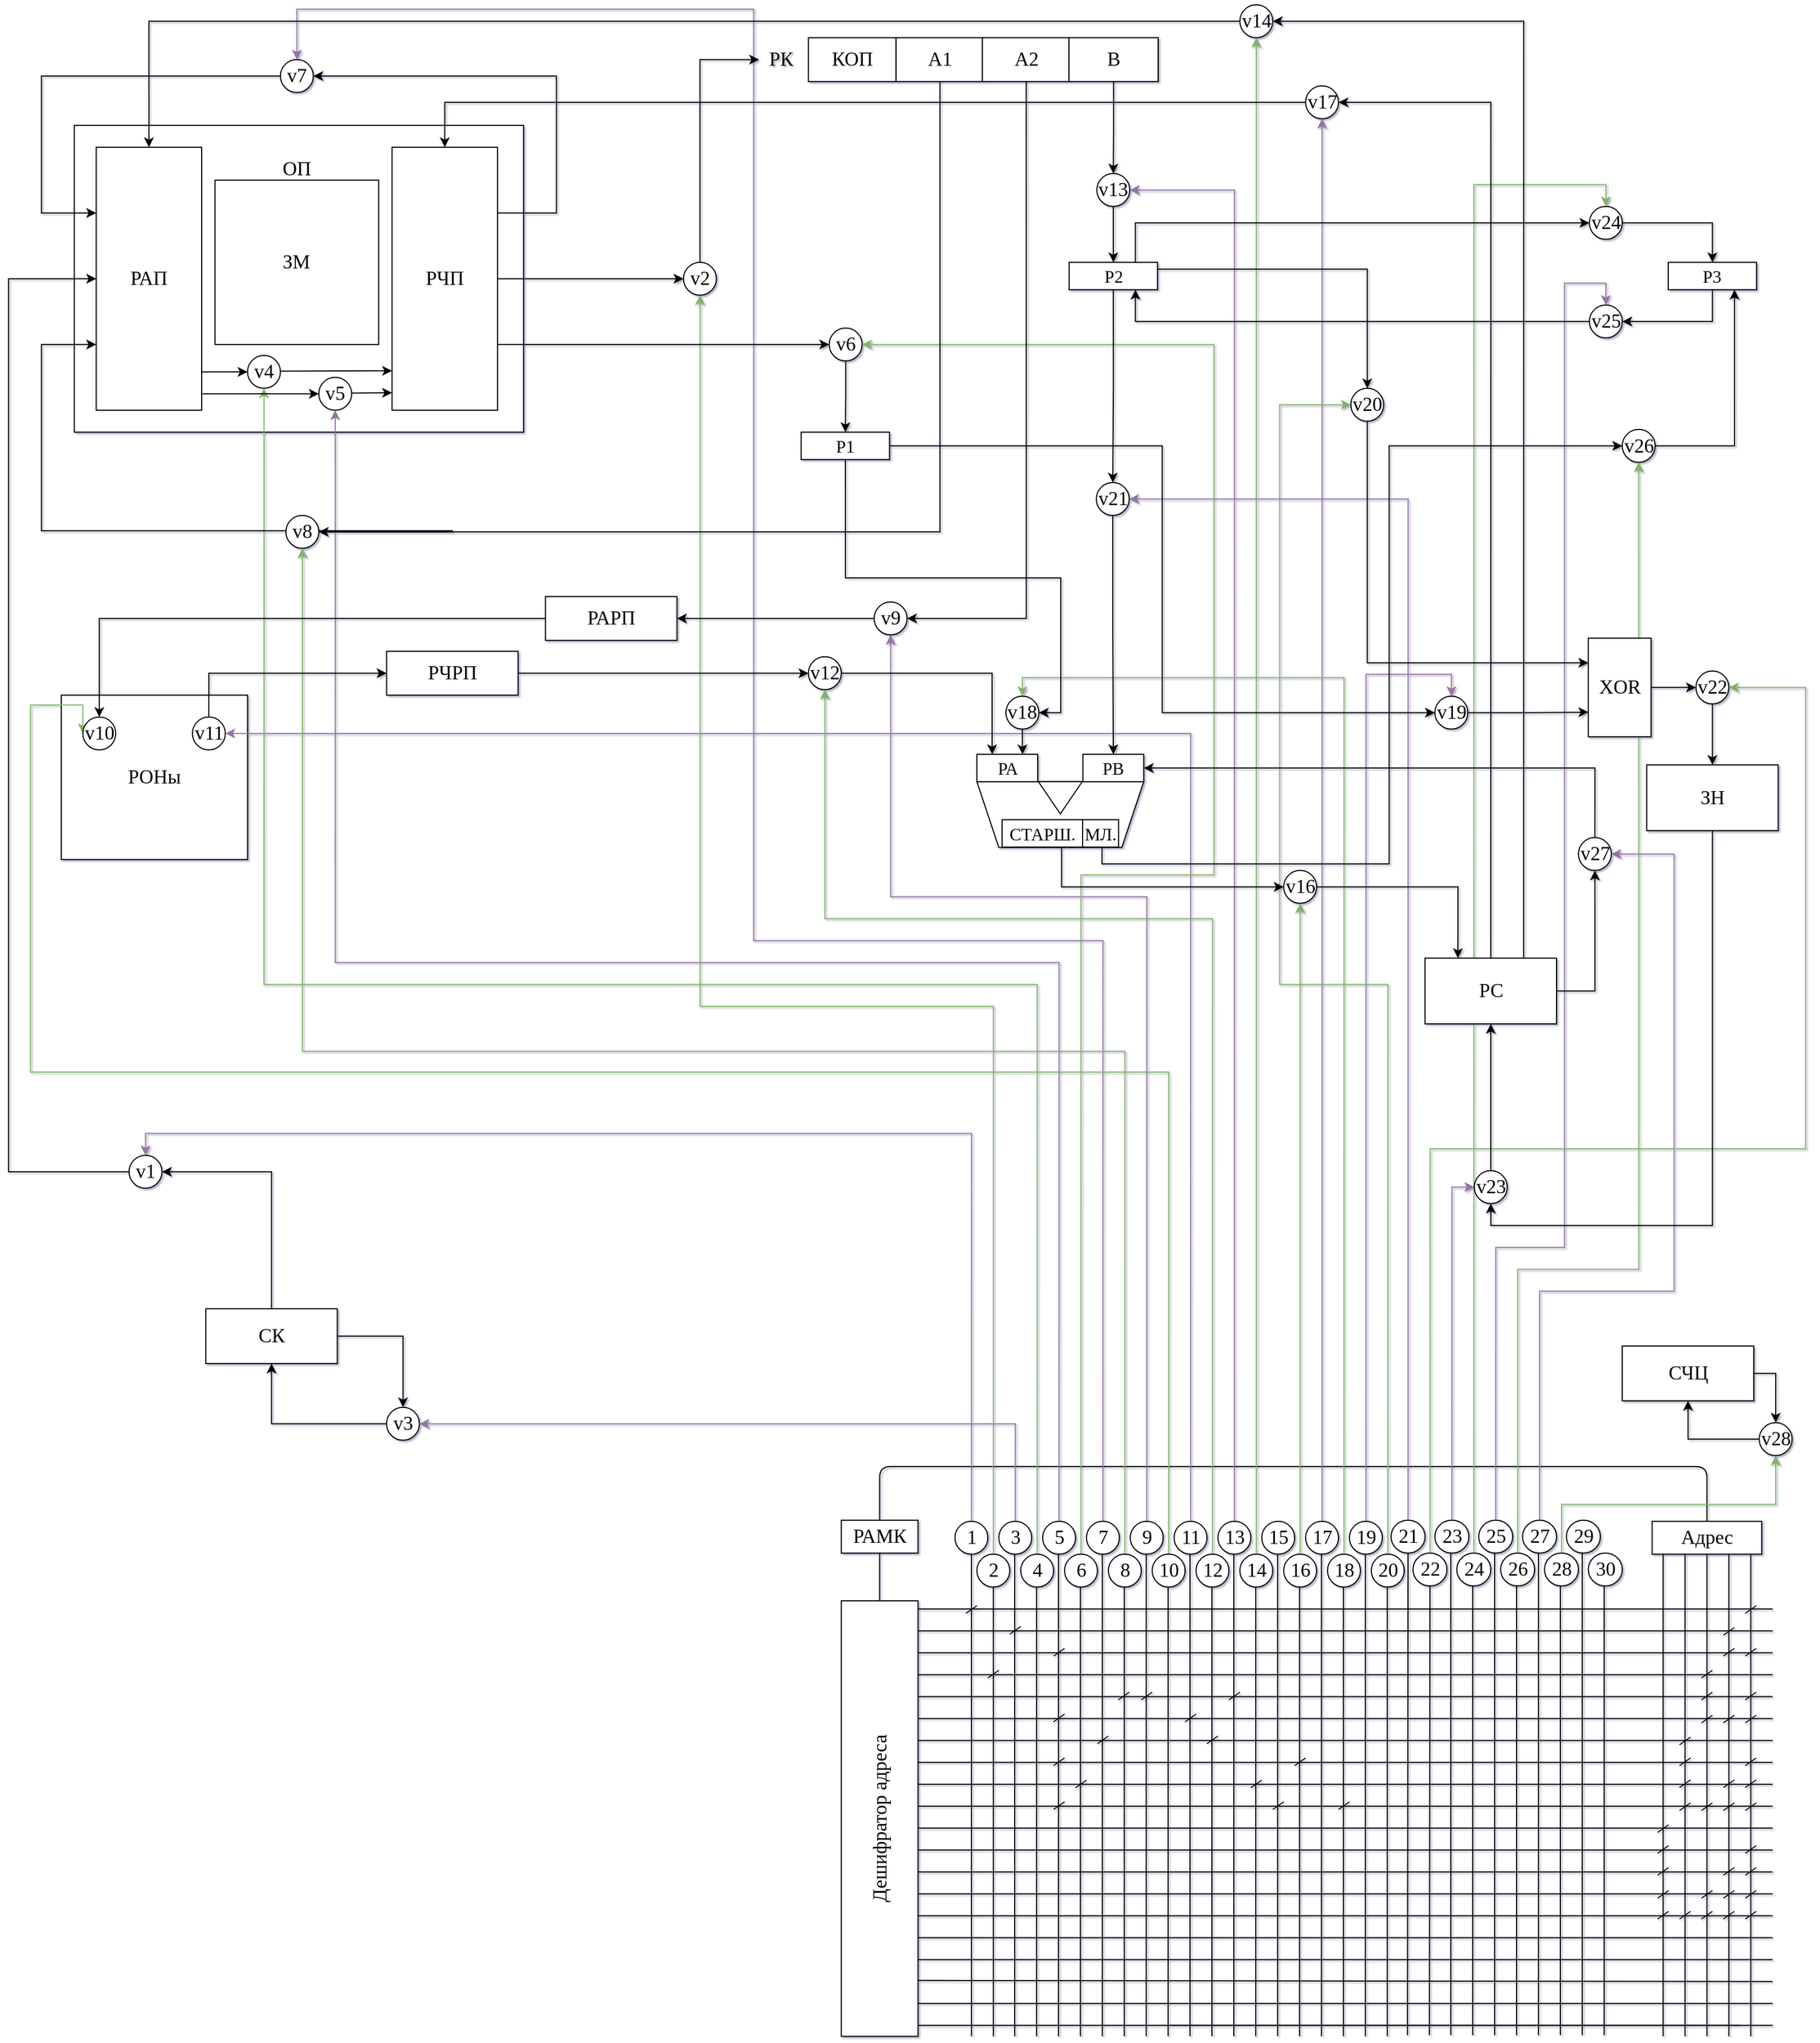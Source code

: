 <mxfile version="13.10.4" type="github" pages="5">
  <diagram id="jZ46iwzL9Ia4EGBO7Cjh" name="Page-1">
    <mxGraphModel dx="1723" dy="1704" grid="1" gridSize="10" guides="1" tooltips="1" connect="1" arrows="1" fold="1" page="1" pageScale="1" pageWidth="827" pageHeight="1169" math="0" shadow="1">
      <root>
        <mxCell id="0" />
        <mxCell id="1" parent="0" />
        <mxCell id="Q2fEXFCXILbiR9bpwGSi-1" value="" style="rounded=0;whiteSpace=wrap;html=1;" parent="1" vertex="1">
          <mxGeometry x="-440.2" y="-795.6" width="410" height="280" as="geometry" />
        </mxCell>
        <mxCell id="Q2fEXFCXILbiR9bpwGSi-2" value="&lt;font style=&quot;font-size: 18px&quot; face=&quot;Garamond&quot;&gt;РОНы&lt;/font&gt;" style="rounded=0;whiteSpace=wrap;html=1;" parent="1" vertex="1">
          <mxGeometry x="-452.07" y="-275.6" width="170" height="150" as="geometry" />
        </mxCell>
        <mxCell id="Q2fEXFCXILbiR9bpwGSi-3" value="&lt;font face=&quot;Garamond&quot; style=&quot;font-size: 18px&quot;&gt;РАМК&lt;/font&gt;" style="rounded=0;whiteSpace=wrap;html=1;" parent="1" vertex="1">
          <mxGeometry x="259.8" y="477.4" width="70" height="30" as="geometry" />
        </mxCell>
        <mxCell id="Q2fEXFCXILbiR9bpwGSi-4" value="&lt;font style=&quot;font-size: 18px&quot; face=&quot;Garamond&quot;&gt;Адрес&lt;/font&gt;" style="rounded=0;whiteSpace=wrap;html=1;" parent="1" vertex="1">
          <mxGeometry x="999.8" y="478.4" width="100" height="30" as="geometry" />
        </mxCell>
        <mxCell id="Q2fEXFCXILbiR9bpwGSi-5" value="" style="endArrow=none;html=1;entryX=0.5;entryY=0;entryDx=0;entryDy=0;exitX=0.5;exitY=0;exitDx=0;exitDy=0;" parent="1" source="Q2fEXFCXILbiR9bpwGSi-3" target="Q2fEXFCXILbiR9bpwGSi-4" edge="1">
          <mxGeometry width="50" height="50" relative="1" as="geometry">
            <mxPoint x="469.8" y="498.4" as="sourcePoint" />
            <mxPoint x="489.8" y="458.4" as="targetPoint" />
            <Array as="points">
              <mxPoint x="294.8" y="428.4" />
              <mxPoint x="1049.8" y="428.4" />
            </Array>
          </mxGeometry>
        </mxCell>
        <mxCell id="Q2fEXFCXILbiR9bpwGSi-6" style="edgeStyle=orthogonalEdgeStyle;rounded=0;orthogonalLoop=1;jettySize=auto;html=1;exitX=0.5;exitY=0;exitDx=0;exitDy=0;entryX=0.5;entryY=0;entryDx=0;entryDy=0;fontFamily=Garamond;fontSize=18;fillColor=#e1d5e7;strokeColor=#9673a6;" parent="1" source="Q2fEXFCXILbiR9bpwGSi-7" target="Q2fEXFCXILbiR9bpwGSi-222" edge="1">
          <mxGeometry relative="1" as="geometry" />
        </mxCell>
        <mxCell id="Q2fEXFCXILbiR9bpwGSi-7" value="&lt;font face=&quot;Garamond&quot; style=&quot;font-size: 18px&quot;&gt;1&lt;/font&gt;" style="ellipse;whiteSpace=wrap;html=1;aspect=fixed;" parent="1" vertex="1">
          <mxGeometry x="363.55" y="478.4" width="30" height="30" as="geometry" />
        </mxCell>
        <mxCell id="Q2fEXFCXILbiR9bpwGSi-8" style="edgeStyle=orthogonalEdgeStyle;rounded=0;orthogonalLoop=1;jettySize=auto;html=1;exitX=0.5;exitY=0;exitDx=0;exitDy=0;entryX=1;entryY=0.5;entryDx=0;entryDy=0;fontFamily=Garamond;fontSize=18;fillColor=#e1d5e7;strokeColor=#9673a6;" parent="1" source="Q2fEXFCXILbiR9bpwGSi-9" target="Q2fEXFCXILbiR9bpwGSi-225" edge="1">
          <mxGeometry relative="1" as="geometry" />
        </mxCell>
        <mxCell id="Q2fEXFCXILbiR9bpwGSi-9" value="&lt;font face=&quot;Garamond&quot; style=&quot;font-size: 18px&quot;&gt;3&lt;/font&gt;" style="ellipse;whiteSpace=wrap;html=1;aspect=fixed;" parent="1" vertex="1">
          <mxGeometry x="403.55" y="478.4" width="30" height="30" as="geometry" />
        </mxCell>
        <mxCell id="Q2fEXFCXILbiR9bpwGSi-10" style="edgeStyle=orthogonalEdgeStyle;rounded=0;orthogonalLoop=1;jettySize=auto;html=1;exitX=0.5;exitY=0;exitDx=0;exitDy=0;fontFamily=Garamond;fontSize=18;entryX=0.5;entryY=1;entryDx=0;entryDy=0;fillColor=#e1d5e7;strokeColor=#9673a6;" parent="1" source="Q2fEXFCXILbiR9bpwGSi-11" target="Q2fEXFCXILbiR9bpwGSi-207" edge="1">
          <mxGeometry relative="1" as="geometry">
            <mxPoint x="189.8" y="238.4" as="targetPoint" />
            <Array as="points">
              <mxPoint x="458.8" y="-31.6" />
              <mxPoint x="-202.2" y="-31.6" />
            </Array>
          </mxGeometry>
        </mxCell>
        <mxCell id="Q2fEXFCXILbiR9bpwGSi-11" value="&lt;font style=&quot;font-size: 18px&quot; face=&quot;Garamond&quot;&gt;5&lt;/font&gt;" style="ellipse;whiteSpace=wrap;html=1;aspect=fixed;" parent="1" vertex="1">
          <mxGeometry x="443.55" y="478.4" width="30" height="30" as="geometry" />
        </mxCell>
        <mxCell id="Q2fEXFCXILbiR9bpwGSi-12" style="edgeStyle=orthogonalEdgeStyle;rounded=0;orthogonalLoop=1;jettySize=auto;html=1;exitX=0.5;exitY=0;exitDx=0;exitDy=0;fontFamily=Garamond;fontSize=18;entryX=0.5;entryY=0;entryDx=0;entryDy=0;fillColor=#e1d5e7;strokeColor=#9673a6;" parent="1" source="Q2fEXFCXILbiR9bpwGSi-13" target="Q2fEXFCXILbiR9bpwGSi-206" edge="1">
          <mxGeometry relative="1" as="geometry">
            <mxPoint x="199.8" y="-791.6" as="targetPoint" />
            <Array as="points">
              <mxPoint x="498.8" y="-51.6" />
              <mxPoint x="179.8" y="-51.6" />
              <mxPoint x="179.8" y="-901.6" />
              <mxPoint x="-237.2" y="-901.6" />
            </Array>
          </mxGeometry>
        </mxCell>
        <mxCell id="Q2fEXFCXILbiR9bpwGSi-13" value="&lt;font face=&quot;Garamond&quot; style=&quot;font-size: 18px&quot;&gt;7&lt;/font&gt;" style="ellipse;whiteSpace=wrap;html=1;aspect=fixed;" parent="1" vertex="1">
          <mxGeometry x="483.55" y="478.4" width="30" height="30" as="geometry" />
        </mxCell>
        <mxCell id="Q2fEXFCXILbiR9bpwGSi-14" style="edgeStyle=orthogonalEdgeStyle;rounded=0;orthogonalLoop=1;jettySize=auto;html=1;exitX=0.5;exitY=0;exitDx=0;exitDy=0;entryX=0.5;entryY=1;entryDx=0;entryDy=0;fontFamily=Garamond;fontSize=18;fillColor=#e1d5e7;strokeColor=#9673a6;" parent="1" source="Q2fEXFCXILbiR9bpwGSi-15" target="Q2fEXFCXILbiR9bpwGSi-196" edge="1">
          <mxGeometry relative="1" as="geometry">
            <Array as="points">
              <mxPoint x="538.8" y="-91.6" />
              <mxPoint x="304.8" y="-91.6" />
            </Array>
          </mxGeometry>
        </mxCell>
        <mxCell id="Q2fEXFCXILbiR9bpwGSi-15" value="&lt;font face=&quot;Garamond&quot; style=&quot;font-size: 18px&quot;&gt;9&lt;/font&gt;" style="ellipse;whiteSpace=wrap;html=1;aspect=fixed;" parent="1" vertex="1">
          <mxGeometry x="523.55" y="478.4" width="30" height="30" as="geometry" />
        </mxCell>
        <mxCell id="Q2fEXFCXILbiR9bpwGSi-16" style="edgeStyle=orthogonalEdgeStyle;rounded=0;orthogonalLoop=1;jettySize=auto;html=1;exitX=0.5;exitY=0;exitDx=0;exitDy=0;fontFamily=Garamond;fontSize=18;entryX=1;entryY=0.5;entryDx=0;entryDy=0;fillColor=#e1d5e7;strokeColor=#9673a6;" parent="1" source="Q2fEXFCXILbiR9bpwGSi-17" target="Q2fEXFCXILbiR9bpwGSi-199" edge="1">
          <mxGeometry relative="1" as="geometry">
            <mxPoint x="209.8" y="-11.6" as="targetPoint" />
          </mxGeometry>
        </mxCell>
        <mxCell id="Q2fEXFCXILbiR9bpwGSi-17" value="&lt;font style=&quot;font-size: 18px&quot; face=&quot;Garamond&quot;&gt;11&lt;/font&gt;" style="ellipse;whiteSpace=wrap;html=1;aspect=fixed;" parent="1" vertex="1">
          <mxGeometry x="563.55" y="478.4" width="30" height="30" as="geometry" />
        </mxCell>
        <mxCell id="Q2fEXFCXILbiR9bpwGSi-18" style="edgeStyle=orthogonalEdgeStyle;rounded=0;orthogonalLoop=1;jettySize=auto;html=1;exitX=0.5;exitY=0;exitDx=0;exitDy=0;entryX=1;entryY=0.5;entryDx=0;entryDy=0;fontFamily=Garamond;fontSize=18;fillColor=#e1d5e7;strokeColor=#9673a6;" parent="1" source="Q2fEXFCXILbiR9bpwGSi-19" target="Q2fEXFCXILbiR9bpwGSi-193" edge="1">
          <mxGeometry relative="1" as="geometry" />
        </mxCell>
        <mxCell id="Q2fEXFCXILbiR9bpwGSi-19" value="&lt;font style=&quot;font-size: 18px&quot; face=&quot;Garamond&quot;&gt;13&lt;/font&gt;" style="ellipse;whiteSpace=wrap;html=1;aspect=fixed;" parent="1" vertex="1">
          <mxGeometry x="603.55" y="478.4" width="30" height="30" as="geometry" />
        </mxCell>
        <mxCell id="Q2fEXFCXILbiR9bpwGSi-20" value="&lt;font style=&quot;font-size: 18px&quot;&gt;15&lt;/font&gt;" style="ellipse;whiteSpace=wrap;html=1;aspect=fixed;fontFamily=Garamond;fontSize=18;" parent="1" vertex="1">
          <mxGeometry x="643.55" y="478.4" width="30" height="30" as="geometry" />
        </mxCell>
        <mxCell id="Q2fEXFCXILbiR9bpwGSi-21" style="edgeStyle=orthogonalEdgeStyle;rounded=0;orthogonalLoop=1;jettySize=auto;html=1;exitX=0.5;exitY=0;exitDx=0;exitDy=0;entryX=0.5;entryY=1;entryDx=0;entryDy=0;fillColor=#e1d5e7;strokeColor=#9673a6;" parent="1" source="Q2fEXFCXILbiR9bpwGSi-22" target="Q2fEXFCXILbiR9bpwGSi-235" edge="1">
          <mxGeometry relative="1" as="geometry" />
        </mxCell>
        <mxCell id="Q2fEXFCXILbiR9bpwGSi-22" value="17" style="ellipse;whiteSpace=wrap;html=1;aspect=fixed;fontFamily=Garamond;fontSize=18;" parent="1" vertex="1">
          <mxGeometry x="683.55" y="478.4" width="30" height="30" as="geometry" />
        </mxCell>
        <mxCell id="Q2fEXFCXILbiR9bpwGSi-23" style="edgeStyle=orthogonalEdgeStyle;rounded=0;orthogonalLoop=1;jettySize=auto;html=1;exitX=0.5;exitY=0;exitDx=0;exitDy=0;entryX=0.5;entryY=0;entryDx=0;entryDy=0;fillColor=#e1d5e7;strokeColor=#9673a6;" parent="1" source="Q2fEXFCXILbiR9bpwGSi-24" target="Q2fEXFCXILbiR9bpwGSi-245" edge="1">
          <mxGeometry relative="1" as="geometry" />
        </mxCell>
        <mxCell id="Q2fEXFCXILbiR9bpwGSi-24" value="19" style="ellipse;whiteSpace=wrap;html=1;aspect=fixed;fontFamily=Garamond;fontSize=18;" parent="1" vertex="1">
          <mxGeometry x="723.55" y="478.4" width="30" height="30" as="geometry" />
        </mxCell>
        <mxCell id="Q2fEXFCXILbiR9bpwGSi-25" style="edgeStyle=orthogonalEdgeStyle;rounded=0;orthogonalLoop=1;jettySize=auto;html=1;exitX=0.5;exitY=0;exitDx=0;exitDy=0;entryX=0.5;entryY=1;entryDx=0;entryDy=0;fontFamily=Garamond;fontSize=18;fillColor=#d5e8d4;strokeColor=#82b366;" parent="1" source="Q2fEXFCXILbiR9bpwGSi-26" target="Q2fEXFCXILbiR9bpwGSi-227" edge="1">
          <mxGeometry relative="1" as="geometry">
            <Array as="points">
              <mxPoint x="398.8" y="8.4" />
              <mxPoint x="130.8" y="8.4" />
            </Array>
          </mxGeometry>
        </mxCell>
        <mxCell id="Q2fEXFCXILbiR9bpwGSi-26" value="&lt;font style=&quot;font-size: 18px&quot; face=&quot;Garamond&quot;&gt;2&lt;/font&gt;" style="ellipse;whiteSpace=wrap;html=1;aspect=fixed;" parent="1" vertex="1">
          <mxGeometry x="383.55" y="508.4" width="30" height="30" as="geometry" />
        </mxCell>
        <mxCell id="Q2fEXFCXILbiR9bpwGSi-27" style="edgeStyle=orthogonalEdgeStyle;rounded=0;orthogonalLoop=1;jettySize=auto;html=1;exitX=0.5;exitY=0;exitDx=0;exitDy=0;fontFamily=Garamond;fontSize=18;entryX=0.5;entryY=1;entryDx=0;entryDy=0;fillColor=#d5e8d4;strokeColor=#82b366;" parent="1" source="Q2fEXFCXILbiR9bpwGSi-28" target="Q2fEXFCXILbiR9bpwGSi-209" edge="1">
          <mxGeometry relative="1" as="geometry">
            <mxPoint x="179.8" y="-161.6" as="targetPoint" />
            <Array as="points">
              <mxPoint x="438.8" y="-11.6" />
              <mxPoint x="-267.2" y="-11.6" />
            </Array>
          </mxGeometry>
        </mxCell>
        <mxCell id="Q2fEXFCXILbiR9bpwGSi-28" value="&lt;font style=&quot;font-size: 18px&quot; face=&quot;Garamond&quot;&gt;4&lt;/font&gt;" style="ellipse;whiteSpace=wrap;html=1;aspect=fixed;" parent="1" vertex="1">
          <mxGeometry x="423.55" y="508.4" width="30" height="30" as="geometry" />
        </mxCell>
        <mxCell id="Q2fEXFCXILbiR9bpwGSi-29" style="edgeStyle=orthogonalEdgeStyle;rounded=0;orthogonalLoop=1;jettySize=auto;html=1;exitX=0.5;exitY=0;exitDx=0;exitDy=0;entryX=1;entryY=0.5;entryDx=0;entryDy=0;fontFamily=Garamond;fontSize=18;fillColor=#d5e8d4;strokeColor=#82b366;" parent="1" source="Q2fEXFCXILbiR9bpwGSi-30" target="Q2fEXFCXILbiR9bpwGSi-218" edge="1">
          <mxGeometry relative="1" as="geometry">
            <Array as="points">
              <mxPoint x="478.8" y="-111.6" />
              <mxPoint x="599.8" y="-111.6" />
              <mxPoint x="599.8" y="-595.6" />
            </Array>
          </mxGeometry>
        </mxCell>
        <mxCell id="Q2fEXFCXILbiR9bpwGSi-30" value="&lt;font face=&quot;Garamond&quot; style=&quot;font-size: 18px&quot;&gt;6&lt;/font&gt;" style="ellipse;whiteSpace=wrap;html=1;aspect=fixed;" parent="1" vertex="1">
          <mxGeometry x="463.55" y="508.4" width="30" height="30" as="geometry" />
        </mxCell>
        <mxCell id="Q2fEXFCXILbiR9bpwGSi-31" style="edgeStyle=orthogonalEdgeStyle;rounded=0;orthogonalLoop=1;jettySize=auto;html=1;exitX=0.5;exitY=0;exitDx=0;exitDy=0;fontFamily=Garamond;fontSize=18;entryX=0.5;entryY=1;entryDx=0;entryDy=0;fillColor=#d5e8d4;strokeColor=#82b366;" parent="1" source="Q2fEXFCXILbiR9bpwGSi-32" target="Q2fEXFCXILbiR9bpwGSi-194" edge="1">
          <mxGeometry relative="1" as="geometry">
            <mxPoint x="39.8" y="-521.6" as="targetPoint" />
          </mxGeometry>
        </mxCell>
        <mxCell id="Q2fEXFCXILbiR9bpwGSi-32" value="&lt;font style=&quot;font-size: 18px&quot; face=&quot;Garamond&quot;&gt;8&lt;/font&gt;" style="ellipse;whiteSpace=wrap;html=1;aspect=fixed;" parent="1" vertex="1">
          <mxGeometry x="503.55" y="508.4" width="30" height="30" as="geometry" />
        </mxCell>
        <mxCell id="Q2fEXFCXILbiR9bpwGSi-33" style="edgeStyle=orthogonalEdgeStyle;rounded=0;orthogonalLoop=1;jettySize=auto;html=1;exitX=0.5;exitY=0;exitDx=0;exitDy=0;fontFamily=Garamond;fontSize=18;entryX=0;entryY=0.5;entryDx=0;entryDy=0;fillColor=#d5e8d4;strokeColor=#82b366;" parent="1" source="Q2fEXFCXILbiR9bpwGSi-34" target="Q2fEXFCXILbiR9bpwGSi-197" edge="1">
          <mxGeometry relative="1" as="geometry">
            <mxPoint x="109.8" y="-121.6" as="targetPoint" />
            <Array as="points">
              <mxPoint x="558.8" y="68.4" />
              <mxPoint x="-480.2" y="68.4" />
              <mxPoint x="-480.2" y="-266.6" />
            </Array>
          </mxGeometry>
        </mxCell>
        <mxCell id="Q2fEXFCXILbiR9bpwGSi-34" value="&lt;font face=&quot;Garamond&quot; style=&quot;font-size: 18px&quot;&gt;10&lt;/font&gt;" style="ellipse;whiteSpace=wrap;html=1;aspect=fixed;" parent="1" vertex="1">
          <mxGeometry x="543.55" y="508.4" width="30" height="30" as="geometry" />
        </mxCell>
        <mxCell id="Q2fEXFCXILbiR9bpwGSi-35" style="edgeStyle=orthogonalEdgeStyle;rounded=0;orthogonalLoop=1;jettySize=auto;html=1;exitX=0.5;exitY=0;exitDx=0;exitDy=0;entryX=0.5;entryY=1;entryDx=0;entryDy=0;fontFamily=Garamond;fontSize=18;fillColor=#d5e8d4;strokeColor=#82b366;" parent="1" source="Q2fEXFCXILbiR9bpwGSi-36" target="Q2fEXFCXILbiR9bpwGSi-201" edge="1">
          <mxGeometry relative="1" as="geometry">
            <Array as="points">
              <mxPoint x="598.8" y="-71.6" />
              <mxPoint x="244.8" y="-71.6" />
            </Array>
          </mxGeometry>
        </mxCell>
        <mxCell id="Q2fEXFCXILbiR9bpwGSi-36" value="&lt;font style=&quot;font-size: 18px&quot; face=&quot;Garamond&quot;&gt;12&lt;/font&gt;" style="ellipse;whiteSpace=wrap;html=1;aspect=fixed;" parent="1" vertex="1">
          <mxGeometry x="583.55" y="508.4" width="30" height="30" as="geometry" />
        </mxCell>
        <mxCell id="Q2fEXFCXILbiR9bpwGSi-37" style="edgeStyle=orthogonalEdgeStyle;rounded=0;orthogonalLoop=1;jettySize=auto;html=1;exitX=0.5;exitY=0;exitDx=0;exitDy=0;entryX=0.5;entryY=0;entryDx=0;entryDy=0;fillColor=#d5e8d4;strokeColor=#82b366;" parent="1" source="Q2fEXFCXILbiR9bpwGSi-38" target="Q2fEXFCXILbiR9bpwGSi-242" edge="1">
          <mxGeometry relative="1" as="geometry">
            <mxPoint x="739.8" y="48.4" as="targetPoint" />
            <Array as="points">
              <mxPoint x="718.8" y="-291.6" />
              <mxPoint x="424.8" y="-291.6" />
            </Array>
          </mxGeometry>
        </mxCell>
        <mxCell id="Q2fEXFCXILbiR9bpwGSi-38" value="18" style="ellipse;whiteSpace=wrap;html=1;aspect=fixed;fontFamily=Garamond;fontSize=18;" parent="1" vertex="1">
          <mxGeometry x="703.55" y="508.4" width="30" height="30" as="geometry" />
        </mxCell>
        <mxCell id="Q2fEXFCXILbiR9bpwGSi-39" style="edgeStyle=orthogonalEdgeStyle;rounded=0;orthogonalLoop=1;jettySize=auto;html=1;exitX=0.5;exitY=0;exitDx=0;exitDy=0;entryX=0.5;entryY=1;entryDx=0;entryDy=0;fillColor=#d5e8d4;strokeColor=#82b366;" parent="1" source="Q2fEXFCXILbiR9bpwGSi-40" target="Q2fEXFCXILbiR9bpwGSi-232" edge="1">
          <mxGeometry relative="1" as="geometry">
            <mxPoint x="739.8" y="-101.6" as="targetPoint" />
          </mxGeometry>
        </mxCell>
        <mxCell id="Q2fEXFCXILbiR9bpwGSi-40" value="16" style="ellipse;whiteSpace=wrap;html=1;aspect=fixed;fontFamily=Garamond;fontSize=18;" parent="1" vertex="1">
          <mxGeometry x="663.55" y="508.4" width="30" height="30" as="geometry" />
        </mxCell>
        <mxCell id="Q2fEXFCXILbiR9bpwGSi-41" style="edgeStyle=orthogonalEdgeStyle;rounded=0;orthogonalLoop=1;jettySize=auto;html=1;exitX=0.5;exitY=0;exitDx=0;exitDy=0;entryX=0.5;entryY=1;entryDx=0;entryDy=0;fillColor=#d5e8d4;strokeColor=#82b366;" parent="1" source="Q2fEXFCXILbiR9bpwGSi-42" target="Q2fEXFCXILbiR9bpwGSi-237" edge="1">
          <mxGeometry relative="1" as="geometry">
            <mxPoint x="637.8" y="-771.6" as="targetPoint" />
          </mxGeometry>
        </mxCell>
        <mxCell id="Q2fEXFCXILbiR9bpwGSi-42" value="&lt;font face=&quot;Garamond&quot; style=&quot;font-size: 18px&quot;&gt;14&lt;/font&gt;" style="ellipse;whiteSpace=wrap;html=1;aspect=fixed;" parent="1" vertex="1">
          <mxGeometry x="623.55" y="508.4" width="30" height="30" as="geometry" />
        </mxCell>
        <mxCell id="Q2fEXFCXILbiR9bpwGSi-43" style="edgeStyle=orthogonalEdgeStyle;rounded=0;orthogonalLoop=1;jettySize=auto;html=1;exitX=0.5;exitY=0;exitDx=0;exitDy=0;entryX=0;entryY=0.5;entryDx=0;entryDy=0;fillColor=#d5e8d4;strokeColor=#82b366;" parent="1" source="Q2fEXFCXILbiR9bpwGSi-44" target="Q2fEXFCXILbiR9bpwGSi-252" edge="1">
          <mxGeometry relative="1" as="geometry">
            <Array as="points">
              <mxPoint x="758.8" y="-11.6" />
              <mxPoint x="659.8" y="-11.6" />
              <mxPoint x="659.8" y="-540.6" />
            </Array>
          </mxGeometry>
        </mxCell>
        <mxCell id="Q2fEXFCXILbiR9bpwGSi-44" value="20" style="ellipse;whiteSpace=wrap;html=1;aspect=fixed;fontFamily=Garamond;fontSize=18;" parent="1" vertex="1">
          <mxGeometry x="743.55" y="508.4" width="30" height="30" as="geometry" />
        </mxCell>
        <mxCell id="Q2fEXFCXILbiR9bpwGSi-45" value="" style="endArrow=none;html=1;entryX=0.5;entryY=1;entryDx=0;entryDy=0;" parent="1" target="Q2fEXFCXILbiR9bpwGSi-7" edge="1">
          <mxGeometry width="50" height="50" relative="1" as="geometry">
            <mxPoint x="378.55" y="948.4" as="sourcePoint" />
            <mxPoint x="563.55" y="638.4" as="targetPoint" />
            <Array as="points" />
          </mxGeometry>
        </mxCell>
        <mxCell id="Q2fEXFCXILbiR9bpwGSi-46" value="" style="endArrow=none;html=1;entryX=0.5;entryY=1;entryDx=0;entryDy=0;" parent="1" target="Q2fEXFCXILbiR9bpwGSi-26" edge="1">
          <mxGeometry width="50" height="50" relative="1" as="geometry">
            <mxPoint x="398.55" y="948.4" as="sourcePoint" />
            <mxPoint x="398.05" y="548.4" as="targetPoint" />
            <Array as="points" />
          </mxGeometry>
        </mxCell>
        <mxCell id="Q2fEXFCXILbiR9bpwGSi-47" value="" style="endArrow=none;html=1;entryX=0.5;entryY=1;entryDx=0;entryDy=0;" parent="1" edge="1">
          <mxGeometry width="50" height="50" relative="1" as="geometry">
            <mxPoint x="418.05" y="948.4" as="sourcePoint" />
            <mxPoint x="418.05" y="508.4" as="targetPoint" />
            <Array as="points" />
          </mxGeometry>
        </mxCell>
        <mxCell id="Q2fEXFCXILbiR9bpwGSi-48" value="" style="endArrow=none;html=1;entryX=0.5;entryY=1;entryDx=0;entryDy=0;" parent="1" edge="1">
          <mxGeometry width="50" height="50" relative="1" as="geometry">
            <mxPoint x="458.05" y="948.4" as="sourcePoint" />
            <mxPoint x="458.05" y="508.4" as="targetPoint" />
            <Array as="points" />
          </mxGeometry>
        </mxCell>
        <mxCell id="Q2fEXFCXILbiR9bpwGSi-49" value="" style="endArrow=none;html=1;entryX=0.5;entryY=1;entryDx=0;entryDy=0;" parent="1" edge="1">
          <mxGeometry width="50" height="50" relative="1" as="geometry">
            <mxPoint x="498.05" y="948.4" as="sourcePoint" />
            <mxPoint x="498.05" y="508.4" as="targetPoint" />
            <Array as="points" />
          </mxGeometry>
        </mxCell>
        <mxCell id="Q2fEXFCXILbiR9bpwGSi-50" value="" style="endArrow=none;html=1;entryX=0.5;entryY=1;entryDx=0;entryDy=0;" parent="1" edge="1">
          <mxGeometry width="50" height="50" relative="1" as="geometry">
            <mxPoint x="538.05" y="948.4" as="sourcePoint" />
            <mxPoint x="538.05" y="508.4" as="targetPoint" />
            <Array as="points" />
          </mxGeometry>
        </mxCell>
        <mxCell id="Q2fEXFCXILbiR9bpwGSi-51" value="" style="endArrow=none;html=1;entryX=0.5;entryY=1;entryDx=0;entryDy=0;" parent="1" edge="1">
          <mxGeometry width="50" height="50" relative="1" as="geometry">
            <mxPoint x="578.05" y="948.4" as="sourcePoint" />
            <mxPoint x="578.05" y="508.4" as="targetPoint" />
            <Array as="points" />
          </mxGeometry>
        </mxCell>
        <mxCell id="Q2fEXFCXILbiR9bpwGSi-52" value="" style="endArrow=none;html=1;entryX=0.5;entryY=1;entryDx=0;entryDy=0;" parent="1" edge="1">
          <mxGeometry width="50" height="50" relative="1" as="geometry">
            <mxPoint x="618.05" y="948.4" as="sourcePoint" />
            <mxPoint x="618.05" y="508.4" as="targetPoint" />
            <Array as="points" />
          </mxGeometry>
        </mxCell>
        <mxCell id="Q2fEXFCXILbiR9bpwGSi-53" value="" style="endArrow=none;html=1;entryX=0.5;entryY=1;entryDx=0;entryDy=0;" parent="1" edge="1">
          <mxGeometry width="50" height="50" relative="1" as="geometry">
            <mxPoint x="658.05" y="948.4" as="sourcePoint" />
            <mxPoint x="658.05" y="508.4" as="targetPoint" />
            <Array as="points" />
          </mxGeometry>
        </mxCell>
        <mxCell id="Q2fEXFCXILbiR9bpwGSi-54" value="" style="endArrow=none;html=1;entryX=0.5;entryY=1;entryDx=0;entryDy=0;" parent="1" edge="1">
          <mxGeometry width="50" height="50" relative="1" as="geometry">
            <mxPoint x="698.05" y="948.4" as="sourcePoint" />
            <mxPoint x="698.05" y="508.4" as="targetPoint" />
            <Array as="points" />
          </mxGeometry>
        </mxCell>
        <mxCell id="Q2fEXFCXILbiR9bpwGSi-55" value="" style="endArrow=none;html=1;entryX=0.5;entryY=1;entryDx=0;entryDy=0;" parent="1" edge="1">
          <mxGeometry width="50" height="50" relative="1" as="geometry">
            <mxPoint x="738.05" y="948.4" as="sourcePoint" />
            <mxPoint x="738.05" y="508.4" as="targetPoint" />
            <Array as="points" />
          </mxGeometry>
        </mxCell>
        <mxCell id="Q2fEXFCXILbiR9bpwGSi-56" value="" style="endArrow=none;html=1;entryX=0.5;entryY=1;entryDx=0;entryDy=0;" parent="1" edge="1">
          <mxGeometry width="50" height="50" relative="1" as="geometry">
            <mxPoint x="438.05" y="948.4" as="sourcePoint" />
            <mxPoint x="438.05" y="538.4" as="targetPoint" />
            <Array as="points" />
          </mxGeometry>
        </mxCell>
        <mxCell id="Q2fEXFCXILbiR9bpwGSi-57" value="" style="endArrow=none;html=1;entryX=0.5;entryY=1;entryDx=0;entryDy=0;" parent="1" edge="1">
          <mxGeometry width="50" height="50" relative="1" as="geometry">
            <mxPoint x="478.05" y="948.4" as="sourcePoint" />
            <mxPoint x="478.05" y="538.4" as="targetPoint" />
            <Array as="points" />
          </mxGeometry>
        </mxCell>
        <mxCell id="Q2fEXFCXILbiR9bpwGSi-58" value="" style="endArrow=none;html=1;entryX=0.5;entryY=1;entryDx=0;entryDy=0;" parent="1" edge="1">
          <mxGeometry width="50" height="50" relative="1" as="geometry">
            <mxPoint x="518.05" y="948.4" as="sourcePoint" />
            <mxPoint x="518.05" y="538.4" as="targetPoint" />
            <Array as="points" />
          </mxGeometry>
        </mxCell>
        <mxCell id="Q2fEXFCXILbiR9bpwGSi-59" value="" style="endArrow=none;html=1;entryX=0.5;entryY=1;entryDx=0;entryDy=0;" parent="1" edge="1">
          <mxGeometry width="50" height="50" relative="1" as="geometry">
            <mxPoint x="558.05" y="948.4" as="sourcePoint" />
            <mxPoint x="558.05" y="538.4" as="targetPoint" />
            <Array as="points" />
          </mxGeometry>
        </mxCell>
        <mxCell id="Q2fEXFCXILbiR9bpwGSi-60" value="" style="endArrow=none;html=1;entryX=0.5;entryY=1;entryDx=0;entryDy=0;" parent="1" edge="1">
          <mxGeometry width="50" height="50" relative="1" as="geometry">
            <mxPoint x="598.05" y="948.4" as="sourcePoint" />
            <mxPoint x="598.05" y="538.4" as="targetPoint" />
            <Array as="points" />
          </mxGeometry>
        </mxCell>
        <mxCell id="Q2fEXFCXILbiR9bpwGSi-61" value="" style="endArrow=none;html=1;entryX=0.5;entryY=1;entryDx=0;entryDy=0;" parent="1" edge="1">
          <mxGeometry width="50" height="50" relative="1" as="geometry">
            <mxPoint x="638.05" y="948.4" as="sourcePoint" />
            <mxPoint x="638.05" y="538.4" as="targetPoint" />
            <Array as="points" />
          </mxGeometry>
        </mxCell>
        <mxCell id="Q2fEXFCXILbiR9bpwGSi-62" value="" style="endArrow=none;html=1;entryX=0.5;entryY=1;entryDx=0;entryDy=0;" parent="1" edge="1">
          <mxGeometry width="50" height="50" relative="1" as="geometry">
            <mxPoint x="678.05" y="948.4" as="sourcePoint" />
            <mxPoint x="678.05" y="538.4" as="targetPoint" />
            <Array as="points" />
          </mxGeometry>
        </mxCell>
        <mxCell id="Q2fEXFCXILbiR9bpwGSi-63" value="" style="endArrow=none;html=1;entryX=0.5;entryY=1;entryDx=0;entryDy=0;" parent="1" edge="1">
          <mxGeometry width="50" height="50" relative="1" as="geometry">
            <mxPoint x="718.05" y="948.4" as="sourcePoint" />
            <mxPoint x="718.05" y="538.4" as="targetPoint" />
            <Array as="points" />
          </mxGeometry>
        </mxCell>
        <mxCell id="Q2fEXFCXILbiR9bpwGSi-64" value="" style="endArrow=none;html=1;entryX=0.5;entryY=1;entryDx=0;entryDy=0;" parent="1" edge="1">
          <mxGeometry width="50" height="50" relative="1" as="geometry">
            <mxPoint x="758.05" y="948.4" as="sourcePoint" />
            <mxPoint x="758.05" y="538.4" as="targetPoint" />
            <Array as="points" />
          </mxGeometry>
        </mxCell>
        <mxCell id="Q2fEXFCXILbiR9bpwGSi-65" value="" style="endArrow=none;html=1;entryX=0.5;entryY=1;entryDx=0;entryDy=0;" parent="1" edge="1">
          <mxGeometry width="50" height="50" relative="1" as="geometry">
            <mxPoint x="1009.8" y="948.4" as="sourcePoint" />
            <mxPoint x="1009.8" y="508.4" as="targetPoint" />
            <Array as="points" />
          </mxGeometry>
        </mxCell>
        <mxCell id="Q2fEXFCXILbiR9bpwGSi-66" value="" style="endArrow=none;html=1;entryX=0.5;entryY=1;entryDx=0;entryDy=0;" parent="1" edge="1">
          <mxGeometry width="50" height="50" relative="1" as="geometry">
            <mxPoint x="1029.8" y="948.4" as="sourcePoint" />
            <mxPoint x="1029.8" y="508.4" as="targetPoint" />
            <Array as="points" />
          </mxGeometry>
        </mxCell>
        <mxCell id="Q2fEXFCXILbiR9bpwGSi-67" value="" style="endArrow=none;html=1;entryX=0.5;entryY=1;entryDx=0;entryDy=0;" parent="1" edge="1">
          <mxGeometry width="50" height="50" relative="1" as="geometry">
            <mxPoint x="1049.8" y="948.4" as="sourcePoint" />
            <mxPoint x="1049.8" y="508.4" as="targetPoint" />
            <Array as="points" />
          </mxGeometry>
        </mxCell>
        <mxCell id="Q2fEXFCXILbiR9bpwGSi-68" value="" style="endArrow=none;html=1;entryX=0.5;entryY=1;entryDx=0;entryDy=0;" parent="1" edge="1">
          <mxGeometry width="50" height="50" relative="1" as="geometry">
            <mxPoint x="1069.8" y="948.4" as="sourcePoint" />
            <mxPoint x="1069.8" y="508.4" as="targetPoint" />
            <Array as="points" />
          </mxGeometry>
        </mxCell>
        <mxCell id="Q2fEXFCXILbiR9bpwGSi-69" value="" style="endArrow=none;html=1;entryX=0.5;entryY=1;entryDx=0;entryDy=0;" parent="1" edge="1">
          <mxGeometry width="50" height="50" relative="1" as="geometry">
            <mxPoint x="1089.8" y="948.4" as="sourcePoint" />
            <mxPoint x="1089.8" y="508.4" as="targetPoint" />
            <Array as="points" />
          </mxGeometry>
        </mxCell>
        <mxCell id="Q2fEXFCXILbiR9bpwGSi-70" value="" style="endArrow=none;html=1;" parent="1" edge="1">
          <mxGeometry width="50" height="50" relative="1" as="geometry">
            <mxPoint x="329.8" y="558.4" as="sourcePoint" />
            <mxPoint x="1109.8" y="558.4" as="targetPoint" />
          </mxGeometry>
        </mxCell>
        <mxCell id="Q2fEXFCXILbiR9bpwGSi-71" value="" style="endArrow=none;html=1;" parent="1" edge="1">
          <mxGeometry width="50" height="50" relative="1" as="geometry">
            <mxPoint x="329.8" y="578.4" as="sourcePoint" />
            <mxPoint x="1109.8" y="578.4" as="targetPoint" />
          </mxGeometry>
        </mxCell>
        <mxCell id="Q2fEXFCXILbiR9bpwGSi-72" value="" style="endArrow=none;html=1;" parent="1" edge="1">
          <mxGeometry width="50" height="50" relative="1" as="geometry">
            <mxPoint x="329.8" y="598.4" as="sourcePoint" />
            <mxPoint x="1109.8" y="598.4" as="targetPoint" />
          </mxGeometry>
        </mxCell>
        <mxCell id="Q2fEXFCXILbiR9bpwGSi-73" value="" style="endArrow=none;html=1;" parent="1" edge="1">
          <mxGeometry width="50" height="50" relative="1" as="geometry">
            <mxPoint x="329.8" y="618.4" as="sourcePoint" />
            <mxPoint x="1109.8" y="618.4" as="targetPoint" />
          </mxGeometry>
        </mxCell>
        <mxCell id="Q2fEXFCXILbiR9bpwGSi-74" value="" style="endArrow=none;html=1;" parent="1" edge="1">
          <mxGeometry width="50" height="50" relative="1" as="geometry">
            <mxPoint x="329.8" y="638.4" as="sourcePoint" />
            <mxPoint x="1109.8" y="638.4" as="targetPoint" />
          </mxGeometry>
        </mxCell>
        <mxCell id="Q2fEXFCXILbiR9bpwGSi-75" value="" style="endArrow=none;html=1;" parent="1" edge="1">
          <mxGeometry width="50" height="50" relative="1" as="geometry">
            <mxPoint x="329.8" y="658.4" as="sourcePoint" />
            <mxPoint x="1109.8" y="658.4" as="targetPoint" />
          </mxGeometry>
        </mxCell>
        <mxCell id="Q2fEXFCXILbiR9bpwGSi-76" value="" style="endArrow=none;html=1;" parent="1" edge="1">
          <mxGeometry width="50" height="50" relative="1" as="geometry">
            <mxPoint x="329.8" y="678.4" as="sourcePoint" />
            <mxPoint x="1109.8" y="678.4" as="targetPoint" />
          </mxGeometry>
        </mxCell>
        <mxCell id="Q2fEXFCXILbiR9bpwGSi-77" value="" style="endArrow=none;html=1;" parent="1" edge="1">
          <mxGeometry width="50" height="50" relative="1" as="geometry">
            <mxPoint x="329.8" y="698.4" as="sourcePoint" />
            <mxPoint x="1109.8" y="698.4" as="targetPoint" />
          </mxGeometry>
        </mxCell>
        <mxCell id="Q2fEXFCXILbiR9bpwGSi-78" value="" style="endArrow=none;html=1;" parent="1" edge="1">
          <mxGeometry width="50" height="50" relative="1" as="geometry">
            <mxPoint x="329.8" y="718.4" as="sourcePoint" />
            <mxPoint x="1109.8" y="718.4" as="targetPoint" />
          </mxGeometry>
        </mxCell>
        <mxCell id="Q2fEXFCXILbiR9bpwGSi-79" value="" style="endArrow=none;html=1;" parent="1" edge="1">
          <mxGeometry width="50" height="50" relative="1" as="geometry">
            <mxPoint x="329.8" y="738.4" as="sourcePoint" />
            <mxPoint x="1109.8" y="738.4" as="targetPoint" />
          </mxGeometry>
        </mxCell>
        <mxCell id="Q2fEXFCXILbiR9bpwGSi-80" value="" style="endArrow=none;html=1;" parent="1" edge="1">
          <mxGeometry width="50" height="50" relative="1" as="geometry">
            <mxPoint x="329.8" y="758.4" as="sourcePoint" />
            <mxPoint x="1109.8" y="758.4" as="targetPoint" />
          </mxGeometry>
        </mxCell>
        <mxCell id="Q2fEXFCXILbiR9bpwGSi-81" value="" style="endArrow=none;html=1;" parent="1" edge="1">
          <mxGeometry width="50" height="50" relative="1" as="geometry">
            <mxPoint x="329.8" y="778.4" as="sourcePoint" />
            <mxPoint x="1109.8" y="778.4" as="targetPoint" />
          </mxGeometry>
        </mxCell>
        <mxCell id="Q2fEXFCXILbiR9bpwGSi-82" value="" style="endArrow=none;html=1;" parent="1" edge="1">
          <mxGeometry width="50" height="50" relative="1" as="geometry">
            <mxPoint x="329.8" y="798.4" as="sourcePoint" />
            <mxPoint x="1109.8" y="798.4" as="targetPoint" />
          </mxGeometry>
        </mxCell>
        <mxCell id="Q2fEXFCXILbiR9bpwGSi-83" value="" style="endArrow=none;html=1;" parent="1" edge="1">
          <mxGeometry width="50" height="50" relative="1" as="geometry">
            <mxPoint x="329.8" y="818.4" as="sourcePoint" />
            <mxPoint x="1109.8" y="818.4" as="targetPoint" />
          </mxGeometry>
        </mxCell>
        <mxCell id="Q2fEXFCXILbiR9bpwGSi-84" value="" style="endArrow=none;html=1;" parent="1" edge="1">
          <mxGeometry width="50" height="50" relative="1" as="geometry">
            <mxPoint x="329.8" y="838.4" as="sourcePoint" />
            <mxPoint x="1109.8" y="838.4" as="targetPoint" />
          </mxGeometry>
        </mxCell>
        <mxCell id="Q2fEXFCXILbiR9bpwGSi-85" value="" style="endArrow=none;html=1;" parent="1" edge="1">
          <mxGeometry width="50" height="50" relative="1" as="geometry">
            <mxPoint x="329.8" y="858.4" as="sourcePoint" />
            <mxPoint x="1109.8" y="858.4" as="targetPoint" />
          </mxGeometry>
        </mxCell>
        <mxCell id="Q2fEXFCXILbiR9bpwGSi-86" value="&lt;font face=&quot;Garamond&quot; style=&quot;font-size: 18px&quot;&gt;Дешифратор адреса&lt;/font&gt;" style="rounded=0;whiteSpace=wrap;html=1;rotation=-90;" parent="1" vertex="1">
          <mxGeometry x="96.05" y="714.65" width="397.5" height="70" as="geometry" />
        </mxCell>
        <mxCell id="Q2fEXFCXILbiR9bpwGSi-87" value="" style="endArrow=none;html=1;" parent="1" edge="1">
          <mxGeometry width="50" height="50" relative="1" as="geometry">
            <mxPoint x="329.8" y="878.4" as="sourcePoint" />
            <mxPoint x="1109.8" y="878.4" as="targetPoint" />
          </mxGeometry>
        </mxCell>
        <mxCell id="Q2fEXFCXILbiR9bpwGSi-88" value="" style="endArrow=none;html=1;" parent="1" edge="1">
          <mxGeometry width="50" height="50" relative="1" as="geometry">
            <mxPoint x="329.8" y="897.4" as="sourcePoint" />
            <mxPoint x="1109.8" y="898.4" as="targetPoint" />
          </mxGeometry>
        </mxCell>
        <mxCell id="Q2fEXFCXILbiR9bpwGSi-89" value="" style="endArrow=none;html=1;" parent="1" edge="1">
          <mxGeometry width="50" height="50" relative="1" as="geometry">
            <mxPoint x="329.8" y="918.4" as="sourcePoint" />
            <mxPoint x="1109.8" y="918.4" as="targetPoint" />
          </mxGeometry>
        </mxCell>
        <mxCell id="Q2fEXFCXILbiR9bpwGSi-90" value="" style="endArrow=none;html=1;" parent="1" edge="1">
          <mxGeometry width="50" height="50" relative="1" as="geometry">
            <mxPoint x="559.8" y="938.4" as="sourcePoint" />
            <mxPoint x="1109.8" y="938.4" as="targetPoint" />
          </mxGeometry>
        </mxCell>
        <mxCell id="Q2fEXFCXILbiR9bpwGSi-91" value="" style="endArrow=none;html=1;exitX=1;exitY=0.5;exitDx=0;exitDy=0;entryX=0.5;entryY=1;entryDx=0;entryDy=0;" parent="1" source="Q2fEXFCXILbiR9bpwGSi-86" target="Q2fEXFCXILbiR9bpwGSi-3" edge="1">
          <mxGeometry width="50" height="50" relative="1" as="geometry">
            <mxPoint x="243.55" y="518.4" as="sourcePoint" />
            <mxPoint x="279.8" y="518.4" as="targetPoint" />
          </mxGeometry>
        </mxCell>
        <mxCell id="Q2fEXFCXILbiR9bpwGSi-92" value="" style="endArrow=none;html=1;" parent="1" edge="1">
          <mxGeometry width="50" height="50" relative="1" as="geometry">
            <mxPoint x="373.55" y="562.4" as="sourcePoint" />
            <mxPoint x="383.55" y="555.4" as="targetPoint" />
          </mxGeometry>
        </mxCell>
        <mxCell id="Q2fEXFCXILbiR9bpwGSi-93" value="" style="endArrow=none;html=1;" parent="1" edge="1">
          <mxGeometry width="50" height="50" relative="1" as="geometry">
            <mxPoint x="413.55" y="581.4" as="sourcePoint" />
            <mxPoint x="423.55" y="574.4" as="targetPoint" />
          </mxGeometry>
        </mxCell>
        <mxCell id="Q2fEXFCXILbiR9bpwGSi-94" value="" style="endArrow=none;html=1;" parent="1" edge="1">
          <mxGeometry width="50" height="50" relative="1" as="geometry">
            <mxPoint x="453.55" y="601.4" as="sourcePoint" />
            <mxPoint x="463.55" y="594.4" as="targetPoint" />
          </mxGeometry>
        </mxCell>
        <mxCell id="Q2fEXFCXILbiR9bpwGSi-95" value="" style="endArrow=none;html=1;" parent="1" edge="1">
          <mxGeometry width="50" height="50" relative="1" as="geometry">
            <mxPoint x="393.55" y="621.4" as="sourcePoint" />
            <mxPoint x="403.55" y="614.4" as="targetPoint" />
          </mxGeometry>
        </mxCell>
        <mxCell id="Q2fEXFCXILbiR9bpwGSi-96" value="" style="endArrow=none;html=1;" parent="1" edge="1">
          <mxGeometry width="50" height="50" relative="1" as="geometry">
            <mxPoint x="512.55" y="641.4" as="sourcePoint" />
            <mxPoint x="522.55" y="634.4" as="targetPoint" />
          </mxGeometry>
        </mxCell>
        <mxCell id="Q2fEXFCXILbiR9bpwGSi-97" value="" style="endArrow=none;html=1;" parent="1" edge="1">
          <mxGeometry width="50" height="50" relative="1" as="geometry">
            <mxPoint x="533.55" y="641.4" as="sourcePoint" />
            <mxPoint x="543.55" y="634.4" as="targetPoint" />
          </mxGeometry>
        </mxCell>
        <mxCell id="Q2fEXFCXILbiR9bpwGSi-98" value="" style="endArrow=none;html=1;" parent="1" edge="1">
          <mxGeometry width="50" height="50" relative="1" as="geometry">
            <mxPoint x="613.55" y="641.4" as="sourcePoint" />
            <mxPoint x="623.55" y="634.4" as="targetPoint" />
          </mxGeometry>
        </mxCell>
        <mxCell id="Q2fEXFCXILbiR9bpwGSi-99" value="" style="endArrow=none;html=1;" parent="1" edge="1">
          <mxGeometry width="50" height="50" relative="1" as="geometry">
            <mxPoint x="453.55" y="661.4" as="sourcePoint" />
            <mxPoint x="463.55" y="654.4" as="targetPoint" />
          </mxGeometry>
        </mxCell>
        <mxCell id="Q2fEXFCXILbiR9bpwGSi-100" value="" style="endArrow=none;html=1;" parent="1" edge="1">
          <mxGeometry width="50" height="50" relative="1" as="geometry">
            <mxPoint x="573.55" y="661.4" as="sourcePoint" />
            <mxPoint x="583.55" y="654.4" as="targetPoint" />
          </mxGeometry>
        </mxCell>
        <mxCell id="Q2fEXFCXILbiR9bpwGSi-101" value="" style="endArrow=none;html=1;" parent="1" edge="1">
          <mxGeometry width="50" height="50" relative="1" as="geometry">
            <mxPoint x="593.55" y="681.4" as="sourcePoint" />
            <mxPoint x="603.55" y="674.4" as="targetPoint" />
          </mxGeometry>
        </mxCell>
        <mxCell id="Q2fEXFCXILbiR9bpwGSi-102" value="" style="endArrow=none;html=1;" parent="1" edge="1">
          <mxGeometry width="50" height="50" relative="1" as="geometry">
            <mxPoint x="493.55" y="681.4" as="sourcePoint" />
            <mxPoint x="503.55" y="674.4" as="targetPoint" />
          </mxGeometry>
        </mxCell>
        <mxCell id="Q2fEXFCXILbiR9bpwGSi-103" value="" style="endArrow=none;html=1;" parent="1" edge="1">
          <mxGeometry width="50" height="50" relative="1" as="geometry">
            <mxPoint x="673.55" y="701.4" as="sourcePoint" />
            <mxPoint x="683.55" y="694.4" as="targetPoint" />
          </mxGeometry>
        </mxCell>
        <mxCell id="Q2fEXFCXILbiR9bpwGSi-104" value="" style="endArrow=none;html=1;" parent="1" edge="1">
          <mxGeometry width="50" height="50" relative="1" as="geometry">
            <mxPoint x="453.55" y="701.4" as="sourcePoint" />
            <mxPoint x="463.55" y="694.4" as="targetPoint" />
          </mxGeometry>
        </mxCell>
        <mxCell id="Q2fEXFCXILbiR9bpwGSi-105" value="" style="endArrow=none;html=1;" parent="1" edge="1">
          <mxGeometry width="50" height="50" relative="1" as="geometry">
            <mxPoint x="473.55" y="721.65" as="sourcePoint" />
            <mxPoint x="483.55" y="714.65" as="targetPoint" />
          </mxGeometry>
        </mxCell>
        <mxCell id="Q2fEXFCXILbiR9bpwGSi-106" value="" style="endArrow=none;html=1;" parent="1" edge="1">
          <mxGeometry width="50" height="50" relative="1" as="geometry">
            <mxPoint x="633.55" y="721.65" as="sourcePoint" />
            <mxPoint x="643.55" y="714.65" as="targetPoint" />
          </mxGeometry>
        </mxCell>
        <mxCell id="Q2fEXFCXILbiR9bpwGSi-107" value="" style="endArrow=none;html=1;" parent="1" edge="1">
          <mxGeometry width="50" height="50" relative="1" as="geometry">
            <mxPoint x="453.55" y="741.4" as="sourcePoint" />
            <mxPoint x="463.55" y="734.4" as="targetPoint" />
          </mxGeometry>
        </mxCell>
        <mxCell id="Q2fEXFCXILbiR9bpwGSi-108" value="" style="endArrow=none;html=1;" parent="1" edge="1">
          <mxGeometry width="50" height="50" relative="1" as="geometry">
            <mxPoint x="653.55" y="741.4" as="sourcePoint" />
            <mxPoint x="663.55" y="734.4" as="targetPoint" />
          </mxGeometry>
        </mxCell>
        <mxCell id="Q2fEXFCXILbiR9bpwGSi-109" value="" style="endArrow=none;html=1;" parent="1" edge="1">
          <mxGeometry width="50" height="50" relative="1" as="geometry">
            <mxPoint x="1084.8" y="562.4" as="sourcePoint" />
            <mxPoint x="1094.8" y="555.4" as="targetPoint" />
          </mxGeometry>
        </mxCell>
        <mxCell id="Q2fEXFCXILbiR9bpwGSi-110" value="" style="endArrow=none;html=1;" parent="1" edge="1">
          <mxGeometry width="50" height="50" relative="1" as="geometry">
            <mxPoint x="1064.8" y="582.4" as="sourcePoint" />
            <mxPoint x="1074.8" y="575.4" as="targetPoint" />
          </mxGeometry>
        </mxCell>
        <mxCell id="Q2fEXFCXILbiR9bpwGSi-111" value="" style="endArrow=none;html=1;" parent="1" edge="1">
          <mxGeometry width="50" height="50" relative="1" as="geometry">
            <mxPoint x="1064.8" y="601.4" as="sourcePoint" />
            <mxPoint x="1074.8" y="594.4" as="targetPoint" />
          </mxGeometry>
        </mxCell>
        <mxCell id="Q2fEXFCXILbiR9bpwGSi-112" value="" style="endArrow=none;html=1;" parent="1" edge="1">
          <mxGeometry width="50" height="50" relative="1" as="geometry">
            <mxPoint x="1084.8" y="601.4" as="sourcePoint" />
            <mxPoint x="1094.8" y="594.4" as="targetPoint" />
            <Array as="points">
              <mxPoint x="1094.8" y="594.4" />
            </Array>
          </mxGeometry>
        </mxCell>
        <mxCell id="Q2fEXFCXILbiR9bpwGSi-113" value="" style="endArrow=none;html=1;" parent="1" edge="1">
          <mxGeometry width="50" height="50" relative="1" as="geometry">
            <mxPoint x="1084.8" y="641.4" as="sourcePoint" />
            <mxPoint x="1094.8" y="634.4" as="targetPoint" />
          </mxGeometry>
        </mxCell>
        <mxCell id="Q2fEXFCXILbiR9bpwGSi-114" value="" style="endArrow=none;html=1;" parent="1" edge="1">
          <mxGeometry width="50" height="50" relative="1" as="geometry">
            <mxPoint x="1044.8" y="621.4" as="sourcePoint" />
            <mxPoint x="1054.8" y="614.4" as="targetPoint" />
          </mxGeometry>
        </mxCell>
        <mxCell id="Q2fEXFCXILbiR9bpwGSi-115" value="" style="endArrow=none;html=1;" parent="1" edge="1">
          <mxGeometry width="50" height="50" relative="1" as="geometry">
            <mxPoint x="1044.8" y="641.4" as="sourcePoint" />
            <mxPoint x="1054.8" y="634.4" as="targetPoint" />
          </mxGeometry>
        </mxCell>
        <mxCell id="Q2fEXFCXILbiR9bpwGSi-116" value="" style="endArrow=none;html=1;" parent="1" edge="1">
          <mxGeometry width="50" height="50" relative="1" as="geometry">
            <mxPoint x="1064.8" y="662.4" as="sourcePoint" />
            <mxPoint x="1074.8" y="655.4" as="targetPoint" />
          </mxGeometry>
        </mxCell>
        <mxCell id="Q2fEXFCXILbiR9bpwGSi-117" value="" style="endArrow=none;html=1;" parent="1" edge="1">
          <mxGeometry width="50" height="50" relative="1" as="geometry">
            <mxPoint x="1084.8" y="662.4" as="sourcePoint" />
            <mxPoint x="1094.8" y="655.4" as="targetPoint" />
            <Array as="points">
              <mxPoint x="1094.8" y="655.4" />
            </Array>
          </mxGeometry>
        </mxCell>
        <mxCell id="Q2fEXFCXILbiR9bpwGSi-118" value="" style="endArrow=none;html=1;" parent="1" edge="1">
          <mxGeometry width="50" height="50" relative="1" as="geometry">
            <mxPoint x="1044.8" y="662.4" as="sourcePoint" />
            <mxPoint x="1054.8" y="655.4" as="targetPoint" />
          </mxGeometry>
        </mxCell>
        <mxCell id="Q2fEXFCXILbiR9bpwGSi-119" value="" style="endArrow=none;html=1;" parent="1" edge="1">
          <mxGeometry width="50" height="50" relative="1" as="geometry">
            <mxPoint x="1024.8" y="682.4" as="sourcePoint" />
            <mxPoint x="1034.8" y="675.4" as="targetPoint" />
          </mxGeometry>
        </mxCell>
        <mxCell id="Q2fEXFCXILbiR9bpwGSi-120" value="" style="endArrow=none;html=1;" parent="1" edge="1">
          <mxGeometry width="50" height="50" relative="1" as="geometry">
            <mxPoint x="1084.8" y="701.4" as="sourcePoint" />
            <mxPoint x="1094.8" y="694.4" as="targetPoint" />
            <Array as="points">
              <mxPoint x="1094.8" y="694.4" />
            </Array>
          </mxGeometry>
        </mxCell>
        <mxCell id="Q2fEXFCXILbiR9bpwGSi-121" value="" style="endArrow=none;html=1;" parent="1" edge="1">
          <mxGeometry width="50" height="50" relative="1" as="geometry">
            <mxPoint x="1024.8" y="701.4" as="sourcePoint" />
            <mxPoint x="1034.8" y="694.4" as="targetPoint" />
          </mxGeometry>
        </mxCell>
        <mxCell id="Q2fEXFCXILbiR9bpwGSi-122" value="" style="endArrow=none;html=1;" parent="1" edge="1">
          <mxGeometry width="50" height="50" relative="1" as="geometry">
            <mxPoint x="1024.8" y="721.4" as="sourcePoint" />
            <mxPoint x="1034.8" y="714.4" as="targetPoint" />
          </mxGeometry>
        </mxCell>
        <mxCell id="Q2fEXFCXILbiR9bpwGSi-123" value="" style="endArrow=none;html=1;" parent="1" edge="1">
          <mxGeometry width="50" height="50" relative="1" as="geometry">
            <mxPoint x="1024.8" y="742.4" as="sourcePoint" />
            <mxPoint x="1034.8" y="735.4" as="targetPoint" />
          </mxGeometry>
        </mxCell>
        <mxCell id="Q2fEXFCXILbiR9bpwGSi-124" value="" style="endArrow=none;html=1;" parent="1" edge="1">
          <mxGeometry width="50" height="50" relative="1" as="geometry">
            <mxPoint x="1084.8" y="721.4" as="sourcePoint" />
            <mxPoint x="1094.8" y="714.4" as="targetPoint" />
          </mxGeometry>
        </mxCell>
        <mxCell id="Q2fEXFCXILbiR9bpwGSi-125" value="" style="endArrow=none;html=1;" parent="1" edge="1">
          <mxGeometry width="50" height="50" relative="1" as="geometry">
            <mxPoint x="1064.8" y="721.4" as="sourcePoint" />
            <mxPoint x="1074.8" y="714.4" as="targetPoint" />
          </mxGeometry>
        </mxCell>
        <mxCell id="Q2fEXFCXILbiR9bpwGSi-126" value="" style="endArrow=none;html=1;" parent="1" edge="1">
          <mxGeometry width="50" height="50" relative="1" as="geometry">
            <mxPoint x="1064.8" y="742.4" as="sourcePoint" />
            <mxPoint x="1074.8" y="735.4" as="targetPoint" />
          </mxGeometry>
        </mxCell>
        <mxCell id="Q2fEXFCXILbiR9bpwGSi-127" value="" style="endArrow=none;html=1;" parent="1" edge="1">
          <mxGeometry width="50" height="50" relative="1" as="geometry">
            <mxPoint x="1084.8" y="742.4" as="sourcePoint" />
            <mxPoint x="1094.8" y="735.4" as="targetPoint" />
            <Array as="points">
              <mxPoint x="1094.8" y="735.4" />
            </Array>
          </mxGeometry>
        </mxCell>
        <mxCell id="Q2fEXFCXILbiR9bpwGSi-128" value="" style="endArrow=none;html=1;" parent="1" edge="1">
          <mxGeometry width="50" height="50" relative="1" as="geometry">
            <mxPoint x="1044.8" y="742.4" as="sourcePoint" />
            <mxPoint x="1054.8" y="735.4" as="targetPoint" />
          </mxGeometry>
        </mxCell>
        <mxCell id="Q2fEXFCXILbiR9bpwGSi-129" value="" style="endArrow=none;html=1;" parent="1" edge="1">
          <mxGeometry width="50" height="50" relative="1" as="geometry">
            <mxPoint x="1004.8" y="762.4" as="sourcePoint" />
            <mxPoint x="1014.8" y="755.4" as="targetPoint" />
          </mxGeometry>
        </mxCell>
        <mxCell id="Q2fEXFCXILbiR9bpwGSi-130" value="" style="endArrow=none;html=1;" parent="1" edge="1">
          <mxGeometry width="50" height="50" relative="1" as="geometry">
            <mxPoint x="1004.8" y="781.4" as="sourcePoint" />
            <mxPoint x="1014.8" y="774.4" as="targetPoint" />
          </mxGeometry>
        </mxCell>
        <mxCell id="Q2fEXFCXILbiR9bpwGSi-131" value="" style="endArrow=none;html=1;" parent="1" edge="1">
          <mxGeometry width="50" height="50" relative="1" as="geometry">
            <mxPoint x="1004.8" y="801.4" as="sourcePoint" />
            <mxPoint x="1014.8" y="794.4" as="targetPoint" />
          </mxGeometry>
        </mxCell>
        <mxCell id="Q2fEXFCXILbiR9bpwGSi-132" value="" style="endArrow=none;html=1;" parent="1" edge="1">
          <mxGeometry width="50" height="50" relative="1" as="geometry">
            <mxPoint x="1004.8" y="822.4" as="sourcePoint" />
            <mxPoint x="1014.8" y="815.4" as="targetPoint" />
          </mxGeometry>
        </mxCell>
        <mxCell id="Q2fEXFCXILbiR9bpwGSi-133" value="" style="endArrow=none;html=1;" parent="1" edge="1">
          <mxGeometry width="50" height="50" relative="1" as="geometry">
            <mxPoint x="1084.8" y="781.4" as="sourcePoint" />
            <mxPoint x="1094.8" y="774.4" as="targetPoint" />
            <Array as="points">
              <mxPoint x="1094.8" y="774.4" />
            </Array>
          </mxGeometry>
        </mxCell>
        <mxCell id="Q2fEXFCXILbiR9bpwGSi-134" value="" style="endArrow=none;html=1;" parent="1" edge="1">
          <mxGeometry width="50" height="50" relative="1" as="geometry">
            <mxPoint x="1084.8" y="801.4" as="sourcePoint" />
            <mxPoint x="1094.8" y="794.4" as="targetPoint" />
          </mxGeometry>
        </mxCell>
        <mxCell id="Q2fEXFCXILbiR9bpwGSi-135" value="" style="endArrow=none;html=1;" parent="1" edge="1">
          <mxGeometry width="50" height="50" relative="1" as="geometry">
            <mxPoint x="1064.8" y="801.4" as="sourcePoint" />
            <mxPoint x="1074.8" y="794.4" as="targetPoint" />
          </mxGeometry>
        </mxCell>
        <mxCell id="Q2fEXFCXILbiR9bpwGSi-136" value="" style="endArrow=none;html=1;" parent="1" edge="1">
          <mxGeometry width="50" height="50" relative="1" as="geometry">
            <mxPoint x="1064.8" y="822.4" as="sourcePoint" />
            <mxPoint x="1074.8" y="815.4" as="targetPoint" />
          </mxGeometry>
        </mxCell>
        <mxCell id="Q2fEXFCXILbiR9bpwGSi-137" value="" style="endArrow=none;html=1;" parent="1" edge="1">
          <mxGeometry width="50" height="50" relative="1" as="geometry">
            <mxPoint x="1084.8" y="822.4" as="sourcePoint" />
            <mxPoint x="1094.8" y="815.4" as="targetPoint" />
            <Array as="points">
              <mxPoint x="1094.8" y="815.4" />
            </Array>
          </mxGeometry>
        </mxCell>
        <mxCell id="Q2fEXFCXILbiR9bpwGSi-138" value="" style="endArrow=none;html=1;" parent="1" edge="1">
          <mxGeometry width="50" height="50" relative="1" as="geometry">
            <mxPoint x="1044.8" y="822.4" as="sourcePoint" />
            <mxPoint x="1054.8" y="815.4" as="targetPoint" />
          </mxGeometry>
        </mxCell>
        <mxCell id="Q2fEXFCXILbiR9bpwGSi-139" value="" style="endArrow=none;html=1;" parent="1" edge="1">
          <mxGeometry width="50" height="50" relative="1" as="geometry">
            <mxPoint x="1004.8" y="841.4" as="sourcePoint" />
            <mxPoint x="1014.8" y="834.4" as="targetPoint" />
          </mxGeometry>
        </mxCell>
        <mxCell id="Q2fEXFCXILbiR9bpwGSi-140" value="" style="endArrow=none;html=1;" parent="1" edge="1">
          <mxGeometry width="50" height="50" relative="1" as="geometry">
            <mxPoint x="1064.8" y="841.4" as="sourcePoint" />
            <mxPoint x="1074.8" y="834.4" as="targetPoint" />
          </mxGeometry>
        </mxCell>
        <mxCell id="Q2fEXFCXILbiR9bpwGSi-141" value="" style="endArrow=none;html=1;" parent="1" edge="1">
          <mxGeometry width="50" height="50" relative="1" as="geometry">
            <mxPoint x="1084.8" y="841.4" as="sourcePoint" />
            <mxPoint x="1094.8" y="834.4" as="targetPoint" />
            <Array as="points">
              <mxPoint x="1094.8" y="834.4" />
            </Array>
          </mxGeometry>
        </mxCell>
        <mxCell id="Q2fEXFCXILbiR9bpwGSi-142" value="" style="endArrow=none;html=1;" parent="1" edge="1">
          <mxGeometry width="50" height="50" relative="1" as="geometry">
            <mxPoint x="1044.8" y="841.4" as="sourcePoint" />
            <mxPoint x="1054.8" y="834.4" as="targetPoint" />
          </mxGeometry>
        </mxCell>
        <mxCell id="Q2fEXFCXILbiR9bpwGSi-143" value="" style="endArrow=none;html=1;" parent="1" edge="1">
          <mxGeometry width="50" height="50" relative="1" as="geometry">
            <mxPoint x="1024.8" y="841.4" as="sourcePoint" />
            <mxPoint x="1034.8" y="834.4" as="targetPoint" />
          </mxGeometry>
        </mxCell>
        <mxCell id="Q2fEXFCXILbiR9bpwGSi-144" style="edgeStyle=orthogonalEdgeStyle;rounded=0;orthogonalLoop=1;jettySize=auto;html=1;exitX=0.5;exitY=0;exitDx=0;exitDy=0;entryX=1;entryY=0.5;entryDx=0;entryDy=0;fillColor=#e1d5e7;strokeColor=#9673a6;" parent="1" source="Q2fEXFCXILbiR9bpwGSi-145" target="Q2fEXFCXILbiR9bpwGSi-254" edge="1">
          <mxGeometry relative="1" as="geometry">
            <Array as="points">
              <mxPoint x="776.8" y="-454.6" />
            </Array>
          </mxGeometry>
        </mxCell>
        <mxCell id="Q2fEXFCXILbiR9bpwGSi-145" value="21" style="ellipse;whiteSpace=wrap;html=1;aspect=fixed;fontFamily=Garamond;fontSize=18;" parent="1" vertex="1">
          <mxGeometry x="761.55" y="477.4" width="31" height="30" as="geometry" />
        </mxCell>
        <mxCell id="Q2fEXFCXILbiR9bpwGSi-146" style="edgeStyle=orthogonalEdgeStyle;rounded=0;orthogonalLoop=1;jettySize=auto;html=1;exitX=0.5;exitY=0;exitDx=0;exitDy=0;entryX=0;entryY=0.5;entryDx=0;entryDy=0;fillColor=#e1d5e7;strokeColor=#9673a6;" parent="1" source="Q2fEXFCXILbiR9bpwGSi-147" target="Q2fEXFCXILbiR9bpwGSi-261" edge="1">
          <mxGeometry relative="1" as="geometry" />
        </mxCell>
        <mxCell id="Q2fEXFCXILbiR9bpwGSi-147" value="23" style="ellipse;whiteSpace=wrap;html=1;aspect=fixed;fontFamily=Garamond;fontSize=18;" parent="1" vertex="1">
          <mxGeometry x="801.55" y="477.4" width="31" height="30" as="geometry" />
        </mxCell>
        <mxCell id="Q2fEXFCXILbiR9bpwGSi-148" style="edgeStyle=orthogonalEdgeStyle;rounded=0;orthogonalLoop=1;jettySize=auto;html=1;exitX=0.5;exitY=0;exitDx=0;exitDy=0;entryX=0.5;entryY=0;entryDx=0;entryDy=0;fillColor=#e1d5e7;strokeColor=#9673a6;" parent="1" source="Q2fEXFCXILbiR9bpwGSi-149" target="Q2fEXFCXILbiR9bpwGSi-267" edge="1">
          <mxGeometry relative="1" as="geometry">
            <Array as="points">
              <mxPoint x="856.8" y="228.4" />
              <mxPoint x="919.8" y="228.4" />
              <mxPoint x="919.8" y="-651.6" />
              <mxPoint x="957.8" y="-651.6" />
            </Array>
          </mxGeometry>
        </mxCell>
        <mxCell id="Q2fEXFCXILbiR9bpwGSi-149" value="25" style="ellipse;whiteSpace=wrap;html=1;aspect=fixed;fontFamily=Garamond;fontSize=18;" parent="1" vertex="1">
          <mxGeometry x="841.55" y="477.4" width="31" height="30" as="geometry" />
        </mxCell>
        <mxCell id="Q2fEXFCXILbiR9bpwGSi-150" style="edgeStyle=orthogonalEdgeStyle;rounded=0;orthogonalLoop=1;jettySize=auto;html=1;exitX=0.5;exitY=0;exitDx=0;exitDy=0;entryX=1;entryY=0.5;entryDx=0;entryDy=0;fillColor=#e1d5e7;strokeColor=#9673a6;" parent="1" source="Q2fEXFCXILbiR9bpwGSi-151" target="Q2fEXFCXILbiR9bpwGSi-271" edge="1">
          <mxGeometry relative="1" as="geometry">
            <Array as="points">
              <mxPoint x="896.8" y="268.4" />
              <mxPoint x="1019.8" y="268.4" />
              <mxPoint x="1019.8" y="-130.6" />
            </Array>
          </mxGeometry>
        </mxCell>
        <mxCell id="Q2fEXFCXILbiR9bpwGSi-151" value="27" style="ellipse;whiteSpace=wrap;html=1;aspect=fixed;fontFamily=Garamond;fontSize=18;" parent="1" vertex="1">
          <mxGeometry x="881.55" y="477.4" width="31" height="30" as="geometry" />
        </mxCell>
        <mxCell id="Q2fEXFCXILbiR9bpwGSi-152" value="29" style="ellipse;whiteSpace=wrap;html=1;aspect=fixed;fontFamily=Garamond;fontSize=18;" parent="1" vertex="1">
          <mxGeometry x="921.55" y="477.4" width="31" height="30" as="geometry" />
        </mxCell>
        <mxCell id="Q2fEXFCXILbiR9bpwGSi-153" style="edgeStyle=orthogonalEdgeStyle;rounded=0;orthogonalLoop=1;jettySize=auto;html=1;exitX=0.5;exitY=0;exitDx=0;exitDy=0;entryX=1;entryY=0.5;entryDx=0;entryDy=0;fillColor=#d5e8d4;strokeColor=#82b366;" parent="1" source="Q2fEXFCXILbiR9bpwGSi-154" target="Q2fEXFCXILbiR9bpwGSi-259" edge="1">
          <mxGeometry relative="1" as="geometry">
            <Array as="points">
              <mxPoint x="796.8" y="138.4" />
              <mxPoint x="1139.8" y="138.4" />
              <mxPoint x="1139.8" y="-282.6" />
            </Array>
          </mxGeometry>
        </mxCell>
        <mxCell id="Q2fEXFCXILbiR9bpwGSi-154" value="22" style="ellipse;whiteSpace=wrap;html=1;aspect=fixed;fontFamily=Garamond;fontSize=18;" parent="1" vertex="1">
          <mxGeometry x="781.55" y="507.4" width="31" height="30" as="geometry" />
        </mxCell>
        <mxCell id="Q2fEXFCXILbiR9bpwGSi-155" style="edgeStyle=orthogonalEdgeStyle;rounded=0;orthogonalLoop=1;jettySize=auto;html=1;exitX=0.5;exitY=0;exitDx=0;exitDy=0;entryX=0.5;entryY=0;entryDx=0;entryDy=0;fillColor=#d5e8d4;strokeColor=#82b366;" parent="1" source="Q2fEXFCXILbiR9bpwGSi-156" target="Q2fEXFCXILbiR9bpwGSi-265" edge="1">
          <mxGeometry relative="1" as="geometry" />
        </mxCell>
        <mxCell id="Q2fEXFCXILbiR9bpwGSi-156" value="24" style="ellipse;whiteSpace=wrap;html=1;aspect=fixed;fontFamily=Garamond;fontSize=18;" parent="1" vertex="1">
          <mxGeometry x="821.55" y="507.4" width="31" height="30" as="geometry" />
        </mxCell>
        <mxCell id="Q2fEXFCXILbiR9bpwGSi-157" style="edgeStyle=orthogonalEdgeStyle;rounded=0;orthogonalLoop=1;jettySize=auto;html=1;exitX=0.5;exitY=0;exitDx=0;exitDy=0;entryX=0.5;entryY=1;entryDx=0;entryDy=0;fillColor=#d5e8d4;strokeColor=#82b366;" parent="1" source="Q2fEXFCXILbiR9bpwGSi-158" target="Q2fEXFCXILbiR9bpwGSi-269" edge="1">
          <mxGeometry relative="1" as="geometry">
            <Array as="points">
              <mxPoint x="876.8" y="248.4" />
              <mxPoint x="987.8" y="248.4" />
            </Array>
          </mxGeometry>
        </mxCell>
        <mxCell id="Q2fEXFCXILbiR9bpwGSi-158" value="26" style="ellipse;whiteSpace=wrap;html=1;aspect=fixed;fontFamily=Garamond;fontSize=18;" parent="1" vertex="1">
          <mxGeometry x="861.55" y="507.4" width="31" height="30" as="geometry" />
        </mxCell>
        <mxCell id="Q2fEXFCXILbiR9bpwGSi-159" style="edgeStyle=orthogonalEdgeStyle;rounded=0;orthogonalLoop=1;jettySize=auto;html=1;exitX=0.5;exitY=0;exitDx=0;exitDy=0;entryX=0.5;entryY=1;entryDx=0;entryDy=0;fillColor=#d5e8d4;strokeColor=#82b366;" parent="1" source="Q2fEXFCXILbiR9bpwGSi-160" target="Q2fEXFCXILbiR9bpwGSi-277" edge="1">
          <mxGeometry relative="1" as="geometry" />
        </mxCell>
        <mxCell id="Q2fEXFCXILbiR9bpwGSi-160" value="28" style="ellipse;whiteSpace=wrap;html=1;aspect=fixed;fontFamily=Garamond;fontSize=18;" parent="1" vertex="1">
          <mxGeometry x="901.55" y="507.4" width="31" height="30" as="geometry" />
        </mxCell>
        <mxCell id="Q2fEXFCXILbiR9bpwGSi-161" value="30" style="ellipse;whiteSpace=wrap;html=1;aspect=fixed;fontFamily=Garamond;fontSize=18;" parent="1" vertex="1">
          <mxGeometry x="941.55" y="507.4" width="31" height="30" as="geometry" />
        </mxCell>
        <mxCell id="Q2fEXFCXILbiR9bpwGSi-162" value="" style="endArrow=none;html=1;entryX=0.5;entryY=1;entryDx=0;entryDy=0;" parent="1" target="Q2fEXFCXILbiR9bpwGSi-145" edge="1">
          <mxGeometry width="50" height="50" relative="1" as="geometry">
            <mxPoint x="776.55" y="947.4" as="sourcePoint" />
            <mxPoint x="961.55" y="637.4" as="targetPoint" />
            <Array as="points" />
          </mxGeometry>
        </mxCell>
        <mxCell id="Q2fEXFCXILbiR9bpwGSi-163" value="" style="endArrow=none;html=1;entryX=0.5;entryY=1;entryDx=0;entryDy=0;" parent="1" target="Q2fEXFCXILbiR9bpwGSi-154" edge="1">
          <mxGeometry width="50" height="50" relative="1" as="geometry">
            <mxPoint x="796.55" y="947.4" as="sourcePoint" />
            <mxPoint x="796.05" y="547.4" as="targetPoint" />
            <Array as="points" />
          </mxGeometry>
        </mxCell>
        <mxCell id="Q2fEXFCXILbiR9bpwGSi-164" value="" style="endArrow=none;html=1;entryX=0.5;entryY=1;entryDx=0;entryDy=0;" parent="1" edge="1">
          <mxGeometry width="50" height="50" relative="1" as="geometry">
            <mxPoint x="816.05" y="947.4" as="sourcePoint" />
            <mxPoint x="816.05" y="507.4" as="targetPoint" />
            <Array as="points" />
          </mxGeometry>
        </mxCell>
        <mxCell id="Q2fEXFCXILbiR9bpwGSi-165" value="" style="endArrow=none;html=1;entryX=0.5;entryY=1;entryDx=0;entryDy=0;" parent="1" edge="1">
          <mxGeometry width="50" height="50" relative="1" as="geometry">
            <mxPoint x="856.05" y="947.4" as="sourcePoint" />
            <mxPoint x="856.05" y="507.4" as="targetPoint" />
            <Array as="points" />
          </mxGeometry>
        </mxCell>
        <mxCell id="Q2fEXFCXILbiR9bpwGSi-166" value="" style="endArrow=none;html=1;entryX=0.5;entryY=1;entryDx=0;entryDy=0;" parent="1" edge="1">
          <mxGeometry width="50" height="50" relative="1" as="geometry">
            <mxPoint x="896.05" y="947.4" as="sourcePoint" />
            <mxPoint x="896.05" y="507.4" as="targetPoint" />
            <Array as="points" />
          </mxGeometry>
        </mxCell>
        <mxCell id="Q2fEXFCXILbiR9bpwGSi-167" value="" style="endArrow=none;html=1;entryX=0.5;entryY=1;entryDx=0;entryDy=0;" parent="1" edge="1">
          <mxGeometry width="50" height="50" relative="1" as="geometry">
            <mxPoint x="936.05" y="947.4" as="sourcePoint" />
            <mxPoint x="936.05" y="507.4" as="targetPoint" />
            <Array as="points" />
          </mxGeometry>
        </mxCell>
        <mxCell id="Q2fEXFCXILbiR9bpwGSi-168" value="" style="endArrow=none;html=1;entryX=0.5;entryY=1;entryDx=0;entryDy=0;" parent="1" edge="1">
          <mxGeometry width="50" height="50" relative="1" as="geometry">
            <mxPoint x="836.05" y="947.4" as="sourcePoint" />
            <mxPoint x="836.05" y="537.4" as="targetPoint" />
            <Array as="points" />
          </mxGeometry>
        </mxCell>
        <mxCell id="Q2fEXFCXILbiR9bpwGSi-169" value="" style="endArrow=none;html=1;entryX=0.5;entryY=1;entryDx=0;entryDy=0;" parent="1" edge="1">
          <mxGeometry width="50" height="50" relative="1" as="geometry">
            <mxPoint x="876.05" y="947.4" as="sourcePoint" />
            <mxPoint x="876.05" y="537.4" as="targetPoint" />
            <Array as="points" />
          </mxGeometry>
        </mxCell>
        <mxCell id="Q2fEXFCXILbiR9bpwGSi-170" value="" style="endArrow=none;html=1;entryX=0.5;entryY=1;entryDx=0;entryDy=0;" parent="1" edge="1">
          <mxGeometry width="50" height="50" relative="1" as="geometry">
            <mxPoint x="916.05" y="947.4" as="sourcePoint" />
            <mxPoint x="916.05" y="537.4" as="targetPoint" />
            <Array as="points" />
          </mxGeometry>
        </mxCell>
        <mxCell id="Q2fEXFCXILbiR9bpwGSi-171" value="" style="endArrow=none;html=1;entryX=0.5;entryY=1;entryDx=0;entryDy=0;" parent="1" edge="1">
          <mxGeometry width="50" height="50" relative="1" as="geometry">
            <mxPoint x="956.05" y="947.4" as="sourcePoint" />
            <mxPoint x="956.05" y="537.4" as="targetPoint" />
            <Array as="points" />
          </mxGeometry>
        </mxCell>
        <mxCell id="Q2fEXFCXILbiR9bpwGSi-172" value="" style="endArrow=none;html=1;" parent="1" edge="1">
          <mxGeometry width="50" height="50" relative="1" as="geometry">
            <mxPoint x="329.8" y="938.4" as="sourcePoint" />
            <mxPoint x="1079.8" y="938.4" as="targetPoint" />
          </mxGeometry>
        </mxCell>
        <mxCell id="Q2fEXFCXILbiR9bpwGSi-173" value="&lt;span style=&quot;font-family: &amp;#34;garamond&amp;#34; ; font-size: 18px&quot;&gt;РАП&lt;/span&gt;" style="rounded=0;whiteSpace=wrap;html=1;" parent="1" vertex="1">
          <mxGeometry x="-420.2" y="-775.6" width="96.25" height="240" as="geometry" />
        </mxCell>
        <mxCell id="Q2fEXFCXILbiR9bpwGSi-174" style="edgeStyle=orthogonalEdgeStyle;rounded=0;orthogonalLoop=1;jettySize=auto;html=1;exitX=1;exitY=0.25;exitDx=0;exitDy=0;entryX=1;entryY=0.5;entryDx=0;entryDy=0;" parent="1" source="Q2fEXFCXILbiR9bpwGSi-177" target="Q2fEXFCXILbiR9bpwGSi-206" edge="1">
          <mxGeometry relative="1" as="geometry">
            <mxPoint x="-160.2" y="-815.6" as="targetPoint" />
            <Array as="points">
              <mxPoint x="-0.2" y="-715.6" />
              <mxPoint x="-0.2" y="-840.6" />
            </Array>
          </mxGeometry>
        </mxCell>
        <mxCell id="Q2fEXFCXILbiR9bpwGSi-175" style="edgeStyle=orthogonalEdgeStyle;rounded=0;orthogonalLoop=1;jettySize=auto;html=1;exitX=1;exitY=0.75;exitDx=0;exitDy=0;entryX=0;entryY=0.5;entryDx=0;entryDy=0;fontFamily=Garamond;fontSize=18;" parent="1" source="Q2fEXFCXILbiR9bpwGSi-177" target="Q2fEXFCXILbiR9bpwGSi-218" edge="1">
          <mxGeometry relative="1" as="geometry" />
        </mxCell>
        <mxCell id="Q2fEXFCXILbiR9bpwGSi-176" style="edgeStyle=orthogonalEdgeStyle;rounded=0;orthogonalLoop=1;jettySize=auto;html=1;exitX=1;exitY=0.5;exitDx=0;exitDy=0;entryX=0;entryY=0.5;entryDx=0;entryDy=0;fontFamily=Garamond;fontSize=18;" parent="1" source="Q2fEXFCXILbiR9bpwGSi-177" target="Q2fEXFCXILbiR9bpwGSi-227" edge="1">
          <mxGeometry relative="1" as="geometry" />
        </mxCell>
        <mxCell id="Q2fEXFCXILbiR9bpwGSi-177" value="&lt;font style=&quot;font-size: 18px&quot; face=&quot;Garamond&quot;&gt;РЧП&lt;/font&gt;" style="rounded=0;whiteSpace=wrap;html=1;" parent="1" vertex="1">
          <mxGeometry x="-150.2" y="-775.6" width="96.25" height="240" as="geometry" />
        </mxCell>
        <mxCell id="Q2fEXFCXILbiR9bpwGSi-178" value="&lt;font style=&quot;font-size: 18px&quot; face=&quot;Garamond&quot;&gt;ЗМ&lt;/font&gt;" style="rounded=0;whiteSpace=wrap;html=1;" parent="1" vertex="1">
          <mxGeometry x="-311.76" y="-745.6" width="149.37" height="150" as="geometry" />
        </mxCell>
        <mxCell id="Q2fEXFCXILbiR9bpwGSi-179" value="&lt;font face=&quot;Garamond&quot; style=&quot;font-size: 18px&quot;&gt;ОП&lt;/font&gt;" style="text;html=1;strokeColor=none;fillColor=none;align=center;verticalAlign=middle;whiteSpace=wrap;rounded=0;" parent="1" vertex="1">
          <mxGeometry x="-257.07" y="-765.6" width="40" height="20" as="geometry" />
        </mxCell>
        <mxCell id="Q2fEXFCXILbiR9bpwGSi-180" value="&lt;span style=&quot;font-family: &amp;#34;garamond&amp;#34; ; font-size: 18px&quot;&gt;РАРП&lt;/span&gt;" style="rounded=0;whiteSpace=wrap;html=1;" parent="1" vertex="1">
          <mxGeometry x="-10.2" y="-365.6" width="120" height="40" as="geometry" />
        </mxCell>
        <mxCell id="Q2fEXFCXILbiR9bpwGSi-181" style="edgeStyle=orthogonalEdgeStyle;rounded=0;orthogonalLoop=1;jettySize=auto;html=1;exitX=1;exitY=0.5;exitDx=0;exitDy=0;fontFamily=Garamond;fontSize=18;entryX=0;entryY=0.5;entryDx=0;entryDy=0;" parent="1" source="Q2fEXFCXILbiR9bpwGSi-182" target="Q2fEXFCXILbiR9bpwGSi-201" edge="1">
          <mxGeometry relative="1" as="geometry">
            <mxPoint x="219.8" y="-145.6" as="targetPoint" />
          </mxGeometry>
        </mxCell>
        <mxCell id="Q2fEXFCXILbiR9bpwGSi-182" value="&lt;font face=&quot;garamond&quot;&gt;&lt;span style=&quot;font-size: 18px&quot;&gt;РЧРП&lt;/span&gt;&lt;/font&gt;" style="rounded=0;whiteSpace=wrap;html=1;" parent="1" vertex="1">
          <mxGeometry x="-155.2" y="-315.6" width="120" height="40" as="geometry" />
        </mxCell>
        <mxCell id="Q2fEXFCXILbiR9bpwGSi-183" style="edgeStyle=orthogonalEdgeStyle;rounded=0;orthogonalLoop=1;jettySize=auto;html=1;exitX=0.5;exitY=1;exitDx=0;exitDy=0;entryX=1;entryY=0.5;entryDx=0;entryDy=0;fontFamily=Garamond;fontSize=18;" parent="1" source="Q2fEXFCXILbiR9bpwGSi-186" target="Q2fEXFCXILbiR9bpwGSi-194" edge="1">
          <mxGeometry relative="1" as="geometry" />
        </mxCell>
        <mxCell id="Q2fEXFCXILbiR9bpwGSi-184" value="&lt;font face=&quot;garamond&quot;&gt;&lt;span style=&quot;font-size: 18px&quot;&gt;КОП&lt;/span&gt;&lt;/font&gt;" style="rounded=0;whiteSpace=wrap;html=1;" parent="1" vertex="1">
          <mxGeometry x="229.8" y="-875.6" width="80" height="40" as="geometry" />
        </mxCell>
        <mxCell id="Q2fEXFCXILbiR9bpwGSi-185" style="edgeStyle=orthogonalEdgeStyle;rounded=0;orthogonalLoop=1;jettySize=auto;html=1;exitX=0;exitY=0.5;exitDx=0;exitDy=0;entryX=0;entryY=0.75;entryDx=0;entryDy=0;" parent="1" source="Q2fEXFCXILbiR9bpwGSi-194" target="Q2fEXFCXILbiR9bpwGSi-173" edge="1">
          <mxGeometry relative="1" as="geometry">
            <Array as="points">
              <mxPoint x="-95.2" y="-425.6" />
              <mxPoint x="-470.2" y="-425.6" />
              <mxPoint x="-470.2" y="-595.6" />
            </Array>
          </mxGeometry>
        </mxCell>
        <mxCell id="Q2fEXFCXILbiR9bpwGSi-186" value="&lt;font face=&quot;garamond&quot;&gt;&lt;span style=&quot;font-size: 18px&quot;&gt;А1&lt;/span&gt;&lt;/font&gt;" style="rounded=0;whiteSpace=wrap;html=1;" parent="1" vertex="1">
          <mxGeometry x="309.8" y="-875.6" width="80" height="40" as="geometry" />
        </mxCell>
        <mxCell id="Q2fEXFCXILbiR9bpwGSi-187" style="edgeStyle=orthogonalEdgeStyle;rounded=0;orthogonalLoop=1;jettySize=auto;html=1;exitX=0.5;exitY=1;exitDx=0;exitDy=0;entryX=1;entryY=0.5;entryDx=0;entryDy=0;fontFamily=Garamond;fontSize=18;" parent="1" source="Q2fEXFCXILbiR9bpwGSi-188" target="Q2fEXFCXILbiR9bpwGSi-196" edge="1">
          <mxGeometry relative="1" as="geometry">
            <Array as="points">
              <mxPoint x="428.8" y="-345.6" />
            </Array>
          </mxGeometry>
        </mxCell>
        <mxCell id="Q2fEXFCXILbiR9bpwGSi-188" value="&lt;font face=&quot;garamond&quot;&gt;&lt;span style=&quot;font-size: 18px&quot;&gt;А2&lt;/span&gt;&lt;/font&gt;" style="rounded=0;whiteSpace=wrap;html=1;" parent="1" vertex="1">
          <mxGeometry x="388.55" y="-875.6" width="80" height="40" as="geometry" />
        </mxCell>
        <mxCell id="Q2fEXFCXILbiR9bpwGSi-189" style="edgeStyle=orthogonalEdgeStyle;rounded=0;orthogonalLoop=1;jettySize=auto;html=1;exitX=0.5;exitY=1;exitDx=0;exitDy=0;entryX=0.5;entryY=0;entryDx=0;entryDy=0;fontFamily=Garamond;fontSize=18;" parent="1" source="Q2fEXFCXILbiR9bpwGSi-190" target="Q2fEXFCXILbiR9bpwGSi-193" edge="1">
          <mxGeometry relative="1" as="geometry" />
        </mxCell>
        <mxCell id="Q2fEXFCXILbiR9bpwGSi-190" value="&lt;font face=&quot;garamond&quot;&gt;&lt;span style=&quot;font-size: 18px&quot;&gt;B&lt;/span&gt;&lt;/font&gt;" style="rounded=0;whiteSpace=wrap;html=1;" parent="1" vertex="1">
          <mxGeometry x="467.55" y="-875.6" width="81.45" height="40" as="geometry" />
        </mxCell>
        <mxCell id="Q2fEXFCXILbiR9bpwGSi-191" value="&lt;font face=&quot;Garamond&quot;&gt;&lt;span style=&quot;font-size: 18px&quot;&gt;РК&lt;/span&gt;&lt;/font&gt;" style="text;html=1;strokeColor=none;fillColor=none;align=center;verticalAlign=middle;whiteSpace=wrap;rounded=0;" parent="1" vertex="1">
          <mxGeometry x="184.8" y="-865.6" width="40" height="20" as="geometry" />
        </mxCell>
        <mxCell id="Q2fEXFCXILbiR9bpwGSi-192" style="edgeStyle=orthogonalEdgeStyle;rounded=0;orthogonalLoop=1;jettySize=auto;html=1;exitX=0.5;exitY=1;exitDx=0;exitDy=0;fontFamily=Garamond;fontSize=18;entryX=0.5;entryY=0;entryDx=0;entryDy=0;" parent="1" source="Q2fEXFCXILbiR9bpwGSi-254" target="Q2fEXFCXILbiR9bpwGSi-216" edge="1">
          <mxGeometry relative="1" as="geometry">
            <mxPoint x="498.8" y="-235.6" as="targetPoint" />
          </mxGeometry>
        </mxCell>
        <mxCell id="Q2fEXFCXILbiR9bpwGSi-193" value="&lt;font face=&quot;Garamond&quot; style=&quot;font-size: 18px&quot;&gt;v13&lt;/font&gt;" style="ellipse;whiteSpace=wrap;html=1;aspect=fixed;" parent="1" vertex="1">
          <mxGeometry x="493.05" y="-751.6" width="30" height="30" as="geometry" />
        </mxCell>
        <mxCell id="Q2fEXFCXILbiR9bpwGSi-194" value="&lt;font face=&quot;Garamond&quot; style=&quot;font-size: 18px&quot;&gt;v8&lt;/font&gt;" style="ellipse;whiteSpace=wrap;html=1;aspect=fixed;" parent="1" vertex="1">
          <mxGeometry x="-247.07" y="-439.6" width="30" height="30" as="geometry" />
        </mxCell>
        <mxCell id="Q2fEXFCXILbiR9bpwGSi-195" style="edgeStyle=orthogonalEdgeStyle;rounded=0;orthogonalLoop=1;jettySize=auto;html=1;exitX=0;exitY=0.5;exitDx=0;exitDy=0;entryX=1;entryY=0.5;entryDx=0;entryDy=0;fontFamily=Garamond;fontSize=18;" parent="1" source="Q2fEXFCXILbiR9bpwGSi-196" target="Q2fEXFCXILbiR9bpwGSi-180" edge="1">
          <mxGeometry relative="1" as="geometry" />
        </mxCell>
        <mxCell id="Q2fEXFCXILbiR9bpwGSi-196" value="&lt;font face=&quot;Garamond&quot;&gt;&lt;span style=&quot;font-size: 18px&quot;&gt;v9&lt;/span&gt;&lt;/font&gt;" style="ellipse;whiteSpace=wrap;html=1;aspect=fixed;" parent="1" vertex="1">
          <mxGeometry x="289.8" y="-360.6" width="30" height="30" as="geometry" />
        </mxCell>
        <mxCell id="Q2fEXFCXILbiR9bpwGSi-197" value="&lt;font face=&quot;Garamond&quot;&gt;&lt;span style=&quot;font-size: 18px&quot;&gt;v10&lt;/span&gt;&lt;/font&gt;" style="ellipse;whiteSpace=wrap;html=1;aspect=fixed;" parent="1" vertex="1">
          <mxGeometry x="-432.39" y="-255.6" width="30" height="30" as="geometry" />
        </mxCell>
        <mxCell id="Q2fEXFCXILbiR9bpwGSi-198" style="edgeStyle=orthogonalEdgeStyle;rounded=0;orthogonalLoop=1;jettySize=auto;html=1;exitX=0;exitY=0.5;exitDx=0;exitDy=0;fontFamily=Garamond;fontSize=18;entryX=0.5;entryY=0;entryDx=0;entryDy=0;" parent="1" source="Q2fEXFCXILbiR9bpwGSi-180" target="Q2fEXFCXILbiR9bpwGSi-197" edge="1">
          <mxGeometry relative="1" as="geometry">
            <mxPoint x="-43.95" y="-255.6" as="sourcePoint" />
            <mxPoint x="-220.2" y="-240.6" as="targetPoint" />
          </mxGeometry>
        </mxCell>
        <mxCell id="Q2fEXFCXILbiR9bpwGSi-199" value="&lt;font face=&quot;Garamond&quot;&gt;&lt;span style=&quot;font-size: 18px&quot;&gt;v11&lt;/span&gt;&lt;/font&gt;" style="ellipse;whiteSpace=wrap;html=1;aspect=fixed;" parent="1" vertex="1">
          <mxGeometry x="-332.39" y="-255.6" width="30" height="30" as="geometry" />
        </mxCell>
        <mxCell id="Q2fEXFCXILbiR9bpwGSi-200" style="edgeStyle=orthogonalEdgeStyle;rounded=0;orthogonalLoop=1;jettySize=auto;html=1;exitX=1;exitY=0.5;exitDx=0;exitDy=0;fontFamily=Garamond;fontSize=18;entryX=0.25;entryY=0;entryDx=0;entryDy=0;" parent="1" source="Q2fEXFCXILbiR9bpwGSi-201" target="Q2fEXFCXILbiR9bpwGSi-215" edge="1">
          <mxGeometry relative="1" as="geometry">
            <mxPoint x="460.8" y="-275.6" as="targetPoint" />
            <Array as="points">
              <mxPoint x="397.8" y="-295.6" />
            </Array>
          </mxGeometry>
        </mxCell>
        <mxCell id="Q2fEXFCXILbiR9bpwGSi-201" value="&lt;font face=&quot;Garamond&quot;&gt;&lt;span style=&quot;font-size: 18px&quot;&gt;v12&lt;/span&gt;&lt;/font&gt;" style="ellipse;whiteSpace=wrap;html=1;aspect=fixed;" parent="1" vertex="1">
          <mxGeometry x="229.8" y="-310.6" width="30" height="30" as="geometry" />
        </mxCell>
        <mxCell id="Q2fEXFCXILbiR9bpwGSi-202" style="edgeStyle=orthogonalEdgeStyle;rounded=0;orthogonalLoop=1;jettySize=auto;html=1;exitX=1;exitY=0.5;exitDx=0;exitDy=0;entryX=0.25;entryY=0;entryDx=0;entryDy=0;" parent="1" source="Q2fEXFCXILbiR9bpwGSi-232" target="Q2fEXFCXILbiR9bpwGSi-231" edge="1">
          <mxGeometry relative="1" as="geometry">
            <Array as="points">
              <mxPoint x="822.8" y="-100.6" />
            </Array>
          </mxGeometry>
        </mxCell>
        <mxCell id="Q2fEXFCXILbiR9bpwGSi-203" style="edgeStyle=orthogonalEdgeStyle;rounded=0;orthogonalLoop=1;jettySize=auto;html=1;exitX=0.25;exitY=0;exitDx=0;exitDy=0;entryX=0;entryY=0.5;entryDx=0;entryDy=0;" parent="1" source="Q2fEXFCXILbiR9bpwGSi-204" target="Q2fEXFCXILbiR9bpwGSi-269" edge="1">
          <mxGeometry relative="1" as="geometry">
            <Array as="points">
              <mxPoint x="497.8" y="-121.6" />
              <mxPoint x="759.8" y="-121.6" />
              <mxPoint x="759.8" y="-502.6" />
            </Array>
          </mxGeometry>
        </mxCell>
        <mxCell id="Q2fEXFCXILbiR9bpwGSi-204" value="" style="shape=trapezoid;perimeter=trapezoidPerimeter;whiteSpace=wrap;html=1;fixedSize=1;fontFamily=Garamond;fontSize=18;rotation=-180;" parent="1" vertex="1">
          <mxGeometry x="383.55" y="-196.6" width="152.25" height="60" as="geometry" />
        </mxCell>
        <mxCell id="Q2fEXFCXILbiR9bpwGSi-205" style="edgeStyle=orthogonalEdgeStyle;rounded=0;orthogonalLoop=1;jettySize=auto;html=1;exitX=0;exitY=0.5;exitDx=0;exitDy=0;entryX=0;entryY=0.25;entryDx=0;entryDy=0;fontFamily=Garamond;fontSize=18;" parent="1" source="Q2fEXFCXILbiR9bpwGSi-206" target="Q2fEXFCXILbiR9bpwGSi-173" edge="1">
          <mxGeometry relative="1" as="geometry">
            <Array as="points">
              <mxPoint x="-470.2" y="-840.6" />
              <mxPoint x="-470.2" y="-715.6" />
            </Array>
          </mxGeometry>
        </mxCell>
        <mxCell id="Q2fEXFCXILbiR9bpwGSi-206" value="&lt;font face=&quot;Garamond&quot; style=&quot;font-size: 18px&quot;&gt;v7&lt;/font&gt;" style="ellipse;whiteSpace=wrap;html=1;aspect=fixed;" parent="1" vertex="1">
          <mxGeometry x="-252.07" y="-855.6" width="30" height="30" as="geometry" />
        </mxCell>
        <mxCell id="Q2fEXFCXILbiR9bpwGSi-207" value="&lt;font face=&quot;Garamond&quot; style=&quot;font-size: 18px&quot;&gt;v5&lt;/font&gt;" style="ellipse;whiteSpace=wrap;html=1;aspect=fixed;" parent="1" vertex="1">
          <mxGeometry x="-217.07" y="-565.6" width="30" height="30" as="geometry" />
        </mxCell>
        <mxCell id="Q2fEXFCXILbiR9bpwGSi-208" value="" style="endArrow=classic;html=1;fontFamily=Garamond;fontSize=18;entryX=0;entryY=0.5;entryDx=0;entryDy=0;" parent="1" target="Q2fEXFCXILbiR9bpwGSi-207" edge="1">
          <mxGeometry width="50" height="50" relative="1" as="geometry">
            <mxPoint x="-323.2" y="-550.6" as="sourcePoint" />
            <mxPoint x="-270.2" y="-550.6" as="targetPoint" />
          </mxGeometry>
        </mxCell>
        <mxCell id="Q2fEXFCXILbiR9bpwGSi-209" value="&lt;font face=&quot;Garamond&quot; style=&quot;font-size: 18px&quot;&gt;v4&lt;/font&gt;" style="ellipse;whiteSpace=wrap;html=1;aspect=fixed;" parent="1" vertex="1">
          <mxGeometry x="-282.07" y="-585.6" width="30" height="30" as="geometry" />
        </mxCell>
        <mxCell id="Q2fEXFCXILbiR9bpwGSi-210" value="" style="endArrow=classic;html=1;fontFamily=Garamond;fontSize=18;entryX=0;entryY=0.5;entryDx=0;entryDy=0;" parent="1" target="Q2fEXFCXILbiR9bpwGSi-209" edge="1">
          <mxGeometry width="50" height="50" relative="1" as="geometry">
            <mxPoint x="-324.2" y="-570.6" as="sourcePoint" />
            <mxPoint x="-240.58" y="-545.6" as="targetPoint" />
          </mxGeometry>
        </mxCell>
        <mxCell id="Q2fEXFCXILbiR9bpwGSi-211" value="" style="triangle;whiteSpace=wrap;html=1;fontFamily=Garamond;fontSize=18;rotation=90;" parent="1" vertex="1">
          <mxGeometry x="445.0" y="-201.92" width="29.37" height="40" as="geometry" />
        </mxCell>
        <mxCell id="Q2fEXFCXILbiR9bpwGSi-212" style="edgeStyle=orthogonalEdgeStyle;rounded=0;orthogonalLoop=1;jettySize=auto;html=1;exitX=0.5;exitY=0;exitDx=0;exitDy=0;entryX=0;entryY=0.5;entryDx=0;entryDy=0;fontFamily=Garamond;fontSize=18;" parent="1" source="Q2fEXFCXILbiR9bpwGSi-199" target="Q2fEXFCXILbiR9bpwGSi-182" edge="1">
          <mxGeometry relative="1" as="geometry" />
        </mxCell>
        <mxCell id="Q2fEXFCXILbiR9bpwGSi-213" value="" style="endArrow=classic;html=1;fontFamily=Garamond;fontSize=18;" parent="1" edge="1">
          <mxGeometry width="50" height="50" relative="1" as="geometry">
            <mxPoint x="-252.07" y="-571.19" as="sourcePoint" />
            <mxPoint x="-150.2" y="-571.6" as="targetPoint" />
          </mxGeometry>
        </mxCell>
        <mxCell id="Q2fEXFCXILbiR9bpwGSi-214" value="" style="endArrow=classic;html=1;fontFamily=Garamond;fontSize=18;" parent="1" edge="1">
          <mxGeometry width="50" height="50" relative="1" as="geometry">
            <mxPoint x="-187.07" y="-551.19" as="sourcePoint" />
            <mxPoint x="-150.2" y="-551.6" as="targetPoint" />
          </mxGeometry>
        </mxCell>
        <mxCell id="Q2fEXFCXILbiR9bpwGSi-215" value="&lt;font face=&quot;Garamond&quot; size=&quot;3&quot;&gt;РА&lt;/font&gt;" style="rounded=0;whiteSpace=wrap;html=1;" parent="1" vertex="1">
          <mxGeometry x="383.55" y="-221.6" width="55.5" height="25" as="geometry" />
        </mxCell>
        <mxCell id="Q2fEXFCXILbiR9bpwGSi-216" value="&lt;font face=&quot;Garamond&quot; size=&quot;3&quot;&gt;РВ&lt;/font&gt;" style="rounded=0;whiteSpace=wrap;html=1;" parent="1" vertex="1">
          <mxGeometry x="480.3" y="-221.6" width="55.5" height="25" as="geometry" />
        </mxCell>
        <mxCell id="Q2fEXFCXILbiR9bpwGSi-217" style="edgeStyle=orthogonalEdgeStyle;rounded=0;orthogonalLoop=1;jettySize=auto;html=1;exitX=0.5;exitY=1;exitDx=0;exitDy=0;entryX=0.5;entryY=0;entryDx=0;entryDy=0;" parent="1" source="Q2fEXFCXILbiR9bpwGSi-218" target="Q2fEXFCXILbiR9bpwGSi-240" edge="1">
          <mxGeometry relative="1" as="geometry" />
        </mxCell>
        <mxCell id="Q2fEXFCXILbiR9bpwGSi-218" value="&lt;font face=&quot;Garamond&quot;&gt;&lt;span style=&quot;font-size: 18px&quot;&gt;v6&lt;/span&gt;&lt;/font&gt;" style="ellipse;whiteSpace=wrap;html=1;aspect=fixed;" parent="1" vertex="1">
          <mxGeometry x="248.8" y="-610.6" width="30" height="30" as="geometry" />
        </mxCell>
        <mxCell id="Q2fEXFCXILbiR9bpwGSi-219" style="edgeStyle=orthogonalEdgeStyle;rounded=0;orthogonalLoop=1;jettySize=auto;html=1;exitX=0;exitY=0.5;exitDx=0;exitDy=0;entryX=0;entryY=0.5;entryDx=0;entryDy=0;fontFamily=Garamond;fontSize=18;" parent="1" source="Q2fEXFCXILbiR9bpwGSi-222" target="Q2fEXFCXILbiR9bpwGSi-173" edge="1">
          <mxGeometry relative="1" as="geometry">
            <Array as="points">
              <mxPoint x="-500.2" y="159.4" />
              <mxPoint x="-500.2" y="-655.6" />
            </Array>
          </mxGeometry>
        </mxCell>
        <mxCell id="Q2fEXFCXILbiR9bpwGSi-220" style="edgeStyle=orthogonalEdgeStyle;rounded=0;orthogonalLoop=1;jettySize=auto;html=1;exitX=1;exitY=0.5;exitDx=0;exitDy=0;entryX=0.5;entryY=0;entryDx=0;entryDy=0;fontFamily=Garamond;fontSize=18;" parent="1" source="Q2fEXFCXILbiR9bpwGSi-221" target="Q2fEXFCXILbiR9bpwGSi-225" edge="1">
          <mxGeometry relative="1" as="geometry" />
        </mxCell>
        <mxCell id="Q2fEXFCXILbiR9bpwGSi-221" value="&lt;font face=&quot;Garamond&quot;&gt;&lt;span style=&quot;font-size: 18px&quot;&gt;СК&lt;/span&gt;&lt;/font&gt;" style="rounded=0;whiteSpace=wrap;html=1;" parent="1" vertex="1">
          <mxGeometry x="-320.2" y="284.4" width="120" height="50" as="geometry" />
        </mxCell>
        <mxCell id="Q2fEXFCXILbiR9bpwGSi-222" value="&lt;font face=&quot;Garamond&quot;&gt;&lt;span style=&quot;font-size: 18px&quot;&gt;v1&lt;/span&gt;&lt;/font&gt;" style="ellipse;whiteSpace=wrap;html=1;aspect=fixed;" parent="1" vertex="1">
          <mxGeometry x="-390.2" y="144.4" width="30" height="30" as="geometry" />
        </mxCell>
        <mxCell id="Q2fEXFCXILbiR9bpwGSi-223" style="edgeStyle=orthogonalEdgeStyle;rounded=0;orthogonalLoop=1;jettySize=auto;html=1;exitX=0.5;exitY=0;exitDx=0;exitDy=0;entryX=1;entryY=0.5;entryDx=0;entryDy=0;fontFamily=Garamond;fontSize=18;" parent="1" source="Q2fEXFCXILbiR9bpwGSi-221" target="Q2fEXFCXILbiR9bpwGSi-222" edge="1">
          <mxGeometry relative="1" as="geometry">
            <mxPoint x="-260.2" y="284.4" as="sourcePoint" />
            <mxPoint x="-420.2" y="-655.6" as="targetPoint" />
            <Array as="points" />
          </mxGeometry>
        </mxCell>
        <mxCell id="Q2fEXFCXILbiR9bpwGSi-224" style="edgeStyle=orthogonalEdgeStyle;rounded=0;orthogonalLoop=1;jettySize=auto;html=1;exitX=0;exitY=0.5;exitDx=0;exitDy=0;entryX=0.5;entryY=1;entryDx=0;entryDy=0;fontFamily=Garamond;fontSize=18;" parent="1" source="Q2fEXFCXILbiR9bpwGSi-225" target="Q2fEXFCXILbiR9bpwGSi-221" edge="1">
          <mxGeometry relative="1" as="geometry" />
        </mxCell>
        <mxCell id="Q2fEXFCXILbiR9bpwGSi-225" value="&lt;font face=&quot;Garamond&quot;&gt;&lt;span style=&quot;font-size: 18px&quot;&gt;v3&lt;/span&gt;&lt;/font&gt;" style="ellipse;whiteSpace=wrap;html=1;aspect=fixed;" parent="1" vertex="1">
          <mxGeometry x="-155.2" y="374.4" width="30" height="30" as="geometry" />
        </mxCell>
        <mxCell id="Q2fEXFCXILbiR9bpwGSi-226" style="edgeStyle=orthogonalEdgeStyle;rounded=0;orthogonalLoop=1;jettySize=auto;html=1;exitX=0.5;exitY=0;exitDx=0;exitDy=0;entryX=0;entryY=0.5;entryDx=0;entryDy=0;fontFamily=Garamond;fontSize=18;" parent="1" source="Q2fEXFCXILbiR9bpwGSi-227" target="Q2fEXFCXILbiR9bpwGSi-191" edge="1">
          <mxGeometry relative="1" as="geometry" />
        </mxCell>
        <mxCell id="Q2fEXFCXILbiR9bpwGSi-227" value="&lt;font face=&quot;Garamond&quot; style=&quot;font-size: 18px&quot;&gt;v2&lt;/font&gt;" style="ellipse;whiteSpace=wrap;html=1;aspect=fixed;" parent="1" vertex="1">
          <mxGeometry x="115.8" y="-670.6" width="30" height="30" as="geometry" />
        </mxCell>
        <mxCell id="Q2fEXFCXILbiR9bpwGSi-228" style="edgeStyle=orthogonalEdgeStyle;rounded=0;orthogonalLoop=1;jettySize=auto;html=1;entryX=1;entryY=0.5;entryDx=0;entryDy=0;exitX=0.75;exitY=0;exitDx=0;exitDy=0;" parent="1" source="Q2fEXFCXILbiR9bpwGSi-231" target="Q2fEXFCXILbiR9bpwGSi-237" edge="1">
          <mxGeometry relative="1" as="geometry">
            <mxPoint x="989.8" y="-125.6" as="sourcePoint" />
          </mxGeometry>
        </mxCell>
        <mxCell id="Q2fEXFCXILbiR9bpwGSi-229" style="edgeStyle=orthogonalEdgeStyle;rounded=0;orthogonalLoop=1;jettySize=auto;html=1;exitX=0.5;exitY=0;exitDx=0;exitDy=0;entryX=1;entryY=0.5;entryDx=0;entryDy=0;" parent="1" source="Q2fEXFCXILbiR9bpwGSi-231" target="Q2fEXFCXILbiR9bpwGSi-235" edge="1">
          <mxGeometry relative="1" as="geometry" />
        </mxCell>
        <mxCell id="Q2fEXFCXILbiR9bpwGSi-230" style="edgeStyle=orthogonalEdgeStyle;rounded=0;orthogonalLoop=1;jettySize=auto;html=1;exitX=1;exitY=0.5;exitDx=0;exitDy=0;entryX=0.5;entryY=1;entryDx=0;entryDy=0;" parent="1" source="Q2fEXFCXILbiR9bpwGSi-231" target="Q2fEXFCXILbiR9bpwGSi-271" edge="1">
          <mxGeometry relative="1" as="geometry">
            <mxPoint x="949.8" y="-81.6" as="targetPoint" />
          </mxGeometry>
        </mxCell>
        <mxCell id="Q2fEXFCXILbiR9bpwGSi-231" value="&lt;font style=&quot;font-size: 18px&quot; face=&quot;Garamond&quot;&gt;РС&lt;/font&gt;" style="rounded=0;whiteSpace=wrap;html=1;" parent="1" vertex="1">
          <mxGeometry x="792.55" y="-35.6" width="120" height="60" as="geometry" />
        </mxCell>
        <mxCell id="Q2fEXFCXILbiR9bpwGSi-232" value="&lt;font face=&quot;Garamond&quot; style=&quot;font-size: 18px&quot;&gt;v16&lt;/font&gt;" style="ellipse;whiteSpace=wrap;html=1;aspect=fixed;" parent="1" vertex="1">
          <mxGeometry x="663.55" y="-115.6" width="30" height="30" as="geometry" />
        </mxCell>
        <mxCell id="Q2fEXFCXILbiR9bpwGSi-233" style="edgeStyle=orthogonalEdgeStyle;rounded=0;orthogonalLoop=1;jettySize=auto;html=1;exitX=0.5;exitY=0;exitDx=0;exitDy=0;entryX=0;entryY=0.5;entryDx=0;entryDy=0;" parent="1" source="Q2fEXFCXILbiR9bpwGSi-204" target="Q2fEXFCXILbiR9bpwGSi-232" edge="1">
          <mxGeometry relative="1" as="geometry">
            <mxPoint x="460.425" y="-130.6" as="sourcePoint" />
            <mxPoint x="852.55" y="-35.6" as="targetPoint" />
            <Array as="points">
              <mxPoint x="460.8" y="-100.6" />
            </Array>
          </mxGeometry>
        </mxCell>
        <mxCell id="Q2fEXFCXILbiR9bpwGSi-234" style="edgeStyle=orthogonalEdgeStyle;rounded=0;orthogonalLoop=1;jettySize=auto;html=1;exitX=0;exitY=0.5;exitDx=0;exitDy=0;entryX=0.5;entryY=0;entryDx=0;entryDy=0;" parent="1" source="Q2fEXFCXILbiR9bpwGSi-235" target="Q2fEXFCXILbiR9bpwGSi-177" edge="1">
          <mxGeometry relative="1" as="geometry">
            <Array as="points">
              <mxPoint x="683.8" y="-815.6" />
              <mxPoint x="-102.2" y="-815.6" />
            </Array>
          </mxGeometry>
        </mxCell>
        <mxCell id="Q2fEXFCXILbiR9bpwGSi-235" value="&lt;font face=&quot;Garamond&quot; style=&quot;font-size: 18px&quot;&gt;v17&lt;/font&gt;" style="ellipse;whiteSpace=wrap;html=1;aspect=fixed;" parent="1" vertex="1">
          <mxGeometry x="683.55" y="-831.6" width="30" height="30" as="geometry" />
        </mxCell>
        <mxCell id="Q2fEXFCXILbiR9bpwGSi-236" style="edgeStyle=orthogonalEdgeStyle;rounded=0;orthogonalLoop=1;jettySize=auto;html=1;exitX=0;exitY=0.5;exitDx=0;exitDy=0;entryX=0.5;entryY=0;entryDx=0;entryDy=0;" parent="1" source="Q2fEXFCXILbiR9bpwGSi-237" target="Q2fEXFCXILbiR9bpwGSi-173" edge="1">
          <mxGeometry relative="1" as="geometry" />
        </mxCell>
        <mxCell id="Q2fEXFCXILbiR9bpwGSi-237" value="&lt;font face=&quot;Garamond&quot; style=&quot;font-size: 18px&quot;&gt;v14&lt;/font&gt;" style="ellipse;whiteSpace=wrap;html=1;aspect=fixed;" parent="1" vertex="1">
          <mxGeometry x="623.55" y="-905.6" width="30" height="30" as="geometry" />
        </mxCell>
        <mxCell id="Q2fEXFCXILbiR9bpwGSi-238" style="edgeStyle=orthogonalEdgeStyle;rounded=0;orthogonalLoop=1;jettySize=auto;html=1;entryX=1;entryY=0.5;entryDx=0;entryDy=0;exitX=0.5;exitY=1;exitDx=0;exitDy=0;" parent="1" source="Q2fEXFCXILbiR9bpwGSi-240" target="Q2fEXFCXILbiR9bpwGSi-242" edge="1">
          <mxGeometry relative="1" as="geometry">
            <mxPoint x="279.8" y="-451.6" as="sourcePoint" />
          </mxGeometry>
        </mxCell>
        <mxCell id="Q2fEXFCXILbiR9bpwGSi-239" style="edgeStyle=orthogonalEdgeStyle;rounded=0;orthogonalLoop=1;jettySize=auto;html=1;exitX=1;exitY=0.5;exitDx=0;exitDy=0;entryX=0;entryY=0.5;entryDx=0;entryDy=0;" parent="1" source="Q2fEXFCXILbiR9bpwGSi-240" target="Q2fEXFCXILbiR9bpwGSi-245" edge="1">
          <mxGeometry relative="1" as="geometry" />
        </mxCell>
        <mxCell id="Q2fEXFCXILbiR9bpwGSi-240" value="&lt;font face=&quot;Garamond&quot; size=&quot;3&quot;&gt;Р1&lt;/font&gt;" style="rounded=0;whiteSpace=wrap;html=1;" parent="1" vertex="1">
          <mxGeometry x="223.17" y="-515.6" width="80.63" height="25" as="geometry" />
        </mxCell>
        <mxCell id="Q2fEXFCXILbiR9bpwGSi-241" style="edgeStyle=orthogonalEdgeStyle;rounded=0;orthogonalLoop=1;jettySize=auto;html=1;exitX=0.5;exitY=1;exitDx=0;exitDy=0;entryX=0.75;entryY=0;entryDx=0;entryDy=0;" parent="1" source="Q2fEXFCXILbiR9bpwGSi-242" target="Q2fEXFCXILbiR9bpwGSi-215" edge="1">
          <mxGeometry relative="1" as="geometry" />
        </mxCell>
        <mxCell id="Q2fEXFCXILbiR9bpwGSi-242" value="&lt;font face=&quot;Garamond&quot; style=&quot;font-size: 18px&quot;&gt;v18&lt;/font&gt;" style="ellipse;whiteSpace=wrap;html=1;aspect=fixed;" parent="1" vertex="1">
          <mxGeometry x="410.05" y="-274.6" width="30" height="30" as="geometry" />
        </mxCell>
        <mxCell id="Q2fEXFCXILbiR9bpwGSi-243" value="" style="endArrow=none;html=1;" parent="1" edge="1">
          <mxGeometry width="50" height="50" relative="1" as="geometry">
            <mxPoint x="713.55" y="741.4" as="sourcePoint" />
            <mxPoint x="723.55" y="734.4" as="targetPoint" />
          </mxGeometry>
        </mxCell>
        <mxCell id="Q2fEXFCXILbiR9bpwGSi-244" style="edgeStyle=orthogonalEdgeStyle;rounded=0;orthogonalLoop=1;jettySize=auto;html=1;exitX=1;exitY=0.5;exitDx=0;exitDy=0;entryX=0;entryY=0.75;entryDx=0;entryDy=0;" parent="1" source="Q2fEXFCXILbiR9bpwGSi-245" target="Q2fEXFCXILbiR9bpwGSi-247" edge="1">
          <mxGeometry relative="1" as="geometry" />
        </mxCell>
        <mxCell id="Q2fEXFCXILbiR9bpwGSi-245" value="&lt;font face=&quot;Garamond&quot; style=&quot;font-size: 18px&quot;&gt;v19&lt;/font&gt;" style="ellipse;whiteSpace=wrap;html=1;aspect=fixed;" parent="1" vertex="1">
          <mxGeometry x="801.55" y="-274.6" width="30" height="30" as="geometry" />
        </mxCell>
        <mxCell id="Q2fEXFCXILbiR9bpwGSi-246" style="edgeStyle=orthogonalEdgeStyle;rounded=0;orthogonalLoop=1;jettySize=auto;html=1;exitX=1;exitY=0.5;exitDx=0;exitDy=0;entryX=0;entryY=0.5;entryDx=0;entryDy=0;" parent="1" source="Q2fEXFCXILbiR9bpwGSi-247" target="Q2fEXFCXILbiR9bpwGSi-259" edge="1">
          <mxGeometry relative="1" as="geometry" />
        </mxCell>
        <mxCell id="Q2fEXFCXILbiR9bpwGSi-247" value="&lt;font face=&quot;Garamond&quot;&gt;&lt;span style=&quot;font-size: 18px&quot;&gt;XOR&lt;/span&gt;&lt;/font&gt;" style="rounded=0;whiteSpace=wrap;html=1;" parent="1" vertex="1">
          <mxGeometry x="941.55" y="-327.6" width="57.25" height="90" as="geometry" />
        </mxCell>
        <mxCell id="Q2fEXFCXILbiR9bpwGSi-248" style="edgeStyle=orthogonalEdgeStyle;rounded=0;orthogonalLoop=1;jettySize=auto;html=1;exitX=0.5;exitY=1;exitDx=0;exitDy=0;entryX=0;entryY=0.25;entryDx=0;entryDy=0;" parent="1" source="Q2fEXFCXILbiR9bpwGSi-252" target="Q2fEXFCXILbiR9bpwGSi-247" edge="1">
          <mxGeometry relative="1" as="geometry" />
        </mxCell>
        <mxCell id="Q2fEXFCXILbiR9bpwGSi-249" style="edgeStyle=orthogonalEdgeStyle;rounded=0;orthogonalLoop=1;jettySize=auto;html=1;exitX=0.75;exitY=0;exitDx=0;exitDy=0;entryX=0;entryY=0.5;entryDx=0;entryDy=0;" parent="1" source="Q2fEXFCXILbiR9bpwGSi-250" target="Q2fEXFCXILbiR9bpwGSi-265" edge="1">
          <mxGeometry relative="1" as="geometry" />
        </mxCell>
        <mxCell id="Q2fEXFCXILbiR9bpwGSi-250" value="&lt;font face=&quot;Garamond&quot; size=&quot;3&quot;&gt;Р2&lt;/font&gt;" style="rounded=0;whiteSpace=wrap;html=1;" parent="1" vertex="1">
          <mxGeometry x="467.74" y="-670.6" width="80.63" height="25" as="geometry" />
        </mxCell>
        <mxCell id="Q2fEXFCXILbiR9bpwGSi-251" style="edgeStyle=orthogonalEdgeStyle;rounded=0;orthogonalLoop=1;jettySize=auto;html=1;exitX=0.5;exitY=1;exitDx=0;exitDy=0;fontFamily=Garamond;fontSize=18;entryX=0.5;entryY=0;entryDx=0;entryDy=0;" parent="1" source="Q2fEXFCXILbiR9bpwGSi-193" target="Q2fEXFCXILbiR9bpwGSi-250" edge="1">
          <mxGeometry relative="1" as="geometry">
            <mxPoint x="508.05" y="-210.6" as="targetPoint" />
            <mxPoint x="508.05" y="-721.6" as="sourcePoint" />
          </mxGeometry>
        </mxCell>
        <mxCell id="Q2fEXFCXILbiR9bpwGSi-252" value="&lt;font face=&quot;Garamond&quot; style=&quot;font-size: 18px&quot;&gt;v20&lt;/font&gt;" style="ellipse;whiteSpace=wrap;html=1;aspect=fixed;" parent="1" vertex="1">
          <mxGeometry x="724.8" y="-555.6" width="30" height="30" as="geometry" />
        </mxCell>
        <mxCell id="Q2fEXFCXILbiR9bpwGSi-253" style="edgeStyle=orthogonalEdgeStyle;rounded=0;orthogonalLoop=1;jettySize=auto;html=1;exitX=1;exitY=0.25;exitDx=0;exitDy=0;entryX=0.5;entryY=0;entryDx=0;entryDy=0;" parent="1" source="Q2fEXFCXILbiR9bpwGSi-250" target="Q2fEXFCXILbiR9bpwGSi-252" edge="1">
          <mxGeometry relative="1" as="geometry">
            <mxPoint x="548.37" y="-664.35" as="sourcePoint" />
            <mxPoint x="941.55" y="-305.1" as="targetPoint" />
          </mxGeometry>
        </mxCell>
        <mxCell id="Q2fEXFCXILbiR9bpwGSi-254" value="&lt;font face=&quot;Garamond&quot; style=&quot;font-size: 18px&quot;&gt;v21&lt;/font&gt;" style="ellipse;whiteSpace=wrap;html=1;aspect=fixed;" parent="1" vertex="1">
          <mxGeometry x="492.55" y="-469.6" width="30" height="30" as="geometry" />
        </mxCell>
        <mxCell id="Q2fEXFCXILbiR9bpwGSi-255" style="edgeStyle=orthogonalEdgeStyle;rounded=0;orthogonalLoop=1;jettySize=auto;html=1;exitX=0.5;exitY=1;exitDx=0;exitDy=0;fontFamily=Garamond;fontSize=18;entryX=0.5;entryY=0;entryDx=0;entryDy=0;" parent="1" source="Q2fEXFCXILbiR9bpwGSi-250" target="Q2fEXFCXILbiR9bpwGSi-254" edge="1">
          <mxGeometry relative="1" as="geometry">
            <mxPoint x="508.05" y="-210.6" as="targetPoint" />
            <mxPoint x="508.055" y="-645.6" as="sourcePoint" />
          </mxGeometry>
        </mxCell>
        <mxCell id="Q2fEXFCXILbiR9bpwGSi-256" style="edgeStyle=orthogonalEdgeStyle;rounded=0;orthogonalLoop=1;jettySize=auto;html=1;exitX=0.5;exitY=1;exitDx=0;exitDy=0;entryX=0.5;entryY=1;entryDx=0;entryDy=0;" parent="1" source="Q2fEXFCXILbiR9bpwGSi-257" target="Q2fEXFCXILbiR9bpwGSi-261" edge="1">
          <mxGeometry relative="1" as="geometry" />
        </mxCell>
        <mxCell id="Q2fEXFCXILbiR9bpwGSi-257" value="&lt;font face=&quot;Garamond&quot;&gt;&lt;span style=&quot;font-size: 18px&quot;&gt;ЗН&lt;/span&gt;&lt;/font&gt;" style="rounded=0;whiteSpace=wrap;html=1;" parent="1" vertex="1">
          <mxGeometry x="994.81" y="-211.92" width="120" height="60" as="geometry" />
        </mxCell>
        <mxCell id="Q2fEXFCXILbiR9bpwGSi-258" style="edgeStyle=orthogonalEdgeStyle;rounded=0;orthogonalLoop=1;jettySize=auto;html=1;exitX=0.5;exitY=1;exitDx=0;exitDy=0;entryX=0.5;entryY=0;entryDx=0;entryDy=0;" parent="1" source="Q2fEXFCXILbiR9bpwGSi-259" target="Q2fEXFCXILbiR9bpwGSi-257" edge="1">
          <mxGeometry relative="1" as="geometry" />
        </mxCell>
        <mxCell id="Q2fEXFCXILbiR9bpwGSi-259" value="&lt;font face=&quot;Garamond&quot; style=&quot;font-size: 18px&quot;&gt;v22&lt;/font&gt;" style="ellipse;whiteSpace=wrap;html=1;aspect=fixed;" parent="1" vertex="1">
          <mxGeometry x="1039.8" y="-297.6" width="30" height="30" as="geometry" />
        </mxCell>
        <mxCell id="Q2fEXFCXILbiR9bpwGSi-260" style="edgeStyle=orthogonalEdgeStyle;rounded=0;orthogonalLoop=1;jettySize=auto;html=1;exitX=0.5;exitY=0;exitDx=0;exitDy=0;entryX=0.5;entryY=1;entryDx=0;entryDy=0;" parent="1" source="Q2fEXFCXILbiR9bpwGSi-261" target="Q2fEXFCXILbiR9bpwGSi-231" edge="1">
          <mxGeometry relative="1" as="geometry" />
        </mxCell>
        <mxCell id="Q2fEXFCXILbiR9bpwGSi-261" value="&lt;font face=&quot;Garamond&quot; style=&quot;font-size: 18px&quot;&gt;v23&lt;/font&gt;" style="ellipse;whiteSpace=wrap;html=1;aspect=fixed;" parent="1" vertex="1">
          <mxGeometry x="837.55" y="158.4" width="30" height="30" as="geometry" />
        </mxCell>
        <mxCell id="Q2fEXFCXILbiR9bpwGSi-262" style="edgeStyle=orthogonalEdgeStyle;rounded=0;orthogonalLoop=1;jettySize=auto;html=1;exitX=0.5;exitY=1;exitDx=0;exitDy=0;entryX=1;entryY=0.5;entryDx=0;entryDy=0;" parent="1" source="Q2fEXFCXILbiR9bpwGSi-263" target="Q2fEXFCXILbiR9bpwGSi-267" edge="1">
          <mxGeometry relative="1" as="geometry" />
        </mxCell>
        <mxCell id="Q2fEXFCXILbiR9bpwGSi-263" value="&lt;font face=&quot;Garamond&quot; size=&quot;3&quot;&gt;Р3&lt;/font&gt;" style="rounded=0;whiteSpace=wrap;html=1;" parent="1" vertex="1">
          <mxGeometry x="1014.49" y="-670.6" width="80.63" height="25" as="geometry" />
        </mxCell>
        <mxCell id="Q2fEXFCXILbiR9bpwGSi-264" style="edgeStyle=orthogonalEdgeStyle;rounded=0;orthogonalLoop=1;jettySize=auto;html=1;exitX=1;exitY=0.5;exitDx=0;exitDy=0;entryX=0.5;entryY=0;entryDx=0;entryDy=0;" parent="1" source="Q2fEXFCXILbiR9bpwGSi-265" target="Q2fEXFCXILbiR9bpwGSi-263" edge="1">
          <mxGeometry relative="1" as="geometry" />
        </mxCell>
        <mxCell id="Q2fEXFCXILbiR9bpwGSi-265" value="&lt;font face=&quot;Garamond&quot; style=&quot;font-size: 18px&quot;&gt;v24&lt;/font&gt;" style="ellipse;whiteSpace=wrap;html=1;aspect=fixed;" parent="1" vertex="1">
          <mxGeometry x="942.55" y="-721.6" width="30" height="30" as="geometry" />
        </mxCell>
        <mxCell id="Q2fEXFCXILbiR9bpwGSi-266" style="edgeStyle=orthogonalEdgeStyle;rounded=0;orthogonalLoop=1;jettySize=auto;html=1;exitX=0;exitY=0.5;exitDx=0;exitDy=0;entryX=0.75;entryY=1;entryDx=0;entryDy=0;" parent="1" source="Q2fEXFCXILbiR9bpwGSi-267" target="Q2fEXFCXILbiR9bpwGSi-250" edge="1">
          <mxGeometry relative="1" as="geometry" />
        </mxCell>
        <mxCell id="Q2fEXFCXILbiR9bpwGSi-267" value="&lt;font face=&quot;Garamond&quot; style=&quot;font-size: 18px&quot;&gt;v25&lt;/font&gt;" style="ellipse;whiteSpace=wrap;html=1;aspect=fixed;" parent="1" vertex="1">
          <mxGeometry x="942.55" y="-631.6" width="30" height="30" as="geometry" />
        </mxCell>
        <mxCell id="Q2fEXFCXILbiR9bpwGSi-268" style="edgeStyle=orthogonalEdgeStyle;rounded=0;orthogonalLoop=1;jettySize=auto;html=1;exitX=1;exitY=0.5;exitDx=0;exitDy=0;entryX=0.75;entryY=1;entryDx=0;entryDy=0;" parent="1" source="Q2fEXFCXILbiR9bpwGSi-269" target="Q2fEXFCXILbiR9bpwGSi-263" edge="1">
          <mxGeometry relative="1" as="geometry" />
        </mxCell>
        <mxCell id="Q2fEXFCXILbiR9bpwGSi-269" value="&lt;font face=&quot;Garamond&quot; style=&quot;font-size: 18px&quot;&gt;v26&lt;/font&gt;" style="ellipse;whiteSpace=wrap;html=1;aspect=fixed;" parent="1" vertex="1">
          <mxGeometry x="972.55" y="-518.1" width="30" height="30" as="geometry" />
        </mxCell>
        <mxCell id="Q2fEXFCXILbiR9bpwGSi-270" style="edgeStyle=orthogonalEdgeStyle;rounded=0;orthogonalLoop=1;jettySize=auto;html=1;exitX=0.5;exitY=0;exitDx=0;exitDy=0;entryX=1;entryY=0.5;entryDx=0;entryDy=0;" parent="1" source="Q2fEXFCXILbiR9bpwGSi-271" target="Q2fEXFCXILbiR9bpwGSi-216" edge="1">
          <mxGeometry relative="1" as="geometry" />
        </mxCell>
        <mxCell id="Q2fEXFCXILbiR9bpwGSi-271" value="&lt;font face=&quot;Garamond&quot; style=&quot;font-size: 18px&quot;&gt;v27&lt;/font&gt;" style="ellipse;whiteSpace=wrap;html=1;aspect=fixed;" parent="1" vertex="1">
          <mxGeometry x="932.55" y="-145.6" width="30" height="30" as="geometry" />
        </mxCell>
        <mxCell id="Q2fEXFCXILbiR9bpwGSi-272" value="&lt;font face=&quot;Garamond&quot; size=&quot;3&quot;&gt;СТАРШ.&lt;/font&gt;" style="rounded=0;whiteSpace=wrap;html=1;" parent="1" vertex="1">
          <mxGeometry x="406.56" y="-161.92" width="73.44" height="25" as="geometry" />
        </mxCell>
        <mxCell id="Q2fEXFCXILbiR9bpwGSi-273" value="&lt;font face=&quot;Garamond&quot; size=&quot;3&quot;&gt;МЛ.&lt;/font&gt;" style="rounded=0;whiteSpace=wrap;html=1;" parent="1" vertex="1">
          <mxGeometry x="480" y="-161.92" width="32.81" height="25" as="geometry" />
        </mxCell>
        <mxCell id="Q2fEXFCXILbiR9bpwGSi-274" style="edgeStyle=orthogonalEdgeStyle;rounded=0;orthogonalLoop=1;jettySize=auto;html=1;exitX=1;exitY=0.5;exitDx=0;exitDy=0;entryX=0.5;entryY=0;entryDx=0;entryDy=0;fontFamily=Garamond;fontSize=18;" parent="1" source="Q2fEXFCXILbiR9bpwGSi-275" target="Q2fEXFCXILbiR9bpwGSi-277" edge="1">
          <mxGeometry relative="1" as="geometry" />
        </mxCell>
        <mxCell id="Q2fEXFCXILbiR9bpwGSi-275" value="&lt;font face=&quot;Garamond&quot;&gt;&lt;span style=&quot;font-size: 18px&quot;&gt;СЧЦ&lt;/span&gt;&lt;/font&gt;" style="rounded=0;whiteSpace=wrap;html=1;" parent="1" vertex="1">
          <mxGeometry x="972.55" y="318.4" width="120" height="50" as="geometry" />
        </mxCell>
        <mxCell id="Q2fEXFCXILbiR9bpwGSi-276" style="edgeStyle=orthogonalEdgeStyle;rounded=0;orthogonalLoop=1;jettySize=auto;html=1;exitX=0;exitY=0.5;exitDx=0;exitDy=0;entryX=0.5;entryY=1;entryDx=0;entryDy=0;fontFamily=Garamond;fontSize=18;" parent="1" source="Q2fEXFCXILbiR9bpwGSi-277" target="Q2fEXFCXILbiR9bpwGSi-275" edge="1">
          <mxGeometry relative="1" as="geometry" />
        </mxCell>
        <mxCell id="Q2fEXFCXILbiR9bpwGSi-277" value="&lt;font face=&quot;Garamond&quot;&gt;&lt;span style=&quot;font-size: 18px&quot;&gt;v28&lt;/span&gt;&lt;/font&gt;" style="ellipse;whiteSpace=wrap;html=1;aspect=fixed;" parent="1" vertex="1">
          <mxGeometry x="1097.55" y="388.4" width="30" height="30" as="geometry" />
        </mxCell>
      </root>
    </mxGraphModel>
  </diagram>
  <diagram name="Page-2" id="aeXw1d3kTWBW4myT3CCk">
    <mxGraphModel dx="2550" dy="1704" grid="1" gridSize="10" guides="1" tooltips="1" connect="1" arrows="1" fold="1" page="1" pageScale="1" pageWidth="827" pageHeight="1169" math="0" shadow="0">
      <root>
        <mxCell id="HAzTyEQ2bWJ2JQwrv5x--0" />
        <mxCell id="HAzTyEQ2bWJ2JQwrv5x--1" parent="HAzTyEQ2bWJ2JQwrv5x--0" />
        <mxCell id="eqiFdPQnVjDCeUah75A9-0" value="" style="rounded=0;whiteSpace=wrap;html=1;" parent="HAzTyEQ2bWJ2JQwrv5x--1" vertex="1">
          <mxGeometry x="-770" y="-984" width="410" height="280" as="geometry" />
        </mxCell>
        <mxCell id="eqiFdPQnVjDCeUah75A9-1" value="&lt;font style=&quot;font-size: 18px&quot; face=&quot;Garamond&quot;&gt;РОНы&lt;/font&gt;" style="rounded=0;whiteSpace=wrap;html=1;" parent="HAzTyEQ2bWJ2JQwrv5x--1" vertex="1">
          <mxGeometry x="-781.87" y="-464" width="170" height="150" as="geometry" />
        </mxCell>
        <mxCell id="eqiFdPQnVjDCeUah75A9-2" value="&lt;span style=&quot;font-family: &amp;#34;garamond&amp;#34; ; font-size: 18px&quot;&gt;РАП&lt;/span&gt;" style="rounded=0;whiteSpace=wrap;html=1;" parent="HAzTyEQ2bWJ2JQwrv5x--1" vertex="1">
          <mxGeometry x="-750" y="-964" width="96.25" height="240" as="geometry" />
        </mxCell>
        <mxCell id="eqiFdPQnVjDCeUah75A9-3" style="edgeStyle=orthogonalEdgeStyle;rounded=0;orthogonalLoop=1;jettySize=auto;html=1;exitX=1;exitY=0.25;exitDx=0;exitDy=0;entryX=1;entryY=0.5;entryDx=0;entryDy=0;" parent="HAzTyEQ2bWJ2JQwrv5x--1" source="eqiFdPQnVjDCeUah75A9-6" target="eqiFdPQnVjDCeUah75A9-34" edge="1">
          <mxGeometry relative="1" as="geometry">
            <mxPoint x="-490" y="-1004" as="targetPoint" />
            <Array as="points">
              <mxPoint x="-330" y="-904" />
              <mxPoint x="-330" y="-1029" />
            </Array>
          </mxGeometry>
        </mxCell>
        <mxCell id="eqiFdPQnVjDCeUah75A9-4" style="edgeStyle=orthogonalEdgeStyle;rounded=0;orthogonalLoop=1;jettySize=auto;html=1;exitX=1;exitY=0.75;exitDx=0;exitDy=0;entryX=0;entryY=0.5;entryDx=0;entryDy=0;fontFamily=Garamond;fontSize=18;" parent="HAzTyEQ2bWJ2JQwrv5x--1" source="eqiFdPQnVjDCeUah75A9-6" target="eqiFdPQnVjDCeUah75A9-46" edge="1">
          <mxGeometry relative="1" as="geometry" />
        </mxCell>
        <mxCell id="eqiFdPQnVjDCeUah75A9-5" style="edgeStyle=orthogonalEdgeStyle;rounded=0;orthogonalLoop=1;jettySize=auto;html=1;exitX=1;exitY=0.5;exitDx=0;exitDy=0;entryX=0;entryY=0.5;entryDx=0;entryDy=0;fontFamily=Garamond;fontSize=18;" parent="HAzTyEQ2bWJ2JQwrv5x--1" source="eqiFdPQnVjDCeUah75A9-6" target="eqiFdPQnVjDCeUah75A9-55" edge="1">
          <mxGeometry relative="1" as="geometry" />
        </mxCell>
        <mxCell id="eqiFdPQnVjDCeUah75A9-6" value="&lt;font style=&quot;font-size: 18px&quot; face=&quot;Garamond&quot;&gt;РЧП&lt;/font&gt;" style="rounded=0;whiteSpace=wrap;html=1;" parent="HAzTyEQ2bWJ2JQwrv5x--1" vertex="1">
          <mxGeometry x="-480" y="-964" width="96.25" height="240" as="geometry" />
        </mxCell>
        <mxCell id="eqiFdPQnVjDCeUah75A9-7" value="&lt;font style=&quot;font-size: 18px&quot; face=&quot;Garamond&quot;&gt;ЗМ&lt;/font&gt;" style="rounded=0;whiteSpace=wrap;html=1;" parent="HAzTyEQ2bWJ2JQwrv5x--1" vertex="1">
          <mxGeometry x="-641.56" y="-934" width="149.37" height="150" as="geometry" />
        </mxCell>
        <mxCell id="eqiFdPQnVjDCeUah75A9-8" value="&lt;font face=&quot;Garamond&quot; style=&quot;font-size: 18px&quot;&gt;ОП&lt;/font&gt;" style="text;html=1;strokeColor=none;fillColor=none;align=center;verticalAlign=middle;whiteSpace=wrap;rounded=0;" parent="HAzTyEQ2bWJ2JQwrv5x--1" vertex="1">
          <mxGeometry x="-586.87" y="-954" width="40" height="20" as="geometry" />
        </mxCell>
        <mxCell id="eqiFdPQnVjDCeUah75A9-9" value="&lt;span style=&quot;font-family: &amp;#34;garamond&amp;#34; ; font-size: 18px&quot;&gt;РАРП&lt;/span&gt;" style="rounded=0;whiteSpace=wrap;html=1;" parent="HAzTyEQ2bWJ2JQwrv5x--1" vertex="1">
          <mxGeometry x="-340" y="-554" width="120" height="40" as="geometry" />
        </mxCell>
        <mxCell id="eqiFdPQnVjDCeUah75A9-10" style="edgeStyle=orthogonalEdgeStyle;rounded=0;orthogonalLoop=1;jettySize=auto;html=1;exitX=1;exitY=0.5;exitDx=0;exitDy=0;fontFamily=Garamond;fontSize=18;entryX=0;entryY=0.5;entryDx=0;entryDy=0;" parent="HAzTyEQ2bWJ2JQwrv5x--1" source="eqiFdPQnVjDCeUah75A9-11" target="eqiFdPQnVjDCeUah75A9-30" edge="1">
          <mxGeometry relative="1" as="geometry">
            <mxPoint x="-110" y="-334" as="targetPoint" />
          </mxGeometry>
        </mxCell>
        <mxCell id="eqiFdPQnVjDCeUah75A9-11" value="&lt;font face=&quot;garamond&quot;&gt;&lt;span style=&quot;font-size: 18px&quot;&gt;РЧРП&lt;/span&gt;&lt;/font&gt;" style="rounded=0;whiteSpace=wrap;html=1;" parent="HAzTyEQ2bWJ2JQwrv5x--1" vertex="1">
          <mxGeometry x="-485" y="-504" width="120" height="40" as="geometry" />
        </mxCell>
        <mxCell id="eqiFdPQnVjDCeUah75A9-12" style="edgeStyle=orthogonalEdgeStyle;rounded=0;orthogonalLoop=1;jettySize=auto;html=1;exitX=0.5;exitY=1;exitDx=0;exitDy=0;entryX=1;entryY=0.5;entryDx=0;entryDy=0;fontFamily=Garamond;fontSize=18;" parent="HAzTyEQ2bWJ2JQwrv5x--1" source="eqiFdPQnVjDCeUah75A9-15" target="eqiFdPQnVjDCeUah75A9-23" edge="1">
          <mxGeometry relative="1" as="geometry" />
        </mxCell>
        <mxCell id="eqiFdPQnVjDCeUah75A9-13" value="&lt;font face=&quot;garamond&quot;&gt;&lt;span style=&quot;font-size: 18px&quot;&gt;КОП&lt;/span&gt;&lt;/font&gt;" style="rounded=0;whiteSpace=wrap;html=1;" parent="HAzTyEQ2bWJ2JQwrv5x--1" vertex="1">
          <mxGeometry x="-100" y="-1064" width="80" height="40" as="geometry" />
        </mxCell>
        <mxCell id="eqiFdPQnVjDCeUah75A9-14" style="edgeStyle=orthogonalEdgeStyle;rounded=0;orthogonalLoop=1;jettySize=auto;html=1;exitX=0;exitY=0.5;exitDx=0;exitDy=0;entryX=0;entryY=0.75;entryDx=0;entryDy=0;" parent="HAzTyEQ2bWJ2JQwrv5x--1" source="eqiFdPQnVjDCeUah75A9-23" target="eqiFdPQnVjDCeUah75A9-2" edge="1">
          <mxGeometry relative="1" as="geometry">
            <Array as="points">
              <mxPoint x="-425" y="-614" />
              <mxPoint x="-800" y="-614" />
              <mxPoint x="-800" y="-784" />
            </Array>
          </mxGeometry>
        </mxCell>
        <mxCell id="eqiFdPQnVjDCeUah75A9-15" value="&lt;font face=&quot;garamond&quot;&gt;&lt;span style=&quot;font-size: 18px&quot;&gt;А1&lt;/span&gt;&lt;/font&gt;" style="rounded=0;whiteSpace=wrap;html=1;" parent="HAzTyEQ2bWJ2JQwrv5x--1" vertex="1">
          <mxGeometry x="-20" y="-1064" width="80" height="40" as="geometry" />
        </mxCell>
        <mxCell id="eqiFdPQnVjDCeUah75A9-16" style="edgeStyle=orthogonalEdgeStyle;rounded=0;orthogonalLoop=1;jettySize=auto;html=1;exitX=0.5;exitY=1;exitDx=0;exitDy=0;entryX=1;entryY=0.5;entryDx=0;entryDy=0;fontFamily=Garamond;fontSize=18;" parent="HAzTyEQ2bWJ2JQwrv5x--1" source="eqiFdPQnVjDCeUah75A9-17" target="eqiFdPQnVjDCeUah75A9-25" edge="1">
          <mxGeometry relative="1" as="geometry">
            <Array as="points">
              <mxPoint x="99" y="-534" />
            </Array>
          </mxGeometry>
        </mxCell>
        <mxCell id="eqiFdPQnVjDCeUah75A9-17" value="&lt;font face=&quot;garamond&quot;&gt;&lt;span style=&quot;font-size: 18px&quot;&gt;А2&lt;/span&gt;&lt;/font&gt;" style="rounded=0;whiteSpace=wrap;html=1;" parent="HAzTyEQ2bWJ2JQwrv5x--1" vertex="1">
          <mxGeometry x="58.75" y="-1064" width="80" height="40" as="geometry" />
        </mxCell>
        <mxCell id="eqiFdPQnVjDCeUah75A9-18" style="edgeStyle=orthogonalEdgeStyle;rounded=0;orthogonalLoop=1;jettySize=auto;html=1;exitX=0.5;exitY=1;exitDx=0;exitDy=0;entryX=0.5;entryY=0;entryDx=0;entryDy=0;fontFamily=Garamond;fontSize=18;" parent="HAzTyEQ2bWJ2JQwrv5x--1" source="eqiFdPQnVjDCeUah75A9-19" target="eqiFdPQnVjDCeUah75A9-22" edge="1">
          <mxGeometry relative="1" as="geometry" />
        </mxCell>
        <mxCell id="eqiFdPQnVjDCeUah75A9-19" value="&lt;font face=&quot;garamond&quot;&gt;&lt;span style=&quot;font-size: 18px&quot;&gt;B&lt;/span&gt;&lt;/font&gt;" style="rounded=0;whiteSpace=wrap;html=1;" parent="HAzTyEQ2bWJ2JQwrv5x--1" vertex="1">
          <mxGeometry x="138.75" y="-1064" width="80" height="40" as="geometry" />
        </mxCell>
        <mxCell id="eqiFdPQnVjDCeUah75A9-20" value="&lt;font face=&quot;Garamond&quot;&gt;&lt;span style=&quot;font-size: 18px&quot;&gt;РК&lt;/span&gt;&lt;/font&gt;" style="text;html=1;strokeColor=none;fillColor=none;align=center;verticalAlign=middle;whiteSpace=wrap;rounded=0;" parent="HAzTyEQ2bWJ2JQwrv5x--1" vertex="1">
          <mxGeometry x="-145" y="-1054" width="40" height="20" as="geometry" />
        </mxCell>
        <mxCell id="eqiFdPQnVjDCeUah75A9-21" style="edgeStyle=orthogonalEdgeStyle;rounded=0;orthogonalLoop=1;jettySize=auto;html=1;exitX=0.5;exitY=1;exitDx=0;exitDy=0;fontFamily=Garamond;fontSize=18;entryX=0.5;entryY=0;entryDx=0;entryDy=0;" parent="HAzTyEQ2bWJ2JQwrv5x--1" source="eqiFdPQnVjDCeUah75A9-22" target="eqiFdPQnVjDCeUah75A9-44" edge="1">
          <mxGeometry relative="1" as="geometry">
            <mxPoint x="169" y="-424" as="targetPoint" />
          </mxGeometry>
        </mxCell>
        <mxCell id="eqiFdPQnVjDCeUah75A9-22" value="&lt;font face=&quot;Garamond&quot; style=&quot;font-size: 18px&quot;&gt;v13&lt;/font&gt;" style="ellipse;whiteSpace=wrap;html=1;aspect=fixed;" parent="HAzTyEQ2bWJ2JQwrv5x--1" vertex="1">
          <mxGeometry x="163.75" y="-524" width="30" height="30" as="geometry" />
        </mxCell>
        <mxCell id="eqiFdPQnVjDCeUah75A9-23" value="&lt;font face=&quot;Garamond&quot; style=&quot;font-size: 18px&quot;&gt;v8&lt;/font&gt;" style="ellipse;whiteSpace=wrap;html=1;aspect=fixed;" parent="HAzTyEQ2bWJ2JQwrv5x--1" vertex="1">
          <mxGeometry x="-576.87" y="-628" width="30" height="30" as="geometry" />
        </mxCell>
        <mxCell id="eqiFdPQnVjDCeUah75A9-24" style="edgeStyle=orthogonalEdgeStyle;rounded=0;orthogonalLoop=1;jettySize=auto;html=1;exitX=0;exitY=0.5;exitDx=0;exitDy=0;entryX=1;entryY=0.5;entryDx=0;entryDy=0;fontFamily=Garamond;fontSize=18;" parent="HAzTyEQ2bWJ2JQwrv5x--1" source="eqiFdPQnVjDCeUah75A9-25" target="eqiFdPQnVjDCeUah75A9-9" edge="1">
          <mxGeometry relative="1" as="geometry" />
        </mxCell>
        <mxCell id="eqiFdPQnVjDCeUah75A9-25" value="&lt;font face=&quot;Garamond&quot;&gt;&lt;span style=&quot;font-size: 18px&quot;&gt;v9&lt;/span&gt;&lt;/font&gt;" style="ellipse;whiteSpace=wrap;html=1;aspect=fixed;" parent="HAzTyEQ2bWJ2JQwrv5x--1" vertex="1">
          <mxGeometry x="-40" y="-549" width="30" height="30" as="geometry" />
        </mxCell>
        <mxCell id="eqiFdPQnVjDCeUah75A9-26" value="&lt;font face=&quot;Garamond&quot;&gt;&lt;span style=&quot;font-size: 18px&quot;&gt;v10&lt;/span&gt;&lt;/font&gt;" style="ellipse;whiteSpace=wrap;html=1;aspect=fixed;" parent="HAzTyEQ2bWJ2JQwrv5x--1" vertex="1">
          <mxGeometry x="-762.19" y="-444" width="30" height="30" as="geometry" />
        </mxCell>
        <mxCell id="eqiFdPQnVjDCeUah75A9-27" style="edgeStyle=orthogonalEdgeStyle;rounded=0;orthogonalLoop=1;jettySize=auto;html=1;exitX=0;exitY=0.5;exitDx=0;exitDy=0;fontFamily=Garamond;fontSize=18;entryX=0.5;entryY=0;entryDx=0;entryDy=0;" parent="HAzTyEQ2bWJ2JQwrv5x--1" source="eqiFdPQnVjDCeUah75A9-9" target="eqiFdPQnVjDCeUah75A9-26" edge="1">
          <mxGeometry relative="1" as="geometry">
            <mxPoint x="-373.75" y="-444" as="sourcePoint" />
            <mxPoint x="-550" y="-429" as="targetPoint" />
          </mxGeometry>
        </mxCell>
        <mxCell id="eqiFdPQnVjDCeUah75A9-28" value="&lt;font face=&quot;Garamond&quot;&gt;&lt;span style=&quot;font-size: 18px&quot;&gt;v11&lt;/span&gt;&lt;/font&gt;" style="ellipse;whiteSpace=wrap;html=1;aspect=fixed;" parent="HAzTyEQ2bWJ2JQwrv5x--1" vertex="1">
          <mxGeometry x="-662.19" y="-444" width="30" height="30" as="geometry" />
        </mxCell>
        <mxCell id="eqiFdPQnVjDCeUah75A9-29" style="edgeStyle=orthogonalEdgeStyle;rounded=0;orthogonalLoop=1;jettySize=auto;html=1;exitX=1;exitY=0.5;exitDx=0;exitDy=0;fontFamily=Garamond;fontSize=18;entryX=0.25;entryY=0;entryDx=0;entryDy=0;" parent="HAzTyEQ2bWJ2JQwrv5x--1" source="eqiFdPQnVjDCeUah75A9-30" target="eqiFdPQnVjDCeUah75A9-43" edge="1">
          <mxGeometry relative="1" as="geometry">
            <mxPoint x="131" y="-464" as="targetPoint" />
            <Array as="points">
              <mxPoint x="68" y="-484" />
            </Array>
          </mxGeometry>
        </mxCell>
        <mxCell id="eqiFdPQnVjDCeUah75A9-30" value="&lt;font face=&quot;Garamond&quot;&gt;&lt;span style=&quot;font-size: 18px&quot;&gt;v12&lt;/span&gt;&lt;/font&gt;" style="ellipse;whiteSpace=wrap;html=1;aspect=fixed;" parent="HAzTyEQ2bWJ2JQwrv5x--1" vertex="1">
          <mxGeometry x="-100" y="-499" width="30" height="30" as="geometry" />
        </mxCell>
        <mxCell id="eqiFdPQnVjDCeUah75A9-31" style="edgeStyle=orthogonalEdgeStyle;rounded=0;orthogonalLoop=1;jettySize=auto;html=1;exitX=1;exitY=0.5;exitDx=0;exitDy=0;entryX=0.25;entryY=0;entryDx=0;entryDy=0;" parent="HAzTyEQ2bWJ2JQwrv5x--1" source="eqiFdPQnVjDCeUah75A9-60" target="eqiFdPQnVjDCeUah75A9-59" edge="1">
          <mxGeometry relative="1" as="geometry">
            <Array as="points">
              <mxPoint x="493" y="-289" />
            </Array>
          </mxGeometry>
        </mxCell>
        <mxCell id="eqiFdPQnVjDCeUah75A9-32" value="" style="shape=trapezoid;perimeter=trapezoidPerimeter;whiteSpace=wrap;html=1;fixedSize=1;fontFamily=Garamond;fontSize=18;rotation=-180;" parent="HAzTyEQ2bWJ2JQwrv5x--1" vertex="1">
          <mxGeometry x="54.5" y="-379" width="152.25" height="60" as="geometry" />
        </mxCell>
        <mxCell id="eqiFdPQnVjDCeUah75A9-33" style="edgeStyle=orthogonalEdgeStyle;rounded=0;orthogonalLoop=1;jettySize=auto;html=1;exitX=0;exitY=0.5;exitDx=0;exitDy=0;entryX=0;entryY=0.25;entryDx=0;entryDy=0;fontFamily=Garamond;fontSize=18;" parent="HAzTyEQ2bWJ2JQwrv5x--1" source="eqiFdPQnVjDCeUah75A9-34" target="eqiFdPQnVjDCeUah75A9-2" edge="1">
          <mxGeometry relative="1" as="geometry">
            <Array as="points">
              <mxPoint x="-800" y="-1029" />
              <mxPoint x="-800" y="-904" />
            </Array>
          </mxGeometry>
        </mxCell>
        <mxCell id="eqiFdPQnVjDCeUah75A9-34" value="&lt;font face=&quot;Garamond&quot; style=&quot;font-size: 18px&quot;&gt;v7&lt;/font&gt;" style="ellipse;whiteSpace=wrap;html=1;aspect=fixed;" parent="HAzTyEQ2bWJ2JQwrv5x--1" vertex="1">
          <mxGeometry x="-581.87" y="-1044" width="30" height="30" as="geometry" />
        </mxCell>
        <mxCell id="eqiFdPQnVjDCeUah75A9-35" value="&lt;font face=&quot;Garamond&quot; style=&quot;font-size: 18px&quot;&gt;v5&lt;/font&gt;" style="ellipse;whiteSpace=wrap;html=1;aspect=fixed;" parent="HAzTyEQ2bWJ2JQwrv5x--1" vertex="1">
          <mxGeometry x="-546.87" y="-754" width="30" height="30" as="geometry" />
        </mxCell>
        <mxCell id="eqiFdPQnVjDCeUah75A9-36" value="" style="endArrow=classic;html=1;fontFamily=Garamond;fontSize=18;entryX=0;entryY=0.5;entryDx=0;entryDy=0;" parent="HAzTyEQ2bWJ2JQwrv5x--1" target="eqiFdPQnVjDCeUah75A9-35" edge="1">
          <mxGeometry width="50" height="50" relative="1" as="geometry">
            <mxPoint x="-653" y="-739" as="sourcePoint" />
            <mxPoint x="-600" y="-739" as="targetPoint" />
          </mxGeometry>
        </mxCell>
        <mxCell id="eqiFdPQnVjDCeUah75A9-37" value="&lt;font face=&quot;Garamond&quot; style=&quot;font-size: 18px&quot;&gt;v4&lt;/font&gt;" style="ellipse;whiteSpace=wrap;html=1;aspect=fixed;" parent="HAzTyEQ2bWJ2JQwrv5x--1" vertex="1">
          <mxGeometry x="-611.87" y="-774" width="30" height="30" as="geometry" />
        </mxCell>
        <mxCell id="eqiFdPQnVjDCeUah75A9-38" value="" style="endArrow=classic;html=1;fontFamily=Garamond;fontSize=18;entryX=0;entryY=0.5;entryDx=0;entryDy=0;" parent="HAzTyEQ2bWJ2JQwrv5x--1" target="eqiFdPQnVjDCeUah75A9-37" edge="1">
          <mxGeometry width="50" height="50" relative="1" as="geometry">
            <mxPoint x="-654" y="-759" as="sourcePoint" />
            <mxPoint x="-570.38" y="-734" as="targetPoint" />
          </mxGeometry>
        </mxCell>
        <mxCell id="eqiFdPQnVjDCeUah75A9-39" value="" style="triangle;whiteSpace=wrap;html=1;fontFamily=Garamond;fontSize=18;rotation=90;" parent="HAzTyEQ2bWJ2JQwrv5x--1" vertex="1">
          <mxGeometry x="115.95" y="-384.32" width="29.37" height="40" as="geometry" />
        </mxCell>
        <mxCell id="eqiFdPQnVjDCeUah75A9-40" style="edgeStyle=orthogonalEdgeStyle;rounded=0;orthogonalLoop=1;jettySize=auto;html=1;exitX=0.5;exitY=0;exitDx=0;exitDy=0;entryX=0;entryY=0.5;entryDx=0;entryDy=0;fontFamily=Garamond;fontSize=18;" parent="HAzTyEQ2bWJ2JQwrv5x--1" source="eqiFdPQnVjDCeUah75A9-28" target="eqiFdPQnVjDCeUah75A9-11" edge="1">
          <mxGeometry relative="1" as="geometry" />
        </mxCell>
        <mxCell id="eqiFdPQnVjDCeUah75A9-41" value="" style="endArrow=classic;html=1;fontFamily=Garamond;fontSize=18;" parent="HAzTyEQ2bWJ2JQwrv5x--1" edge="1">
          <mxGeometry width="50" height="50" relative="1" as="geometry">
            <mxPoint x="-581.87" y="-759.59" as="sourcePoint" />
            <mxPoint x="-480" y="-760" as="targetPoint" />
          </mxGeometry>
        </mxCell>
        <mxCell id="eqiFdPQnVjDCeUah75A9-42" value="" style="endArrow=classic;html=1;fontFamily=Garamond;fontSize=18;" parent="HAzTyEQ2bWJ2JQwrv5x--1" edge="1">
          <mxGeometry width="50" height="50" relative="1" as="geometry">
            <mxPoint x="-516.87" y="-739.59" as="sourcePoint" />
            <mxPoint x="-480" y="-740" as="targetPoint" />
          </mxGeometry>
        </mxCell>
        <mxCell id="eqiFdPQnVjDCeUah75A9-43" value="&lt;font face=&quot;Garamond&quot; size=&quot;3&quot;&gt;РА&lt;/font&gt;" style="rounded=0;whiteSpace=wrap;html=1;" parent="HAzTyEQ2bWJ2JQwrv5x--1" vertex="1">
          <mxGeometry x="54.5" y="-404" width="55.5" height="25" as="geometry" />
        </mxCell>
        <mxCell id="eqiFdPQnVjDCeUah75A9-44" value="&lt;font face=&quot;Garamond&quot; size=&quot;3&quot;&gt;РВ&lt;/font&gt;" style="rounded=0;whiteSpace=wrap;html=1;" parent="HAzTyEQ2bWJ2JQwrv5x--1" vertex="1">
          <mxGeometry x="151.25" y="-404" width="55.5" height="25" as="geometry" />
        </mxCell>
        <mxCell id="eqiFdPQnVjDCeUah75A9-45" style="edgeStyle=orthogonalEdgeStyle;rounded=0;orthogonalLoop=1;jettySize=auto;html=1;exitX=0.5;exitY=1;exitDx=0;exitDy=0;entryX=0.75;entryY=0;entryDx=0;entryDy=0;fontFamily=Garamond;fontSize=18;" parent="HAzTyEQ2bWJ2JQwrv5x--1" source="eqiFdPQnVjDCeUah75A9-46" target="eqiFdPQnVjDCeUah75A9-43" edge="1">
          <mxGeometry relative="1" as="geometry">
            <Array as="points">
              <mxPoint x="-66" y="-504" />
              <mxPoint x="96" y="-504" />
            </Array>
          </mxGeometry>
        </mxCell>
        <mxCell id="eqiFdPQnVjDCeUah75A9-46" value="&lt;font face=&quot;Garamond&quot;&gt;&lt;span style=&quot;font-size: 18px&quot;&gt;v6&lt;/span&gt;&lt;/font&gt;" style="ellipse;whiteSpace=wrap;html=1;aspect=fixed;" parent="HAzTyEQ2bWJ2JQwrv5x--1" vertex="1">
          <mxGeometry x="-81" y="-799" width="30" height="30" as="geometry" />
        </mxCell>
        <mxCell id="eqiFdPQnVjDCeUah75A9-47" style="edgeStyle=orthogonalEdgeStyle;rounded=0;orthogonalLoop=1;jettySize=auto;html=1;exitX=0;exitY=0.5;exitDx=0;exitDy=0;entryX=0;entryY=0.5;entryDx=0;entryDy=0;fontFamily=Garamond;fontSize=18;" parent="HAzTyEQ2bWJ2JQwrv5x--1" source="eqiFdPQnVjDCeUah75A9-50" target="eqiFdPQnVjDCeUah75A9-2" edge="1">
          <mxGeometry relative="1" as="geometry">
            <Array as="points">
              <mxPoint x="-830" y="-29" />
              <mxPoint x="-830" y="-844" />
            </Array>
          </mxGeometry>
        </mxCell>
        <mxCell id="eqiFdPQnVjDCeUah75A9-48" style="edgeStyle=orthogonalEdgeStyle;rounded=0;orthogonalLoop=1;jettySize=auto;html=1;exitX=1;exitY=0.5;exitDx=0;exitDy=0;entryX=0.5;entryY=0;entryDx=0;entryDy=0;fontFamily=Garamond;fontSize=18;" parent="HAzTyEQ2bWJ2JQwrv5x--1" source="eqiFdPQnVjDCeUah75A9-49" target="eqiFdPQnVjDCeUah75A9-53" edge="1">
          <mxGeometry relative="1" as="geometry" />
        </mxCell>
        <mxCell id="eqiFdPQnVjDCeUah75A9-49" value="&lt;font face=&quot;Garamond&quot;&gt;&lt;span style=&quot;font-size: 18px&quot;&gt;СК&lt;/span&gt;&lt;/font&gt;" style="rounded=0;whiteSpace=wrap;html=1;" parent="HAzTyEQ2bWJ2JQwrv5x--1" vertex="1">
          <mxGeometry x="-650" y="96" width="120" height="50" as="geometry" />
        </mxCell>
        <mxCell id="eqiFdPQnVjDCeUah75A9-50" value="&lt;font face=&quot;Garamond&quot;&gt;&lt;span style=&quot;font-size: 18px&quot;&gt;v1&lt;/span&gt;&lt;/font&gt;" style="ellipse;whiteSpace=wrap;html=1;aspect=fixed;" parent="HAzTyEQ2bWJ2JQwrv5x--1" vertex="1">
          <mxGeometry x="-720" y="-44" width="30" height="30" as="geometry" />
        </mxCell>
        <mxCell id="eqiFdPQnVjDCeUah75A9-51" style="edgeStyle=orthogonalEdgeStyle;rounded=0;orthogonalLoop=1;jettySize=auto;html=1;exitX=0.5;exitY=0;exitDx=0;exitDy=0;entryX=1;entryY=0.5;entryDx=0;entryDy=0;fontFamily=Garamond;fontSize=18;" parent="HAzTyEQ2bWJ2JQwrv5x--1" source="eqiFdPQnVjDCeUah75A9-49" target="eqiFdPQnVjDCeUah75A9-50" edge="1">
          <mxGeometry relative="1" as="geometry">
            <mxPoint x="-590" y="96" as="sourcePoint" />
            <mxPoint x="-750.0" y="-844" as="targetPoint" />
            <Array as="points" />
          </mxGeometry>
        </mxCell>
        <mxCell id="eqiFdPQnVjDCeUah75A9-52" style="edgeStyle=orthogonalEdgeStyle;rounded=0;orthogonalLoop=1;jettySize=auto;html=1;exitX=0;exitY=0.5;exitDx=0;exitDy=0;entryX=0.5;entryY=1;entryDx=0;entryDy=0;fontFamily=Garamond;fontSize=18;" parent="HAzTyEQ2bWJ2JQwrv5x--1" source="eqiFdPQnVjDCeUah75A9-53" target="eqiFdPQnVjDCeUah75A9-49" edge="1">
          <mxGeometry relative="1" as="geometry" />
        </mxCell>
        <mxCell id="eqiFdPQnVjDCeUah75A9-53" value="&lt;font face=&quot;Garamond&quot;&gt;&lt;span style=&quot;font-size: 18px&quot;&gt;v3&lt;/span&gt;&lt;/font&gt;" style="ellipse;whiteSpace=wrap;html=1;aspect=fixed;" parent="HAzTyEQ2bWJ2JQwrv5x--1" vertex="1">
          <mxGeometry x="-485" y="186" width="30" height="30" as="geometry" />
        </mxCell>
        <mxCell id="eqiFdPQnVjDCeUah75A9-54" style="edgeStyle=orthogonalEdgeStyle;rounded=0;orthogonalLoop=1;jettySize=auto;html=1;exitX=0.5;exitY=0;exitDx=0;exitDy=0;entryX=0;entryY=0.5;entryDx=0;entryDy=0;fontFamily=Garamond;fontSize=18;" parent="HAzTyEQ2bWJ2JQwrv5x--1" source="eqiFdPQnVjDCeUah75A9-55" target="eqiFdPQnVjDCeUah75A9-20" edge="1">
          <mxGeometry relative="1" as="geometry" />
        </mxCell>
        <mxCell id="eqiFdPQnVjDCeUah75A9-55" value="&lt;font face=&quot;Garamond&quot; style=&quot;font-size: 18px&quot;&gt;v2&lt;/font&gt;" style="ellipse;whiteSpace=wrap;html=1;aspect=fixed;" parent="HAzTyEQ2bWJ2JQwrv5x--1" vertex="1">
          <mxGeometry x="-214" y="-859" width="30" height="30" as="geometry" />
        </mxCell>
        <mxCell id="eqiFdPQnVjDCeUah75A9-56" style="edgeStyle=orthogonalEdgeStyle;rounded=0;orthogonalLoop=1;jettySize=auto;html=1;entryX=1;entryY=0.5;entryDx=0;entryDy=0;exitX=0.75;exitY=0;exitDx=0;exitDy=0;" parent="HAzTyEQ2bWJ2JQwrv5x--1" source="eqiFdPQnVjDCeUah75A9-59" target="eqiFdPQnVjDCeUah75A9-65" edge="1">
          <mxGeometry relative="1" as="geometry">
            <mxPoint x="660" y="-314" as="sourcePoint" />
          </mxGeometry>
        </mxCell>
        <mxCell id="eqiFdPQnVjDCeUah75A9-57" style="edgeStyle=orthogonalEdgeStyle;rounded=0;orthogonalLoop=1;jettySize=auto;html=1;exitX=0.5;exitY=0;exitDx=0;exitDy=0;entryX=1;entryY=0.5;entryDx=0;entryDy=0;" parent="HAzTyEQ2bWJ2JQwrv5x--1" source="eqiFdPQnVjDCeUah75A9-59" target="eqiFdPQnVjDCeUah75A9-63" edge="1">
          <mxGeometry relative="1" as="geometry" />
        </mxCell>
        <mxCell id="eqiFdPQnVjDCeUah75A9-58" style="edgeStyle=orthogonalEdgeStyle;rounded=0;orthogonalLoop=1;jettySize=auto;html=1;exitX=0.5;exitY=1;exitDx=0;exitDy=0;" parent="HAzTyEQ2bWJ2JQwrv5x--1" source="eqiFdPQnVjDCeUah75A9-59" edge="1">
          <mxGeometry relative="1" as="geometry">
            <mxPoint x="522" y="-100" as="targetPoint" />
          </mxGeometry>
        </mxCell>
        <mxCell id="eqiFdPQnVjDCeUah75A9-59" value="&lt;font style=&quot;font-size: 18px&quot; face=&quot;Garamond&quot;&gt;РС&lt;/font&gt;" style="rounded=0;whiteSpace=wrap;html=1;" parent="HAzTyEQ2bWJ2JQwrv5x--1" vertex="1">
          <mxGeometry x="462.75" y="-224" width="120" height="60" as="geometry" />
        </mxCell>
        <mxCell id="eqiFdPQnVjDCeUah75A9-60" value="&lt;font face=&quot;Garamond&quot; style=&quot;font-size: 18px&quot;&gt;v16&lt;/font&gt;" style="ellipse;whiteSpace=wrap;html=1;aspect=fixed;" parent="HAzTyEQ2bWJ2JQwrv5x--1" vertex="1">
          <mxGeometry x="333.75" y="-304" width="30" height="30" as="geometry" />
        </mxCell>
        <mxCell id="eqiFdPQnVjDCeUah75A9-61" style="edgeStyle=orthogonalEdgeStyle;rounded=0;orthogonalLoop=1;jettySize=auto;html=1;exitX=0.5;exitY=0;exitDx=0;exitDy=0;entryX=0;entryY=0.5;entryDx=0;entryDy=0;" parent="HAzTyEQ2bWJ2JQwrv5x--1" source="eqiFdPQnVjDCeUah75A9-32" target="eqiFdPQnVjDCeUah75A9-60" edge="1">
          <mxGeometry relative="1" as="geometry">
            <mxPoint x="130.625" y="-319" as="sourcePoint" />
            <mxPoint x="522.75" y="-224" as="targetPoint" />
            <Array as="points">
              <mxPoint x="131" y="-289" />
            </Array>
          </mxGeometry>
        </mxCell>
        <mxCell id="eqiFdPQnVjDCeUah75A9-62" style="edgeStyle=orthogonalEdgeStyle;rounded=0;orthogonalLoop=1;jettySize=auto;html=1;exitX=0;exitY=0.5;exitDx=0;exitDy=0;entryX=0.5;entryY=0;entryDx=0;entryDy=0;" parent="HAzTyEQ2bWJ2JQwrv5x--1" source="eqiFdPQnVjDCeUah75A9-63" target="eqiFdPQnVjDCeUah75A9-6" edge="1">
          <mxGeometry relative="1" as="geometry">
            <Array as="points">
              <mxPoint x="354" y="-1004" />
              <mxPoint x="-432" y="-1004" />
            </Array>
          </mxGeometry>
        </mxCell>
        <mxCell id="eqiFdPQnVjDCeUah75A9-63" value="&lt;font face=&quot;Garamond&quot; style=&quot;font-size: 18px&quot;&gt;v17&lt;/font&gt;" style="ellipse;whiteSpace=wrap;html=1;aspect=fixed;" parent="HAzTyEQ2bWJ2JQwrv5x--1" vertex="1">
          <mxGeometry x="353.75" y="-1020" width="30" height="30" as="geometry" />
        </mxCell>
        <mxCell id="eqiFdPQnVjDCeUah75A9-64" style="edgeStyle=orthogonalEdgeStyle;rounded=0;orthogonalLoop=1;jettySize=auto;html=1;exitX=0;exitY=0.5;exitDx=0;exitDy=0;entryX=0.5;entryY=0;entryDx=0;entryDy=0;" parent="HAzTyEQ2bWJ2JQwrv5x--1" source="eqiFdPQnVjDCeUah75A9-65" target="eqiFdPQnVjDCeUah75A9-2" edge="1">
          <mxGeometry relative="1" as="geometry" />
        </mxCell>
        <mxCell id="eqiFdPQnVjDCeUah75A9-65" value="&lt;font face=&quot;Garamond&quot; style=&quot;font-size: 18px&quot;&gt;v14&lt;/font&gt;" style="ellipse;whiteSpace=wrap;html=1;aspect=fixed;" parent="HAzTyEQ2bWJ2JQwrv5x--1" vertex="1">
          <mxGeometry x="293.75" y="-1094" width="30" height="30" as="geometry" />
        </mxCell>
      </root>
    </mxGraphModel>
  </diagram>
  <diagram name="Page-1" id="BYcF4AwSRse2vrz5afVL">
    <mxGraphModel dx="1746" dy="1635" grid="1" gridSize="10" guides="1" tooltips="1" connect="1" arrows="1" fold="1" page="1" pageScale="1" pageWidth="850" pageHeight="1100" background="#ffffff" math="0" shadow="1">
      <root>
        <mxCell id="0" />
        <mxCell id="1" parent="0" />
        <mxCell id="4P1-6eT9s40fg3_kPjNx-177" value="" style="rounded=0;whiteSpace=wrap;html=1;" parent="1" vertex="1">
          <mxGeometry x="-770" y="-984" width="410" height="280" as="geometry" />
        </mxCell>
        <mxCell id="4P1-6eT9s40fg3_kPjNx-182" value="&lt;font style=&quot;font-size: 18px&quot; face=&quot;Garamond&quot;&gt;РОНы&lt;/font&gt;" style="rounded=0;whiteSpace=wrap;html=1;" parent="1" vertex="1">
          <mxGeometry x="-781.87" y="-464" width="170" height="150" as="geometry" />
        </mxCell>
        <mxCell id="kHb4es4-JHEqNEF17i8a-95" style="edgeStyle=orthogonalEdgeStyle;rounded=0;orthogonalLoop=1;jettySize=auto;html=1;exitX=0.25;exitY=0;exitDx=0;exitDy=0;entryX=1;entryY=0.5;entryDx=0;entryDy=0;" parent="1" source="4P1-6eT9s40fg3_kPjNx-3" target="kHb4es4-JHEqNEF17i8a-79" edge="1">
          <mxGeometry relative="1" as="geometry">
            <Array as="points">
              <mxPoint x="695" y="290" />
              <mxPoint x="695" y="250" />
              <mxPoint x="-234" y="250" />
            </Array>
          </mxGeometry>
        </mxCell>
        <mxCell id="4P1-6eT9s40fg3_kPjNx-3" value="&lt;font style=&quot;font-size: 18px&quot; face=&quot;Garamond&quot;&gt;Адрес&lt;/font&gt;" style="rounded=0;whiteSpace=wrap;html=1;" parent="1" vertex="1">
          <mxGeometry x="670" y="290" width="80" height="30" as="geometry" />
        </mxCell>
        <mxCell id="4P1-6eT9s40fg3_kPjNx-265" style="edgeStyle=orthogonalEdgeStyle;rounded=0;orthogonalLoop=1;jettySize=auto;html=1;exitX=0.5;exitY=0;exitDx=0;exitDy=0;entryX=0.5;entryY=0;entryDx=0;entryDy=0;fontFamily=Garamond;fontSize=18;fillColor=#e1d5e7;strokeColor=#9673a6;" parent="1" source="4P1-6eT9s40fg3_kPjNx-5" target="4P1-6eT9s40fg3_kPjNx-263" edge="1">
          <mxGeometry relative="1" as="geometry" />
        </mxCell>
        <mxCell id="4P1-6eT9s40fg3_kPjNx-5" value="&lt;font face=&quot;Garamond&quot; style=&quot;font-size: 18px&quot;&gt;1&lt;/font&gt;" style="ellipse;whiteSpace=wrap;html=1;aspect=fixed;" parent="1" vertex="1">
          <mxGeometry x="33.75" y="290" width="30" height="30" as="geometry" />
        </mxCell>
        <mxCell id="4P1-6eT9s40fg3_kPjNx-269" style="edgeStyle=orthogonalEdgeStyle;rounded=0;orthogonalLoop=1;jettySize=auto;html=1;exitX=0.5;exitY=0;exitDx=0;exitDy=0;entryX=1;entryY=0.5;entryDx=0;entryDy=0;fontFamily=Garamond;fontSize=18;fillColor=#e1d5e7;strokeColor=#9673a6;" parent="1" source="4P1-6eT9s40fg3_kPjNx-6" target="4P1-6eT9s40fg3_kPjNx-266" edge="1">
          <mxGeometry relative="1" as="geometry" />
        </mxCell>
        <mxCell id="4P1-6eT9s40fg3_kPjNx-6" value="&lt;font face=&quot;Garamond&quot; style=&quot;font-size: 18px&quot;&gt;3&lt;/font&gt;" style="ellipse;whiteSpace=wrap;html=1;aspect=fixed;" parent="1" vertex="1">
          <mxGeometry x="73.75" y="290" width="30" height="30" as="geometry" />
        </mxCell>
        <mxCell id="4P1-6eT9s40fg3_kPjNx-246" style="edgeStyle=orthogonalEdgeStyle;rounded=0;orthogonalLoop=1;jettySize=auto;html=1;exitX=0.5;exitY=0;exitDx=0;exitDy=0;fontFamily=Garamond;fontSize=18;entryX=0.5;entryY=1;entryDx=0;entryDy=0;fillColor=#e1d5e7;strokeColor=#9673a6;" parent="1" source="4P1-6eT9s40fg3_kPjNx-7" target="4P1-6eT9s40fg3_kPjNx-220" edge="1">
          <mxGeometry relative="1" as="geometry">
            <mxPoint x="-140" y="50" as="targetPoint" />
            <Array as="points">
              <mxPoint x="129" y="-220" />
              <mxPoint x="-532" y="-220" />
            </Array>
          </mxGeometry>
        </mxCell>
        <mxCell id="4P1-6eT9s40fg3_kPjNx-7" value="&lt;font style=&quot;font-size: 18px&quot; face=&quot;Garamond&quot;&gt;5&lt;/font&gt;" style="ellipse;whiteSpace=wrap;html=1;aspect=fixed;" parent="1" vertex="1">
          <mxGeometry x="113.75" y="290" width="30" height="30" as="geometry" />
        </mxCell>
        <mxCell id="4P1-6eT9s40fg3_kPjNx-247" style="edgeStyle=orthogonalEdgeStyle;rounded=0;orthogonalLoop=1;jettySize=auto;html=1;exitX=0.5;exitY=0;exitDx=0;exitDy=0;fontFamily=Garamond;fontSize=18;entryX=0.5;entryY=0;entryDx=0;entryDy=0;fillColor=#e1d5e7;strokeColor=#9673a6;" parent="1" source="4P1-6eT9s40fg3_kPjNx-8" target="4P1-6eT9s40fg3_kPjNx-217" edge="1">
          <mxGeometry relative="1" as="geometry">
            <mxPoint x="-130" y="-980" as="targetPoint" />
            <Array as="points">
              <mxPoint x="169" y="-240" />
              <mxPoint x="-150" y="-240" />
              <mxPoint x="-150" y="-1090" />
              <mxPoint x="-567" y="-1090" />
            </Array>
          </mxGeometry>
        </mxCell>
        <mxCell id="4P1-6eT9s40fg3_kPjNx-8" value="&lt;font face=&quot;Garamond&quot; style=&quot;font-size: 18px&quot;&gt;7&lt;/font&gt;" style="ellipse;whiteSpace=wrap;html=1;aspect=fixed;" parent="1" vertex="1">
          <mxGeometry x="153.75" y="290" width="30" height="30" as="geometry" />
        </mxCell>
        <mxCell id="4P1-6eT9s40fg3_kPjNx-238" style="edgeStyle=orthogonalEdgeStyle;rounded=0;orthogonalLoop=1;jettySize=auto;html=1;exitX=0.5;exitY=0;exitDx=0;exitDy=0;entryX=0.5;entryY=1;entryDx=0;entryDy=0;fontFamily=Garamond;fontSize=18;fillColor=#e1d5e7;strokeColor=#9673a6;" parent="1" source="4P1-6eT9s40fg3_kPjNx-9" target="4P1-6eT9s40fg3_kPjNx-201" edge="1">
          <mxGeometry relative="1" as="geometry">
            <Array as="points">
              <mxPoint x="209" y="-280" />
              <mxPoint x="-25" y="-280" />
            </Array>
          </mxGeometry>
        </mxCell>
        <mxCell id="4P1-6eT9s40fg3_kPjNx-9" value="&lt;font face=&quot;Garamond&quot; style=&quot;font-size: 18px&quot;&gt;9&lt;/font&gt;" style="ellipse;whiteSpace=wrap;html=1;aspect=fixed;" parent="1" vertex="1">
          <mxGeometry x="193.75" y="290" width="30" height="30" as="geometry" />
        </mxCell>
        <mxCell id="4P1-6eT9s40fg3_kPjNx-241" style="edgeStyle=orthogonalEdgeStyle;rounded=0;orthogonalLoop=1;jettySize=auto;html=1;exitX=0.5;exitY=0;exitDx=0;exitDy=0;fontFamily=Garamond;fontSize=18;entryX=1;entryY=0.5;entryDx=0;entryDy=0;fillColor=#e1d5e7;strokeColor=#9673a6;" parent="1" source="4P1-6eT9s40fg3_kPjNx-10" target="4P1-6eT9s40fg3_kPjNx-208" edge="1">
          <mxGeometry relative="1" as="geometry">
            <mxPoint x="-120" y="-200" as="targetPoint" />
          </mxGeometry>
        </mxCell>
        <mxCell id="4P1-6eT9s40fg3_kPjNx-10" value="&lt;font style=&quot;font-size: 18px&quot; face=&quot;Garamond&quot;&gt;11&lt;/font&gt;" style="ellipse;whiteSpace=wrap;html=1;aspect=fixed;" parent="1" vertex="1">
          <mxGeometry x="233.75" y="290" width="30" height="30" as="geometry" />
        </mxCell>
        <mxCell id="4P1-6eT9s40fg3_kPjNx-237" style="edgeStyle=orthogonalEdgeStyle;rounded=0;orthogonalLoop=1;jettySize=auto;html=1;exitX=0.5;exitY=0;exitDx=0;exitDy=0;entryX=1;entryY=0.5;entryDx=0;entryDy=0;fontFamily=Garamond;fontSize=18;fillColor=#e1d5e7;strokeColor=#9673a6;" parent="1" source="4P1-6eT9s40fg3_kPjNx-11" target="4P1-6eT9s40fg3_kPjNx-195" edge="1">
          <mxGeometry relative="1" as="geometry" />
        </mxCell>
        <mxCell id="4P1-6eT9s40fg3_kPjNx-11" value="&lt;font style=&quot;font-size: 18px&quot; face=&quot;Garamond&quot;&gt;13&lt;/font&gt;" style="ellipse;whiteSpace=wrap;html=1;aspect=fixed;" parent="1" vertex="1">
          <mxGeometry x="273.75" y="290" width="30" height="30" as="geometry" />
        </mxCell>
        <mxCell id="4P1-6eT9s40fg3_kPjNx-12" value="&lt;font style=&quot;font-size: 18px&quot;&gt;15&lt;/font&gt;" style="ellipse;whiteSpace=wrap;html=1;aspect=fixed;fontFamily=Garamond;fontSize=18;" parent="1" vertex="1">
          <mxGeometry x="313.75" y="290" width="30" height="30" as="geometry" />
        </mxCell>
        <mxCell id="YLa2wRWo1aWbsneCZDUl-9" style="edgeStyle=orthogonalEdgeStyle;rounded=0;orthogonalLoop=1;jettySize=auto;html=1;exitX=0.5;exitY=0;exitDx=0;exitDy=0;entryX=0.5;entryY=1;entryDx=0;entryDy=0;fillColor=#e1d5e7;strokeColor=#9673a6;" parent="1" source="4P1-6eT9s40fg3_kPjNx-13" target="YLa2wRWo1aWbsneCZDUl-1" edge="1">
          <mxGeometry relative="1" as="geometry" />
        </mxCell>
        <mxCell id="4P1-6eT9s40fg3_kPjNx-13" value="17" style="ellipse;whiteSpace=wrap;html=1;aspect=fixed;fontFamily=Garamond;fontSize=18;" parent="1" vertex="1">
          <mxGeometry x="353.75" y="290" width="30" height="30" as="geometry" />
        </mxCell>
        <mxCell id="kHb4es4-JHEqNEF17i8a-22" style="edgeStyle=orthogonalEdgeStyle;rounded=0;orthogonalLoop=1;jettySize=auto;html=1;exitX=0.5;exitY=0;exitDx=0;exitDy=0;entryX=0.5;entryY=0;entryDx=0;entryDy=0;fillColor=#e1d5e7;strokeColor=#9673a6;" parent="1" source="4P1-6eT9s40fg3_kPjNx-14" target="kHb4es4-JHEqNEF17i8a-12" edge="1">
          <mxGeometry relative="1" as="geometry" />
        </mxCell>
        <mxCell id="4P1-6eT9s40fg3_kPjNx-14" value="19" style="ellipse;whiteSpace=wrap;html=1;aspect=fixed;fontFamily=Garamond;fontSize=18;" parent="1" vertex="1">
          <mxGeometry x="393.75" y="290" width="30" height="30" as="geometry" />
        </mxCell>
        <mxCell id="4P1-6eT9s40fg3_kPjNx-283" style="edgeStyle=orthogonalEdgeStyle;rounded=0;orthogonalLoop=1;jettySize=auto;html=1;exitX=0.5;exitY=0;exitDx=0;exitDy=0;entryX=0.5;entryY=1;entryDx=0;entryDy=0;fontFamily=Garamond;fontSize=18;fillColor=#d5e8d4;strokeColor=#82b366;" parent="1" source="4P1-6eT9s40fg3_kPjNx-15" target="4P1-6eT9s40fg3_kPjNx-279" edge="1">
          <mxGeometry relative="1" as="geometry">
            <Array as="points">
              <mxPoint x="69" y="-180" />
              <mxPoint x="-199" y="-180" />
            </Array>
          </mxGeometry>
        </mxCell>
        <mxCell id="4P1-6eT9s40fg3_kPjNx-15" value="&lt;font style=&quot;font-size: 18px&quot; face=&quot;Garamond&quot;&gt;2&lt;/font&gt;" style="ellipse;whiteSpace=wrap;html=1;aspect=fixed;" parent="1" vertex="1">
          <mxGeometry x="53.75" y="320" width="30" height="30" as="geometry" />
        </mxCell>
        <mxCell id="4P1-6eT9s40fg3_kPjNx-245" style="edgeStyle=orthogonalEdgeStyle;rounded=0;orthogonalLoop=1;jettySize=auto;html=1;exitX=0.5;exitY=0;exitDx=0;exitDy=0;fontFamily=Garamond;fontSize=18;entryX=0.5;entryY=1;entryDx=0;entryDy=0;fillColor=#d5e8d4;strokeColor=#82b366;" parent="1" source="4P1-6eT9s40fg3_kPjNx-16" target="4P1-6eT9s40fg3_kPjNx-224" edge="1">
          <mxGeometry relative="1" as="geometry">
            <mxPoint x="-150" y="-350" as="targetPoint" />
            <Array as="points">
              <mxPoint x="109" y="-200" />
              <mxPoint x="-597" y="-200" />
            </Array>
          </mxGeometry>
        </mxCell>
        <mxCell id="4P1-6eT9s40fg3_kPjNx-16" value="&lt;font style=&quot;font-size: 18px&quot; face=&quot;Garamond&quot;&gt;4&lt;/font&gt;" style="ellipse;whiteSpace=wrap;html=1;aspect=fixed;" parent="1" vertex="1">
          <mxGeometry x="93.75" y="320" width="30" height="30" as="geometry" />
        </mxCell>
        <mxCell id="4P1-6eT9s40fg3_kPjNx-259" style="edgeStyle=orthogonalEdgeStyle;rounded=0;orthogonalLoop=1;jettySize=auto;html=1;exitX=0.5;exitY=0;exitDx=0;exitDy=0;entryX=1;entryY=0.5;entryDx=0;entryDy=0;fontFamily=Garamond;fontSize=18;fillColor=#d5e8d4;strokeColor=#82b366;" parent="1" source="4P1-6eT9s40fg3_kPjNx-17" target="4P1-6eT9s40fg3_kPjNx-254" edge="1">
          <mxGeometry relative="1" as="geometry">
            <Array as="points">
              <mxPoint x="149" y="-784" />
            </Array>
          </mxGeometry>
        </mxCell>
        <mxCell id="4P1-6eT9s40fg3_kPjNx-17" value="&lt;font face=&quot;Garamond&quot; style=&quot;font-size: 18px&quot;&gt;6&lt;/font&gt;" style="ellipse;whiteSpace=wrap;html=1;aspect=fixed;" parent="1" vertex="1">
          <mxGeometry x="133.75" y="320" width="30" height="30" as="geometry" />
        </mxCell>
        <mxCell id="4P1-6eT9s40fg3_kPjNx-242" style="edgeStyle=orthogonalEdgeStyle;rounded=0;orthogonalLoop=1;jettySize=auto;html=1;exitX=0.5;exitY=0;exitDx=0;exitDy=0;fontFamily=Garamond;fontSize=18;entryX=0.5;entryY=1;entryDx=0;entryDy=0;fillColor=#d5e8d4;strokeColor=#82b366;" parent="1" source="4P1-6eT9s40fg3_kPjNx-18" target="4P1-6eT9s40fg3_kPjNx-198" edge="1">
          <mxGeometry relative="1" as="geometry">
            <mxPoint x="-290" y="-710" as="targetPoint" />
          </mxGeometry>
        </mxCell>
        <mxCell id="4P1-6eT9s40fg3_kPjNx-18" value="&lt;font style=&quot;font-size: 18px&quot; face=&quot;Garamond&quot;&gt;8&lt;/font&gt;" style="ellipse;whiteSpace=wrap;html=1;aspect=fixed;" parent="1" vertex="1">
          <mxGeometry x="173.75" y="320" width="30" height="30" as="geometry" />
        </mxCell>
        <mxCell id="4P1-6eT9s40fg3_kPjNx-240" style="edgeStyle=orthogonalEdgeStyle;rounded=0;orthogonalLoop=1;jettySize=auto;html=1;exitX=0.5;exitY=0;exitDx=0;exitDy=0;fontFamily=Garamond;fontSize=18;entryX=0;entryY=0.5;entryDx=0;entryDy=0;fillColor=#d5e8d4;strokeColor=#82b366;" parent="1" source="4P1-6eT9s40fg3_kPjNx-19" target="4P1-6eT9s40fg3_kPjNx-206" edge="1">
          <mxGeometry relative="1" as="geometry">
            <mxPoint x="-220" y="-310" as="targetPoint" />
            <Array as="points">
              <mxPoint x="229" y="-120" />
              <mxPoint x="-810" y="-120" />
              <mxPoint x="-810" y="-455" />
            </Array>
          </mxGeometry>
        </mxCell>
        <mxCell id="4P1-6eT9s40fg3_kPjNx-19" value="&lt;font face=&quot;Garamond&quot; style=&quot;font-size: 18px&quot;&gt;10&lt;/font&gt;" style="ellipse;whiteSpace=wrap;html=1;aspect=fixed;" parent="1" vertex="1">
          <mxGeometry x="213.75" y="320" width="30" height="30" as="geometry" />
        </mxCell>
        <mxCell id="4P1-6eT9s40fg3_kPjNx-239" style="edgeStyle=orthogonalEdgeStyle;rounded=0;orthogonalLoop=1;jettySize=auto;html=1;exitX=0.5;exitY=0;exitDx=0;exitDy=0;entryX=0.5;entryY=1;entryDx=0;entryDy=0;fontFamily=Garamond;fontSize=18;fillColor=#d5e8d4;strokeColor=#82b366;" parent="1" source="4P1-6eT9s40fg3_kPjNx-20" target="4P1-6eT9s40fg3_kPjNx-211" edge="1">
          <mxGeometry relative="1" as="geometry">
            <Array as="points">
              <mxPoint x="269" y="-260" />
              <mxPoint x="-85" y="-260" />
            </Array>
          </mxGeometry>
        </mxCell>
        <mxCell id="4P1-6eT9s40fg3_kPjNx-20" value="&lt;font style=&quot;font-size: 18px&quot; face=&quot;Garamond&quot;&gt;12&lt;/font&gt;" style="ellipse;whiteSpace=wrap;html=1;aspect=fixed;" parent="1" vertex="1">
          <mxGeometry x="253.75" y="320" width="30" height="30" as="geometry" />
        </mxCell>
        <mxCell id="kHb4es4-JHEqNEF17i8a-9" style="edgeStyle=orthogonalEdgeStyle;rounded=0;orthogonalLoop=1;jettySize=auto;html=1;exitX=0.5;exitY=0;exitDx=0;exitDy=0;entryX=0.5;entryY=0;entryDx=0;entryDy=0;fillColor=#d5e8d4;strokeColor=#82b366;" parent="1" source="4P1-6eT9s40fg3_kPjNx-21" target="kHb4es4-JHEqNEF17i8a-3" edge="1">
          <mxGeometry relative="1" as="geometry">
            <mxPoint x="410" y="-140" as="targetPoint" />
            <Array as="points">
              <mxPoint x="389" y="-480" />
              <mxPoint x="95" y="-480" />
            </Array>
          </mxGeometry>
        </mxCell>
        <mxCell id="4P1-6eT9s40fg3_kPjNx-21" value="18" style="ellipse;whiteSpace=wrap;html=1;aspect=fixed;fontFamily=Garamond;fontSize=18;" parent="1" vertex="1">
          <mxGeometry x="373.75" y="320" width="30" height="30" as="geometry" />
        </mxCell>
        <mxCell id="YLa2wRWo1aWbsneCZDUl-8" style="edgeStyle=orthogonalEdgeStyle;rounded=0;orthogonalLoop=1;jettySize=auto;html=1;exitX=0.5;exitY=0;exitDx=0;exitDy=0;entryX=0.5;entryY=1;entryDx=0;entryDy=0;fillColor=#d5e8d4;strokeColor=#82b366;" parent="1" source="4P1-6eT9s40fg3_kPjNx-22" target="Dbk_QtqSA_zfs9CkfE2M-4" edge="1">
          <mxGeometry relative="1" as="geometry">
            <mxPoint x="410" y="-290" as="targetPoint" />
          </mxGeometry>
        </mxCell>
        <mxCell id="4P1-6eT9s40fg3_kPjNx-22" value="16" style="ellipse;whiteSpace=wrap;html=1;aspect=fixed;fontFamily=Garamond;fontSize=18;" parent="1" vertex="1">
          <mxGeometry x="333.75" y="320" width="30" height="30" as="geometry" />
        </mxCell>
        <mxCell id="YLa2wRWo1aWbsneCZDUl-10" style="edgeStyle=orthogonalEdgeStyle;rounded=0;orthogonalLoop=1;jettySize=auto;html=1;exitX=0.5;exitY=0;exitDx=0;exitDy=0;entryX=0.5;entryY=1;entryDx=0;entryDy=0;fillColor=#d5e8d4;strokeColor=#82b366;" parent="1" source="4P1-6eT9s40fg3_kPjNx-23" target="YLa2wRWo1aWbsneCZDUl-11" edge="1">
          <mxGeometry relative="1" as="geometry">
            <mxPoint x="308" y="-960" as="targetPoint" />
          </mxGeometry>
        </mxCell>
        <mxCell id="4P1-6eT9s40fg3_kPjNx-23" value="&lt;font face=&quot;Garamond&quot; style=&quot;font-size: 18px&quot;&gt;14&lt;/font&gt;" style="ellipse;whiteSpace=wrap;html=1;aspect=fixed;" parent="1" vertex="1">
          <mxGeometry x="293.75" y="320" width="30" height="30" as="geometry" />
        </mxCell>
        <mxCell id="kHb4es4-JHEqNEF17i8a-33" style="edgeStyle=orthogonalEdgeStyle;rounded=0;orthogonalLoop=1;jettySize=auto;html=1;exitX=0.5;exitY=0;exitDx=0;exitDy=0;entryX=0;entryY=0.5;entryDx=0;entryDy=0;fillColor=#d5e8d4;strokeColor=#82b366;" parent="1" source="4P1-6eT9s40fg3_kPjNx-25" target="kHb4es4-JHEqNEF17i8a-29" edge="1">
          <mxGeometry relative="1" as="geometry">
            <Array as="points">
              <mxPoint x="429" y="-200" />
              <mxPoint x="330" y="-200" />
              <mxPoint x="330" y="-729" />
            </Array>
          </mxGeometry>
        </mxCell>
        <mxCell id="4P1-6eT9s40fg3_kPjNx-25" value="20" style="ellipse;whiteSpace=wrap;html=1;aspect=fixed;fontFamily=Garamond;fontSize=18;" parent="1" vertex="1">
          <mxGeometry x="413.75" y="320" width="30" height="30" as="geometry" />
        </mxCell>
        <mxCell id="4P1-6eT9s40fg3_kPjNx-26" value="" style="endArrow=none;html=1;entryX=0.5;entryY=1;entryDx=0;entryDy=0;" parent="1" target="4P1-6eT9s40fg3_kPjNx-5" edge="1">
          <mxGeometry width="50" height="50" relative="1" as="geometry">
            <mxPoint x="48.75" y="760" as="sourcePoint" />
            <mxPoint x="233.75" y="450" as="targetPoint" />
            <Array as="points" />
          </mxGeometry>
        </mxCell>
        <mxCell id="4P1-6eT9s40fg3_kPjNx-27" value="" style="endArrow=none;html=1;entryX=0.5;entryY=1;entryDx=0;entryDy=0;" parent="1" target="4P1-6eT9s40fg3_kPjNx-15" edge="1">
          <mxGeometry width="50" height="50" relative="1" as="geometry">
            <mxPoint x="68.75" y="760" as="sourcePoint" />
            <mxPoint x="68.25" y="360" as="targetPoint" />
            <Array as="points" />
          </mxGeometry>
        </mxCell>
        <mxCell id="4P1-6eT9s40fg3_kPjNx-28" value="" style="endArrow=none;html=1;entryX=0.5;entryY=1;entryDx=0;entryDy=0;" parent="1" edge="1">
          <mxGeometry width="50" height="50" relative="1" as="geometry">
            <mxPoint x="88.25" y="760" as="sourcePoint" />
            <mxPoint x="88.25" y="320" as="targetPoint" />
            <Array as="points" />
          </mxGeometry>
        </mxCell>
        <mxCell id="4P1-6eT9s40fg3_kPjNx-29" value="" style="endArrow=none;html=1;entryX=0.5;entryY=1;entryDx=0;entryDy=0;" parent="1" edge="1">
          <mxGeometry width="50" height="50" relative="1" as="geometry">
            <mxPoint x="128.25" y="760" as="sourcePoint" />
            <mxPoint x="128.25" y="320" as="targetPoint" />
            <Array as="points" />
          </mxGeometry>
        </mxCell>
        <mxCell id="4P1-6eT9s40fg3_kPjNx-30" value="" style="endArrow=none;html=1;entryX=0.5;entryY=1;entryDx=0;entryDy=0;" parent="1" edge="1">
          <mxGeometry width="50" height="50" relative="1" as="geometry">
            <mxPoint x="168.25" y="760" as="sourcePoint" />
            <mxPoint x="168.25" y="320" as="targetPoint" />
            <Array as="points" />
          </mxGeometry>
        </mxCell>
        <mxCell id="4P1-6eT9s40fg3_kPjNx-31" value="" style="endArrow=none;html=1;entryX=0.5;entryY=1;entryDx=0;entryDy=0;" parent="1" edge="1">
          <mxGeometry width="50" height="50" relative="1" as="geometry">
            <mxPoint x="208.25" y="760" as="sourcePoint" />
            <mxPoint x="208.25" y="320" as="targetPoint" />
            <Array as="points" />
          </mxGeometry>
        </mxCell>
        <mxCell id="4P1-6eT9s40fg3_kPjNx-32" value="" style="endArrow=none;html=1;entryX=0.5;entryY=1;entryDx=0;entryDy=0;" parent="1" edge="1">
          <mxGeometry width="50" height="50" relative="1" as="geometry">
            <mxPoint x="248.25" y="760" as="sourcePoint" />
            <mxPoint x="248.25" y="320" as="targetPoint" />
            <Array as="points" />
          </mxGeometry>
        </mxCell>
        <mxCell id="4P1-6eT9s40fg3_kPjNx-33" value="" style="endArrow=none;html=1;entryX=0.5;entryY=1;entryDx=0;entryDy=0;" parent="1" edge="1">
          <mxGeometry width="50" height="50" relative="1" as="geometry">
            <mxPoint x="288.25" y="760" as="sourcePoint" />
            <mxPoint x="288.25" y="320" as="targetPoint" />
            <Array as="points" />
          </mxGeometry>
        </mxCell>
        <mxCell id="4P1-6eT9s40fg3_kPjNx-34" value="" style="endArrow=none;html=1;entryX=0.5;entryY=1;entryDx=0;entryDy=0;" parent="1" edge="1">
          <mxGeometry width="50" height="50" relative="1" as="geometry">
            <mxPoint x="328.25" y="760" as="sourcePoint" />
            <mxPoint x="328.25" y="320" as="targetPoint" />
            <Array as="points" />
          </mxGeometry>
        </mxCell>
        <mxCell id="4P1-6eT9s40fg3_kPjNx-35" value="" style="endArrow=none;html=1;entryX=0.5;entryY=1;entryDx=0;entryDy=0;" parent="1" edge="1">
          <mxGeometry width="50" height="50" relative="1" as="geometry">
            <mxPoint x="368.25" y="760" as="sourcePoint" />
            <mxPoint x="368.25" y="320" as="targetPoint" />
            <Array as="points" />
          </mxGeometry>
        </mxCell>
        <mxCell id="4P1-6eT9s40fg3_kPjNx-36" value="" style="endArrow=none;html=1;entryX=0.5;entryY=1;entryDx=0;entryDy=0;" parent="1" edge="1">
          <mxGeometry width="50" height="50" relative="1" as="geometry">
            <mxPoint x="408.25" y="760" as="sourcePoint" />
            <mxPoint x="408.25" y="320" as="targetPoint" />
            <Array as="points" />
          </mxGeometry>
        </mxCell>
        <mxCell id="4P1-6eT9s40fg3_kPjNx-37" value="" style="endArrow=none;html=1;entryX=0.5;entryY=1;entryDx=0;entryDy=0;" parent="1" edge="1">
          <mxGeometry width="50" height="50" relative="1" as="geometry">
            <mxPoint x="108.25" y="760" as="sourcePoint" />
            <mxPoint x="108.25" y="350" as="targetPoint" />
            <Array as="points" />
          </mxGeometry>
        </mxCell>
        <mxCell id="4P1-6eT9s40fg3_kPjNx-38" value="" style="endArrow=none;html=1;entryX=0.5;entryY=1;entryDx=0;entryDy=0;" parent="1" edge="1">
          <mxGeometry width="50" height="50" relative="1" as="geometry">
            <mxPoint x="148.25" y="760" as="sourcePoint" />
            <mxPoint x="148.25" y="350" as="targetPoint" />
            <Array as="points" />
          </mxGeometry>
        </mxCell>
        <mxCell id="4P1-6eT9s40fg3_kPjNx-39" value="" style="endArrow=none;html=1;entryX=0.5;entryY=1;entryDx=0;entryDy=0;" parent="1" edge="1">
          <mxGeometry width="50" height="50" relative="1" as="geometry">
            <mxPoint x="188.25" y="760" as="sourcePoint" />
            <mxPoint x="188.25" y="350" as="targetPoint" />
            <Array as="points" />
          </mxGeometry>
        </mxCell>
        <mxCell id="4P1-6eT9s40fg3_kPjNx-40" value="" style="endArrow=none;html=1;entryX=0.5;entryY=1;entryDx=0;entryDy=0;" parent="1" edge="1">
          <mxGeometry width="50" height="50" relative="1" as="geometry">
            <mxPoint x="228.25" y="760" as="sourcePoint" />
            <mxPoint x="228.25" y="350" as="targetPoint" />
            <Array as="points" />
          </mxGeometry>
        </mxCell>
        <mxCell id="4P1-6eT9s40fg3_kPjNx-41" value="" style="endArrow=none;html=1;entryX=0.5;entryY=1;entryDx=0;entryDy=0;" parent="1" edge="1">
          <mxGeometry width="50" height="50" relative="1" as="geometry">
            <mxPoint x="268.25" y="760" as="sourcePoint" />
            <mxPoint x="268.25" y="350" as="targetPoint" />
            <Array as="points" />
          </mxGeometry>
        </mxCell>
        <mxCell id="4P1-6eT9s40fg3_kPjNx-42" value="" style="endArrow=none;html=1;entryX=0.5;entryY=1;entryDx=0;entryDy=0;" parent="1" edge="1">
          <mxGeometry width="50" height="50" relative="1" as="geometry">
            <mxPoint x="308.25" y="760" as="sourcePoint" />
            <mxPoint x="308.25" y="350" as="targetPoint" />
            <Array as="points" />
          </mxGeometry>
        </mxCell>
        <mxCell id="4P1-6eT9s40fg3_kPjNx-43" value="" style="endArrow=none;html=1;entryX=0.5;entryY=1;entryDx=0;entryDy=0;" parent="1" edge="1">
          <mxGeometry width="50" height="50" relative="1" as="geometry">
            <mxPoint x="348.25" y="760" as="sourcePoint" />
            <mxPoint x="348.25" y="350" as="targetPoint" />
            <Array as="points" />
          </mxGeometry>
        </mxCell>
        <mxCell id="4P1-6eT9s40fg3_kPjNx-44" value="" style="endArrow=none;html=1;entryX=0.5;entryY=1;entryDx=0;entryDy=0;" parent="1" edge="1">
          <mxGeometry width="50" height="50" relative="1" as="geometry">
            <mxPoint x="388.25" y="760" as="sourcePoint" />
            <mxPoint x="388.25" y="350" as="targetPoint" />
            <Array as="points" />
          </mxGeometry>
        </mxCell>
        <mxCell id="4P1-6eT9s40fg3_kPjNx-45" value="" style="endArrow=none;html=1;entryX=0.5;entryY=1;entryDx=0;entryDy=0;" parent="1" edge="1">
          <mxGeometry width="50" height="50" relative="1" as="geometry">
            <mxPoint x="428.25" y="760" as="sourcePoint" />
            <mxPoint x="428.25" y="350" as="targetPoint" />
            <Array as="points" />
          </mxGeometry>
        </mxCell>
        <mxCell id="4P1-6eT9s40fg3_kPjNx-46" value="" style="endArrow=none;html=1;entryX=0.5;entryY=1;entryDx=0;entryDy=0;" parent="1" edge="1">
          <mxGeometry width="50" height="50" relative="1" as="geometry">
            <mxPoint x="680" y="760" as="sourcePoint" />
            <mxPoint x="680" y="320" as="targetPoint" />
            <Array as="points" />
          </mxGeometry>
        </mxCell>
        <mxCell id="4P1-6eT9s40fg3_kPjNx-47" value="" style="endArrow=none;html=1;entryX=0.5;entryY=1;entryDx=0;entryDy=0;" parent="1" edge="1">
          <mxGeometry width="50" height="50" relative="1" as="geometry">
            <mxPoint x="700" y="760" as="sourcePoint" />
            <mxPoint x="700" y="320" as="targetPoint" />
            <Array as="points" />
          </mxGeometry>
        </mxCell>
        <mxCell id="4P1-6eT9s40fg3_kPjNx-48" value="" style="endArrow=none;html=1;entryX=0.5;entryY=1;entryDx=0;entryDy=0;" parent="1" edge="1">
          <mxGeometry width="50" height="50" relative="1" as="geometry">
            <mxPoint x="720" y="760" as="sourcePoint" />
            <mxPoint x="720" y="320" as="targetPoint" />
            <Array as="points" />
          </mxGeometry>
        </mxCell>
        <mxCell id="4P1-6eT9s40fg3_kPjNx-49" value="" style="endArrow=none;html=1;entryX=0.5;entryY=1;entryDx=0;entryDy=0;" parent="1" edge="1">
          <mxGeometry width="50" height="50" relative="1" as="geometry">
            <mxPoint x="740" y="760" as="sourcePoint" />
            <mxPoint x="740" y="320" as="targetPoint" />
            <Array as="points" />
          </mxGeometry>
        </mxCell>
        <mxCell id="4P1-6eT9s40fg3_kPjNx-50" value="" style="endArrow=none;html=1;entryX=0.5;entryY=1;entryDx=0;entryDy=0;" parent="1" edge="1">
          <mxGeometry width="50" height="50" relative="1" as="geometry">
            <mxPoint x="760" y="760" as="sourcePoint" />
            <mxPoint x="760" y="320" as="targetPoint" />
            <Array as="points" />
          </mxGeometry>
        </mxCell>
        <mxCell id="4P1-6eT9s40fg3_kPjNx-51" value="" style="endArrow=none;html=1;" parent="1" edge="1">
          <mxGeometry width="50" height="50" relative="1" as="geometry">
            <mxPoint y="370" as="sourcePoint" />
            <mxPoint x="780" y="370" as="targetPoint" />
          </mxGeometry>
        </mxCell>
        <mxCell id="4P1-6eT9s40fg3_kPjNx-52" value="" style="endArrow=none;html=1;" parent="1" edge="1">
          <mxGeometry width="50" height="50" relative="1" as="geometry">
            <mxPoint y="390" as="sourcePoint" />
            <mxPoint x="780" y="390" as="targetPoint" />
          </mxGeometry>
        </mxCell>
        <mxCell id="4P1-6eT9s40fg3_kPjNx-53" value="" style="endArrow=none;html=1;" parent="1" edge="1">
          <mxGeometry width="50" height="50" relative="1" as="geometry">
            <mxPoint y="410" as="sourcePoint" />
            <mxPoint x="780" y="410" as="targetPoint" />
          </mxGeometry>
        </mxCell>
        <mxCell id="4P1-6eT9s40fg3_kPjNx-54" value="" style="endArrow=none;html=1;" parent="1" edge="1">
          <mxGeometry width="50" height="50" relative="1" as="geometry">
            <mxPoint y="430" as="sourcePoint" />
            <mxPoint x="780" y="430" as="targetPoint" />
          </mxGeometry>
        </mxCell>
        <mxCell id="4P1-6eT9s40fg3_kPjNx-55" value="" style="endArrow=none;html=1;" parent="1" edge="1">
          <mxGeometry width="50" height="50" relative="1" as="geometry">
            <mxPoint y="450" as="sourcePoint" />
            <mxPoint x="780" y="450" as="targetPoint" />
          </mxGeometry>
        </mxCell>
        <mxCell id="4P1-6eT9s40fg3_kPjNx-56" value="" style="endArrow=none;html=1;" parent="1" edge="1">
          <mxGeometry width="50" height="50" relative="1" as="geometry">
            <mxPoint y="470" as="sourcePoint" />
            <mxPoint x="780" y="470" as="targetPoint" />
          </mxGeometry>
        </mxCell>
        <mxCell id="4P1-6eT9s40fg3_kPjNx-57" value="" style="endArrow=none;html=1;" parent="1" edge="1">
          <mxGeometry width="50" height="50" relative="1" as="geometry">
            <mxPoint y="490" as="sourcePoint" />
            <mxPoint x="780" y="490" as="targetPoint" />
          </mxGeometry>
        </mxCell>
        <mxCell id="4P1-6eT9s40fg3_kPjNx-58" value="" style="endArrow=none;html=1;" parent="1" edge="1">
          <mxGeometry width="50" height="50" relative="1" as="geometry">
            <mxPoint y="510" as="sourcePoint" />
            <mxPoint x="780" y="510" as="targetPoint" />
          </mxGeometry>
        </mxCell>
        <mxCell id="4P1-6eT9s40fg3_kPjNx-59" value="" style="endArrow=none;html=1;" parent="1" edge="1">
          <mxGeometry width="50" height="50" relative="1" as="geometry">
            <mxPoint y="530" as="sourcePoint" />
            <mxPoint x="780" y="530" as="targetPoint" />
          </mxGeometry>
        </mxCell>
        <mxCell id="4P1-6eT9s40fg3_kPjNx-60" value="" style="endArrow=none;html=1;" parent="1" edge="1">
          <mxGeometry width="50" height="50" relative="1" as="geometry">
            <mxPoint y="550" as="sourcePoint" />
            <mxPoint x="780" y="550" as="targetPoint" />
          </mxGeometry>
        </mxCell>
        <mxCell id="4P1-6eT9s40fg3_kPjNx-61" value="" style="endArrow=none;html=1;" parent="1" edge="1">
          <mxGeometry width="50" height="50" relative="1" as="geometry">
            <mxPoint y="570" as="sourcePoint" />
            <mxPoint x="780" y="570" as="targetPoint" />
          </mxGeometry>
        </mxCell>
        <mxCell id="4P1-6eT9s40fg3_kPjNx-62" value="" style="endArrow=none;html=1;" parent="1" edge="1">
          <mxGeometry width="50" height="50" relative="1" as="geometry">
            <mxPoint y="590" as="sourcePoint" />
            <mxPoint x="780" y="590" as="targetPoint" />
          </mxGeometry>
        </mxCell>
        <mxCell id="4P1-6eT9s40fg3_kPjNx-63" value="" style="endArrow=none;html=1;" parent="1" edge="1">
          <mxGeometry width="50" height="50" relative="1" as="geometry">
            <mxPoint y="610" as="sourcePoint" />
            <mxPoint x="780" y="610" as="targetPoint" />
          </mxGeometry>
        </mxCell>
        <mxCell id="4P1-6eT9s40fg3_kPjNx-64" value="" style="endArrow=none;html=1;" parent="1" edge="1">
          <mxGeometry width="50" height="50" relative="1" as="geometry">
            <mxPoint y="630" as="sourcePoint" />
            <mxPoint x="780" y="630" as="targetPoint" />
          </mxGeometry>
        </mxCell>
        <mxCell id="4P1-6eT9s40fg3_kPjNx-65" value="" style="endArrow=none;html=1;" parent="1" edge="1">
          <mxGeometry width="50" height="50" relative="1" as="geometry">
            <mxPoint y="650" as="sourcePoint" />
            <mxPoint x="780" y="650" as="targetPoint" />
          </mxGeometry>
        </mxCell>
        <mxCell id="4P1-6eT9s40fg3_kPjNx-66" value="" style="endArrow=none;html=1;" parent="1" edge="1">
          <mxGeometry width="50" height="50" relative="1" as="geometry">
            <mxPoint y="670" as="sourcePoint" />
            <mxPoint x="780" y="670" as="targetPoint" />
          </mxGeometry>
        </mxCell>
        <mxCell id="4P1-6eT9s40fg3_kPjNx-67" value="&lt;font face=&quot;Garamond&quot; style=&quot;font-size: 18px&quot;&gt;Дешифратор адреса&lt;/font&gt;" style="rounded=0;whiteSpace=wrap;html=1;rotation=-90;" parent="1" vertex="1">
          <mxGeometry x="-233.75" y="526.25" width="397.5" height="70" as="geometry" />
        </mxCell>
        <mxCell id="4P1-6eT9s40fg3_kPjNx-68" value="" style="endArrow=none;html=1;" parent="1" edge="1">
          <mxGeometry width="50" height="50" relative="1" as="geometry">
            <mxPoint y="690" as="sourcePoint" />
            <mxPoint x="780" y="690" as="targetPoint" />
          </mxGeometry>
        </mxCell>
        <mxCell id="4P1-6eT9s40fg3_kPjNx-69" value="" style="endArrow=none;html=1;" parent="1" edge="1">
          <mxGeometry width="50" height="50" relative="1" as="geometry">
            <mxPoint y="709" as="sourcePoint" />
            <mxPoint x="780" y="710" as="targetPoint" />
          </mxGeometry>
        </mxCell>
        <mxCell id="4P1-6eT9s40fg3_kPjNx-70" value="" style="endArrow=none;html=1;" parent="1" edge="1">
          <mxGeometry width="50" height="50" relative="1" as="geometry">
            <mxPoint y="730" as="sourcePoint" />
            <mxPoint x="780" y="730" as="targetPoint" />
          </mxGeometry>
        </mxCell>
        <mxCell id="4P1-6eT9s40fg3_kPjNx-71" value="" style="endArrow=none;html=1;" parent="1" edge="1">
          <mxGeometry width="50" height="50" relative="1" as="geometry">
            <mxPoint x="230" y="750" as="sourcePoint" />
            <mxPoint x="780" y="750" as="targetPoint" />
          </mxGeometry>
        </mxCell>
        <mxCell id="4P1-6eT9s40fg3_kPjNx-73" value="" style="endArrow=none;html=1;" parent="1" edge="1">
          <mxGeometry width="50" height="50" relative="1" as="geometry">
            <mxPoint x="43.75" y="374" as="sourcePoint" />
            <mxPoint x="53.75" y="367" as="targetPoint" />
          </mxGeometry>
        </mxCell>
        <mxCell id="4P1-6eT9s40fg3_kPjNx-75" value="" style="endArrow=none;html=1;" parent="1" edge="1">
          <mxGeometry width="50" height="50" relative="1" as="geometry">
            <mxPoint x="83.75" y="393" as="sourcePoint" />
            <mxPoint x="93.75" y="386" as="targetPoint" />
          </mxGeometry>
        </mxCell>
        <mxCell id="4P1-6eT9s40fg3_kPjNx-76" value="" style="endArrow=none;html=1;" parent="1" edge="1">
          <mxGeometry width="50" height="50" relative="1" as="geometry">
            <mxPoint x="123.75" y="413" as="sourcePoint" />
            <mxPoint x="133.75" y="406" as="targetPoint" />
          </mxGeometry>
        </mxCell>
        <mxCell id="4P1-6eT9s40fg3_kPjNx-77" value="" style="endArrow=none;html=1;" parent="1" edge="1">
          <mxGeometry width="50" height="50" relative="1" as="geometry">
            <mxPoint x="63.75" y="433" as="sourcePoint" />
            <mxPoint x="73.75" y="426" as="targetPoint" />
          </mxGeometry>
        </mxCell>
        <mxCell id="4P1-6eT9s40fg3_kPjNx-78" value="" style="endArrow=none;html=1;" parent="1" edge="1">
          <mxGeometry width="50" height="50" relative="1" as="geometry">
            <mxPoint x="182.75" y="453" as="sourcePoint" />
            <mxPoint x="192.75" y="446" as="targetPoint" />
          </mxGeometry>
        </mxCell>
        <mxCell id="4P1-6eT9s40fg3_kPjNx-80" value="" style="endArrow=none;html=1;" parent="1" edge="1">
          <mxGeometry width="50" height="50" relative="1" as="geometry">
            <mxPoint x="203.75" y="453" as="sourcePoint" />
            <mxPoint x="213.75" y="446" as="targetPoint" />
          </mxGeometry>
        </mxCell>
        <mxCell id="4P1-6eT9s40fg3_kPjNx-81" value="" style="endArrow=none;html=1;" parent="1" edge="1">
          <mxGeometry width="50" height="50" relative="1" as="geometry">
            <mxPoint x="283.75" y="453" as="sourcePoint" />
            <mxPoint x="293.75" y="446" as="targetPoint" />
          </mxGeometry>
        </mxCell>
        <mxCell id="4P1-6eT9s40fg3_kPjNx-82" value="" style="endArrow=none;html=1;" parent="1" edge="1">
          <mxGeometry width="50" height="50" relative="1" as="geometry">
            <mxPoint x="123.75" y="473" as="sourcePoint" />
            <mxPoint x="133.75" y="466" as="targetPoint" />
          </mxGeometry>
        </mxCell>
        <mxCell id="4P1-6eT9s40fg3_kPjNx-84" value="" style="endArrow=none;html=1;" parent="1" edge="1">
          <mxGeometry width="50" height="50" relative="1" as="geometry">
            <mxPoint x="243.75" y="473" as="sourcePoint" />
            <mxPoint x="253.75" y="466" as="targetPoint" />
          </mxGeometry>
        </mxCell>
        <mxCell id="4P1-6eT9s40fg3_kPjNx-86" value="" style="endArrow=none;html=1;" parent="1" edge="1">
          <mxGeometry width="50" height="50" relative="1" as="geometry">
            <mxPoint x="263.75" y="493" as="sourcePoint" />
            <mxPoint x="273.75" y="486" as="targetPoint" />
          </mxGeometry>
        </mxCell>
        <mxCell id="4P1-6eT9s40fg3_kPjNx-87" value="" style="endArrow=none;html=1;" parent="1" edge="1">
          <mxGeometry width="50" height="50" relative="1" as="geometry">
            <mxPoint x="163.75" y="493" as="sourcePoint" />
            <mxPoint x="173.75" y="486" as="targetPoint" />
          </mxGeometry>
        </mxCell>
        <mxCell id="4P1-6eT9s40fg3_kPjNx-88" value="" style="endArrow=none;html=1;" parent="1" edge="1">
          <mxGeometry width="50" height="50" relative="1" as="geometry">
            <mxPoint x="343.75" y="513" as="sourcePoint" />
            <mxPoint x="353.75" y="506" as="targetPoint" />
          </mxGeometry>
        </mxCell>
        <mxCell id="4P1-6eT9s40fg3_kPjNx-90" value="" style="endArrow=none;html=1;" parent="1" edge="1">
          <mxGeometry width="50" height="50" relative="1" as="geometry">
            <mxPoint x="123.75" y="513" as="sourcePoint" />
            <mxPoint x="133.75" y="506" as="targetPoint" />
          </mxGeometry>
        </mxCell>
        <mxCell id="4P1-6eT9s40fg3_kPjNx-91" value="" style="endArrow=none;html=1;" parent="1" edge="1">
          <mxGeometry width="50" height="50" relative="1" as="geometry">
            <mxPoint x="143.75" y="533.25" as="sourcePoint" />
            <mxPoint x="153.75" y="526.25" as="targetPoint" />
          </mxGeometry>
        </mxCell>
        <mxCell id="4P1-6eT9s40fg3_kPjNx-94" value="" style="endArrow=none;html=1;" parent="1" edge="1">
          <mxGeometry width="50" height="50" relative="1" as="geometry">
            <mxPoint x="303.75" y="533.25" as="sourcePoint" />
            <mxPoint x="313.75" y="526.25" as="targetPoint" />
          </mxGeometry>
        </mxCell>
        <mxCell id="4P1-6eT9s40fg3_kPjNx-95" value="" style="endArrow=none;html=1;" parent="1" edge="1">
          <mxGeometry width="50" height="50" relative="1" as="geometry">
            <mxPoint x="123.75" y="553" as="sourcePoint" />
            <mxPoint x="133.75" y="546" as="targetPoint" />
          </mxGeometry>
        </mxCell>
        <mxCell id="4P1-6eT9s40fg3_kPjNx-96" value="" style="endArrow=none;html=1;" parent="1" edge="1">
          <mxGeometry width="50" height="50" relative="1" as="geometry">
            <mxPoint x="323.75" y="553" as="sourcePoint" />
            <mxPoint x="333.75" y="546" as="targetPoint" />
          </mxGeometry>
        </mxCell>
        <mxCell id="4P1-6eT9s40fg3_kPjNx-97" value="" style="endArrow=none;html=1;" parent="1" edge="1">
          <mxGeometry width="50" height="50" relative="1" as="geometry">
            <mxPoint x="755" y="374" as="sourcePoint" />
            <mxPoint x="765" y="367" as="targetPoint" />
          </mxGeometry>
        </mxCell>
        <mxCell id="4P1-6eT9s40fg3_kPjNx-98" value="" style="endArrow=none;html=1;" parent="1" edge="1">
          <mxGeometry width="50" height="50" relative="1" as="geometry">
            <mxPoint x="735" y="394" as="sourcePoint" />
            <mxPoint x="745" y="387" as="targetPoint" />
          </mxGeometry>
        </mxCell>
        <mxCell id="4P1-6eT9s40fg3_kPjNx-99" value="" style="endArrow=none;html=1;" parent="1" edge="1">
          <mxGeometry width="50" height="50" relative="1" as="geometry">
            <mxPoint x="735" y="413" as="sourcePoint" />
            <mxPoint x="745" y="406" as="targetPoint" />
          </mxGeometry>
        </mxCell>
        <mxCell id="4P1-6eT9s40fg3_kPjNx-100" value="" style="endArrow=none;html=1;" parent="1" edge="1">
          <mxGeometry width="50" height="50" relative="1" as="geometry">
            <mxPoint x="755" y="413" as="sourcePoint" />
            <mxPoint x="765" y="406.0" as="targetPoint" />
            <Array as="points">
              <mxPoint x="765" y="406" />
            </Array>
          </mxGeometry>
        </mxCell>
        <mxCell id="4P1-6eT9s40fg3_kPjNx-101" value="" style="endArrow=none;html=1;" parent="1" edge="1">
          <mxGeometry width="50" height="50" relative="1" as="geometry">
            <mxPoint x="755" y="453" as="sourcePoint" />
            <mxPoint x="765" y="446.0" as="targetPoint" />
          </mxGeometry>
        </mxCell>
        <mxCell id="4P1-6eT9s40fg3_kPjNx-102" value="" style="endArrow=none;html=1;" parent="1" edge="1">
          <mxGeometry width="50" height="50" relative="1" as="geometry">
            <mxPoint x="715" y="433" as="sourcePoint" />
            <mxPoint x="725" y="426.0" as="targetPoint" />
          </mxGeometry>
        </mxCell>
        <mxCell id="4P1-6eT9s40fg3_kPjNx-103" value="" style="endArrow=none;html=1;" parent="1" edge="1">
          <mxGeometry width="50" height="50" relative="1" as="geometry">
            <mxPoint x="715" y="453" as="sourcePoint" />
            <mxPoint x="725" y="446.0" as="targetPoint" />
          </mxGeometry>
        </mxCell>
        <mxCell id="4P1-6eT9s40fg3_kPjNx-104" value="" style="endArrow=none;html=1;" parent="1" edge="1">
          <mxGeometry width="50" height="50" relative="1" as="geometry">
            <mxPoint x="735" y="474" as="sourcePoint" />
            <mxPoint x="745" y="467.0" as="targetPoint" />
          </mxGeometry>
        </mxCell>
        <mxCell id="4P1-6eT9s40fg3_kPjNx-105" value="" style="endArrow=none;html=1;" parent="1" edge="1">
          <mxGeometry width="50" height="50" relative="1" as="geometry">
            <mxPoint x="755" y="474" as="sourcePoint" />
            <mxPoint x="765" y="467.0" as="targetPoint" />
            <Array as="points">
              <mxPoint x="765" y="467" />
            </Array>
          </mxGeometry>
        </mxCell>
        <mxCell id="4P1-6eT9s40fg3_kPjNx-106" value="" style="endArrow=none;html=1;" parent="1" edge="1">
          <mxGeometry width="50" height="50" relative="1" as="geometry">
            <mxPoint x="715" y="474" as="sourcePoint" />
            <mxPoint x="725" y="467.0" as="targetPoint" />
          </mxGeometry>
        </mxCell>
        <mxCell id="4P1-6eT9s40fg3_kPjNx-108" value="" style="endArrow=none;html=1;" parent="1" edge="1">
          <mxGeometry width="50" height="50" relative="1" as="geometry">
            <mxPoint x="695" y="494" as="sourcePoint" />
            <mxPoint x="705" y="487.0" as="targetPoint" />
          </mxGeometry>
        </mxCell>
        <mxCell id="4P1-6eT9s40fg3_kPjNx-110" value="" style="endArrow=none;html=1;" parent="1" edge="1">
          <mxGeometry width="50" height="50" relative="1" as="geometry">
            <mxPoint x="755" y="513" as="sourcePoint" />
            <mxPoint x="765" y="506.0" as="targetPoint" />
            <Array as="points">
              <mxPoint x="765" y="506" />
            </Array>
          </mxGeometry>
        </mxCell>
        <mxCell id="4P1-6eT9s40fg3_kPjNx-111" value="" style="endArrow=none;html=1;" parent="1" edge="1">
          <mxGeometry width="50" height="50" relative="1" as="geometry">
            <mxPoint x="695" y="513" as="sourcePoint" />
            <mxPoint x="705" y="506.0" as="targetPoint" />
          </mxGeometry>
        </mxCell>
        <mxCell id="4P1-6eT9s40fg3_kPjNx-112" value="" style="endArrow=none;html=1;" parent="1" edge="1">
          <mxGeometry width="50" height="50" relative="1" as="geometry">
            <mxPoint x="695" y="533" as="sourcePoint" />
            <mxPoint x="705" y="526.0" as="targetPoint" />
          </mxGeometry>
        </mxCell>
        <mxCell id="4P1-6eT9s40fg3_kPjNx-113" value="" style="endArrow=none;html=1;" parent="1" edge="1">
          <mxGeometry width="50" height="50" relative="1" as="geometry">
            <mxPoint x="695" y="554" as="sourcePoint" />
            <mxPoint x="705" y="547.0" as="targetPoint" />
          </mxGeometry>
        </mxCell>
        <mxCell id="4P1-6eT9s40fg3_kPjNx-114" value="" style="endArrow=none;html=1;" parent="1" edge="1">
          <mxGeometry width="50" height="50" relative="1" as="geometry">
            <mxPoint x="755" y="533" as="sourcePoint" />
            <mxPoint x="765" y="526.0" as="targetPoint" />
          </mxGeometry>
        </mxCell>
        <mxCell id="4P1-6eT9s40fg3_kPjNx-115" value="" style="endArrow=none;html=1;" parent="1" edge="1">
          <mxGeometry width="50" height="50" relative="1" as="geometry">
            <mxPoint x="735" y="533" as="sourcePoint" />
            <mxPoint x="745" y="526.0" as="targetPoint" />
          </mxGeometry>
        </mxCell>
        <mxCell id="4P1-6eT9s40fg3_kPjNx-116" value="" style="endArrow=none;html=1;" parent="1" edge="1">
          <mxGeometry width="50" height="50" relative="1" as="geometry">
            <mxPoint x="735" y="554" as="sourcePoint" />
            <mxPoint x="745" y="547.0" as="targetPoint" />
          </mxGeometry>
        </mxCell>
        <mxCell id="4P1-6eT9s40fg3_kPjNx-117" value="" style="endArrow=none;html=1;" parent="1" edge="1">
          <mxGeometry width="50" height="50" relative="1" as="geometry">
            <mxPoint x="755" y="554" as="sourcePoint" />
            <mxPoint x="765" y="547.0" as="targetPoint" />
            <Array as="points">
              <mxPoint x="765" y="547" />
            </Array>
          </mxGeometry>
        </mxCell>
        <mxCell id="4P1-6eT9s40fg3_kPjNx-118" value="" style="endArrow=none;html=1;" parent="1" edge="1">
          <mxGeometry width="50" height="50" relative="1" as="geometry">
            <mxPoint x="715" y="554" as="sourcePoint" />
            <mxPoint x="725" y="547.0" as="targetPoint" />
          </mxGeometry>
        </mxCell>
        <mxCell id="4P1-6eT9s40fg3_kPjNx-119" value="" style="endArrow=none;html=1;" parent="1" edge="1">
          <mxGeometry width="50" height="50" relative="1" as="geometry">
            <mxPoint x="675" y="574" as="sourcePoint" />
            <mxPoint x="685" y="567.0" as="targetPoint" />
          </mxGeometry>
        </mxCell>
        <mxCell id="4P1-6eT9s40fg3_kPjNx-120" value="" style="endArrow=none;html=1;" parent="1" edge="1">
          <mxGeometry width="50" height="50" relative="1" as="geometry">
            <mxPoint x="675" y="593" as="sourcePoint" />
            <mxPoint x="685" y="586.0" as="targetPoint" />
          </mxGeometry>
        </mxCell>
        <mxCell id="4P1-6eT9s40fg3_kPjNx-121" value="" style="endArrow=none;html=1;" parent="1" edge="1">
          <mxGeometry width="50" height="50" relative="1" as="geometry">
            <mxPoint x="675" y="613" as="sourcePoint" />
            <mxPoint x="685" y="606.0" as="targetPoint" />
          </mxGeometry>
        </mxCell>
        <mxCell id="4P1-6eT9s40fg3_kPjNx-122" value="" style="endArrow=none;html=1;" parent="1" edge="1">
          <mxGeometry width="50" height="50" relative="1" as="geometry">
            <mxPoint x="675" y="634" as="sourcePoint" />
            <mxPoint x="685" y="627.0" as="targetPoint" />
          </mxGeometry>
        </mxCell>
        <mxCell id="4P1-6eT9s40fg3_kPjNx-123" value="" style="endArrow=none;html=1;" parent="1" edge="1">
          <mxGeometry width="50" height="50" relative="1" as="geometry">
            <mxPoint x="755" y="593" as="sourcePoint" />
            <mxPoint x="765" y="586.0" as="targetPoint" />
            <Array as="points">
              <mxPoint x="765" y="586" />
            </Array>
          </mxGeometry>
        </mxCell>
        <mxCell id="4P1-6eT9s40fg3_kPjNx-124" value="" style="endArrow=none;html=1;" parent="1" edge="1">
          <mxGeometry width="50" height="50" relative="1" as="geometry">
            <mxPoint x="755" y="613" as="sourcePoint" />
            <mxPoint x="765" y="606.0" as="targetPoint" />
          </mxGeometry>
        </mxCell>
        <mxCell id="4P1-6eT9s40fg3_kPjNx-125" value="" style="endArrow=none;html=1;" parent="1" edge="1">
          <mxGeometry width="50" height="50" relative="1" as="geometry">
            <mxPoint x="735" y="613" as="sourcePoint" />
            <mxPoint x="745" y="606.0" as="targetPoint" />
          </mxGeometry>
        </mxCell>
        <mxCell id="4P1-6eT9s40fg3_kPjNx-126" value="" style="endArrow=none;html=1;" parent="1" edge="1">
          <mxGeometry width="50" height="50" relative="1" as="geometry">
            <mxPoint x="735" y="634" as="sourcePoint" />
            <mxPoint x="745" y="627.0" as="targetPoint" />
          </mxGeometry>
        </mxCell>
        <mxCell id="4P1-6eT9s40fg3_kPjNx-127" value="" style="endArrow=none;html=1;" parent="1" edge="1">
          <mxGeometry width="50" height="50" relative="1" as="geometry">
            <mxPoint x="755" y="634" as="sourcePoint" />
            <mxPoint x="765" y="627.0" as="targetPoint" />
            <Array as="points">
              <mxPoint x="765" y="627" />
            </Array>
          </mxGeometry>
        </mxCell>
        <mxCell id="4P1-6eT9s40fg3_kPjNx-128" value="" style="endArrow=none;html=1;" parent="1" edge="1">
          <mxGeometry width="50" height="50" relative="1" as="geometry">
            <mxPoint x="715" y="634" as="sourcePoint" />
            <mxPoint x="725" y="627.0" as="targetPoint" />
          </mxGeometry>
        </mxCell>
        <mxCell id="4P1-6eT9s40fg3_kPjNx-129" value="" style="endArrow=none;html=1;" parent="1" edge="1">
          <mxGeometry width="50" height="50" relative="1" as="geometry">
            <mxPoint x="675" y="653" as="sourcePoint" />
            <mxPoint x="685" y="646.0" as="targetPoint" />
          </mxGeometry>
        </mxCell>
        <mxCell id="4P1-6eT9s40fg3_kPjNx-130" value="" style="endArrow=none;html=1;" parent="1" edge="1">
          <mxGeometry width="50" height="50" relative="1" as="geometry">
            <mxPoint x="735" y="653" as="sourcePoint" />
            <mxPoint x="745" y="646.0" as="targetPoint" />
          </mxGeometry>
        </mxCell>
        <mxCell id="4P1-6eT9s40fg3_kPjNx-131" value="" style="endArrow=none;html=1;" parent="1" edge="1">
          <mxGeometry width="50" height="50" relative="1" as="geometry">
            <mxPoint x="755" y="653" as="sourcePoint" />
            <mxPoint x="765" y="646.0" as="targetPoint" />
            <Array as="points">
              <mxPoint x="765" y="646" />
            </Array>
          </mxGeometry>
        </mxCell>
        <mxCell id="4P1-6eT9s40fg3_kPjNx-132" value="" style="endArrow=none;html=1;" parent="1" edge="1">
          <mxGeometry width="50" height="50" relative="1" as="geometry">
            <mxPoint x="715" y="653" as="sourcePoint" />
            <mxPoint x="725" y="646.0" as="targetPoint" />
          </mxGeometry>
        </mxCell>
        <mxCell id="4P1-6eT9s40fg3_kPjNx-133" value="" style="endArrow=none;html=1;" parent="1" edge="1">
          <mxGeometry width="50" height="50" relative="1" as="geometry">
            <mxPoint x="695" y="653" as="sourcePoint" />
            <mxPoint x="705" y="646" as="targetPoint" />
          </mxGeometry>
        </mxCell>
        <mxCell id="kHb4es4-JHEqNEF17i8a-34" style="edgeStyle=orthogonalEdgeStyle;rounded=0;orthogonalLoop=1;jettySize=auto;html=1;exitX=0.5;exitY=0;exitDx=0;exitDy=0;entryX=1;entryY=0.5;entryDx=0;entryDy=0;fillColor=#e1d5e7;strokeColor=#9673a6;" parent="1" source="4P1-6eT9s40fg3_kPjNx-145" target="kHb4es4-JHEqNEF17i8a-31" edge="1">
          <mxGeometry relative="1" as="geometry">
            <Array as="points">
              <mxPoint x="447" y="-643" />
            </Array>
          </mxGeometry>
        </mxCell>
        <mxCell id="4P1-6eT9s40fg3_kPjNx-145" value="21" style="ellipse;whiteSpace=wrap;html=1;aspect=fixed;fontFamily=Garamond;fontSize=18;" parent="1" vertex="1">
          <mxGeometry x="431.75" y="289" width="31" height="30" as="geometry" />
        </mxCell>
        <mxCell id="kHb4es4-JHEqNEF17i8a-48" style="edgeStyle=orthogonalEdgeStyle;rounded=0;orthogonalLoop=1;jettySize=auto;html=1;exitX=0.5;exitY=0;exitDx=0;exitDy=0;entryX=0;entryY=0.5;entryDx=0;entryDy=0;fillColor=#e1d5e7;strokeColor=#9673a6;" parent="1" source="4P1-6eT9s40fg3_kPjNx-146" target="kHb4es4-JHEqNEF17i8a-45" edge="1">
          <mxGeometry relative="1" as="geometry" />
        </mxCell>
        <mxCell id="4P1-6eT9s40fg3_kPjNx-146" value="23" style="ellipse;whiteSpace=wrap;html=1;aspect=fixed;fontFamily=Garamond;fontSize=18;" parent="1" vertex="1">
          <mxGeometry x="471.75" y="289" width="31" height="30" as="geometry" />
        </mxCell>
        <mxCell id="kHb4es4-JHEqNEF17i8a-57" style="edgeStyle=orthogonalEdgeStyle;rounded=0;orthogonalLoop=1;jettySize=auto;html=1;exitX=0.5;exitY=0;exitDx=0;exitDy=0;entryX=0.5;entryY=0;entryDx=0;entryDy=0;fillColor=#e1d5e7;strokeColor=#9673a6;" parent="1" source="4P1-6eT9s40fg3_kPjNx-147" target="kHb4es4-JHEqNEF17i8a-54" edge="1">
          <mxGeometry relative="1" as="geometry">
            <Array as="points">
              <mxPoint x="527" y="40" />
              <mxPoint x="590" y="40" />
              <mxPoint x="590" y="-840" />
              <mxPoint x="628" y="-840" />
            </Array>
          </mxGeometry>
        </mxCell>
        <mxCell id="4P1-6eT9s40fg3_kPjNx-147" value="25" style="ellipse;whiteSpace=wrap;html=1;aspect=fixed;fontFamily=Garamond;fontSize=18;" parent="1" vertex="1">
          <mxGeometry x="511.75" y="289" width="31" height="30" as="geometry" />
        </mxCell>
        <mxCell id="kHb4es4-JHEqNEF17i8a-67" style="edgeStyle=orthogonalEdgeStyle;rounded=0;orthogonalLoop=1;jettySize=auto;html=1;exitX=0.5;exitY=0;exitDx=0;exitDy=0;entryX=1;entryY=0.5;entryDx=0;entryDy=0;fillColor=#e1d5e7;strokeColor=#9673a6;" parent="1" source="4P1-6eT9s40fg3_kPjNx-148" target="kHb4es4-JHEqNEF17i8a-65" edge="1">
          <mxGeometry relative="1" as="geometry">
            <Array as="points">
              <mxPoint x="567" y="90" />
              <mxPoint x="690" y="90" />
              <mxPoint x="690" y="-319" />
            </Array>
          </mxGeometry>
        </mxCell>
        <mxCell id="4P1-6eT9s40fg3_kPjNx-148" value="27" style="ellipse;whiteSpace=wrap;html=1;aspect=fixed;fontFamily=Garamond;fontSize=18;" parent="1" vertex="1">
          <mxGeometry x="551.75" y="289" width="31" height="30" as="geometry" />
        </mxCell>
        <mxCell id="kHb4es4-JHEqNEF17i8a-87" style="edgeStyle=orthogonalEdgeStyle;rounded=0;orthogonalLoop=1;jettySize=auto;html=1;exitX=0.5;exitY=0;exitDx=0;exitDy=0;entryX=0;entryY=0.5;entryDx=0;entryDy=0;fillColor=#e1d5e7;strokeColor=#9673a6;" parent="1" source="4P1-6eT9s40fg3_kPjNx-149" target="kHb4es4-JHEqNEF17i8a-84" edge="1">
          <mxGeometry relative="1" as="geometry">
            <Array as="points">
              <mxPoint x="607" y="180" />
              <mxPoint x="-433" y="180" />
              <mxPoint x="-433" y="140" />
            </Array>
          </mxGeometry>
        </mxCell>
        <mxCell id="4P1-6eT9s40fg3_kPjNx-149" value="29" style="ellipse;whiteSpace=wrap;html=1;aspect=fixed;fontFamily=Garamond;fontSize=18;" parent="1" vertex="1">
          <mxGeometry x="591.75" y="289" width="31" height="30" as="geometry" />
        </mxCell>
        <mxCell id="kHb4es4-JHEqNEF17i8a-44" style="edgeStyle=orthogonalEdgeStyle;rounded=0;orthogonalLoop=1;jettySize=auto;html=1;exitX=0.5;exitY=0;exitDx=0;exitDy=0;entryX=1;entryY=0.5;entryDx=0;entryDy=0;fillColor=#d5e8d4;strokeColor=#82b366;" parent="1" source="4P1-6eT9s40fg3_kPjNx-150" target="kHb4es4-JHEqNEF17i8a-37" edge="1">
          <mxGeometry relative="1" as="geometry">
            <Array as="points">
              <mxPoint x="467" y="-50" />
              <mxPoint x="810" y="-50" />
              <mxPoint x="810" y="-471" />
            </Array>
          </mxGeometry>
        </mxCell>
        <mxCell id="4P1-6eT9s40fg3_kPjNx-150" value="22" style="ellipse;whiteSpace=wrap;html=1;aspect=fixed;fontFamily=Garamond;fontSize=18;" parent="1" vertex="1">
          <mxGeometry x="451.75" y="319" width="31" height="30" as="geometry" />
        </mxCell>
        <mxCell id="kHb4es4-JHEqNEF17i8a-53" style="edgeStyle=orthogonalEdgeStyle;rounded=0;orthogonalLoop=1;jettySize=auto;html=1;exitX=0.5;exitY=0;exitDx=0;exitDy=0;entryX=0.5;entryY=0;entryDx=0;entryDy=0;fillColor=#d5e8d4;strokeColor=#82b366;" parent="1" source="4P1-6eT9s40fg3_kPjNx-151" target="kHb4es4-JHEqNEF17i8a-50" edge="1">
          <mxGeometry relative="1" as="geometry" />
        </mxCell>
        <mxCell id="4P1-6eT9s40fg3_kPjNx-151" value="24" style="ellipse;whiteSpace=wrap;html=1;aspect=fixed;fontFamily=Garamond;fontSize=18;" parent="1" vertex="1">
          <mxGeometry x="491.75" y="319" width="31" height="30" as="geometry" />
        </mxCell>
        <mxCell id="kHb4es4-JHEqNEF17i8a-63" style="edgeStyle=orthogonalEdgeStyle;rounded=0;orthogonalLoop=1;jettySize=auto;html=1;exitX=0.5;exitY=0;exitDx=0;exitDy=0;entryX=0.5;entryY=1;entryDx=0;entryDy=0;fillColor=#d5e8d4;strokeColor=#82b366;" parent="1" source="4P1-6eT9s40fg3_kPjNx-152" target="kHb4es4-JHEqNEF17i8a-60" edge="1">
          <mxGeometry relative="1" as="geometry">
            <Array as="points">
              <mxPoint x="547" y="60" />
              <mxPoint x="658" y="60" />
            </Array>
          </mxGeometry>
        </mxCell>
        <mxCell id="4P1-6eT9s40fg3_kPjNx-152" value="26" style="ellipse;whiteSpace=wrap;html=1;aspect=fixed;fontFamily=Garamond;fontSize=18;" parent="1" vertex="1">
          <mxGeometry x="531.75" y="319" width="31" height="30" as="geometry" />
        </mxCell>
        <mxCell id="kHb4es4-JHEqNEF17i8a-75" style="edgeStyle=orthogonalEdgeStyle;rounded=0;orthogonalLoop=1;jettySize=auto;html=1;exitX=0.5;exitY=0;exitDx=0;exitDy=0;entryX=1;entryY=0.5;entryDx=0;entryDy=0;fillColor=#d5e8d4;strokeColor=#82b366;" parent="1" source="4P1-6eT9s40fg3_kPjNx-153" target="kHb4es4-JHEqNEF17i8a-73" edge="1">
          <mxGeometry relative="1" as="geometry" />
        </mxCell>
        <mxCell id="4P1-6eT9s40fg3_kPjNx-153" value="28" style="ellipse;whiteSpace=wrap;html=1;aspect=fixed;fontFamily=Garamond;fontSize=18;" parent="1" vertex="1">
          <mxGeometry x="571.75" y="319" width="31" height="30" as="geometry" />
        </mxCell>
        <mxCell id="kHb4es4-JHEqNEF17i8a-92" style="edgeStyle=orthogonalEdgeStyle;rounded=0;orthogonalLoop=1;jettySize=auto;html=1;exitX=0.5;exitY=0;exitDx=0;exitDy=0;entryX=0.5;entryY=1;entryDx=0;entryDy=0;fillColor=#d5e8d4;strokeColor=#82b366;" parent="1" source="4P1-6eT9s40fg3_kPjNx-154" target="kHb4es4-JHEqNEF17i8a-89" edge="1">
          <mxGeometry relative="1" as="geometry">
            <Array as="points">
              <mxPoint x="627" y="160" />
              <mxPoint x="-315" y="160" />
            </Array>
          </mxGeometry>
        </mxCell>
        <mxCell id="4P1-6eT9s40fg3_kPjNx-154" value="30" style="ellipse;whiteSpace=wrap;html=1;aspect=fixed;fontFamily=Garamond;fontSize=18;" parent="1" vertex="1">
          <mxGeometry x="611.75" y="319" width="31" height="30" as="geometry" />
        </mxCell>
        <mxCell id="4P1-6eT9s40fg3_kPjNx-155" value="" style="endArrow=none;html=1;entryX=0.5;entryY=1;entryDx=0;entryDy=0;" parent="1" target="4P1-6eT9s40fg3_kPjNx-145" edge="1">
          <mxGeometry width="50" height="50" relative="1" as="geometry">
            <mxPoint x="446.75" y="759" as="sourcePoint" />
            <mxPoint x="631.75" y="449" as="targetPoint" />
            <Array as="points" />
          </mxGeometry>
        </mxCell>
        <mxCell id="4P1-6eT9s40fg3_kPjNx-156" value="" style="endArrow=none;html=1;entryX=0.5;entryY=1;entryDx=0;entryDy=0;" parent="1" target="4P1-6eT9s40fg3_kPjNx-150" edge="1">
          <mxGeometry width="50" height="50" relative="1" as="geometry">
            <mxPoint x="466.75" y="759" as="sourcePoint" />
            <mxPoint x="466.25" y="359" as="targetPoint" />
            <Array as="points" />
          </mxGeometry>
        </mxCell>
        <mxCell id="4P1-6eT9s40fg3_kPjNx-157" value="" style="endArrow=none;html=1;entryX=0.5;entryY=1;entryDx=0;entryDy=0;" parent="1" edge="1">
          <mxGeometry width="50" height="50" relative="1" as="geometry">
            <mxPoint x="486.25" y="759" as="sourcePoint" />
            <mxPoint x="486.25" y="319" as="targetPoint" />
            <Array as="points" />
          </mxGeometry>
        </mxCell>
        <mxCell id="4P1-6eT9s40fg3_kPjNx-158" value="" style="endArrow=none;html=1;entryX=0.5;entryY=1;entryDx=0;entryDy=0;" parent="1" edge="1">
          <mxGeometry width="50" height="50" relative="1" as="geometry">
            <mxPoint x="526.25" y="759" as="sourcePoint" />
            <mxPoint x="526.25" y="319" as="targetPoint" />
            <Array as="points" />
          </mxGeometry>
        </mxCell>
        <mxCell id="4P1-6eT9s40fg3_kPjNx-159" value="" style="endArrow=none;html=1;entryX=0.5;entryY=1;entryDx=0;entryDy=0;" parent="1" edge="1">
          <mxGeometry width="50" height="50" relative="1" as="geometry">
            <mxPoint x="566.25" y="759" as="sourcePoint" />
            <mxPoint x="566.25" y="319" as="targetPoint" />
            <Array as="points" />
          </mxGeometry>
        </mxCell>
        <mxCell id="4P1-6eT9s40fg3_kPjNx-160" value="" style="endArrow=none;html=1;entryX=0.5;entryY=1;entryDx=0;entryDy=0;" parent="1" edge="1">
          <mxGeometry width="50" height="50" relative="1" as="geometry">
            <mxPoint x="606.25" y="759" as="sourcePoint" />
            <mxPoint x="606.25" y="319" as="targetPoint" />
            <Array as="points" />
          </mxGeometry>
        </mxCell>
        <mxCell id="4P1-6eT9s40fg3_kPjNx-161" value="" style="endArrow=none;html=1;entryX=0.5;entryY=1;entryDx=0;entryDy=0;" parent="1" edge="1">
          <mxGeometry width="50" height="50" relative="1" as="geometry">
            <mxPoint x="506.25" y="759" as="sourcePoint" />
            <mxPoint x="506.25" y="349" as="targetPoint" />
            <Array as="points" />
          </mxGeometry>
        </mxCell>
        <mxCell id="4P1-6eT9s40fg3_kPjNx-162" value="" style="endArrow=none;html=1;entryX=0.5;entryY=1;entryDx=0;entryDy=0;" parent="1" edge="1">
          <mxGeometry width="50" height="50" relative="1" as="geometry">
            <mxPoint x="546.25" y="759" as="sourcePoint" />
            <mxPoint x="546.25" y="349" as="targetPoint" />
            <Array as="points" />
          </mxGeometry>
        </mxCell>
        <mxCell id="4P1-6eT9s40fg3_kPjNx-163" value="" style="endArrow=none;html=1;entryX=0.5;entryY=1;entryDx=0;entryDy=0;" parent="1" edge="1">
          <mxGeometry width="50" height="50" relative="1" as="geometry">
            <mxPoint x="586.25" y="759" as="sourcePoint" />
            <mxPoint x="586.25" y="349" as="targetPoint" />
            <Array as="points" />
          </mxGeometry>
        </mxCell>
        <mxCell id="4P1-6eT9s40fg3_kPjNx-164" value="" style="endArrow=none;html=1;entryX=0.5;entryY=1;entryDx=0;entryDy=0;" parent="1" edge="1">
          <mxGeometry width="50" height="50" relative="1" as="geometry">
            <mxPoint x="626.25" y="759" as="sourcePoint" />
            <mxPoint x="626.25" y="349" as="targetPoint" />
            <Array as="points" />
          </mxGeometry>
        </mxCell>
        <mxCell id="4P1-6eT9s40fg3_kPjNx-176" value="" style="endArrow=none;html=1;" parent="1" edge="1">
          <mxGeometry width="50" height="50" relative="1" as="geometry">
            <mxPoint y="750" as="sourcePoint" />
            <mxPoint x="750" y="750" as="targetPoint" />
          </mxGeometry>
        </mxCell>
        <mxCell id="4P1-6eT9s40fg3_kPjNx-178" value="&lt;span style=&quot;font-family: &amp;#34;garamond&amp;#34; ; font-size: 18px&quot;&gt;РАП&lt;/span&gt;" style="rounded=0;whiteSpace=wrap;html=1;" parent="1" vertex="1">
          <mxGeometry x="-750" y="-964" width="96.25" height="240" as="geometry" />
        </mxCell>
        <mxCell id="4P1-6eT9s40fg3_kPjNx-194" style="edgeStyle=orthogonalEdgeStyle;rounded=0;orthogonalLoop=1;jettySize=auto;html=1;exitX=1;exitY=0.25;exitDx=0;exitDy=0;entryX=1;entryY=0.5;entryDx=0;entryDy=0;" parent="1" source="4P1-6eT9s40fg3_kPjNx-179" target="4P1-6eT9s40fg3_kPjNx-217" edge="1">
          <mxGeometry relative="1" as="geometry">
            <mxPoint x="-490" y="-1004" as="targetPoint" />
            <Array as="points">
              <mxPoint x="-330" y="-904" />
              <mxPoint x="-330" y="-1029" />
            </Array>
          </mxGeometry>
        </mxCell>
        <mxCell id="4P1-6eT9s40fg3_kPjNx-256" style="edgeStyle=orthogonalEdgeStyle;rounded=0;orthogonalLoop=1;jettySize=auto;html=1;exitX=1;exitY=0.75;exitDx=0;exitDy=0;entryX=0;entryY=0.5;entryDx=0;entryDy=0;fontFamily=Garamond;fontSize=18;" parent="1" source="4P1-6eT9s40fg3_kPjNx-179" target="4P1-6eT9s40fg3_kPjNx-254" edge="1">
          <mxGeometry relative="1" as="geometry" />
        </mxCell>
        <mxCell id="4P1-6eT9s40fg3_kPjNx-280" style="edgeStyle=orthogonalEdgeStyle;rounded=0;orthogonalLoop=1;jettySize=auto;html=1;exitX=1;exitY=0.5;exitDx=0;exitDy=0;entryX=0;entryY=0.5;entryDx=0;entryDy=0;fontFamily=Garamond;fontSize=18;" parent="1" source="4P1-6eT9s40fg3_kPjNx-179" target="4P1-6eT9s40fg3_kPjNx-279" edge="1">
          <mxGeometry relative="1" as="geometry" />
        </mxCell>
        <mxCell id="4P1-6eT9s40fg3_kPjNx-179" value="&lt;font style=&quot;font-size: 18px&quot; face=&quot;Garamond&quot;&gt;РЧП&lt;/font&gt;" style="rounded=0;whiteSpace=wrap;html=1;" parent="1" vertex="1">
          <mxGeometry x="-480" y="-964" width="96.25" height="240" as="geometry" />
        </mxCell>
        <mxCell id="4P1-6eT9s40fg3_kPjNx-180" value="&lt;font style=&quot;font-size: 18px&quot; face=&quot;Garamond&quot;&gt;ЗМ&lt;/font&gt;" style="rounded=0;whiteSpace=wrap;html=1;" parent="1" vertex="1">
          <mxGeometry x="-641.56" y="-934" width="149.37" height="150" as="geometry" />
        </mxCell>
        <mxCell id="4P1-6eT9s40fg3_kPjNx-181" value="&lt;font face=&quot;Garamond&quot; style=&quot;font-size: 18px&quot;&gt;ОП&lt;/font&gt;" style="text;html=1;strokeColor=none;fillColor=none;align=center;verticalAlign=middle;whiteSpace=wrap;rounded=0;" parent="1" vertex="1">
          <mxGeometry x="-586.87" y="-954" width="40" height="20" as="geometry" />
        </mxCell>
        <mxCell id="4P1-6eT9s40fg3_kPjNx-183" value="&lt;span style=&quot;font-family: &amp;#34;garamond&amp;#34; ; font-size: 18px&quot;&gt;РАРП&lt;/span&gt;" style="rounded=0;whiteSpace=wrap;html=1;" parent="1" vertex="1">
          <mxGeometry x="-340" y="-554" width="120" height="40" as="geometry" />
        </mxCell>
        <mxCell id="4P1-6eT9s40fg3_kPjNx-210" style="edgeStyle=orthogonalEdgeStyle;rounded=0;orthogonalLoop=1;jettySize=auto;html=1;exitX=1;exitY=0.5;exitDx=0;exitDy=0;fontFamily=Garamond;fontSize=18;entryX=0;entryY=0.5;entryDx=0;entryDy=0;" parent="1" source="4P1-6eT9s40fg3_kPjNx-185" target="4P1-6eT9s40fg3_kPjNx-211" edge="1">
          <mxGeometry relative="1" as="geometry">
            <mxPoint x="-110" y="-334" as="targetPoint" />
          </mxGeometry>
        </mxCell>
        <mxCell id="4P1-6eT9s40fg3_kPjNx-185" value="&lt;font face=&quot;garamond&quot;&gt;&lt;span style=&quot;font-size: 18px&quot;&gt;РЧРП&lt;/span&gt;&lt;/font&gt;" style="rounded=0;whiteSpace=wrap;html=1;" parent="1" vertex="1">
          <mxGeometry x="-485" y="-504" width="120" height="40" as="geometry" />
        </mxCell>
        <mxCell id="4P1-6eT9s40fg3_kPjNx-200" style="edgeStyle=orthogonalEdgeStyle;rounded=0;orthogonalLoop=1;jettySize=auto;html=1;exitX=0.5;exitY=1;exitDx=0;exitDy=0;entryX=1;entryY=0.5;entryDx=0;entryDy=0;fontFamily=Garamond;fontSize=18;" parent="1" source="4P1-6eT9s40fg3_kPjNx-188" target="4P1-6eT9s40fg3_kPjNx-198" edge="1">
          <mxGeometry relative="1" as="geometry" />
        </mxCell>
        <mxCell id="4P1-6eT9s40fg3_kPjNx-186" value="&lt;font face=&quot;garamond&quot;&gt;&lt;span style=&quot;font-size: 18px&quot;&gt;КОП&lt;/span&gt;&lt;/font&gt;" style="rounded=0;whiteSpace=wrap;html=1;" parent="1" vertex="1">
          <mxGeometry x="-100" y="-1064" width="80" height="40" as="geometry" />
        </mxCell>
        <mxCell id="4P1-6eT9s40fg3_kPjNx-193" style="edgeStyle=orthogonalEdgeStyle;rounded=0;orthogonalLoop=1;jettySize=auto;html=1;exitX=0;exitY=0.5;exitDx=0;exitDy=0;entryX=0;entryY=0.75;entryDx=0;entryDy=0;" parent="1" source="4P1-6eT9s40fg3_kPjNx-198" target="4P1-6eT9s40fg3_kPjNx-178" edge="1">
          <mxGeometry relative="1" as="geometry">
            <Array as="points">
              <mxPoint x="-425" y="-614" />
              <mxPoint x="-800" y="-614" />
              <mxPoint x="-800" y="-784" />
            </Array>
          </mxGeometry>
        </mxCell>
        <mxCell id="4P1-6eT9s40fg3_kPjNx-188" value="&lt;font face=&quot;garamond&quot;&gt;&lt;span style=&quot;font-size: 18px&quot;&gt;А1&lt;/span&gt;&lt;/font&gt;" style="rounded=0;whiteSpace=wrap;html=1;" parent="1" vertex="1">
          <mxGeometry x="-20" y="-1064" width="80" height="40" as="geometry" />
        </mxCell>
        <mxCell id="4P1-6eT9s40fg3_kPjNx-253" style="edgeStyle=orthogonalEdgeStyle;rounded=0;orthogonalLoop=1;jettySize=auto;html=1;exitX=0.5;exitY=1;exitDx=0;exitDy=0;entryX=1;entryY=0.5;entryDx=0;entryDy=0;fontFamily=Garamond;fontSize=18;" parent="1" source="4P1-6eT9s40fg3_kPjNx-189" target="4P1-6eT9s40fg3_kPjNx-201" edge="1">
          <mxGeometry relative="1" as="geometry">
            <Array as="points">
              <mxPoint x="99" y="-534" />
            </Array>
          </mxGeometry>
        </mxCell>
        <mxCell id="4P1-6eT9s40fg3_kPjNx-189" value="&lt;font face=&quot;garamond&quot;&gt;&lt;span style=&quot;font-size: 18px&quot;&gt;А2&lt;/span&gt;&lt;/font&gt;" style="rounded=0;whiteSpace=wrap;html=1;" parent="1" vertex="1">
          <mxGeometry x="58.75" y="-1064" width="80" height="40" as="geometry" />
        </mxCell>
        <mxCell id="4P1-6eT9s40fg3_kPjNx-251" style="edgeStyle=orthogonalEdgeStyle;rounded=0;orthogonalLoop=1;jettySize=auto;html=1;exitX=0.5;exitY=1;exitDx=0;exitDy=0;entryX=0.5;entryY=0;entryDx=0;entryDy=0;fontFamily=Garamond;fontSize=18;" parent="1" source="4P1-6eT9s40fg3_kPjNx-190" target="4P1-6eT9s40fg3_kPjNx-195" edge="1">
          <mxGeometry relative="1" as="geometry" />
        </mxCell>
        <mxCell id="4P1-6eT9s40fg3_kPjNx-190" value="&lt;font face=&quot;garamond&quot;&gt;&lt;span style=&quot;font-size: 18px&quot;&gt;B&lt;/span&gt;&lt;/font&gt;" style="rounded=0;whiteSpace=wrap;html=1;" parent="1" vertex="1">
          <mxGeometry x="138.75" y="-1064" width="80" height="40" as="geometry" />
        </mxCell>
        <mxCell id="4P1-6eT9s40fg3_kPjNx-191" value="&lt;font face=&quot;Garamond&quot;&gt;&lt;span style=&quot;font-size: 18px&quot;&gt;РК&lt;/span&gt;&lt;/font&gt;" style="text;html=1;strokeColor=none;fillColor=none;align=center;verticalAlign=middle;whiteSpace=wrap;rounded=0;" parent="1" vertex="1">
          <mxGeometry x="-145" y="-1054" width="40" height="20" as="geometry" />
        </mxCell>
        <mxCell id="4P1-6eT9s40fg3_kPjNx-229" style="edgeStyle=orthogonalEdgeStyle;rounded=0;orthogonalLoop=1;jettySize=auto;html=1;exitX=0.5;exitY=1;exitDx=0;exitDy=0;fontFamily=Garamond;fontSize=18;entryX=0.5;entryY=0;entryDx=0;entryDy=0;" parent="1" source="kHb4es4-JHEqNEF17i8a-31" target="4P1-6eT9s40fg3_kPjNx-249" edge="1">
          <mxGeometry relative="1" as="geometry">
            <mxPoint x="169" y="-424" as="targetPoint" />
          </mxGeometry>
        </mxCell>
        <mxCell id="4P1-6eT9s40fg3_kPjNx-195" value="&lt;font face=&quot;Garamond&quot; style=&quot;font-size: 18px&quot;&gt;v13&lt;/font&gt;" style="ellipse;whiteSpace=wrap;html=1;aspect=fixed;" parent="1" vertex="1">
          <mxGeometry x="163.25" y="-940" width="30" height="30" as="geometry" />
        </mxCell>
        <mxCell id="4P1-6eT9s40fg3_kPjNx-198" value="&lt;font face=&quot;Garamond&quot; style=&quot;font-size: 18px&quot;&gt;v8&lt;/font&gt;" style="ellipse;whiteSpace=wrap;html=1;aspect=fixed;" parent="1" vertex="1">
          <mxGeometry x="-576.87" y="-628" width="30" height="30" as="geometry" />
        </mxCell>
        <mxCell id="4P1-6eT9s40fg3_kPjNx-202" style="edgeStyle=orthogonalEdgeStyle;rounded=0;orthogonalLoop=1;jettySize=auto;html=1;exitX=0;exitY=0.5;exitDx=0;exitDy=0;entryX=1;entryY=0.5;entryDx=0;entryDy=0;fontFamily=Garamond;fontSize=18;" parent="1" source="4P1-6eT9s40fg3_kPjNx-201" target="4P1-6eT9s40fg3_kPjNx-183" edge="1">
          <mxGeometry relative="1" as="geometry" />
        </mxCell>
        <mxCell id="4P1-6eT9s40fg3_kPjNx-201" value="&lt;font face=&quot;Garamond&quot;&gt;&lt;span style=&quot;font-size: 18px&quot;&gt;v9&lt;/span&gt;&lt;/font&gt;" style="ellipse;whiteSpace=wrap;html=1;aspect=fixed;" parent="1" vertex="1">
          <mxGeometry x="-40" y="-549" width="30" height="30" as="geometry" />
        </mxCell>
        <mxCell id="4P1-6eT9s40fg3_kPjNx-206" value="&lt;font face=&quot;Garamond&quot;&gt;&lt;span style=&quot;font-size: 18px&quot;&gt;v10&lt;/span&gt;&lt;/font&gt;" style="ellipse;whiteSpace=wrap;html=1;aspect=fixed;" parent="1" vertex="1">
          <mxGeometry x="-762.19" y="-444" width="30" height="30" as="geometry" />
        </mxCell>
        <mxCell id="4P1-6eT9s40fg3_kPjNx-207" style="edgeStyle=orthogonalEdgeStyle;rounded=0;orthogonalLoop=1;jettySize=auto;html=1;exitX=0;exitY=0.5;exitDx=0;exitDy=0;fontFamily=Garamond;fontSize=18;entryX=0.5;entryY=0;entryDx=0;entryDy=0;" parent="1" source="4P1-6eT9s40fg3_kPjNx-183" target="4P1-6eT9s40fg3_kPjNx-206" edge="1">
          <mxGeometry relative="1" as="geometry">
            <mxPoint x="-373.75" y="-444" as="sourcePoint" />
            <mxPoint x="-550" y="-429" as="targetPoint" />
          </mxGeometry>
        </mxCell>
        <mxCell id="4P1-6eT9s40fg3_kPjNx-208" value="&lt;font face=&quot;Garamond&quot;&gt;&lt;span style=&quot;font-size: 18px&quot;&gt;v11&lt;/span&gt;&lt;/font&gt;" style="ellipse;whiteSpace=wrap;html=1;aspect=fixed;" parent="1" vertex="1">
          <mxGeometry x="-662.19" y="-444" width="30" height="30" as="geometry" />
        </mxCell>
        <mxCell id="4P1-6eT9s40fg3_kPjNx-230" style="edgeStyle=orthogonalEdgeStyle;rounded=0;orthogonalLoop=1;jettySize=auto;html=1;exitX=1;exitY=0.5;exitDx=0;exitDy=0;fontFamily=Garamond;fontSize=18;entryX=0.25;entryY=0;entryDx=0;entryDy=0;" parent="1" source="4P1-6eT9s40fg3_kPjNx-211" target="4P1-6eT9s40fg3_kPjNx-248" edge="1">
          <mxGeometry relative="1" as="geometry">
            <mxPoint x="131" y="-464" as="targetPoint" />
            <Array as="points">
              <mxPoint x="68" y="-484" />
            </Array>
          </mxGeometry>
        </mxCell>
        <mxCell id="4P1-6eT9s40fg3_kPjNx-211" value="&lt;font face=&quot;Garamond&quot;&gt;&lt;span style=&quot;font-size: 18px&quot;&gt;v12&lt;/span&gt;&lt;/font&gt;" style="ellipse;whiteSpace=wrap;html=1;aspect=fixed;" parent="1" vertex="1">
          <mxGeometry x="-100" y="-499" width="30" height="30" as="geometry" />
        </mxCell>
        <mxCell id="Dbk_QtqSA_zfs9CkfE2M-3" style="edgeStyle=orthogonalEdgeStyle;rounded=0;orthogonalLoop=1;jettySize=auto;html=1;exitX=1;exitY=0.5;exitDx=0;exitDy=0;entryX=0.25;entryY=0;entryDx=0;entryDy=0;" parent="1" source="Dbk_QtqSA_zfs9CkfE2M-4" target="Dbk_QtqSA_zfs9CkfE2M-2" edge="1">
          <mxGeometry relative="1" as="geometry">
            <Array as="points">
              <mxPoint x="493" y="-289" />
            </Array>
          </mxGeometry>
        </mxCell>
        <mxCell id="kHb4es4-JHEqNEF17i8a-59" style="edgeStyle=orthogonalEdgeStyle;rounded=0;orthogonalLoop=1;jettySize=auto;html=1;exitX=0.25;exitY=0;exitDx=0;exitDy=0;entryX=0;entryY=0.5;entryDx=0;entryDy=0;" parent="1" source="4P1-6eT9s40fg3_kPjNx-213" target="kHb4es4-JHEqNEF17i8a-60" edge="1">
          <mxGeometry relative="1" as="geometry">
            <Array as="points">
              <mxPoint x="168" y="-310" />
              <mxPoint x="430" y="-310" />
              <mxPoint x="430" y="-691" />
            </Array>
          </mxGeometry>
        </mxCell>
        <mxCell id="4P1-6eT9s40fg3_kPjNx-213" value="" style="shape=trapezoid;perimeter=trapezoidPerimeter;whiteSpace=wrap;html=1;fixedSize=1;fontFamily=Garamond;fontSize=18;rotation=-180;" parent="1" vertex="1">
          <mxGeometry x="53.75" y="-385" width="152.25" height="60" as="geometry" />
        </mxCell>
        <mxCell id="4P1-6eT9s40fg3_kPjNx-219" style="edgeStyle=orthogonalEdgeStyle;rounded=0;orthogonalLoop=1;jettySize=auto;html=1;exitX=0;exitY=0.5;exitDx=0;exitDy=0;entryX=0;entryY=0.25;entryDx=0;entryDy=0;fontFamily=Garamond;fontSize=18;" parent="1" source="4P1-6eT9s40fg3_kPjNx-217" target="4P1-6eT9s40fg3_kPjNx-178" edge="1">
          <mxGeometry relative="1" as="geometry">
            <Array as="points">
              <mxPoint x="-800" y="-1029" />
              <mxPoint x="-800" y="-904" />
            </Array>
          </mxGeometry>
        </mxCell>
        <mxCell id="4P1-6eT9s40fg3_kPjNx-217" value="&lt;font face=&quot;Garamond&quot; style=&quot;font-size: 18px&quot;&gt;v7&lt;/font&gt;" style="ellipse;whiteSpace=wrap;html=1;aspect=fixed;" parent="1" vertex="1">
          <mxGeometry x="-581.87" y="-1044" width="30" height="30" as="geometry" />
        </mxCell>
        <mxCell id="4P1-6eT9s40fg3_kPjNx-220" value="&lt;font face=&quot;Garamond&quot; style=&quot;font-size: 18px&quot;&gt;v5&lt;/font&gt;" style="ellipse;whiteSpace=wrap;html=1;aspect=fixed;" parent="1" vertex="1">
          <mxGeometry x="-546.87" y="-754" width="30" height="30" as="geometry" />
        </mxCell>
        <mxCell id="4P1-6eT9s40fg3_kPjNx-221" value="" style="endArrow=classic;html=1;fontFamily=Garamond;fontSize=18;entryX=0;entryY=0.5;entryDx=0;entryDy=0;" parent="1" target="4P1-6eT9s40fg3_kPjNx-220" edge="1">
          <mxGeometry width="50" height="50" relative="1" as="geometry">
            <mxPoint x="-653" y="-739" as="sourcePoint" />
            <mxPoint x="-600" y="-739" as="targetPoint" />
          </mxGeometry>
        </mxCell>
        <mxCell id="4P1-6eT9s40fg3_kPjNx-224" value="&lt;font face=&quot;Garamond&quot; style=&quot;font-size: 18px&quot;&gt;v4&lt;/font&gt;" style="ellipse;whiteSpace=wrap;html=1;aspect=fixed;" parent="1" vertex="1">
          <mxGeometry x="-611.87" y="-774" width="30" height="30" as="geometry" />
        </mxCell>
        <mxCell id="4P1-6eT9s40fg3_kPjNx-225" value="" style="endArrow=classic;html=1;fontFamily=Garamond;fontSize=18;entryX=0;entryY=0.5;entryDx=0;entryDy=0;" parent="1" target="4P1-6eT9s40fg3_kPjNx-224" edge="1">
          <mxGeometry width="50" height="50" relative="1" as="geometry">
            <mxPoint x="-654" y="-759" as="sourcePoint" />
            <mxPoint x="-570.38" y="-734" as="targetPoint" />
          </mxGeometry>
        </mxCell>
        <mxCell id="4P1-6eT9s40fg3_kPjNx-231" value="" style="triangle;whiteSpace=wrap;html=1;fontFamily=Garamond;fontSize=18;rotation=90;" parent="1" vertex="1">
          <mxGeometry x="115.2" y="-390.32" width="29.37" height="40" as="geometry" />
        </mxCell>
        <mxCell id="4P1-6eT9s40fg3_kPjNx-205" style="edgeStyle=orthogonalEdgeStyle;rounded=0;orthogonalLoop=1;jettySize=auto;html=1;exitX=0.5;exitY=0;exitDx=0;exitDy=0;entryX=0;entryY=0.5;entryDx=0;entryDy=0;fontFamily=Garamond;fontSize=18;" parent="1" source="4P1-6eT9s40fg3_kPjNx-208" target="4P1-6eT9s40fg3_kPjNx-185" edge="1">
          <mxGeometry relative="1" as="geometry" />
        </mxCell>
        <mxCell id="4P1-6eT9s40fg3_kPjNx-235" value="" style="endArrow=classic;html=1;fontFamily=Garamond;fontSize=18;" parent="1" edge="1">
          <mxGeometry width="50" height="50" relative="1" as="geometry">
            <mxPoint x="-581.87" y="-759.59" as="sourcePoint" />
            <mxPoint x="-480" y="-760" as="targetPoint" />
          </mxGeometry>
        </mxCell>
        <mxCell id="4P1-6eT9s40fg3_kPjNx-236" value="" style="endArrow=classic;html=1;fontFamily=Garamond;fontSize=18;" parent="1" edge="1">
          <mxGeometry width="50" height="50" relative="1" as="geometry">
            <mxPoint x="-516.87" y="-739.59" as="sourcePoint" />
            <mxPoint x="-480" y="-740" as="targetPoint" />
          </mxGeometry>
        </mxCell>
        <mxCell id="4P1-6eT9s40fg3_kPjNx-248" value="&lt;font face=&quot;Garamond&quot; size=&quot;3&quot;&gt;РА&lt;/font&gt;" style="rounded=0;whiteSpace=wrap;html=1;" parent="1" vertex="1">
          <mxGeometry x="53.75" y="-410" width="55.5" height="25" as="geometry" />
        </mxCell>
        <mxCell id="4P1-6eT9s40fg3_kPjNx-249" value="&lt;font face=&quot;Garamond&quot; size=&quot;3&quot;&gt;РВ&lt;/font&gt;" style="rounded=0;whiteSpace=wrap;html=1;" parent="1" vertex="1">
          <mxGeometry x="150.5" y="-410" width="55.5" height="25" as="geometry" />
        </mxCell>
        <mxCell id="kHb4es4-JHEqNEF17i8a-25" style="edgeStyle=orthogonalEdgeStyle;rounded=0;orthogonalLoop=1;jettySize=auto;html=1;exitX=0.5;exitY=1;exitDx=0;exitDy=0;entryX=0.5;entryY=0;entryDx=0;entryDy=0;" parent="1" source="4P1-6eT9s40fg3_kPjNx-254" target="kHb4es4-JHEqNEF17i8a-1" edge="1">
          <mxGeometry relative="1" as="geometry" />
        </mxCell>
        <mxCell id="4P1-6eT9s40fg3_kPjNx-254" value="&lt;font face=&quot;Garamond&quot;&gt;&lt;span style=&quot;font-size: 18px&quot;&gt;v6&lt;/span&gt;&lt;/font&gt;" style="ellipse;whiteSpace=wrap;html=1;aspect=fixed;" parent="1" vertex="1">
          <mxGeometry x="-82" y="-799" width="30" height="30" as="geometry" />
        </mxCell>
        <mxCell id="4P1-6eT9s40fg3_kPjNx-262" style="edgeStyle=orthogonalEdgeStyle;rounded=0;orthogonalLoop=1;jettySize=auto;html=1;exitX=0;exitY=0.5;exitDx=0;exitDy=0;entryX=0;entryY=0.5;entryDx=0;entryDy=0;fontFamily=Garamond;fontSize=18;" parent="1" source="4P1-6eT9s40fg3_kPjNx-263" target="4P1-6eT9s40fg3_kPjNx-178" edge="1">
          <mxGeometry relative="1" as="geometry">
            <Array as="points">
              <mxPoint x="-830" y="-29" />
              <mxPoint x="-830" y="-844" />
            </Array>
          </mxGeometry>
        </mxCell>
        <mxCell id="4P1-6eT9s40fg3_kPjNx-275" style="edgeStyle=orthogonalEdgeStyle;rounded=0;orthogonalLoop=1;jettySize=auto;html=1;exitX=1;exitY=0.5;exitDx=0;exitDy=0;entryX=0.5;entryY=0;entryDx=0;entryDy=0;fontFamily=Garamond;fontSize=18;" parent="1" source="4P1-6eT9s40fg3_kPjNx-261" target="4P1-6eT9s40fg3_kPjNx-266" edge="1">
          <mxGeometry relative="1" as="geometry" />
        </mxCell>
        <mxCell id="4P1-6eT9s40fg3_kPjNx-261" value="&lt;font face=&quot;Garamond&quot;&gt;&lt;span style=&quot;font-size: 18px&quot;&gt;СК&lt;/span&gt;&lt;/font&gt;" style="rounded=0;whiteSpace=wrap;html=1;" parent="1" vertex="1">
          <mxGeometry x="-650" y="96" width="120" height="50" as="geometry" />
        </mxCell>
        <mxCell id="4P1-6eT9s40fg3_kPjNx-263" value="&lt;font face=&quot;Garamond&quot;&gt;&lt;span style=&quot;font-size: 18px&quot;&gt;v1&lt;/span&gt;&lt;/font&gt;" style="ellipse;whiteSpace=wrap;html=1;aspect=fixed;" parent="1" vertex="1">
          <mxGeometry x="-720" y="-44" width="30" height="30" as="geometry" />
        </mxCell>
        <mxCell id="4P1-6eT9s40fg3_kPjNx-264" style="edgeStyle=orthogonalEdgeStyle;rounded=0;orthogonalLoop=1;jettySize=auto;html=1;exitX=0.5;exitY=0;exitDx=0;exitDy=0;entryX=1;entryY=0.5;entryDx=0;entryDy=0;fontFamily=Garamond;fontSize=18;" parent="1" source="4P1-6eT9s40fg3_kPjNx-261" target="4P1-6eT9s40fg3_kPjNx-263" edge="1">
          <mxGeometry relative="1" as="geometry">
            <mxPoint x="-590" y="96" as="sourcePoint" />
            <mxPoint x="-750.0" y="-844" as="targetPoint" />
            <Array as="points" />
          </mxGeometry>
        </mxCell>
        <mxCell id="4P1-6eT9s40fg3_kPjNx-276" style="edgeStyle=orthogonalEdgeStyle;rounded=0;orthogonalLoop=1;jettySize=auto;html=1;exitX=0;exitY=0.5;exitDx=0;exitDy=0;entryX=0.5;entryY=1;entryDx=0;entryDy=0;fontFamily=Garamond;fontSize=18;" parent="1" source="4P1-6eT9s40fg3_kPjNx-266" target="4P1-6eT9s40fg3_kPjNx-261" edge="1">
          <mxGeometry relative="1" as="geometry" />
        </mxCell>
        <mxCell id="4P1-6eT9s40fg3_kPjNx-266" value="&lt;font face=&quot;Garamond&quot;&gt;&lt;span style=&quot;font-size: 18px&quot;&gt;v3&lt;/span&gt;&lt;/font&gt;" style="ellipse;whiteSpace=wrap;html=1;aspect=fixed;" parent="1" vertex="1">
          <mxGeometry x="-485" y="186" width="30" height="30" as="geometry" />
        </mxCell>
        <mxCell id="4P1-6eT9s40fg3_kPjNx-281" style="edgeStyle=orthogonalEdgeStyle;rounded=0;orthogonalLoop=1;jettySize=auto;html=1;exitX=0.5;exitY=0;exitDx=0;exitDy=0;entryX=0;entryY=0.5;entryDx=0;entryDy=0;fontFamily=Garamond;fontSize=18;" parent="1" source="4P1-6eT9s40fg3_kPjNx-279" target="4P1-6eT9s40fg3_kPjNx-191" edge="1">
          <mxGeometry relative="1" as="geometry" />
        </mxCell>
        <mxCell id="4P1-6eT9s40fg3_kPjNx-279" value="&lt;font face=&quot;Garamond&quot; style=&quot;font-size: 18px&quot;&gt;v2&lt;/font&gt;" style="ellipse;whiteSpace=wrap;html=1;aspect=fixed;" parent="1" vertex="1">
          <mxGeometry x="-214" y="-859" width="30" height="30" as="geometry" />
        </mxCell>
        <mxCell id="YLa2wRWo1aWbsneCZDUl-15" style="edgeStyle=orthogonalEdgeStyle;rounded=0;orthogonalLoop=1;jettySize=auto;html=1;entryX=1;entryY=0.5;entryDx=0;entryDy=0;exitX=0.75;exitY=0;exitDx=0;exitDy=0;" parent="1" source="Dbk_QtqSA_zfs9CkfE2M-2" target="YLa2wRWo1aWbsneCZDUl-11" edge="1">
          <mxGeometry relative="1" as="geometry">
            <mxPoint x="660" y="-314" as="sourcePoint" />
          </mxGeometry>
        </mxCell>
        <mxCell id="YLa2wRWo1aWbsneCZDUl-17" style="edgeStyle=orthogonalEdgeStyle;rounded=0;orthogonalLoop=1;jettySize=auto;html=1;exitX=0.5;exitY=0;exitDx=0;exitDy=0;entryX=1;entryY=0.5;entryDx=0;entryDy=0;" parent="1" source="Dbk_QtqSA_zfs9CkfE2M-2" target="YLa2wRWo1aWbsneCZDUl-1" edge="1">
          <mxGeometry relative="1" as="geometry" />
        </mxCell>
        <mxCell id="kHb4es4-JHEqNEF17i8a-64" style="edgeStyle=orthogonalEdgeStyle;rounded=0;orthogonalLoop=1;jettySize=auto;html=1;exitX=1;exitY=0.5;exitDx=0;exitDy=0;entryX=0.5;entryY=1;entryDx=0;entryDy=0;" parent="1" source="Dbk_QtqSA_zfs9CkfE2M-2" target="kHb4es4-JHEqNEF17i8a-65" edge="1">
          <mxGeometry relative="1" as="geometry">
            <mxPoint x="620" y="-270" as="targetPoint" />
          </mxGeometry>
        </mxCell>
        <mxCell id="Dbk_QtqSA_zfs9CkfE2M-2" value="&lt;font style=&quot;font-size: 18px&quot; face=&quot;Garamond&quot;&gt;РС&lt;/font&gt;" style="rounded=0;whiteSpace=wrap;html=1;" parent="1" vertex="1">
          <mxGeometry x="462.75" y="-224" width="120" height="60" as="geometry" />
        </mxCell>
        <mxCell id="Dbk_QtqSA_zfs9CkfE2M-4" value="&lt;font face=&quot;Garamond&quot; style=&quot;font-size: 18px&quot;&gt;v16&lt;/font&gt;" style="ellipse;whiteSpace=wrap;html=1;aspect=fixed;" parent="1" vertex="1">
          <mxGeometry x="333.75" y="-304" width="30" height="30" as="geometry" />
        </mxCell>
        <mxCell id="Dbk_QtqSA_zfs9CkfE2M-5" style="edgeStyle=orthogonalEdgeStyle;rounded=0;orthogonalLoop=1;jettySize=auto;html=1;exitX=0.5;exitY=0;exitDx=0;exitDy=0;entryX=0;entryY=0.5;entryDx=0;entryDy=0;" parent="1" source="4P1-6eT9s40fg3_kPjNx-213" target="Dbk_QtqSA_zfs9CkfE2M-4" edge="1">
          <mxGeometry relative="1" as="geometry">
            <mxPoint x="130.625" y="-319" as="sourcePoint" />
            <mxPoint x="522.75" y="-224" as="targetPoint" />
            <Array as="points">
              <mxPoint x="131" y="-289" />
            </Array>
          </mxGeometry>
        </mxCell>
        <mxCell id="YLa2wRWo1aWbsneCZDUl-5" style="edgeStyle=orthogonalEdgeStyle;rounded=0;orthogonalLoop=1;jettySize=auto;html=1;exitX=0;exitY=0.5;exitDx=0;exitDy=0;entryX=0.5;entryY=0;entryDx=0;entryDy=0;" parent="1" source="YLa2wRWo1aWbsneCZDUl-1" target="4P1-6eT9s40fg3_kPjNx-179" edge="1">
          <mxGeometry relative="1" as="geometry">
            <Array as="points">
              <mxPoint x="354" y="-1004" />
              <mxPoint x="-432" y="-1004" />
            </Array>
          </mxGeometry>
        </mxCell>
        <mxCell id="YLa2wRWo1aWbsneCZDUl-1" value="&lt;font face=&quot;Garamond&quot; style=&quot;font-size: 18px&quot;&gt;v17&lt;/font&gt;" style="ellipse;whiteSpace=wrap;html=1;aspect=fixed;" parent="1" vertex="1">
          <mxGeometry x="353.75" y="-1020" width="30" height="30" as="geometry" />
        </mxCell>
        <mxCell id="YLa2wRWo1aWbsneCZDUl-14" style="edgeStyle=orthogonalEdgeStyle;rounded=0;orthogonalLoop=1;jettySize=auto;html=1;exitX=0;exitY=0.5;exitDx=0;exitDy=0;entryX=0.5;entryY=0;entryDx=0;entryDy=0;" parent="1" source="YLa2wRWo1aWbsneCZDUl-11" target="4P1-6eT9s40fg3_kPjNx-178" edge="1">
          <mxGeometry relative="1" as="geometry" />
        </mxCell>
        <mxCell id="YLa2wRWo1aWbsneCZDUl-11" value="&lt;font face=&quot;Garamond&quot; style=&quot;font-size: 18px&quot;&gt;v14&lt;/font&gt;" style="ellipse;whiteSpace=wrap;html=1;aspect=fixed;" parent="1" vertex="1">
          <mxGeometry x="293.75" y="-1094" width="30" height="30" as="geometry" />
        </mxCell>
        <mxCell id="kHb4es4-JHEqNEF17i8a-7" style="edgeStyle=orthogonalEdgeStyle;rounded=0;orthogonalLoop=1;jettySize=auto;html=1;entryX=1;entryY=0.5;entryDx=0;entryDy=0;exitX=0.5;exitY=1;exitDx=0;exitDy=0;" parent="1" source="kHb4es4-JHEqNEF17i8a-1" target="kHb4es4-JHEqNEF17i8a-3" edge="1">
          <mxGeometry relative="1" as="geometry">
            <mxPoint x="-50" y="-640" as="sourcePoint" />
          </mxGeometry>
        </mxCell>
        <mxCell id="kHb4es4-JHEqNEF17i8a-13" style="edgeStyle=orthogonalEdgeStyle;rounded=0;orthogonalLoop=1;jettySize=auto;html=1;exitX=1;exitY=0.5;exitDx=0;exitDy=0;entryX=0;entryY=0.5;entryDx=0;entryDy=0;" parent="1" source="kHb4es4-JHEqNEF17i8a-1" target="kHb4es4-JHEqNEF17i8a-12" edge="1">
          <mxGeometry relative="1" as="geometry" />
        </mxCell>
        <mxCell id="kHb4es4-JHEqNEF17i8a-1" value="&lt;font face=&quot;Garamond&quot; size=&quot;3&quot;&gt;Р1&lt;/font&gt;" style="rounded=0;whiteSpace=wrap;html=1;" parent="1" vertex="1">
          <mxGeometry x="-106.63" y="-704" width="80.63" height="25" as="geometry" />
        </mxCell>
        <mxCell id="kHb4es4-JHEqNEF17i8a-4" style="edgeStyle=orthogonalEdgeStyle;rounded=0;orthogonalLoop=1;jettySize=auto;html=1;exitX=0.5;exitY=1;exitDx=0;exitDy=0;entryX=0.75;entryY=0;entryDx=0;entryDy=0;" parent="1" source="kHb4es4-JHEqNEF17i8a-3" target="4P1-6eT9s40fg3_kPjNx-248" edge="1">
          <mxGeometry relative="1" as="geometry" />
        </mxCell>
        <mxCell id="kHb4es4-JHEqNEF17i8a-3" value="&lt;font face=&quot;Garamond&quot; style=&quot;font-size: 18px&quot;&gt;v18&lt;/font&gt;" style="ellipse;whiteSpace=wrap;html=1;aspect=fixed;" parent="1" vertex="1">
          <mxGeometry x="80.25" y="-463" width="30" height="30" as="geometry" />
        </mxCell>
        <mxCell id="kHb4es4-JHEqNEF17i8a-8" value="" style="endArrow=none;html=1;" parent="1" edge="1">
          <mxGeometry width="50" height="50" relative="1" as="geometry">
            <mxPoint x="383.75" y="553" as="sourcePoint" />
            <mxPoint x="393.75" y="546" as="targetPoint" />
          </mxGeometry>
        </mxCell>
        <mxCell id="kHb4es4-JHEqNEF17i8a-21" style="edgeStyle=orthogonalEdgeStyle;rounded=0;orthogonalLoop=1;jettySize=auto;html=1;exitX=1;exitY=0.5;exitDx=0;exitDy=0;entryX=0;entryY=0.75;entryDx=0;entryDy=0;" parent="1" source="kHb4es4-JHEqNEF17i8a-12" target="kHb4es4-JHEqNEF17i8a-19" edge="1">
          <mxGeometry relative="1" as="geometry" />
        </mxCell>
        <mxCell id="kHb4es4-JHEqNEF17i8a-12" value="&lt;font face=&quot;Garamond&quot; style=&quot;font-size: 18px&quot;&gt;v19&lt;/font&gt;" style="ellipse;whiteSpace=wrap;html=1;aspect=fixed;" parent="1" vertex="1">
          <mxGeometry x="471.75" y="-463" width="30" height="30" as="geometry" />
        </mxCell>
        <mxCell id="kHb4es4-JHEqNEF17i8a-42" style="edgeStyle=orthogonalEdgeStyle;rounded=0;orthogonalLoop=1;jettySize=auto;html=1;exitX=1;exitY=0.5;exitDx=0;exitDy=0;entryX=0;entryY=0.5;entryDx=0;entryDy=0;" parent="1" source="kHb4es4-JHEqNEF17i8a-19" target="kHb4es4-JHEqNEF17i8a-37" edge="1">
          <mxGeometry relative="1" as="geometry" />
        </mxCell>
        <mxCell id="kHb4es4-JHEqNEF17i8a-19" value="&lt;font face=&quot;Garamond&quot;&gt;&lt;span style=&quot;font-size: 18px&quot;&gt;XOR&lt;/span&gt;&lt;/font&gt;" style="rounded=0;whiteSpace=wrap;html=1;" parent="1" vertex="1">
          <mxGeometry x="611.75" y="-516" width="57.25" height="90" as="geometry" />
        </mxCell>
        <mxCell id="kHb4es4-JHEqNEF17i8a-28" style="edgeStyle=orthogonalEdgeStyle;rounded=0;orthogonalLoop=1;jettySize=auto;html=1;exitX=0.5;exitY=1;exitDx=0;exitDy=0;entryX=0;entryY=0.25;entryDx=0;entryDy=0;" parent="1" source="kHb4es4-JHEqNEF17i8a-29" target="kHb4es4-JHEqNEF17i8a-19" edge="1">
          <mxGeometry relative="1" as="geometry" />
        </mxCell>
        <mxCell id="kHb4es4-JHEqNEF17i8a-51" style="edgeStyle=orthogonalEdgeStyle;rounded=0;orthogonalLoop=1;jettySize=auto;html=1;exitX=0.75;exitY=0;exitDx=0;exitDy=0;entryX=0;entryY=0.5;entryDx=0;entryDy=0;" parent="1" source="kHb4es4-JHEqNEF17i8a-26" target="kHb4es4-JHEqNEF17i8a-50" edge="1">
          <mxGeometry relative="1" as="geometry" />
        </mxCell>
        <mxCell id="kHb4es4-JHEqNEF17i8a-91" style="edgeStyle=orthogonalEdgeStyle;rounded=0;orthogonalLoop=1;jettySize=auto;html=1;exitX=1;exitY=0.75;exitDx=0;exitDy=0;entryX=1;entryY=0.5;entryDx=0;entryDy=0;" parent="1" source="kHb4es4-JHEqNEF17i8a-26" target="kHb4es4-JHEqNEF17i8a-89" edge="1">
          <mxGeometry relative="1" as="geometry">
            <Array as="points">
              <mxPoint x="260" y="-840" />
              <mxPoint x="260" y="95" />
            </Array>
          </mxGeometry>
        </mxCell>
        <mxCell id="kHb4es4-JHEqNEF17i8a-26" value="&lt;font face=&quot;Garamond&quot; size=&quot;3&quot;&gt;Р2&lt;/font&gt;" style="rounded=0;whiteSpace=wrap;html=1;" parent="1" vertex="1">
          <mxGeometry x="137.94" y="-859" width="80.63" height="25" as="geometry" />
        </mxCell>
        <mxCell id="kHb4es4-JHEqNEF17i8a-27" style="edgeStyle=orthogonalEdgeStyle;rounded=0;orthogonalLoop=1;jettySize=auto;html=1;exitX=0.5;exitY=1;exitDx=0;exitDy=0;fontFamily=Garamond;fontSize=18;entryX=0.5;entryY=0;entryDx=0;entryDy=0;" parent="1" source="4P1-6eT9s40fg3_kPjNx-195" target="kHb4es4-JHEqNEF17i8a-26" edge="1">
          <mxGeometry relative="1" as="geometry">
            <mxPoint x="178.25" y="-399.0" as="targetPoint" />
            <mxPoint x="178.25" y="-910" as="sourcePoint" />
          </mxGeometry>
        </mxCell>
        <mxCell id="kHb4es4-JHEqNEF17i8a-29" value="&lt;font face=&quot;Garamond&quot; style=&quot;font-size: 18px&quot;&gt;v20&lt;/font&gt;" style="ellipse;whiteSpace=wrap;html=1;aspect=fixed;" parent="1" vertex="1">
          <mxGeometry x="395" y="-744" width="30" height="30" as="geometry" />
        </mxCell>
        <mxCell id="kHb4es4-JHEqNEF17i8a-30" style="edgeStyle=orthogonalEdgeStyle;rounded=0;orthogonalLoop=1;jettySize=auto;html=1;exitX=1;exitY=0.25;exitDx=0;exitDy=0;entryX=0.5;entryY=0;entryDx=0;entryDy=0;" parent="1" source="kHb4es4-JHEqNEF17i8a-26" target="kHb4es4-JHEqNEF17i8a-29" edge="1">
          <mxGeometry relative="1" as="geometry">
            <mxPoint x="218.57" y="-852.75" as="sourcePoint" />
            <mxPoint x="611.75" y="-493.5" as="targetPoint" />
          </mxGeometry>
        </mxCell>
        <mxCell id="kHb4es4-JHEqNEF17i8a-31" value="&lt;font face=&quot;Garamond&quot; style=&quot;font-size: 18px&quot;&gt;v21&lt;/font&gt;" style="ellipse;whiteSpace=wrap;html=1;aspect=fixed;" parent="1" vertex="1">
          <mxGeometry x="162.75" y="-658" width="30" height="30" as="geometry" />
        </mxCell>
        <mxCell id="kHb4es4-JHEqNEF17i8a-32" style="edgeStyle=orthogonalEdgeStyle;rounded=0;orthogonalLoop=1;jettySize=auto;html=1;exitX=0.5;exitY=1;exitDx=0;exitDy=0;fontFamily=Garamond;fontSize=18;entryX=0.5;entryY=0;entryDx=0;entryDy=0;" parent="1" source="kHb4es4-JHEqNEF17i8a-26" target="kHb4es4-JHEqNEF17i8a-31" edge="1">
          <mxGeometry relative="1" as="geometry">
            <mxPoint x="178.25" y="-399" as="targetPoint" />
            <mxPoint x="178.255" y="-834" as="sourcePoint" />
          </mxGeometry>
        </mxCell>
        <mxCell id="kHb4es4-JHEqNEF17i8a-46" style="edgeStyle=orthogonalEdgeStyle;rounded=0;orthogonalLoop=1;jettySize=auto;html=1;exitX=0.5;exitY=1;exitDx=0;exitDy=0;entryX=0.5;entryY=1;entryDx=0;entryDy=0;" parent="1" source="kHb4es4-JHEqNEF17i8a-36" target="kHb4es4-JHEqNEF17i8a-45" edge="1">
          <mxGeometry relative="1" as="geometry" />
        </mxCell>
        <mxCell id="kHb4es4-JHEqNEF17i8a-36" value="&lt;font face=&quot;Garamond&quot;&gt;&lt;span style=&quot;font-size: 18px&quot;&gt;ЗН&lt;/span&gt;&lt;/font&gt;" style="rounded=0;whiteSpace=wrap;html=1;" parent="1" vertex="1">
          <mxGeometry x="665.01" y="-400.32" width="120" height="60" as="geometry" />
        </mxCell>
        <mxCell id="kHb4es4-JHEqNEF17i8a-43" style="edgeStyle=orthogonalEdgeStyle;rounded=0;orthogonalLoop=1;jettySize=auto;html=1;exitX=0.5;exitY=1;exitDx=0;exitDy=0;entryX=0.5;entryY=0;entryDx=0;entryDy=0;" parent="1" source="kHb4es4-JHEqNEF17i8a-37" target="kHb4es4-JHEqNEF17i8a-36" edge="1">
          <mxGeometry relative="1" as="geometry" />
        </mxCell>
        <mxCell id="kHb4es4-JHEqNEF17i8a-37" value="&lt;font face=&quot;Garamond&quot; style=&quot;font-size: 18px&quot;&gt;v22&lt;/font&gt;" style="ellipse;whiteSpace=wrap;html=1;aspect=fixed;" parent="1" vertex="1">
          <mxGeometry x="710" y="-486" width="30" height="30" as="geometry" />
        </mxCell>
        <mxCell id="kHb4es4-JHEqNEF17i8a-47" style="edgeStyle=orthogonalEdgeStyle;rounded=0;orthogonalLoop=1;jettySize=auto;html=1;exitX=0.5;exitY=0;exitDx=0;exitDy=0;entryX=0.5;entryY=1;entryDx=0;entryDy=0;" parent="1" source="kHb4es4-JHEqNEF17i8a-45" target="Dbk_QtqSA_zfs9CkfE2M-2" edge="1">
          <mxGeometry relative="1" as="geometry" />
        </mxCell>
        <mxCell id="kHb4es4-JHEqNEF17i8a-45" value="&lt;font face=&quot;Garamond&quot; style=&quot;font-size: 18px&quot;&gt;v23&lt;/font&gt;" style="ellipse;whiteSpace=wrap;html=1;aspect=fixed;" parent="1" vertex="1">
          <mxGeometry x="507.75" y="-30" width="30" height="30" as="geometry" />
        </mxCell>
        <mxCell id="kHb4es4-JHEqNEF17i8a-55" style="edgeStyle=orthogonalEdgeStyle;rounded=0;orthogonalLoop=1;jettySize=auto;html=1;exitX=0.5;exitY=1;exitDx=0;exitDy=0;entryX=1;entryY=0.5;entryDx=0;entryDy=0;" parent="1" source="kHb4es4-JHEqNEF17i8a-49" target="kHb4es4-JHEqNEF17i8a-54" edge="1">
          <mxGeometry relative="1" as="geometry" />
        </mxCell>
        <mxCell id="kHb4es4-JHEqNEF17i8a-49" value="&lt;font face=&quot;Garamond&quot; size=&quot;3&quot;&gt;Р3&lt;/font&gt;" style="rounded=0;whiteSpace=wrap;html=1;" parent="1" vertex="1">
          <mxGeometry x="684.69" y="-859" width="80.63" height="25" as="geometry" />
        </mxCell>
        <mxCell id="kHb4es4-JHEqNEF17i8a-52" style="edgeStyle=orthogonalEdgeStyle;rounded=0;orthogonalLoop=1;jettySize=auto;html=1;exitX=1;exitY=0.5;exitDx=0;exitDy=0;entryX=0.5;entryY=0;entryDx=0;entryDy=0;" parent="1" source="kHb4es4-JHEqNEF17i8a-50" target="kHb4es4-JHEqNEF17i8a-49" edge="1">
          <mxGeometry relative="1" as="geometry" />
        </mxCell>
        <mxCell id="kHb4es4-JHEqNEF17i8a-50" value="&lt;font face=&quot;Garamond&quot; style=&quot;font-size: 18px&quot;&gt;v24&lt;/font&gt;" style="ellipse;whiteSpace=wrap;html=1;aspect=fixed;" parent="1" vertex="1">
          <mxGeometry x="612.75" y="-910" width="30" height="30" as="geometry" />
        </mxCell>
        <mxCell id="kHb4es4-JHEqNEF17i8a-56" style="edgeStyle=orthogonalEdgeStyle;rounded=0;orthogonalLoop=1;jettySize=auto;html=1;exitX=0;exitY=0.5;exitDx=0;exitDy=0;entryX=0.75;entryY=1;entryDx=0;entryDy=0;" parent="1" source="kHb4es4-JHEqNEF17i8a-54" target="kHb4es4-JHEqNEF17i8a-26" edge="1">
          <mxGeometry relative="1" as="geometry" />
        </mxCell>
        <mxCell id="kHb4es4-JHEqNEF17i8a-54" value="&lt;font face=&quot;Garamond&quot; style=&quot;font-size: 18px&quot;&gt;v25&lt;/font&gt;" style="ellipse;whiteSpace=wrap;html=1;aspect=fixed;" parent="1" vertex="1">
          <mxGeometry x="612.75" y="-820" width="30" height="30" as="geometry" />
        </mxCell>
        <mxCell id="kHb4es4-JHEqNEF17i8a-62" style="edgeStyle=orthogonalEdgeStyle;rounded=0;orthogonalLoop=1;jettySize=auto;html=1;exitX=1;exitY=0.5;exitDx=0;exitDy=0;entryX=0.75;entryY=1;entryDx=0;entryDy=0;" parent="1" source="kHb4es4-JHEqNEF17i8a-60" target="kHb4es4-JHEqNEF17i8a-49" edge="1">
          <mxGeometry relative="1" as="geometry" />
        </mxCell>
        <mxCell id="kHb4es4-JHEqNEF17i8a-60" value="&lt;font face=&quot;Garamond&quot; style=&quot;font-size: 18px&quot;&gt;v26&lt;/font&gt;" style="ellipse;whiteSpace=wrap;html=1;aspect=fixed;" parent="1" vertex="1">
          <mxGeometry x="642.75" y="-706.5" width="30" height="30" as="geometry" />
        </mxCell>
        <mxCell id="kHb4es4-JHEqNEF17i8a-66" style="edgeStyle=orthogonalEdgeStyle;rounded=0;orthogonalLoop=1;jettySize=auto;html=1;exitX=0.5;exitY=0;exitDx=0;exitDy=0;entryX=1;entryY=0.5;entryDx=0;entryDy=0;" parent="1" source="kHb4es4-JHEqNEF17i8a-65" target="4P1-6eT9s40fg3_kPjNx-249" edge="1">
          <mxGeometry relative="1" as="geometry" />
        </mxCell>
        <mxCell id="kHb4es4-JHEqNEF17i8a-65" value="&lt;font face=&quot;Garamond&quot; style=&quot;font-size: 18px&quot;&gt;v27&lt;/font&gt;" style="ellipse;whiteSpace=wrap;html=1;aspect=fixed;" parent="1" vertex="1">
          <mxGeometry x="602.75" y="-334" width="30" height="30" as="geometry" />
        </mxCell>
        <mxCell id="kHb4es4-JHEqNEF17i8a-68" value="&lt;font face=&quot;Garamond&quot; size=&quot;3&quot;&gt;СТАРШ.&lt;/font&gt;" style="rounded=0;whiteSpace=wrap;html=1;" parent="1" vertex="1">
          <mxGeometry x="76.76" y="-350.32" width="76.25" height="25" as="geometry" />
        </mxCell>
        <mxCell id="kHb4es4-JHEqNEF17i8a-69" value="&lt;font face=&quot;Garamond&quot; size=&quot;3&quot;&gt;МЛ.&lt;/font&gt;" style="rounded=0;whiteSpace=wrap;html=1;" parent="1" vertex="1">
          <mxGeometry x="153.01" y="-350.32" width="30" height="25" as="geometry" />
        </mxCell>
        <mxCell id="kHb4es4-JHEqNEF17i8a-70" style="edgeStyle=orthogonalEdgeStyle;rounded=0;orthogonalLoop=1;jettySize=auto;html=1;exitX=1;exitY=0.5;exitDx=0;exitDy=0;entryX=0.5;entryY=0;entryDx=0;entryDy=0;fontFamily=Garamond;fontSize=18;" parent="1" source="kHb4es4-JHEqNEF17i8a-71" target="kHb4es4-JHEqNEF17i8a-73" edge="1">
          <mxGeometry relative="1" as="geometry" />
        </mxCell>
        <mxCell id="kHb4es4-JHEqNEF17i8a-85" style="edgeStyle=orthogonalEdgeStyle;rounded=0;orthogonalLoop=1;jettySize=auto;html=1;exitX=0;exitY=0.5;exitDx=0;exitDy=0;entryX=1;entryY=0.5;entryDx=0;entryDy=0;" parent="1" source="kHb4es4-JHEqNEF17i8a-71" target="kHb4es4-JHEqNEF17i8a-84" edge="1">
          <mxGeometry relative="1" as="geometry" />
        </mxCell>
        <mxCell id="kHb4es4-JHEqNEF17i8a-71" value="&lt;font face=&quot;Garamond&quot;&gt;&lt;span style=&quot;font-size: 18px&quot;&gt;СЧЦ&lt;/span&gt;&lt;/font&gt;" style="rounded=0;whiteSpace=wrap;html=1;" parent="1" vertex="1">
          <mxGeometry x="642.75" y="115" width="120" height="50" as="geometry" />
        </mxCell>
        <mxCell id="kHb4es4-JHEqNEF17i8a-72" style="edgeStyle=orthogonalEdgeStyle;rounded=0;orthogonalLoop=1;jettySize=auto;html=1;exitX=0;exitY=0.5;exitDx=0;exitDy=0;entryX=0.5;entryY=1;entryDx=0;entryDy=0;fontFamily=Garamond;fontSize=18;" parent="1" source="kHb4es4-JHEqNEF17i8a-73" target="kHb4es4-JHEqNEF17i8a-71" edge="1">
          <mxGeometry relative="1" as="geometry" />
        </mxCell>
        <mxCell id="kHb4es4-JHEqNEF17i8a-73" value="&lt;font face=&quot;Garamond&quot;&gt;&lt;span style=&quot;font-size: 18px&quot;&gt;v28&lt;/span&gt;&lt;/font&gt;" style="ellipse;whiteSpace=wrap;html=1;aspect=fixed;" parent="1" vertex="1">
          <mxGeometry x="767.75" y="185" width="30" height="30" as="geometry" />
        </mxCell>
        <mxCell id="kHb4es4-JHEqNEF17i8a-78" style="edgeStyle=orthogonalEdgeStyle;rounded=0;orthogonalLoop=1;jettySize=auto;html=1;exitX=0.5;exitY=1;exitDx=0;exitDy=0;entryX=0.5;entryY=0;entryDx=0;entryDy=0;" parent="1" source="kHb4es4-JHEqNEF17i8a-76" target="4P1-6eT9s40fg3_kPjNx-67" edge="1">
          <mxGeometry relative="1" as="geometry">
            <Array as="points">
              <mxPoint x="-105" y="561" />
            </Array>
          </mxGeometry>
        </mxCell>
        <mxCell id="kHb4es4-JHEqNEF17i8a-76" value="&lt;font face=&quot;Garamond&quot; style=&quot;font-size: 18px&quot;&gt;РАМК&lt;/font&gt;" style="rounded=0;whiteSpace=wrap;html=1;rotation=-90;" parent="1" vertex="1">
          <mxGeometry x="-283.75" y="477.62" width="300.25" height="70" as="geometry" />
        </mxCell>
        <mxCell id="kHb4es4-JHEqNEF17i8a-77" value="" style="rounded=0;whiteSpace=wrap;html=1;rotation=-90;" parent="1" vertex="1">
          <mxGeometry x="-183.75" y="675" width="100.25" height="70" as="geometry" />
        </mxCell>
        <mxCell id="kHb4es4-JHEqNEF17i8a-81" style="edgeStyle=orthogonalEdgeStyle;rounded=0;orthogonalLoop=1;jettySize=auto;html=1;exitX=0.5;exitY=1;exitDx=0;exitDy=0;" parent="1" source="kHb4es4-JHEqNEF17i8a-79" edge="1">
          <mxGeometry relative="1" as="geometry">
            <mxPoint x="-170" y="560" as="targetPoint" />
            <Array as="points">
              <mxPoint x="-199" y="560" />
            </Array>
          </mxGeometry>
        </mxCell>
        <mxCell id="kHb4es4-JHEqNEF17i8a-79" value="&lt;font face=&quot;Garamond&quot; style=&quot;font-size: 18px&quot;&gt;РФА&lt;/font&gt;" style="rounded=0;whiteSpace=wrap;html=1;rotation=-90;" parent="1" vertex="1">
          <mxGeometry x="-383.75" y="477.62" width="300.25" height="70" as="geometry" />
        </mxCell>
        <mxCell id="kHb4es4-JHEqNEF17i8a-80" value="" style="rounded=0;whiteSpace=wrap;html=1;rotation=-90;" parent="1" vertex="1">
          <mxGeometry x="-283.75" y="675" width="100.25" height="70" as="geometry" />
        </mxCell>
        <mxCell id="kHb4es4-JHEqNEF17i8a-94" style="edgeStyle=orthogonalEdgeStyle;rounded=0;orthogonalLoop=1;jettySize=auto;html=1;exitX=0.5;exitY=1;exitDx=0;exitDy=0;entryX=0.342;entryY=-0.02;entryDx=0;entryDy=0;entryPerimeter=0;" parent="1" source="kHb4es4-JHEqNEF17i8a-83" target="kHb4es4-JHEqNEF17i8a-79" edge="1">
          <mxGeometry relative="1" as="geometry">
            <mxPoint x="-280" y="560" as="targetPoint" />
            <Array as="points">
              <mxPoint x="-385" y="560" />
            </Array>
          </mxGeometry>
        </mxCell>
        <mxCell id="kHb4es4-JHEqNEF17i8a-83" value="&lt;font face=&quot;Garamond&quot; style=&quot;font-size: 36px&quot;&gt;1&lt;/font&gt;" style="rounded=0;whiteSpace=wrap;html=1;" parent="1" vertex="1">
          <mxGeometry x="-420" y="260" width="90" height="50" as="geometry" />
        </mxCell>
        <mxCell id="kHb4es4-JHEqNEF17i8a-86" style="edgeStyle=orthogonalEdgeStyle;rounded=0;orthogonalLoop=1;jettySize=auto;html=1;exitX=0.5;exitY=1;exitDx=0;exitDy=0;entryX=0.25;entryY=0;entryDx=0;entryDy=0;" parent="1" source="kHb4es4-JHEqNEF17i8a-84" target="kHb4es4-JHEqNEF17i8a-83" edge="1">
          <mxGeometry relative="1" as="geometry" />
        </mxCell>
        <mxCell id="kHb4es4-JHEqNEF17i8a-84" value="&lt;font face=&quot;Garamond&quot;&gt;&lt;span style=&quot;font-size: 18px&quot;&gt;29&lt;/span&gt;&lt;/font&gt;" style="ellipse;whiteSpace=wrap;html=1;aspect=fixed;" parent="1" vertex="1">
          <mxGeometry x="-412.75" y="125" width="30" height="30" as="geometry" />
        </mxCell>
        <mxCell id="kHb4es4-JHEqNEF17i8a-90" style="edgeStyle=orthogonalEdgeStyle;rounded=0;orthogonalLoop=1;jettySize=auto;html=1;exitX=0;exitY=0.5;exitDx=0;exitDy=0;entryX=0.5;entryY=0;entryDx=0;entryDy=0;" parent="1" source="kHb4es4-JHEqNEF17i8a-89" target="kHb4es4-JHEqNEF17i8a-83" edge="1">
          <mxGeometry relative="1" as="geometry" />
        </mxCell>
        <mxCell id="kHb4es4-JHEqNEF17i8a-89" value="&lt;font face=&quot;Garamond&quot;&gt;&lt;span style=&quot;font-size: 18px&quot;&gt;30&lt;/span&gt;&lt;/font&gt;" style="ellipse;whiteSpace=wrap;html=1;aspect=fixed;" parent="1" vertex="1">
          <mxGeometry x="-330" y="80" width="30" height="30" as="geometry" />
        </mxCell>
        <mxCell id="kHb4es4-JHEqNEF17i8a-98" style="edgeStyle=orthogonalEdgeStyle;rounded=0;orthogonalLoop=1;jettySize=auto;html=1;exitX=1;exitY=0.5;exitDx=0;exitDy=0;entryX=0.75;entryY=0;entryDx=0;entryDy=0;" parent="1" source="kHb4es4-JHEqNEF17i8a-96" target="kHb4es4-JHEqNEF17i8a-83" edge="1">
          <mxGeometry relative="1" as="geometry">
            <Array as="points">
              <mxPoint x="790" y="305" />
              <mxPoint x="790" y="230" />
              <mxPoint x="-352" y="230" />
            </Array>
          </mxGeometry>
        </mxCell>
        <mxCell id="kHb4es4-JHEqNEF17i8a-96" value="" style="rounded=0;whiteSpace=wrap;html=1;" parent="1" vertex="1">
          <mxGeometry x="750" y="290" width="20" height="30" as="geometry" />
        </mxCell>
      </root>
    </mxGraphModel>
  </diagram>
  <diagram name="Page-2" id="lioznHk9wmWZLElKmpFb">
    <mxGraphModel dx="1723" dy="1704" grid="1" gridSize="10" guides="1" tooltips="1" connect="1" arrows="1" fold="1" page="1" pageScale="1" pageWidth="827" pageHeight="1169" math="0" shadow="1">
      <root>
        <mxCell id="HAzTyEQ2bWJ2JQwrv5x--0" />
        <mxCell id="HAzTyEQ2bWJ2JQwrv5x--1" parent="HAzTyEQ2bWJ2JQwrv5x--0" />
        <mxCell id="mt7v1EOKFWnO2AOocu2D-0" value="" style="rounded=0;whiteSpace=wrap;html=1;" parent="HAzTyEQ2bWJ2JQwrv5x--1" vertex="1">
          <mxGeometry x="-770" y="-984" width="410" height="280" as="geometry" />
        </mxCell>
        <mxCell id="mt7v1EOKFWnO2AOocu2D-1" value="&lt;font style=&quot;font-size: 18px&quot; face=&quot;Garamond&quot;&gt;РОНы&lt;br&gt;(ЗНАЧЕНИЯ)&lt;br&gt;&lt;/font&gt;" style="rounded=0;whiteSpace=wrap;html=1;" parent="HAzTyEQ2bWJ2JQwrv5x--1" vertex="1">
          <mxGeometry x="-760" y="-520" width="170" height="161" as="geometry" />
        </mxCell>
        <mxCell id="mt7v1EOKFWnO2AOocu2D-2" style="edgeStyle=orthogonalEdgeStyle;rounded=0;orthogonalLoop=1;jettySize=auto;html=1;exitX=0.25;exitY=0;exitDx=0;exitDy=0;entryX=1;entryY=0.5;entryDx=0;entryDy=0;" parent="HAzTyEQ2bWJ2JQwrv5x--1" source="mt7v1EOKFWnO2AOocu2D-3" target="mt7v1EOKFWnO2AOocu2D-283" edge="1">
          <mxGeometry relative="1" as="geometry">
            <Array as="points">
              <mxPoint x="695" y="290" />
              <mxPoint x="695" y="250" />
              <mxPoint x="-234" y="250" />
            </Array>
          </mxGeometry>
        </mxCell>
        <mxCell id="mt7v1EOKFWnO2AOocu2D-3" value="&lt;font style=&quot;font-size: 18px&quot; face=&quot;Garamond&quot;&gt;Адрес&lt;/font&gt;" style="rounded=0;whiteSpace=wrap;html=1;" parent="HAzTyEQ2bWJ2JQwrv5x--1" vertex="1">
          <mxGeometry x="670" y="290" width="80" height="30" as="geometry" />
        </mxCell>
        <mxCell id="mt7v1EOKFWnO2AOocu2D-5" value="&lt;font face=&quot;Garamond&quot; style=&quot;font-size: 18px&quot;&gt;1&lt;/font&gt;" style="ellipse;whiteSpace=wrap;html=1;aspect=fixed;" parent="HAzTyEQ2bWJ2JQwrv5x--1" vertex="1">
          <mxGeometry x="33.75" y="290" width="30" height="30" as="geometry" />
        </mxCell>
        <mxCell id="mt7v1EOKFWnO2AOocu2D-7" value="&lt;font face=&quot;Garamond&quot; style=&quot;font-size: 18px&quot;&gt;3&lt;/font&gt;" style="ellipse;whiteSpace=wrap;html=1;aspect=fixed;" parent="HAzTyEQ2bWJ2JQwrv5x--1" vertex="1">
          <mxGeometry x="73.75" y="290" width="30" height="30" as="geometry" />
        </mxCell>
        <mxCell id="mt7v1EOKFWnO2AOocu2D-9" value="&lt;font style=&quot;font-size: 18px&quot; face=&quot;Garamond&quot;&gt;5&lt;/font&gt;" style="ellipse;whiteSpace=wrap;html=1;aspect=fixed;" parent="HAzTyEQ2bWJ2JQwrv5x--1" vertex="1">
          <mxGeometry x="113.75" y="290" width="30" height="30" as="geometry" />
        </mxCell>
        <mxCell id="mt7v1EOKFWnO2AOocu2D-11" value="&lt;font face=&quot;Garamond&quot; style=&quot;font-size: 18px&quot;&gt;7&lt;/font&gt;" style="ellipse;whiteSpace=wrap;html=1;aspect=fixed;" parent="HAzTyEQ2bWJ2JQwrv5x--1" vertex="1">
          <mxGeometry x="153.75" y="290" width="30" height="30" as="geometry" />
        </mxCell>
        <mxCell id="mt7v1EOKFWnO2AOocu2D-13" value="&lt;font face=&quot;Garamond&quot; style=&quot;font-size: 18px&quot;&gt;9&lt;/font&gt;" style="ellipse;whiteSpace=wrap;html=1;aspect=fixed;" parent="HAzTyEQ2bWJ2JQwrv5x--1" vertex="1">
          <mxGeometry x="193.75" y="290" width="30" height="30" as="geometry" />
        </mxCell>
        <mxCell id="mt7v1EOKFWnO2AOocu2D-15" value="&lt;font style=&quot;font-size: 18px&quot; face=&quot;Garamond&quot;&gt;11&lt;/font&gt;" style="ellipse;whiteSpace=wrap;html=1;aspect=fixed;" parent="HAzTyEQ2bWJ2JQwrv5x--1" vertex="1">
          <mxGeometry x="233.75" y="290" width="30" height="30" as="geometry" />
        </mxCell>
        <mxCell id="mt7v1EOKFWnO2AOocu2D-17" value="&lt;font style=&quot;font-size: 18px&quot; face=&quot;Garamond&quot;&gt;13&lt;/font&gt;" style="ellipse;whiteSpace=wrap;html=1;aspect=fixed;" parent="HAzTyEQ2bWJ2JQwrv5x--1" vertex="1">
          <mxGeometry x="273.75" y="290" width="30" height="30" as="geometry" />
        </mxCell>
        <mxCell id="mt7v1EOKFWnO2AOocu2D-18" value="&lt;font style=&quot;font-size: 18px&quot;&gt;15&lt;/font&gt;" style="ellipse;whiteSpace=wrap;html=1;aspect=fixed;fontFamily=Garamond;fontSize=18;" parent="HAzTyEQ2bWJ2JQwrv5x--1" vertex="1">
          <mxGeometry x="313.75" y="290" width="30" height="30" as="geometry" />
        </mxCell>
        <mxCell id="mt7v1EOKFWnO2AOocu2D-20" value="17" style="ellipse;whiteSpace=wrap;html=1;aspect=fixed;fontFamily=Garamond;fontSize=18;" parent="HAzTyEQ2bWJ2JQwrv5x--1" vertex="1">
          <mxGeometry x="353.75" y="290" width="30" height="30" as="geometry" />
        </mxCell>
        <mxCell id="mt7v1EOKFWnO2AOocu2D-22" value="19" style="ellipse;whiteSpace=wrap;html=1;aspect=fixed;fontFamily=Garamond;fontSize=18;" parent="HAzTyEQ2bWJ2JQwrv5x--1" vertex="1">
          <mxGeometry x="393.75" y="290" width="30" height="30" as="geometry" />
        </mxCell>
        <mxCell id="mt7v1EOKFWnO2AOocu2D-24" value="&lt;font style=&quot;font-size: 18px&quot; face=&quot;Garamond&quot;&gt;2&lt;/font&gt;" style="ellipse;whiteSpace=wrap;html=1;aspect=fixed;" parent="HAzTyEQ2bWJ2JQwrv5x--1" vertex="1">
          <mxGeometry x="53.75" y="320" width="30" height="30" as="geometry" />
        </mxCell>
        <mxCell id="mt7v1EOKFWnO2AOocu2D-26" value="&lt;font style=&quot;font-size: 18px&quot; face=&quot;Garamond&quot;&gt;4&lt;/font&gt;" style="ellipse;whiteSpace=wrap;html=1;aspect=fixed;" parent="HAzTyEQ2bWJ2JQwrv5x--1" vertex="1">
          <mxGeometry x="93.75" y="320" width="30" height="30" as="geometry" />
        </mxCell>
        <mxCell id="mt7v1EOKFWnO2AOocu2D-28" value="&lt;font face=&quot;Garamond&quot; style=&quot;font-size: 18px&quot;&gt;6&lt;/font&gt;" style="ellipse;whiteSpace=wrap;html=1;aspect=fixed;" parent="HAzTyEQ2bWJ2JQwrv5x--1" vertex="1">
          <mxGeometry x="133.75" y="320" width="30" height="30" as="geometry" />
        </mxCell>
        <mxCell id="mt7v1EOKFWnO2AOocu2D-30" value="&lt;font style=&quot;font-size: 18px&quot; face=&quot;Garamond&quot;&gt;8&lt;/font&gt;" style="ellipse;whiteSpace=wrap;html=1;aspect=fixed;" parent="HAzTyEQ2bWJ2JQwrv5x--1" vertex="1">
          <mxGeometry x="173.75" y="320" width="30" height="30" as="geometry" />
        </mxCell>
        <mxCell id="mt7v1EOKFWnO2AOocu2D-32" value="&lt;font face=&quot;Garamond&quot; style=&quot;font-size: 18px&quot;&gt;10&lt;/font&gt;" style="ellipse;whiteSpace=wrap;html=1;aspect=fixed;" parent="HAzTyEQ2bWJ2JQwrv5x--1" vertex="1">
          <mxGeometry x="213.75" y="320" width="30" height="30" as="geometry" />
        </mxCell>
        <mxCell id="mt7v1EOKFWnO2AOocu2D-34" value="&lt;font style=&quot;font-size: 18px&quot; face=&quot;Garamond&quot;&gt;12&lt;/font&gt;" style="ellipse;whiteSpace=wrap;html=1;aspect=fixed;" parent="HAzTyEQ2bWJ2JQwrv5x--1" vertex="1">
          <mxGeometry x="253.75" y="320" width="30" height="30" as="geometry" />
        </mxCell>
        <mxCell id="mt7v1EOKFWnO2AOocu2D-36" value="18" style="ellipse;whiteSpace=wrap;html=1;aspect=fixed;fontFamily=Garamond;fontSize=18;" parent="HAzTyEQ2bWJ2JQwrv5x--1" vertex="1">
          <mxGeometry x="373.75" y="320" width="30" height="30" as="geometry" />
        </mxCell>
        <mxCell id="mt7v1EOKFWnO2AOocu2D-38" value="16" style="ellipse;whiteSpace=wrap;html=1;aspect=fixed;fontFamily=Garamond;fontSize=18;" parent="HAzTyEQ2bWJ2JQwrv5x--1" vertex="1">
          <mxGeometry x="333.75" y="320" width="30" height="30" as="geometry" />
        </mxCell>
        <mxCell id="mt7v1EOKFWnO2AOocu2D-40" value="&lt;font face=&quot;Garamond&quot; style=&quot;font-size: 18px&quot;&gt;14&lt;/font&gt;" style="ellipse;whiteSpace=wrap;html=1;aspect=fixed;" parent="HAzTyEQ2bWJ2JQwrv5x--1" vertex="1">
          <mxGeometry x="293.75" y="320" width="30" height="30" as="geometry" />
        </mxCell>
        <mxCell id="mt7v1EOKFWnO2AOocu2D-42" value="20" style="ellipse;whiteSpace=wrap;html=1;aspect=fixed;fontFamily=Garamond;fontSize=18;" parent="HAzTyEQ2bWJ2JQwrv5x--1" vertex="1">
          <mxGeometry x="413.75" y="320" width="30" height="30" as="geometry" />
        </mxCell>
        <mxCell id="mt7v1EOKFWnO2AOocu2D-43" value="" style="endArrow=none;html=1;entryX=0.5;entryY=1;entryDx=0;entryDy=0;" parent="HAzTyEQ2bWJ2JQwrv5x--1" target="mt7v1EOKFWnO2AOocu2D-5" edge="1">
          <mxGeometry width="50" height="50" relative="1" as="geometry">
            <mxPoint x="48.75" y="760" as="sourcePoint" />
            <mxPoint x="233.75" y="450" as="targetPoint" />
            <Array as="points" />
          </mxGeometry>
        </mxCell>
        <mxCell id="mt7v1EOKFWnO2AOocu2D-44" value="" style="endArrow=none;html=1;entryX=0.5;entryY=1;entryDx=0;entryDy=0;" parent="HAzTyEQ2bWJ2JQwrv5x--1" target="mt7v1EOKFWnO2AOocu2D-24" edge="1">
          <mxGeometry width="50" height="50" relative="1" as="geometry">
            <mxPoint x="68.75" y="760" as="sourcePoint" />
            <mxPoint x="68.25" y="360" as="targetPoint" />
            <Array as="points" />
          </mxGeometry>
        </mxCell>
        <mxCell id="mt7v1EOKFWnO2AOocu2D-45" value="" style="endArrow=none;html=1;entryX=0.5;entryY=1;entryDx=0;entryDy=0;" parent="HAzTyEQ2bWJ2JQwrv5x--1" edge="1">
          <mxGeometry width="50" height="50" relative="1" as="geometry">
            <mxPoint x="88.25" y="760" as="sourcePoint" />
            <mxPoint x="88.25" y="320" as="targetPoint" />
            <Array as="points" />
          </mxGeometry>
        </mxCell>
        <mxCell id="mt7v1EOKFWnO2AOocu2D-46" value="" style="endArrow=none;html=1;entryX=0.5;entryY=1;entryDx=0;entryDy=0;" parent="HAzTyEQ2bWJ2JQwrv5x--1" edge="1">
          <mxGeometry width="50" height="50" relative="1" as="geometry">
            <mxPoint x="128.25" y="760" as="sourcePoint" />
            <mxPoint x="128.25" y="320" as="targetPoint" />
            <Array as="points" />
          </mxGeometry>
        </mxCell>
        <mxCell id="mt7v1EOKFWnO2AOocu2D-47" value="" style="endArrow=none;html=1;entryX=0.5;entryY=1;entryDx=0;entryDy=0;" parent="HAzTyEQ2bWJ2JQwrv5x--1" edge="1">
          <mxGeometry width="50" height="50" relative="1" as="geometry">
            <mxPoint x="168.25" y="760" as="sourcePoint" />
            <mxPoint x="168.25" y="320" as="targetPoint" />
            <Array as="points" />
          </mxGeometry>
        </mxCell>
        <mxCell id="mt7v1EOKFWnO2AOocu2D-48" value="" style="endArrow=none;html=1;entryX=0.5;entryY=1;entryDx=0;entryDy=0;" parent="HAzTyEQ2bWJ2JQwrv5x--1" edge="1">
          <mxGeometry width="50" height="50" relative="1" as="geometry">
            <mxPoint x="208.25" y="760" as="sourcePoint" />
            <mxPoint x="208.25" y="320" as="targetPoint" />
            <Array as="points" />
          </mxGeometry>
        </mxCell>
        <mxCell id="mt7v1EOKFWnO2AOocu2D-49" value="" style="endArrow=none;html=1;entryX=0.5;entryY=1;entryDx=0;entryDy=0;" parent="HAzTyEQ2bWJ2JQwrv5x--1" edge="1">
          <mxGeometry width="50" height="50" relative="1" as="geometry">
            <mxPoint x="248.25" y="760" as="sourcePoint" />
            <mxPoint x="248.25" y="320" as="targetPoint" />
            <Array as="points" />
          </mxGeometry>
        </mxCell>
        <mxCell id="mt7v1EOKFWnO2AOocu2D-50" value="" style="endArrow=none;html=1;entryX=0.5;entryY=1;entryDx=0;entryDy=0;" parent="HAzTyEQ2bWJ2JQwrv5x--1" edge="1">
          <mxGeometry width="50" height="50" relative="1" as="geometry">
            <mxPoint x="288.25" y="760" as="sourcePoint" />
            <mxPoint x="288.25" y="320" as="targetPoint" />
            <Array as="points" />
          </mxGeometry>
        </mxCell>
        <mxCell id="mt7v1EOKFWnO2AOocu2D-51" value="" style="endArrow=none;html=1;entryX=0.5;entryY=1;entryDx=0;entryDy=0;" parent="HAzTyEQ2bWJ2JQwrv5x--1" edge="1">
          <mxGeometry width="50" height="50" relative="1" as="geometry">
            <mxPoint x="328.25" y="760" as="sourcePoint" />
            <mxPoint x="328.25" y="320" as="targetPoint" />
            <Array as="points" />
          </mxGeometry>
        </mxCell>
        <mxCell id="mt7v1EOKFWnO2AOocu2D-52" value="" style="endArrow=none;html=1;entryX=0.5;entryY=1;entryDx=0;entryDy=0;" parent="HAzTyEQ2bWJ2JQwrv5x--1" edge="1">
          <mxGeometry width="50" height="50" relative="1" as="geometry">
            <mxPoint x="368.25" y="760" as="sourcePoint" />
            <mxPoint x="368.25" y="320" as="targetPoint" />
            <Array as="points" />
          </mxGeometry>
        </mxCell>
        <mxCell id="mt7v1EOKFWnO2AOocu2D-53" value="" style="endArrow=none;html=1;entryX=0.5;entryY=1;entryDx=0;entryDy=0;" parent="HAzTyEQ2bWJ2JQwrv5x--1" edge="1">
          <mxGeometry width="50" height="50" relative="1" as="geometry">
            <mxPoint x="408.25" y="760" as="sourcePoint" />
            <mxPoint x="408.25" y="320" as="targetPoint" />
            <Array as="points" />
          </mxGeometry>
        </mxCell>
        <mxCell id="mt7v1EOKFWnO2AOocu2D-54" value="" style="endArrow=none;html=1;entryX=0.5;entryY=1;entryDx=0;entryDy=0;" parent="HAzTyEQ2bWJ2JQwrv5x--1" edge="1">
          <mxGeometry width="50" height="50" relative="1" as="geometry">
            <mxPoint x="108.25" y="760" as="sourcePoint" />
            <mxPoint x="108.25" y="350" as="targetPoint" />
            <Array as="points" />
          </mxGeometry>
        </mxCell>
        <mxCell id="mt7v1EOKFWnO2AOocu2D-55" value="" style="endArrow=none;html=1;entryX=0.5;entryY=1;entryDx=0;entryDy=0;" parent="HAzTyEQ2bWJ2JQwrv5x--1" edge="1">
          <mxGeometry width="50" height="50" relative="1" as="geometry">
            <mxPoint x="148.25" y="760" as="sourcePoint" />
            <mxPoint x="148.25" y="350" as="targetPoint" />
            <Array as="points" />
          </mxGeometry>
        </mxCell>
        <mxCell id="mt7v1EOKFWnO2AOocu2D-56" value="" style="endArrow=none;html=1;entryX=0.5;entryY=1;entryDx=0;entryDy=0;" parent="HAzTyEQ2bWJ2JQwrv5x--1" edge="1">
          <mxGeometry width="50" height="50" relative="1" as="geometry">
            <mxPoint x="188.25" y="760" as="sourcePoint" />
            <mxPoint x="188.25" y="350" as="targetPoint" />
            <Array as="points" />
          </mxGeometry>
        </mxCell>
        <mxCell id="mt7v1EOKFWnO2AOocu2D-57" value="" style="endArrow=none;html=1;entryX=0.5;entryY=1;entryDx=0;entryDy=0;" parent="HAzTyEQ2bWJ2JQwrv5x--1" edge="1">
          <mxGeometry width="50" height="50" relative="1" as="geometry">
            <mxPoint x="228.25" y="760" as="sourcePoint" />
            <mxPoint x="228.25" y="350" as="targetPoint" />
            <Array as="points" />
          </mxGeometry>
        </mxCell>
        <mxCell id="mt7v1EOKFWnO2AOocu2D-58" value="" style="endArrow=none;html=1;entryX=0.5;entryY=1;entryDx=0;entryDy=0;" parent="HAzTyEQ2bWJ2JQwrv5x--1" edge="1">
          <mxGeometry width="50" height="50" relative="1" as="geometry">
            <mxPoint x="268.25" y="760" as="sourcePoint" />
            <mxPoint x="268.25" y="350" as="targetPoint" />
            <Array as="points" />
          </mxGeometry>
        </mxCell>
        <mxCell id="mt7v1EOKFWnO2AOocu2D-59" value="" style="endArrow=none;html=1;entryX=0.5;entryY=1;entryDx=0;entryDy=0;" parent="HAzTyEQ2bWJ2JQwrv5x--1" edge="1">
          <mxGeometry width="50" height="50" relative="1" as="geometry">
            <mxPoint x="308.25" y="760" as="sourcePoint" />
            <mxPoint x="308.25" y="350" as="targetPoint" />
            <Array as="points" />
          </mxGeometry>
        </mxCell>
        <mxCell id="mt7v1EOKFWnO2AOocu2D-60" value="" style="endArrow=none;html=1;entryX=0.5;entryY=1;entryDx=0;entryDy=0;" parent="HAzTyEQ2bWJ2JQwrv5x--1" edge="1">
          <mxGeometry width="50" height="50" relative="1" as="geometry">
            <mxPoint x="348.25" y="760" as="sourcePoint" />
            <mxPoint x="348.25" y="350" as="targetPoint" />
            <Array as="points" />
          </mxGeometry>
        </mxCell>
        <mxCell id="mt7v1EOKFWnO2AOocu2D-61" value="" style="endArrow=none;html=1;entryX=0.5;entryY=1;entryDx=0;entryDy=0;" parent="HAzTyEQ2bWJ2JQwrv5x--1" edge="1">
          <mxGeometry width="50" height="50" relative="1" as="geometry">
            <mxPoint x="388.25" y="760" as="sourcePoint" />
            <mxPoint x="388.25" y="350" as="targetPoint" />
            <Array as="points" />
          </mxGeometry>
        </mxCell>
        <mxCell id="mt7v1EOKFWnO2AOocu2D-62" value="" style="endArrow=none;html=1;entryX=0.5;entryY=1;entryDx=0;entryDy=0;" parent="HAzTyEQ2bWJ2JQwrv5x--1" edge="1">
          <mxGeometry width="50" height="50" relative="1" as="geometry">
            <mxPoint x="428.25" y="760" as="sourcePoint" />
            <mxPoint x="428.25" y="350" as="targetPoint" />
            <Array as="points" />
          </mxGeometry>
        </mxCell>
        <mxCell id="mt7v1EOKFWnO2AOocu2D-63" value="" style="endArrow=none;html=1;entryX=0.5;entryY=1;entryDx=0;entryDy=0;" parent="HAzTyEQ2bWJ2JQwrv5x--1" edge="1">
          <mxGeometry width="50" height="50" relative="1" as="geometry">
            <mxPoint x="680" y="760" as="sourcePoint" />
            <mxPoint x="680" y="320" as="targetPoint" />
            <Array as="points" />
          </mxGeometry>
        </mxCell>
        <mxCell id="mt7v1EOKFWnO2AOocu2D-64" value="" style="endArrow=none;html=1;entryX=0.5;entryY=1;entryDx=0;entryDy=0;" parent="HAzTyEQ2bWJ2JQwrv5x--1" edge="1">
          <mxGeometry width="50" height="50" relative="1" as="geometry">
            <mxPoint x="700" y="760" as="sourcePoint" />
            <mxPoint x="700" y="320" as="targetPoint" />
            <Array as="points" />
          </mxGeometry>
        </mxCell>
        <mxCell id="mt7v1EOKFWnO2AOocu2D-65" value="" style="endArrow=none;html=1;entryX=0.5;entryY=1;entryDx=0;entryDy=0;" parent="HAzTyEQ2bWJ2JQwrv5x--1" edge="1">
          <mxGeometry width="50" height="50" relative="1" as="geometry">
            <mxPoint x="720" y="760" as="sourcePoint" />
            <mxPoint x="720" y="320" as="targetPoint" />
            <Array as="points" />
          </mxGeometry>
        </mxCell>
        <mxCell id="mt7v1EOKFWnO2AOocu2D-66" value="" style="endArrow=none;html=1;entryX=0.5;entryY=1;entryDx=0;entryDy=0;" parent="HAzTyEQ2bWJ2JQwrv5x--1" edge="1">
          <mxGeometry width="50" height="50" relative="1" as="geometry">
            <mxPoint x="740" y="760" as="sourcePoint" />
            <mxPoint x="740" y="320" as="targetPoint" />
            <Array as="points" />
          </mxGeometry>
        </mxCell>
        <mxCell id="mt7v1EOKFWnO2AOocu2D-67" value="" style="endArrow=none;html=1;entryX=0.5;entryY=1;entryDx=0;entryDy=0;" parent="HAzTyEQ2bWJ2JQwrv5x--1" edge="1">
          <mxGeometry width="50" height="50" relative="1" as="geometry">
            <mxPoint x="760" y="760" as="sourcePoint" />
            <mxPoint x="760" y="320" as="targetPoint" />
            <Array as="points" />
          </mxGeometry>
        </mxCell>
        <mxCell id="mt7v1EOKFWnO2AOocu2D-68" value="" style="endArrow=none;html=1;" parent="HAzTyEQ2bWJ2JQwrv5x--1" edge="1">
          <mxGeometry width="50" height="50" relative="1" as="geometry">
            <mxPoint y="370" as="sourcePoint" />
            <mxPoint x="780" y="370" as="targetPoint" />
          </mxGeometry>
        </mxCell>
        <mxCell id="mt7v1EOKFWnO2AOocu2D-69" value="" style="endArrow=none;html=1;" parent="HAzTyEQ2bWJ2JQwrv5x--1" edge="1">
          <mxGeometry width="50" height="50" relative="1" as="geometry">
            <mxPoint y="390" as="sourcePoint" />
            <mxPoint x="780" y="390" as="targetPoint" />
          </mxGeometry>
        </mxCell>
        <mxCell id="mt7v1EOKFWnO2AOocu2D-70" value="" style="endArrow=none;html=1;" parent="HAzTyEQ2bWJ2JQwrv5x--1" edge="1">
          <mxGeometry width="50" height="50" relative="1" as="geometry">
            <mxPoint y="410" as="sourcePoint" />
            <mxPoint x="780" y="410" as="targetPoint" />
          </mxGeometry>
        </mxCell>
        <mxCell id="mt7v1EOKFWnO2AOocu2D-71" value="" style="endArrow=none;html=1;" parent="HAzTyEQ2bWJ2JQwrv5x--1" edge="1">
          <mxGeometry width="50" height="50" relative="1" as="geometry">
            <mxPoint y="430" as="sourcePoint" />
            <mxPoint x="780" y="430" as="targetPoint" />
          </mxGeometry>
        </mxCell>
        <mxCell id="mt7v1EOKFWnO2AOocu2D-72" value="" style="endArrow=none;html=1;" parent="HAzTyEQ2bWJ2JQwrv5x--1" edge="1">
          <mxGeometry width="50" height="50" relative="1" as="geometry">
            <mxPoint y="450" as="sourcePoint" />
            <mxPoint x="780" y="450" as="targetPoint" />
          </mxGeometry>
        </mxCell>
        <mxCell id="mt7v1EOKFWnO2AOocu2D-73" value="" style="endArrow=none;html=1;" parent="HAzTyEQ2bWJ2JQwrv5x--1" edge="1">
          <mxGeometry width="50" height="50" relative="1" as="geometry">
            <mxPoint y="470" as="sourcePoint" />
            <mxPoint x="780" y="470" as="targetPoint" />
          </mxGeometry>
        </mxCell>
        <mxCell id="mt7v1EOKFWnO2AOocu2D-74" value="" style="endArrow=none;html=1;" parent="HAzTyEQ2bWJ2JQwrv5x--1" edge="1">
          <mxGeometry width="50" height="50" relative="1" as="geometry">
            <mxPoint y="490" as="sourcePoint" />
            <mxPoint x="780" y="490" as="targetPoint" />
          </mxGeometry>
        </mxCell>
        <mxCell id="mt7v1EOKFWnO2AOocu2D-75" value="" style="endArrow=none;html=1;" parent="HAzTyEQ2bWJ2JQwrv5x--1" edge="1">
          <mxGeometry width="50" height="50" relative="1" as="geometry">
            <mxPoint y="510" as="sourcePoint" />
            <mxPoint x="780" y="510" as="targetPoint" />
          </mxGeometry>
        </mxCell>
        <mxCell id="mt7v1EOKFWnO2AOocu2D-76" value="" style="endArrow=none;html=1;" parent="HAzTyEQ2bWJ2JQwrv5x--1" edge="1">
          <mxGeometry width="50" height="50" relative="1" as="geometry">
            <mxPoint y="530" as="sourcePoint" />
            <mxPoint x="780" y="530" as="targetPoint" />
          </mxGeometry>
        </mxCell>
        <mxCell id="mt7v1EOKFWnO2AOocu2D-77" value="" style="endArrow=none;html=1;" parent="HAzTyEQ2bWJ2JQwrv5x--1" edge="1">
          <mxGeometry width="50" height="50" relative="1" as="geometry">
            <mxPoint y="550" as="sourcePoint" />
            <mxPoint x="780" y="550" as="targetPoint" />
          </mxGeometry>
        </mxCell>
        <mxCell id="mt7v1EOKFWnO2AOocu2D-78" value="" style="endArrow=none;html=1;" parent="HAzTyEQ2bWJ2JQwrv5x--1" edge="1">
          <mxGeometry width="50" height="50" relative="1" as="geometry">
            <mxPoint y="570" as="sourcePoint" />
            <mxPoint x="780" y="570" as="targetPoint" />
          </mxGeometry>
        </mxCell>
        <mxCell id="mt7v1EOKFWnO2AOocu2D-79" value="" style="endArrow=none;html=1;" parent="HAzTyEQ2bWJ2JQwrv5x--1" edge="1">
          <mxGeometry width="50" height="50" relative="1" as="geometry">
            <mxPoint y="590" as="sourcePoint" />
            <mxPoint x="780" y="590" as="targetPoint" />
          </mxGeometry>
        </mxCell>
        <mxCell id="mt7v1EOKFWnO2AOocu2D-80" value="" style="endArrow=none;html=1;" parent="HAzTyEQ2bWJ2JQwrv5x--1" edge="1">
          <mxGeometry width="50" height="50" relative="1" as="geometry">
            <mxPoint y="610" as="sourcePoint" />
            <mxPoint x="780" y="610" as="targetPoint" />
          </mxGeometry>
        </mxCell>
        <mxCell id="mt7v1EOKFWnO2AOocu2D-81" value="" style="endArrow=none;html=1;" parent="HAzTyEQ2bWJ2JQwrv5x--1" edge="1">
          <mxGeometry width="50" height="50" relative="1" as="geometry">
            <mxPoint y="630" as="sourcePoint" />
            <mxPoint x="780" y="630" as="targetPoint" />
          </mxGeometry>
        </mxCell>
        <mxCell id="mt7v1EOKFWnO2AOocu2D-82" value="" style="endArrow=none;html=1;" parent="HAzTyEQ2bWJ2JQwrv5x--1" edge="1">
          <mxGeometry width="50" height="50" relative="1" as="geometry">
            <mxPoint y="650" as="sourcePoint" />
            <mxPoint x="780" y="650" as="targetPoint" />
          </mxGeometry>
        </mxCell>
        <mxCell id="mt7v1EOKFWnO2AOocu2D-83" value="" style="endArrow=none;html=1;" parent="HAzTyEQ2bWJ2JQwrv5x--1" edge="1">
          <mxGeometry width="50" height="50" relative="1" as="geometry">
            <mxPoint y="670" as="sourcePoint" />
            <mxPoint x="780" y="670" as="targetPoint" />
          </mxGeometry>
        </mxCell>
        <mxCell id="mt7v1EOKFWnO2AOocu2D-84" value="&lt;font face=&quot;Garamond&quot; style=&quot;font-size: 18px&quot;&gt;Дешифратор адреса&lt;/font&gt;" style="rounded=0;whiteSpace=wrap;html=1;rotation=-90;" parent="HAzTyEQ2bWJ2JQwrv5x--1" vertex="1">
          <mxGeometry x="-338" y="631" width="607" height="70" as="geometry" />
        </mxCell>
        <mxCell id="mt7v1EOKFWnO2AOocu2D-85" value="" style="endArrow=none;html=1;" parent="HAzTyEQ2bWJ2JQwrv5x--1" edge="1">
          <mxGeometry width="50" height="50" relative="1" as="geometry">
            <mxPoint y="690" as="sourcePoint" />
            <mxPoint x="780" y="690" as="targetPoint" />
          </mxGeometry>
        </mxCell>
        <mxCell id="mt7v1EOKFWnO2AOocu2D-86" value="" style="endArrow=none;html=1;" parent="HAzTyEQ2bWJ2JQwrv5x--1" edge="1">
          <mxGeometry width="50" height="50" relative="1" as="geometry">
            <mxPoint y="709" as="sourcePoint" />
            <mxPoint x="780" y="710" as="targetPoint" />
          </mxGeometry>
        </mxCell>
        <mxCell id="mt7v1EOKFWnO2AOocu2D-87" value="" style="endArrow=none;html=1;" parent="HAzTyEQ2bWJ2JQwrv5x--1" edge="1">
          <mxGeometry width="50" height="50" relative="1" as="geometry">
            <mxPoint y="730" as="sourcePoint" />
            <mxPoint x="780" y="730" as="targetPoint" />
          </mxGeometry>
        </mxCell>
        <mxCell id="mt7v1EOKFWnO2AOocu2D-88" value="" style="endArrow=none;html=1;" parent="HAzTyEQ2bWJ2JQwrv5x--1" edge="1">
          <mxGeometry width="50" height="50" relative="1" as="geometry">
            <mxPoint x="230" y="750" as="sourcePoint" />
            <mxPoint x="780" y="750" as="targetPoint" />
          </mxGeometry>
        </mxCell>
        <mxCell id="mt7v1EOKFWnO2AOocu2D-106" value="" style="endArrow=none;html=1;" parent="HAzTyEQ2bWJ2JQwrv5x--1" edge="1">
          <mxGeometry width="50" height="50" relative="1" as="geometry">
            <mxPoint x="755" y="374" as="sourcePoint" />
            <mxPoint x="765" y="367" as="targetPoint" />
          </mxGeometry>
        </mxCell>
        <mxCell id="mt7v1EOKFWnO2AOocu2D-107" value="" style="endArrow=none;html=1;" parent="HAzTyEQ2bWJ2JQwrv5x--1" edge="1">
          <mxGeometry width="50" height="50" relative="1" as="geometry">
            <mxPoint x="735" y="394" as="sourcePoint" />
            <mxPoint x="745" y="387" as="targetPoint" />
          </mxGeometry>
        </mxCell>
        <mxCell id="mt7v1EOKFWnO2AOocu2D-108" value="" style="endArrow=none;html=1;" parent="HAzTyEQ2bWJ2JQwrv5x--1" edge="1">
          <mxGeometry width="50" height="50" relative="1" as="geometry">
            <mxPoint x="735" y="413" as="sourcePoint" />
            <mxPoint x="745" y="406" as="targetPoint" />
          </mxGeometry>
        </mxCell>
        <mxCell id="mt7v1EOKFWnO2AOocu2D-109" value="" style="endArrow=none;html=1;" parent="HAzTyEQ2bWJ2JQwrv5x--1" edge="1">
          <mxGeometry width="50" height="50" relative="1" as="geometry">
            <mxPoint x="755" y="413" as="sourcePoint" />
            <mxPoint x="765" y="406" as="targetPoint" />
            <Array as="points">
              <mxPoint x="765" y="406" />
            </Array>
          </mxGeometry>
        </mxCell>
        <mxCell id="mt7v1EOKFWnO2AOocu2D-110" value="" style="endArrow=none;html=1;" parent="HAzTyEQ2bWJ2JQwrv5x--1" edge="1">
          <mxGeometry width="50" height="50" relative="1" as="geometry">
            <mxPoint x="755" y="453" as="sourcePoint" />
            <mxPoint x="765" y="446" as="targetPoint" />
          </mxGeometry>
        </mxCell>
        <mxCell id="mt7v1EOKFWnO2AOocu2D-111" value="" style="endArrow=none;html=1;" parent="HAzTyEQ2bWJ2JQwrv5x--1" edge="1">
          <mxGeometry width="50" height="50" relative="1" as="geometry">
            <mxPoint x="715" y="433" as="sourcePoint" />
            <mxPoint x="725" y="426" as="targetPoint" />
          </mxGeometry>
        </mxCell>
        <mxCell id="mt7v1EOKFWnO2AOocu2D-112" value="" style="endArrow=none;html=1;" parent="HAzTyEQ2bWJ2JQwrv5x--1" edge="1">
          <mxGeometry width="50" height="50" relative="1" as="geometry">
            <mxPoint x="715" y="453" as="sourcePoint" />
            <mxPoint x="725" y="446" as="targetPoint" />
          </mxGeometry>
        </mxCell>
        <mxCell id="mt7v1EOKFWnO2AOocu2D-113" value="" style="endArrow=none;html=1;" parent="HAzTyEQ2bWJ2JQwrv5x--1" edge="1">
          <mxGeometry width="50" height="50" relative="1" as="geometry">
            <mxPoint x="735" y="474" as="sourcePoint" />
            <mxPoint x="745" y="467" as="targetPoint" />
          </mxGeometry>
        </mxCell>
        <mxCell id="mt7v1EOKFWnO2AOocu2D-115" value="" style="endArrow=none;html=1;" parent="HAzTyEQ2bWJ2JQwrv5x--1" edge="1">
          <mxGeometry width="50" height="50" relative="1" as="geometry">
            <mxPoint x="715" y="474" as="sourcePoint" />
            <mxPoint x="725" y="467" as="targetPoint" />
          </mxGeometry>
        </mxCell>
        <mxCell id="mt7v1EOKFWnO2AOocu2D-116" value="" style="endArrow=none;html=1;" parent="HAzTyEQ2bWJ2JQwrv5x--1" edge="1">
          <mxGeometry width="50" height="50" relative="1" as="geometry">
            <mxPoint x="695" y="514" as="sourcePoint" />
            <mxPoint x="705" y="507" as="targetPoint" />
          </mxGeometry>
        </mxCell>
        <mxCell id="mt7v1EOKFWnO2AOocu2D-117" value="" style="endArrow=none;html=1;" parent="HAzTyEQ2bWJ2JQwrv5x--1" edge="1">
          <mxGeometry width="50" height="50" relative="1" as="geometry">
            <mxPoint x="755" y="533" as="sourcePoint" />
            <mxPoint x="765" y="526" as="targetPoint" />
            <Array as="points">
              <mxPoint x="765" y="526" />
            </Array>
          </mxGeometry>
        </mxCell>
        <mxCell id="mt7v1EOKFWnO2AOocu2D-118" value="" style="endArrow=none;html=1;" parent="HAzTyEQ2bWJ2JQwrv5x--1" edge="1">
          <mxGeometry width="50" height="50" relative="1" as="geometry">
            <mxPoint x="695" y="533" as="sourcePoint" />
            <mxPoint x="705" y="526" as="targetPoint" />
          </mxGeometry>
        </mxCell>
        <mxCell id="mt7v1EOKFWnO2AOocu2D-119" value="" style="endArrow=none;html=1;" parent="HAzTyEQ2bWJ2JQwrv5x--1" edge="1">
          <mxGeometry width="50" height="50" relative="1" as="geometry">
            <mxPoint x="695" y="553" as="sourcePoint" />
            <mxPoint x="705" y="546" as="targetPoint" />
          </mxGeometry>
        </mxCell>
        <mxCell id="mt7v1EOKFWnO2AOocu2D-120" value="" style="endArrow=none;html=1;" parent="HAzTyEQ2bWJ2JQwrv5x--1" edge="1">
          <mxGeometry width="50" height="50" relative="1" as="geometry">
            <mxPoint x="695" y="574" as="sourcePoint" />
            <mxPoint x="705" y="567" as="targetPoint" />
          </mxGeometry>
        </mxCell>
        <mxCell id="mt7v1EOKFWnO2AOocu2D-122" value="" style="endArrow=none;html=1;" parent="HAzTyEQ2bWJ2JQwrv5x--1" edge="1">
          <mxGeometry width="50" height="50" relative="1" as="geometry">
            <mxPoint x="735" y="553" as="sourcePoint" />
            <mxPoint x="745" y="546" as="targetPoint" />
          </mxGeometry>
        </mxCell>
        <mxCell id="mt7v1EOKFWnO2AOocu2D-123" value="" style="endArrow=none;html=1;" parent="HAzTyEQ2bWJ2JQwrv5x--1" edge="1">
          <mxGeometry width="50" height="50" relative="1" as="geometry">
            <mxPoint x="735" y="574" as="sourcePoint" />
            <mxPoint x="745" y="567" as="targetPoint" />
          </mxGeometry>
        </mxCell>
        <mxCell id="mt7v1EOKFWnO2AOocu2D-124" value="" style="endArrow=none;html=1;" parent="HAzTyEQ2bWJ2JQwrv5x--1" edge="1">
          <mxGeometry width="50" height="50" relative="1" as="geometry">
            <mxPoint x="755" y="574" as="sourcePoint" />
            <mxPoint x="765" y="567" as="targetPoint" />
            <Array as="points">
              <mxPoint x="765" y="567" />
            </Array>
          </mxGeometry>
        </mxCell>
        <mxCell id="mt7v1EOKFWnO2AOocu2D-142" value="21" style="ellipse;whiteSpace=wrap;html=1;aspect=fixed;fontFamily=Garamond;fontSize=18;" parent="HAzTyEQ2bWJ2JQwrv5x--1" vertex="1">
          <mxGeometry x="431.75" y="289" width="31" height="30" as="geometry" />
        </mxCell>
        <mxCell id="mt7v1EOKFWnO2AOocu2D-144" value="23" style="ellipse;whiteSpace=wrap;html=1;aspect=fixed;fontFamily=Garamond;fontSize=18;" parent="HAzTyEQ2bWJ2JQwrv5x--1" vertex="1">
          <mxGeometry x="471.75" y="289" width="31" height="30" as="geometry" />
        </mxCell>
        <mxCell id="mt7v1EOKFWnO2AOocu2D-146" value="25" style="ellipse;whiteSpace=wrap;html=1;aspect=fixed;fontFamily=Garamond;fontSize=18;" parent="HAzTyEQ2bWJ2JQwrv5x--1" vertex="1">
          <mxGeometry x="511.75" y="289" width="31" height="30" as="geometry" />
        </mxCell>
        <mxCell id="mt7v1EOKFWnO2AOocu2D-148" value="27" style="ellipse;whiteSpace=wrap;html=1;aspect=fixed;fontFamily=Garamond;fontSize=18;" parent="HAzTyEQ2bWJ2JQwrv5x--1" vertex="1">
          <mxGeometry x="551.75" y="289" width="31" height="30" as="geometry" />
        </mxCell>
        <mxCell id="mt7v1EOKFWnO2AOocu2D-150" value="29" style="ellipse;whiteSpace=wrap;html=1;aspect=fixed;fontFamily=Garamond;fontSize=18;" parent="HAzTyEQ2bWJ2JQwrv5x--1" vertex="1">
          <mxGeometry x="591.75" y="289" width="31" height="30" as="geometry" />
        </mxCell>
        <mxCell id="mt7v1EOKFWnO2AOocu2D-152" value="22" style="ellipse;whiteSpace=wrap;html=1;aspect=fixed;fontFamily=Garamond;fontSize=18;" parent="HAzTyEQ2bWJ2JQwrv5x--1" vertex="1">
          <mxGeometry x="451.75" y="319" width="31" height="30" as="geometry" />
        </mxCell>
        <mxCell id="mt7v1EOKFWnO2AOocu2D-154" value="24" style="ellipse;whiteSpace=wrap;html=1;aspect=fixed;fontFamily=Garamond;fontSize=18;" parent="HAzTyEQ2bWJ2JQwrv5x--1" vertex="1">
          <mxGeometry x="491.75" y="319" width="31" height="30" as="geometry" />
        </mxCell>
        <mxCell id="mt7v1EOKFWnO2AOocu2D-156" value="26" style="ellipse;whiteSpace=wrap;html=1;aspect=fixed;fontFamily=Garamond;fontSize=18;" parent="HAzTyEQ2bWJ2JQwrv5x--1" vertex="1">
          <mxGeometry x="531.75" y="319" width="31" height="30" as="geometry" />
        </mxCell>
        <mxCell id="mt7v1EOKFWnO2AOocu2D-158" value="28" style="ellipse;whiteSpace=wrap;html=1;aspect=fixed;fontFamily=Garamond;fontSize=18;" parent="HAzTyEQ2bWJ2JQwrv5x--1" vertex="1">
          <mxGeometry x="571.75" y="319" width="31" height="30" as="geometry" />
        </mxCell>
        <mxCell id="mt7v1EOKFWnO2AOocu2D-160" value="30" style="ellipse;whiteSpace=wrap;html=1;aspect=fixed;fontFamily=Garamond;fontSize=18;" parent="HAzTyEQ2bWJ2JQwrv5x--1" vertex="1">
          <mxGeometry x="611.75" y="319" width="31" height="30" as="geometry" />
        </mxCell>
        <mxCell id="mt7v1EOKFWnO2AOocu2D-161" value="" style="endArrow=none;html=1;entryX=0.5;entryY=1;entryDx=0;entryDy=0;" parent="HAzTyEQ2bWJ2JQwrv5x--1" target="mt7v1EOKFWnO2AOocu2D-142" edge="1">
          <mxGeometry width="50" height="50" relative="1" as="geometry">
            <mxPoint x="446.75" y="759" as="sourcePoint" />
            <mxPoint x="631.75" y="449" as="targetPoint" />
            <Array as="points" />
          </mxGeometry>
        </mxCell>
        <mxCell id="mt7v1EOKFWnO2AOocu2D-162" value="" style="endArrow=none;html=1;entryX=0.5;entryY=1;entryDx=0;entryDy=0;" parent="HAzTyEQ2bWJ2JQwrv5x--1" target="mt7v1EOKFWnO2AOocu2D-152" edge="1">
          <mxGeometry width="50" height="50" relative="1" as="geometry">
            <mxPoint x="466.75" y="759" as="sourcePoint" />
            <mxPoint x="466.25" y="359" as="targetPoint" />
            <Array as="points" />
          </mxGeometry>
        </mxCell>
        <mxCell id="mt7v1EOKFWnO2AOocu2D-163" value="" style="endArrow=none;html=1;entryX=0.5;entryY=1;entryDx=0;entryDy=0;" parent="HAzTyEQ2bWJ2JQwrv5x--1" edge="1">
          <mxGeometry width="50" height="50" relative="1" as="geometry">
            <mxPoint x="486.25" y="759" as="sourcePoint" />
            <mxPoint x="486.25" y="319" as="targetPoint" />
            <Array as="points" />
          </mxGeometry>
        </mxCell>
        <mxCell id="mt7v1EOKFWnO2AOocu2D-164" value="" style="endArrow=none;html=1;entryX=0.5;entryY=1;entryDx=0;entryDy=0;" parent="HAzTyEQ2bWJ2JQwrv5x--1" edge="1">
          <mxGeometry width="50" height="50" relative="1" as="geometry">
            <mxPoint x="526.25" y="759" as="sourcePoint" />
            <mxPoint x="526.25" y="319" as="targetPoint" />
            <Array as="points" />
          </mxGeometry>
        </mxCell>
        <mxCell id="mt7v1EOKFWnO2AOocu2D-165" value="" style="endArrow=none;html=1;entryX=0.5;entryY=1;entryDx=0;entryDy=0;" parent="HAzTyEQ2bWJ2JQwrv5x--1" edge="1">
          <mxGeometry width="50" height="50" relative="1" as="geometry">
            <mxPoint x="566.25" y="759" as="sourcePoint" />
            <mxPoint x="566.25" y="319" as="targetPoint" />
            <Array as="points" />
          </mxGeometry>
        </mxCell>
        <mxCell id="mt7v1EOKFWnO2AOocu2D-166" value="" style="endArrow=none;html=1;entryX=0.5;entryY=1;entryDx=0;entryDy=0;" parent="HAzTyEQ2bWJ2JQwrv5x--1" edge="1">
          <mxGeometry width="50" height="50" relative="1" as="geometry">
            <mxPoint x="606.25" y="759" as="sourcePoint" />
            <mxPoint x="606.25" y="319" as="targetPoint" />
            <Array as="points" />
          </mxGeometry>
        </mxCell>
        <mxCell id="mt7v1EOKFWnO2AOocu2D-167" value="" style="endArrow=none;html=1;entryX=0.5;entryY=1;entryDx=0;entryDy=0;" parent="HAzTyEQ2bWJ2JQwrv5x--1" edge="1">
          <mxGeometry width="50" height="50" relative="1" as="geometry">
            <mxPoint x="506.25" y="759" as="sourcePoint" />
            <mxPoint x="506.25" y="349" as="targetPoint" />
            <Array as="points" />
          </mxGeometry>
        </mxCell>
        <mxCell id="mt7v1EOKFWnO2AOocu2D-168" value="" style="endArrow=none;html=1;entryX=0.5;entryY=1;entryDx=0;entryDy=0;" parent="HAzTyEQ2bWJ2JQwrv5x--1" edge="1">
          <mxGeometry width="50" height="50" relative="1" as="geometry">
            <mxPoint x="546.25" y="759" as="sourcePoint" />
            <mxPoint x="546.25" y="349" as="targetPoint" />
            <Array as="points" />
          </mxGeometry>
        </mxCell>
        <mxCell id="mt7v1EOKFWnO2AOocu2D-169" value="" style="endArrow=none;html=1;entryX=0.5;entryY=1;entryDx=0;entryDy=0;" parent="HAzTyEQ2bWJ2JQwrv5x--1" edge="1">
          <mxGeometry width="50" height="50" relative="1" as="geometry">
            <mxPoint x="586.25" y="759" as="sourcePoint" />
            <mxPoint x="586.25" y="349" as="targetPoint" />
            <Array as="points" />
          </mxGeometry>
        </mxCell>
        <mxCell id="mt7v1EOKFWnO2AOocu2D-170" value="" style="endArrow=none;html=1;entryX=0.5;entryY=1;entryDx=0;entryDy=0;" parent="HAzTyEQ2bWJ2JQwrv5x--1" edge="1">
          <mxGeometry width="50" height="50" relative="1" as="geometry">
            <mxPoint x="626.25" y="759" as="sourcePoint" />
            <mxPoint x="626.25" y="349" as="targetPoint" />
            <Array as="points" />
          </mxGeometry>
        </mxCell>
        <mxCell id="mt7v1EOKFWnO2AOocu2D-171" value="" style="endArrow=none;html=1;" parent="HAzTyEQ2bWJ2JQwrv5x--1" edge="1">
          <mxGeometry width="50" height="50" relative="1" as="geometry">
            <mxPoint y="750" as="sourcePoint" />
            <mxPoint x="750" y="750" as="targetPoint" />
          </mxGeometry>
        </mxCell>
        <mxCell id="mt7v1EOKFWnO2AOocu2D-172" value="&lt;span style=&quot;font-family: &amp;#34;garamond&amp;#34; ; font-size: 18px&quot;&gt;РАП&lt;/span&gt;" style="rounded=0;whiteSpace=wrap;html=1;" parent="HAzTyEQ2bWJ2JQwrv5x--1" vertex="1">
          <mxGeometry x="-750" y="-964" width="96.25" height="240" as="geometry" />
        </mxCell>
        <mxCell id="mt7v1EOKFWnO2AOocu2D-176" value="&lt;font style=&quot;font-size: 18px&quot; face=&quot;Garamond&quot;&gt;РЧП&lt;/font&gt;" style="rounded=0;whiteSpace=wrap;html=1;" parent="HAzTyEQ2bWJ2JQwrv5x--1" vertex="1">
          <mxGeometry x="-480" y="-964" width="96.25" height="240" as="geometry" />
        </mxCell>
        <mxCell id="mt7v1EOKFWnO2AOocu2D-177" value="&lt;font style=&quot;font-size: 18px&quot; face=&quot;Garamond&quot;&gt;ЗМ&lt;/font&gt;" style="rounded=0;whiteSpace=wrap;html=1;" parent="HAzTyEQ2bWJ2JQwrv5x--1" vertex="1">
          <mxGeometry x="-641.56" y="-934" width="149.37" height="150" as="geometry" />
        </mxCell>
        <mxCell id="mt7v1EOKFWnO2AOocu2D-178" value="&lt;font face=&quot;Garamond&quot; style=&quot;font-size: 18px&quot;&gt;ОП&lt;/font&gt;" style="text;html=1;strokeColor=none;fillColor=none;align=center;verticalAlign=middle;whiteSpace=wrap;rounded=0;" parent="HAzTyEQ2bWJ2JQwrv5x--1" vertex="1">
          <mxGeometry x="-586.87" y="-954" width="40" height="20" as="geometry" />
        </mxCell>
        <mxCell id="mt7v1EOKFWnO2AOocu2D-179" value="&lt;span style=&quot;font-family: &amp;#34;garamond&amp;#34; ; font-size: 18px&quot;&gt;РАРП&lt;/span&gt;" style="rounded=0;whiteSpace=wrap;html=1;" parent="HAzTyEQ2bWJ2JQwrv5x--1" vertex="1">
          <mxGeometry x="-435" y="-500" width="120" height="40" as="geometry" />
        </mxCell>
        <mxCell id="mt7v1EOKFWnO2AOocu2D-181" value="&lt;font face=&quot;garamond&quot;&gt;&lt;span style=&quot;font-size: 18px&quot;&gt;РЧРП&lt;/span&gt;&lt;/font&gt;" style="rounded=0;whiteSpace=wrap;html=1;" parent="HAzTyEQ2bWJ2JQwrv5x--1" vertex="1">
          <mxGeometry x="-443.5" y="-395" width="120" height="40" as="geometry" />
        </mxCell>
        <mxCell id="mt7v1EOKFWnO2AOocu2D-183" value="&lt;font face=&quot;garamond&quot;&gt;&lt;span style=&quot;font-size: 18px&quot;&gt;КОП&lt;/span&gt;&lt;/font&gt;" style="rounded=0;whiteSpace=wrap;html=1;" parent="HAzTyEQ2bWJ2JQwrv5x--1" vertex="1">
          <mxGeometry x="-100" y="-1064" width="80" height="40" as="geometry" />
        </mxCell>
        <mxCell id="mt7v1EOKFWnO2AOocu2D-185" value="&lt;font face=&quot;garamond&quot;&gt;&lt;span style=&quot;font-size: 18px&quot;&gt;А1&lt;/span&gt;&lt;/font&gt;" style="rounded=0;whiteSpace=wrap;html=1;" parent="HAzTyEQ2bWJ2JQwrv5x--1" vertex="1">
          <mxGeometry x="-20" y="-1064" width="80" height="40" as="geometry" />
        </mxCell>
        <mxCell id="mt7v1EOKFWnO2AOocu2D-187" value="&lt;font face=&quot;garamond&quot;&gt;&lt;span style=&quot;font-size: 18px&quot;&gt;А2&lt;/span&gt;&lt;/font&gt;" style="rounded=0;whiteSpace=wrap;html=1;" parent="HAzTyEQ2bWJ2JQwrv5x--1" vertex="1">
          <mxGeometry x="58.75" y="-1064" width="80" height="40" as="geometry" />
        </mxCell>
        <mxCell id="mt7v1EOKFWnO2AOocu2D-189" value="&lt;font face=&quot;garamond&quot;&gt;&lt;span style=&quot;font-size: 18px&quot;&gt;B&lt;/span&gt;&lt;/font&gt;" style="rounded=0;whiteSpace=wrap;html=1;" parent="HAzTyEQ2bWJ2JQwrv5x--1" vertex="1">
          <mxGeometry x="138.75" y="-1064" width="80" height="40" as="geometry" />
        </mxCell>
        <mxCell id="mt7v1EOKFWnO2AOocu2D-190" value="&lt;font face=&quot;Garamond&quot;&gt;&lt;span style=&quot;font-size: 18px&quot;&gt;РК&lt;/span&gt;&lt;/font&gt;" style="text;html=1;strokeColor=none;fillColor=none;align=center;verticalAlign=middle;whiteSpace=wrap;rounded=0;" parent="HAzTyEQ2bWJ2JQwrv5x--1" vertex="1">
          <mxGeometry x="-145" y="-1054" width="40" height="20" as="geometry" />
        </mxCell>
        <mxCell id="mt7v1EOKFWnO2AOocu2D-192" value="&lt;font face=&quot;Garamond&quot; style=&quot;font-size: 18px&quot;&gt;v13&lt;/font&gt;" style="ellipse;whiteSpace=wrap;html=1;aspect=fixed;" parent="HAzTyEQ2bWJ2JQwrv5x--1" vertex="1">
          <mxGeometry x="199.75" y="171.071" width="30" height="30" as="geometry" />
        </mxCell>
        <mxCell id="mt7v1EOKFWnO2AOocu2D-193" value="&lt;font face=&quot;Garamond&quot; style=&quot;font-size: 18px&quot;&gt;v8&lt;/font&gt;" style="ellipse;whiteSpace=wrap;html=1;aspect=fixed;" parent="HAzTyEQ2bWJ2JQwrv5x--1" vertex="1">
          <mxGeometry x="38.63" y="121" width="30" height="30" as="geometry" />
        </mxCell>
        <mxCell id="mt7v1EOKFWnO2AOocu2D-195" value="&lt;font face=&quot;Garamond&quot;&gt;&lt;span style=&quot;font-size: 18px&quot;&gt;v9&lt;/span&gt;&lt;/font&gt;" style="ellipse;whiteSpace=wrap;html=1;aspect=fixed;" parent="HAzTyEQ2bWJ2JQwrv5x--1" vertex="1">
          <mxGeometry x="79.5" y="121" width="30" height="30" as="geometry" />
        </mxCell>
        <mxCell id="mt7v1EOKFWnO2AOocu2D-196" value="&lt;font face=&quot;Garamond&quot;&gt;&lt;span style=&quot;font-size: 18px&quot;&gt;v10&lt;/span&gt;&lt;/font&gt;" style="ellipse;whiteSpace=wrap;html=1;aspect=fixed;" parent="HAzTyEQ2bWJ2JQwrv5x--1" vertex="1">
          <mxGeometry x="120.81" y="121" width="30" height="30" as="geometry" />
        </mxCell>
        <mxCell id="mt7v1EOKFWnO2AOocu2D-198" value="&lt;font face=&quot;Garamond&quot;&gt;&lt;span style=&quot;font-size: 18px&quot;&gt;v11&lt;/span&gt;&lt;/font&gt;" style="ellipse;whiteSpace=wrap;html=1;aspect=fixed;" parent="HAzTyEQ2bWJ2JQwrv5x--1" vertex="1">
          <mxGeometry x="159.31" y="121" width="30" height="30" as="geometry" />
        </mxCell>
        <mxCell id="mt7v1EOKFWnO2AOocu2D-200" value="&lt;font face=&quot;Garamond&quot;&gt;&lt;span style=&quot;font-size: 18px&quot;&gt;v12&lt;/span&gt;&lt;/font&gt;" style="ellipse;whiteSpace=wrap;html=1;aspect=fixed;" parent="HAzTyEQ2bWJ2JQwrv5x--1" vertex="1">
          <mxGeometry x="199.5" y="121" width="30" height="30" as="geometry" />
        </mxCell>
        <mxCell id="mt7v1EOKFWnO2AOocu2D-203" value="" style="shape=trapezoid;perimeter=trapezoidPerimeter;whiteSpace=wrap;html=1;fixedSize=1;fontFamily=Garamond;fontSize=18;rotation=-180;" parent="HAzTyEQ2bWJ2JQwrv5x--1" vertex="1">
          <mxGeometry x="53.75" y="-385" width="152.25" height="60" as="geometry" />
        </mxCell>
        <mxCell id="mt7v1EOKFWnO2AOocu2D-205" value="&lt;font face=&quot;Garamond&quot; style=&quot;font-size: 18px&quot;&gt;v7&lt;/font&gt;" style="ellipse;whiteSpace=wrap;html=1;aspect=fixed;" parent="HAzTyEQ2bWJ2JQwrv5x--1" vertex="1">
          <mxGeometry x="-1.37" y="121" width="30" height="30" as="geometry" />
        </mxCell>
        <mxCell id="mt7v1EOKFWnO2AOocu2D-206" value="&lt;font face=&quot;Garamond&quot; style=&quot;font-size: 18px&quot;&gt;v5&lt;/font&gt;" style="ellipse;whiteSpace=wrap;html=1;aspect=fixed;" parent="HAzTyEQ2bWJ2JQwrv5x--1" vertex="1">
          <mxGeometry x="-80.87" y="121" width="30" height="30" as="geometry" />
        </mxCell>
        <mxCell id="mt7v1EOKFWnO2AOocu2D-208" value="&lt;font face=&quot;Garamond&quot; style=&quot;font-size: 18px&quot;&gt;v4&lt;/font&gt;" style="ellipse;whiteSpace=wrap;html=1;aspect=fixed;" parent="HAzTyEQ2bWJ2JQwrv5x--1" vertex="1">
          <mxGeometry x="-119.37" y="121" width="30" height="30" as="geometry" />
        </mxCell>
        <mxCell id="mt7v1EOKFWnO2AOocu2D-210" value="" style="triangle;whiteSpace=wrap;html=1;fontFamily=Garamond;fontSize=18;rotation=90;" parent="HAzTyEQ2bWJ2JQwrv5x--1" vertex="1">
          <mxGeometry x="115.2" y="-390.32" width="29.37" height="40" as="geometry" />
        </mxCell>
        <mxCell id="mt7v1EOKFWnO2AOocu2D-214" value="&lt;font face=&quot;Garamond&quot; size=&quot;3&quot;&gt;РА&lt;/font&gt;" style="rounded=0;whiteSpace=wrap;html=1;" parent="HAzTyEQ2bWJ2JQwrv5x--1" vertex="1">
          <mxGeometry x="53.75" y="-410" width="55.5" height="25" as="geometry" />
        </mxCell>
        <mxCell id="mt7v1EOKFWnO2AOocu2D-215" value="&lt;font face=&quot;Garamond&quot; size=&quot;3&quot;&gt;РВ&lt;/font&gt;" style="rounded=0;whiteSpace=wrap;html=1;" parent="HAzTyEQ2bWJ2JQwrv5x--1" vertex="1">
          <mxGeometry x="150.5" y="-410" width="55.5" height="25" as="geometry" />
        </mxCell>
        <mxCell id="mt7v1EOKFWnO2AOocu2D-217" value="&lt;font face=&quot;Garamond&quot;&gt;&lt;span style=&quot;font-size: 18px&quot;&gt;v6&lt;/span&gt;&lt;/font&gt;" style="ellipse;whiteSpace=wrap;html=1;aspect=fixed;" parent="HAzTyEQ2bWJ2JQwrv5x--1" vertex="1">
          <mxGeometry x="-41.5" y="121" width="30" height="30" as="geometry" />
        </mxCell>
        <mxCell id="mt7v1EOKFWnO2AOocu2D-220" value="&lt;font face=&quot;Garamond&quot;&gt;&lt;span style=&quot;font-size: 18px&quot;&gt;СК&lt;/span&gt;&lt;/font&gt;" style="rounded=0;whiteSpace=wrap;html=1;" parent="HAzTyEQ2bWJ2JQwrv5x--1" vertex="1">
          <mxGeometry x="-650" y="96" width="120" height="50" as="geometry" />
        </mxCell>
        <mxCell id="mt7v1EOKFWnO2AOocu2D-221" value="&lt;font face=&quot;Garamond&quot;&gt;&lt;span style=&quot;font-size: 18px&quot;&gt;v1&lt;/span&gt;&lt;/font&gt;" style="ellipse;whiteSpace=wrap;html=1;aspect=fixed;" parent="HAzTyEQ2bWJ2JQwrv5x--1" vertex="1">
          <mxGeometry x="-241" y="121" width="30" height="30" as="geometry" />
        </mxCell>
        <mxCell id="mt7v1EOKFWnO2AOocu2D-224" value="&lt;font face=&quot;Garamond&quot;&gt;&lt;span style=&quot;font-size: 18px&quot;&gt;v3&lt;/span&gt;&lt;/font&gt;" style="ellipse;whiteSpace=wrap;html=1;aspect=fixed;" parent="HAzTyEQ2bWJ2JQwrv5x--1" vertex="1">
          <mxGeometry x="-156" y="121" width="30" height="30" as="geometry" />
        </mxCell>
        <mxCell id="mt7v1EOKFWnO2AOocu2D-226" value="&lt;font face=&quot;Garamond&quot; style=&quot;font-size: 18px&quot;&gt;v2&lt;/font&gt;" style="ellipse;whiteSpace=wrap;html=1;aspect=fixed;" parent="HAzTyEQ2bWJ2JQwrv5x--1" vertex="1">
          <mxGeometry x="-198.5" y="121" width="30" height="30" as="geometry" />
        </mxCell>
        <mxCell id="mt7v1EOKFWnO2AOocu2D-230" value="&lt;font style=&quot;font-size: 18px&quot; face=&quot;Garamond&quot;&gt;РС&lt;/font&gt;" style="rounded=0;whiteSpace=wrap;html=1;" parent="HAzTyEQ2bWJ2JQwrv5x--1" vertex="1">
          <mxGeometry x="462.75" y="-224" width="120" height="60" as="geometry" />
        </mxCell>
        <mxCell id="mt7v1EOKFWnO2AOocu2D-231" value="&lt;font face=&quot;Garamond&quot; style=&quot;font-size: 18px&quot;&gt;v16&lt;/font&gt;" style="ellipse;whiteSpace=wrap;html=1;aspect=fixed;" parent="HAzTyEQ2bWJ2JQwrv5x--1" vertex="1">
          <mxGeometry x="238.75" y="121" width="30" height="30" as="geometry" />
        </mxCell>
        <mxCell id="mt7v1EOKFWnO2AOocu2D-234" value="&lt;font face=&quot;Garamond&quot; style=&quot;font-size: 18px&quot;&gt;v17&lt;/font&gt;" style="ellipse;whiteSpace=wrap;html=1;aspect=fixed;" parent="HAzTyEQ2bWJ2JQwrv5x--1" vertex="1">
          <mxGeometry x="277.75" y="120.786" width="30" height="30" as="geometry" />
        </mxCell>
        <mxCell id="mt7v1EOKFWnO2AOocu2D-236" value="&lt;font face=&quot;Garamond&quot; style=&quot;font-size: 18px&quot;&gt;v14&lt;/font&gt;" style="ellipse;whiteSpace=wrap;html=1;aspect=fixed;" parent="HAzTyEQ2bWJ2JQwrv5x--1" vertex="1">
          <mxGeometry x="239.75" y="171.071" width="30" height="30" as="geometry" />
        </mxCell>
        <mxCell id="mt7v1EOKFWnO2AOocu2D-239" value="&lt;font face=&quot;Garamond&quot; size=&quot;3&quot;&gt;Р1&lt;/font&gt;" style="rounded=0;whiteSpace=wrap;html=1;" parent="HAzTyEQ2bWJ2JQwrv5x--1" vertex="1">
          <mxGeometry x="-106.63" y="-704" width="80.63" height="25" as="geometry" />
        </mxCell>
        <mxCell id="mt7v1EOKFWnO2AOocu2D-241" value="&lt;font face=&quot;Garamond&quot; style=&quot;font-size: 18px&quot;&gt;v18&lt;/font&gt;" style="ellipse;whiteSpace=wrap;html=1;aspect=fixed;" parent="HAzTyEQ2bWJ2JQwrv5x--1" vertex="1">
          <mxGeometry x="316.75" y="121" width="30" height="30" as="geometry" />
        </mxCell>
        <mxCell id="mt7v1EOKFWnO2AOocu2D-244" value="&lt;font face=&quot;Garamond&quot; style=&quot;font-size: 18px&quot;&gt;v19&lt;/font&gt;" style="ellipse;whiteSpace=wrap;html=1;aspect=fixed;" parent="HAzTyEQ2bWJ2JQwrv5x--1" vertex="1">
          <mxGeometry x="357.75" y="121" width="30" height="30" as="geometry" />
        </mxCell>
        <mxCell id="mt7v1EOKFWnO2AOocu2D-246" value="&lt;font face=&quot;Garamond&quot;&gt;&lt;span style=&quot;font-size: 18px&quot;&gt;XOR&lt;/span&gt;&lt;/font&gt;" style="rounded=0;whiteSpace=wrap;html=1;" parent="HAzTyEQ2bWJ2JQwrv5x--1" vertex="1">
          <mxGeometry x="611.75" y="-516" width="57.25" height="90" as="geometry" />
        </mxCell>
        <mxCell id="mt7v1EOKFWnO2AOocu2D-250" value="&lt;font face=&quot;Garamond&quot; size=&quot;3&quot;&gt;Р2&lt;/font&gt;" style="rounded=0;whiteSpace=wrap;html=1;" parent="HAzTyEQ2bWJ2JQwrv5x--1" vertex="1">
          <mxGeometry x="137.94" y="-859" width="80.63" height="25" as="geometry" />
        </mxCell>
        <mxCell id="mt7v1EOKFWnO2AOocu2D-252" value="&lt;font face=&quot;Garamond&quot; style=&quot;font-size: 18px&quot;&gt;v20&lt;/font&gt;" style="ellipse;whiteSpace=wrap;html=1;aspect=fixed;" parent="HAzTyEQ2bWJ2JQwrv5x--1" vertex="1">
          <mxGeometry x="-241" y="171" width="30" height="30" as="geometry" />
        </mxCell>
        <mxCell id="mt7v1EOKFWnO2AOocu2D-254" value="&lt;font face=&quot;Garamond&quot; style=&quot;font-size: 18px&quot;&gt;v21&lt;/font&gt;" style="ellipse;whiteSpace=wrap;html=1;aspect=fixed;" parent="HAzTyEQ2bWJ2JQwrv5x--1" vertex="1">
          <mxGeometry x="-200.75" y="171" width="30" height="30" as="geometry" />
        </mxCell>
        <mxCell id="mt7v1EOKFWnO2AOocu2D-257" value="&lt;font face=&quot;Garamond&quot;&gt;&lt;span style=&quot;font-size: 18px&quot;&gt;ЗН&lt;/span&gt;&lt;/font&gt;" style="rounded=0;whiteSpace=wrap;html=1;" parent="HAzTyEQ2bWJ2JQwrv5x--1" vertex="1">
          <mxGeometry x="665.01" y="-400.32" width="120" height="60" as="geometry" />
        </mxCell>
        <mxCell id="mt7v1EOKFWnO2AOocu2D-259" value="&lt;font face=&quot;Garamond&quot; style=&quot;font-size: 18px&quot;&gt;v22&lt;/font&gt;" style="ellipse;whiteSpace=wrap;html=1;aspect=fixed;" parent="HAzTyEQ2bWJ2JQwrv5x--1" vertex="1">
          <mxGeometry x="-160.5" y="171" width="30" height="30" as="geometry" />
        </mxCell>
        <mxCell id="mt7v1EOKFWnO2AOocu2D-261" value="&lt;font face=&quot;Garamond&quot; style=&quot;font-size: 18px&quot;&gt;v23&lt;/font&gt;" style="ellipse;whiteSpace=wrap;html=1;aspect=fixed;" parent="HAzTyEQ2bWJ2JQwrv5x--1" vertex="1">
          <mxGeometry x="-120.25" y="171" width="30" height="30" as="geometry" />
        </mxCell>
        <mxCell id="mt7v1EOKFWnO2AOocu2D-263" value="&lt;font face=&quot;Garamond&quot; size=&quot;3&quot;&gt;Р3&lt;/font&gt;" style="rounded=0;whiteSpace=wrap;html=1;" parent="HAzTyEQ2bWJ2JQwrv5x--1" vertex="1">
          <mxGeometry x="684.69" y="-859" width="80.63" height="25" as="geometry" />
        </mxCell>
        <mxCell id="mt7v1EOKFWnO2AOocu2D-265" value="&lt;font face=&quot;Garamond&quot; style=&quot;font-size: 18px&quot;&gt;v24&lt;/font&gt;" style="ellipse;whiteSpace=wrap;html=1;aspect=fixed;" parent="HAzTyEQ2bWJ2JQwrv5x--1" vertex="1">
          <mxGeometry x="-79.75" y="170.5" width="30" height="30" as="geometry" />
        </mxCell>
        <mxCell id="mt7v1EOKFWnO2AOocu2D-267" value="&lt;font face=&quot;Garamond&quot; style=&quot;font-size: 18px&quot;&gt;v25&lt;/font&gt;" style="ellipse;whiteSpace=wrap;html=1;aspect=fixed;" parent="HAzTyEQ2bWJ2JQwrv5x--1" vertex="1">
          <mxGeometry x="-39.75" y="170.5" width="30" height="30" as="geometry" />
        </mxCell>
        <mxCell id="mt7v1EOKFWnO2AOocu2D-269" value="&lt;font face=&quot;Garamond&quot; style=&quot;font-size: 18px&quot;&gt;v26&lt;/font&gt;" style="ellipse;whiteSpace=wrap;html=1;aspect=fixed;" parent="HAzTyEQ2bWJ2JQwrv5x--1" vertex="1">
          <mxGeometry x="0.25" y="171" width="30" height="30" as="geometry" />
        </mxCell>
        <mxCell id="mt7v1EOKFWnO2AOocu2D-271" value="&lt;font face=&quot;Garamond&quot; style=&quot;font-size: 18px&quot;&gt;v27&lt;/font&gt;" style="ellipse;whiteSpace=wrap;html=1;aspect=fixed;" parent="HAzTyEQ2bWJ2JQwrv5x--1" vertex="1">
          <mxGeometry x="40.25" y="171" width="30" height="30" as="geometry" />
        </mxCell>
        <mxCell id="mt7v1EOKFWnO2AOocu2D-272" value="&lt;font face=&quot;Garamond&quot; size=&quot;3&quot;&gt;СТАРШ.&lt;/font&gt;" style="rounded=0;whiteSpace=wrap;html=1;" parent="HAzTyEQ2bWJ2JQwrv5x--1" vertex="1">
          <mxGeometry x="76.76" y="-350.32" width="76.25" height="25" as="geometry" />
        </mxCell>
        <mxCell id="mt7v1EOKFWnO2AOocu2D-273" value="&lt;font face=&quot;Garamond&quot; size=&quot;3&quot;&gt;МЛ.&lt;/font&gt;" style="rounded=0;whiteSpace=wrap;html=1;" parent="HAzTyEQ2bWJ2JQwrv5x--1" vertex="1">
          <mxGeometry x="153.01" y="-350.32" width="30" height="25" as="geometry" />
        </mxCell>
        <mxCell id="mt7v1EOKFWnO2AOocu2D-276" value="&lt;font face=&quot;Garamond&quot;&gt;&lt;span style=&quot;font-size: 18px&quot;&gt;СЧЦ&lt;/span&gt;&lt;/font&gt;" style="rounded=0;whiteSpace=wrap;html=1;" parent="HAzTyEQ2bWJ2JQwrv5x--1" vertex="1">
          <mxGeometry x="642.75" y="115" width="120" height="50" as="geometry" />
        </mxCell>
        <mxCell id="mt7v1EOKFWnO2AOocu2D-278" value="&lt;font face=&quot;Garamond&quot;&gt;&lt;span style=&quot;font-size: 18px&quot;&gt;v28&lt;/span&gt;&lt;/font&gt;" style="ellipse;whiteSpace=wrap;html=1;aspect=fixed;" parent="HAzTyEQ2bWJ2JQwrv5x--1" vertex="1">
          <mxGeometry x="81.25" y="171" width="30" height="30" as="geometry" />
        </mxCell>
        <mxCell id="XzcJO-Arrh-POQBwYRYg-172" style="edgeStyle=orthogonalEdgeStyle;rounded=0;orthogonalLoop=1;jettySize=auto;html=1;exitX=0.25;exitY=1;exitDx=0;exitDy=0;startArrow=none;startFill=0;endArrow=classic;endFill=1;fontFamily=Courier New;fontSize=14;" parent="HAzTyEQ2bWJ2JQwrv5x--1" source="mt7v1EOKFWnO2AOocu2D-280" target="mt7v1EOKFWnO2AOocu2D-84" edge="1">
          <mxGeometry relative="1" as="geometry" />
        </mxCell>
        <mxCell id="mt7v1EOKFWnO2AOocu2D-280" value="&lt;font face=&quot;Garamond&quot; style=&quot;font-size: 18px&quot;&gt;РАМК&lt;/font&gt;" style="rounded=0;whiteSpace=wrap;html=1;rotation=-90;" parent="HAzTyEQ2bWJ2JQwrv5x--1" vertex="1">
          <mxGeometry x="-283.75" y="477.62" width="300.25" height="70" as="geometry" />
        </mxCell>
        <mxCell id="mt7v1EOKFWnO2AOocu2D-281" value="" style="rounded=0;whiteSpace=wrap;html=1;rotation=-90;" parent="HAzTyEQ2bWJ2JQwrv5x--1" vertex="1">
          <mxGeometry x="-277" y="768" width="287" height="70" as="geometry" />
        </mxCell>
        <mxCell id="mt7v1EOKFWnO2AOocu2D-282" style="edgeStyle=orthogonalEdgeStyle;rounded=0;orthogonalLoop=1;jettySize=auto;html=1;exitX=0.5;exitY=1;exitDx=0;exitDy=0;" parent="HAzTyEQ2bWJ2JQwrv5x--1" source="mt7v1EOKFWnO2AOocu2D-283" edge="1">
          <mxGeometry relative="1" as="geometry">
            <mxPoint x="-170" y="560" as="targetPoint" />
            <Array as="points">
              <mxPoint x="-199" y="560" />
            </Array>
          </mxGeometry>
        </mxCell>
        <mxCell id="mt7v1EOKFWnO2AOocu2D-283" value="&lt;font face=&quot;Garamond&quot; style=&quot;font-size: 18px&quot;&gt;РФА&lt;/font&gt;" style="rounded=0;whiteSpace=wrap;html=1;rotation=-90;" parent="HAzTyEQ2bWJ2JQwrv5x--1" vertex="1">
          <mxGeometry x="-383.75" y="477.62" width="300.25" height="70" as="geometry" />
        </mxCell>
        <mxCell id="mt7v1EOKFWnO2AOocu2D-284" value="" style="rounded=0;whiteSpace=wrap;html=1;rotation=-90;" parent="HAzTyEQ2bWJ2JQwrv5x--1" vertex="1">
          <mxGeometry x="-377" y="768" width="287" height="70" as="geometry" />
        </mxCell>
        <mxCell id="mt7v1EOKFWnO2AOocu2D-285" style="edgeStyle=orthogonalEdgeStyle;rounded=0;orthogonalLoop=1;jettySize=auto;html=1;exitX=0.5;exitY=1;exitDx=0;exitDy=0;entryX=0.342;entryY=-0.02;entryDx=0;entryDy=0;entryPerimeter=0;" parent="HAzTyEQ2bWJ2JQwrv5x--1" source="mt7v1EOKFWnO2AOocu2D-286" target="mt7v1EOKFWnO2AOocu2D-283" edge="1">
          <mxGeometry relative="1" as="geometry">
            <mxPoint x="-280" y="560" as="targetPoint" />
            <Array as="points">
              <mxPoint x="-375" y="561" />
            </Array>
          </mxGeometry>
        </mxCell>
        <mxCell id="mt7v1EOKFWnO2AOocu2D-286" value="&lt;font face=&quot;Garamond&quot; style=&quot;font-size: 36px&quot;&gt;1&lt;/font&gt;" style="rounded=0;whiteSpace=wrap;html=1;" parent="HAzTyEQ2bWJ2JQwrv5x--1" vertex="1">
          <mxGeometry x="-420" y="260" width="90" height="50" as="geometry" />
        </mxCell>
        <mxCell id="mt7v1EOKFWnO2AOocu2D-288" value="&lt;font face=&quot;Garamond&quot;&gt;&lt;span style=&quot;font-size: 18px&quot;&gt;29&lt;/span&gt;&lt;/font&gt;" style="ellipse;whiteSpace=wrap;html=1;aspect=fixed;" parent="HAzTyEQ2bWJ2JQwrv5x--1" vertex="1">
          <mxGeometry x="122.25" y="171" width="30" height="30" as="geometry" />
        </mxCell>
        <mxCell id="mt7v1EOKFWnO2AOocu2D-290" value="&lt;font face=&quot;Garamond&quot;&gt;&lt;span style=&quot;font-size: 18px&quot;&gt;30&lt;/span&gt;&lt;/font&gt;" style="ellipse;whiteSpace=wrap;html=1;aspect=fixed;" parent="HAzTyEQ2bWJ2JQwrv5x--1" vertex="1">
          <mxGeometry x="161" y="171" width="30" height="30" as="geometry" />
        </mxCell>
        <mxCell id="mt7v1EOKFWnO2AOocu2D-291" style="edgeStyle=orthogonalEdgeStyle;rounded=0;orthogonalLoop=1;jettySize=auto;html=1;exitX=1;exitY=0.5;exitDx=0;exitDy=0;entryX=0.75;entryY=0;entryDx=0;entryDy=0;" parent="HAzTyEQ2bWJ2JQwrv5x--1" source="mt7v1EOKFWnO2AOocu2D-292" target="mt7v1EOKFWnO2AOocu2D-286" edge="1">
          <mxGeometry relative="1" as="geometry">
            <Array as="points">
              <mxPoint x="790" y="305" />
              <mxPoint x="790" y="230" />
              <mxPoint x="-352" y="230" />
            </Array>
          </mxGeometry>
        </mxCell>
        <mxCell id="mt7v1EOKFWnO2AOocu2D-292" value="" style="rounded=0;whiteSpace=wrap;html=1;" parent="HAzTyEQ2bWJ2JQwrv5x--1" vertex="1">
          <mxGeometry x="750" y="290" width="20" height="30" as="geometry" />
        </mxCell>
        <mxCell id="mt7v1EOKFWnO2AOocu2D-298" style="edgeStyle=orthogonalEdgeStyle;rounded=0;orthogonalLoop=1;jettySize=auto;html=1;exitX=0.5;exitY=1;exitDx=0;exitDy=0;endArrow=none;endFill=0;" parent="HAzTyEQ2bWJ2JQwrv5x--1" source="mt7v1EOKFWnO2AOocu2D-296" edge="1">
          <mxGeometry relative="1" as="geometry">
            <mxPoint x="646" y="760" as="targetPoint" />
          </mxGeometry>
        </mxCell>
        <mxCell id="mt7v1EOKFWnO2AOocu2D-296" value="31" style="ellipse;whiteSpace=wrap;html=1;aspect=fixed;fontFamily=Garamond;fontSize=18;" parent="HAzTyEQ2bWJ2JQwrv5x--1" vertex="1">
          <mxGeometry x="630.75" y="290" width="31" height="30" as="geometry" />
        </mxCell>
        <mxCell id="7iV7NnyMJdmDHxeihcLj-0" value="&lt;font style=&quot;font-size: 18px&quot; face=&quot;Garamond&quot;&gt;РОНы&lt;br&gt;(АДРЕСА)&lt;br&gt;&lt;/font&gt;" style="rounded=0;whiteSpace=wrap;html=1;" parent="HAzTyEQ2bWJ2JQwrv5x--1" vertex="1">
          <mxGeometry x="-760" y="-310" width="170" height="161" as="geometry" />
        </mxCell>
        <mxCell id="XzcJO-Arrh-POQBwYRYg-1" value="" style="endArrow=none;html=1;" parent="HAzTyEQ2bWJ2JQwrv5x--1" edge="1">
          <mxGeometry width="50" height="50" relative="1" as="geometry">
            <mxPoint x="695" y="594" as="sourcePoint" />
            <mxPoint x="705" y="587" as="targetPoint" />
          </mxGeometry>
        </mxCell>
        <mxCell id="XzcJO-Arrh-POQBwYRYg-2" value="" style="endArrow=none;html=1;" parent="HAzTyEQ2bWJ2JQwrv5x--1" edge="1">
          <mxGeometry width="50" height="50" relative="1" as="geometry">
            <mxPoint x="715" y="594" as="sourcePoint" />
            <mxPoint x="725" y="587" as="targetPoint" />
          </mxGeometry>
        </mxCell>
        <mxCell id="XzcJO-Arrh-POQBwYRYg-5" value="" style="endArrow=none;html=1;" parent="HAzTyEQ2bWJ2JQwrv5x--1" edge="1">
          <mxGeometry width="50" height="50" relative="1" as="geometry">
            <mxPoint x="695" y="614" as="sourcePoint" />
            <mxPoint x="705" y="607" as="targetPoint" />
          </mxGeometry>
        </mxCell>
        <mxCell id="XzcJO-Arrh-POQBwYRYg-6" value="" style="endArrow=none;html=1;" parent="HAzTyEQ2bWJ2JQwrv5x--1" edge="1">
          <mxGeometry width="50" height="50" relative="1" as="geometry">
            <mxPoint x="715" y="614" as="sourcePoint" />
            <mxPoint x="725" y="607" as="targetPoint" />
          </mxGeometry>
        </mxCell>
        <mxCell id="XzcJO-Arrh-POQBwYRYg-8" value="" style="endArrow=none;html=1;" parent="HAzTyEQ2bWJ2JQwrv5x--1" edge="1">
          <mxGeometry width="50" height="50" relative="1" as="geometry">
            <mxPoint x="755" y="614" as="sourcePoint" />
            <mxPoint x="765" y="607" as="targetPoint" />
          </mxGeometry>
        </mxCell>
        <mxCell id="XzcJO-Arrh-POQBwYRYg-9" value="" style="endArrow=none;html=1;" parent="HAzTyEQ2bWJ2JQwrv5x--1" edge="1">
          <mxGeometry width="50" height="50" relative="1" as="geometry">
            <mxPoint x="695" y="634" as="sourcePoint" />
            <mxPoint x="705" y="627" as="targetPoint" />
          </mxGeometry>
        </mxCell>
        <mxCell id="XzcJO-Arrh-POQBwYRYg-10" value="" style="endArrow=none;html=1;" parent="HAzTyEQ2bWJ2JQwrv5x--1" edge="1">
          <mxGeometry width="50" height="50" relative="1" as="geometry">
            <mxPoint x="715" y="634" as="sourcePoint" />
            <mxPoint x="725" y="627" as="targetPoint" />
          </mxGeometry>
        </mxCell>
        <mxCell id="XzcJO-Arrh-POQBwYRYg-11" value="" style="endArrow=none;html=1;" parent="HAzTyEQ2bWJ2JQwrv5x--1" edge="1">
          <mxGeometry width="50" height="50" relative="1" as="geometry">
            <mxPoint x="735" y="634" as="sourcePoint" />
            <mxPoint x="745" y="627" as="targetPoint" />
          </mxGeometry>
        </mxCell>
        <mxCell id="XzcJO-Arrh-POQBwYRYg-13" value="" style="endArrow=none;html=1;" parent="HAzTyEQ2bWJ2JQwrv5x--1" edge="1">
          <mxGeometry width="50" height="50" relative="1" as="geometry">
            <mxPoint x="695" y="654" as="sourcePoint" />
            <mxPoint x="705" y="647" as="targetPoint" />
          </mxGeometry>
        </mxCell>
        <mxCell id="XzcJO-Arrh-POQBwYRYg-14" value="" style="endArrow=none;html=1;" parent="HAzTyEQ2bWJ2JQwrv5x--1" edge="1">
          <mxGeometry width="50" height="50" relative="1" as="geometry">
            <mxPoint x="715" y="654" as="sourcePoint" />
            <mxPoint x="725" y="647" as="targetPoint" />
          </mxGeometry>
        </mxCell>
        <mxCell id="XzcJO-Arrh-POQBwYRYg-15" value="" style="endArrow=none;html=1;" parent="HAzTyEQ2bWJ2JQwrv5x--1" edge="1">
          <mxGeometry width="50" height="50" relative="1" as="geometry">
            <mxPoint x="735" y="654" as="sourcePoint" />
            <mxPoint x="745" y="647" as="targetPoint" />
          </mxGeometry>
        </mxCell>
        <mxCell id="XzcJO-Arrh-POQBwYRYg-16" value="" style="endArrow=none;html=1;" parent="HAzTyEQ2bWJ2JQwrv5x--1" edge="1">
          <mxGeometry width="50" height="50" relative="1" as="geometry">
            <mxPoint x="755" y="654" as="sourcePoint" />
            <mxPoint x="765" y="647" as="targetPoint" />
          </mxGeometry>
        </mxCell>
        <mxCell id="XzcJO-Arrh-POQBwYRYg-41" value="" style="endArrow=none;html=1;" parent="HAzTyEQ2bWJ2JQwrv5x--1" edge="1">
          <mxGeometry width="50" height="50" relative="1" as="geometry">
            <mxPoint x="735" y="494" as="sourcePoint" />
            <mxPoint x="745" y="487" as="targetPoint" />
          </mxGeometry>
        </mxCell>
        <mxCell id="XzcJO-Arrh-POQBwYRYg-42" value="" style="endArrow=none;html=1;" parent="HAzTyEQ2bWJ2JQwrv5x--1" edge="1">
          <mxGeometry width="50" height="50" relative="1" as="geometry">
            <mxPoint x="715" y="494" as="sourcePoint" />
            <mxPoint x="725" y="487" as="targetPoint" />
          </mxGeometry>
        </mxCell>
        <mxCell id="XzcJO-Arrh-POQBwYRYg-43" value="" style="endArrow=none;html=1;" parent="HAzTyEQ2bWJ2JQwrv5x--1" edge="1">
          <mxGeometry width="50" height="50" relative="1" as="geometry">
            <mxPoint x="755" y="494" as="sourcePoint" />
            <mxPoint x="765" y="487" as="targetPoint" />
          </mxGeometry>
        </mxCell>
        <mxCell id="XzcJO-Arrh-POQBwYRYg-44" value="" style="endArrow=none;html=1;" parent="HAzTyEQ2bWJ2JQwrv5x--1" edge="1">
          <mxGeometry width="50" height="50" relative="1" as="geometry">
            <mxPoint y="770" as="sourcePoint" />
            <mxPoint x="780" y="770" as="targetPoint" />
          </mxGeometry>
        </mxCell>
        <mxCell id="XzcJO-Arrh-POQBwYRYg-45" value="" style="endArrow=none;html=1;" parent="HAzTyEQ2bWJ2JQwrv5x--1" edge="1">
          <mxGeometry width="50" height="50" relative="1" as="geometry">
            <mxPoint y="790" as="sourcePoint" />
            <mxPoint x="780" y="790" as="targetPoint" />
          </mxGeometry>
        </mxCell>
        <mxCell id="XzcJO-Arrh-POQBwYRYg-46" value="" style="endArrow=none;html=1;" parent="HAzTyEQ2bWJ2JQwrv5x--1" edge="1">
          <mxGeometry width="50" height="50" relative="1" as="geometry">
            <mxPoint y="809" as="sourcePoint" />
            <mxPoint x="780" y="810" as="targetPoint" />
          </mxGeometry>
        </mxCell>
        <mxCell id="XzcJO-Arrh-POQBwYRYg-47" value="" style="endArrow=none;html=1;" parent="HAzTyEQ2bWJ2JQwrv5x--1" edge="1">
          <mxGeometry width="50" height="50" relative="1" as="geometry">
            <mxPoint y="830" as="sourcePoint" />
            <mxPoint x="780" y="830" as="targetPoint" />
          </mxGeometry>
        </mxCell>
        <mxCell id="XzcJO-Arrh-POQBwYRYg-48" value="" style="endArrow=none;html=1;" parent="HAzTyEQ2bWJ2JQwrv5x--1" edge="1">
          <mxGeometry width="50" height="50" relative="1" as="geometry">
            <mxPoint x="230" y="850" as="sourcePoint" />
            <mxPoint x="780" y="850" as="targetPoint" />
          </mxGeometry>
        </mxCell>
        <mxCell id="XzcJO-Arrh-POQBwYRYg-49" value="" style="endArrow=none;html=1;" parent="HAzTyEQ2bWJ2JQwrv5x--1" edge="1">
          <mxGeometry width="50" height="50" relative="1" as="geometry">
            <mxPoint y="850" as="sourcePoint" />
            <mxPoint x="750" y="850" as="targetPoint" />
          </mxGeometry>
        </mxCell>
        <mxCell id="XzcJO-Arrh-POQBwYRYg-50" value="" style="endArrow=none;html=1;" parent="HAzTyEQ2bWJ2JQwrv5x--1" edge="1">
          <mxGeometry width="50" height="50" relative="1" as="geometry">
            <mxPoint y="870" as="sourcePoint" />
            <mxPoint x="780" y="870" as="targetPoint" />
          </mxGeometry>
        </mxCell>
        <mxCell id="XzcJO-Arrh-POQBwYRYg-51" value="" style="endArrow=none;html=1;" parent="HAzTyEQ2bWJ2JQwrv5x--1" edge="1">
          <mxGeometry width="50" height="50" relative="1" as="geometry">
            <mxPoint y="890" as="sourcePoint" />
            <mxPoint x="780" y="890" as="targetPoint" />
          </mxGeometry>
        </mxCell>
        <mxCell id="XzcJO-Arrh-POQBwYRYg-52" value="" style="endArrow=none;html=1;" parent="HAzTyEQ2bWJ2JQwrv5x--1" edge="1">
          <mxGeometry width="50" height="50" relative="1" as="geometry">
            <mxPoint y="909" as="sourcePoint" />
            <mxPoint x="780" y="910" as="targetPoint" />
          </mxGeometry>
        </mxCell>
        <mxCell id="XzcJO-Arrh-POQBwYRYg-53" value="" style="endArrow=none;html=1;" parent="HAzTyEQ2bWJ2JQwrv5x--1" edge="1">
          <mxGeometry width="50" height="50" relative="1" as="geometry">
            <mxPoint y="930" as="sourcePoint" />
            <mxPoint x="780" y="930" as="targetPoint" />
          </mxGeometry>
        </mxCell>
        <mxCell id="XzcJO-Arrh-POQBwYRYg-54" value="" style="endArrow=none;html=1;" parent="HAzTyEQ2bWJ2JQwrv5x--1" edge="1">
          <mxGeometry width="50" height="50" relative="1" as="geometry">
            <mxPoint x="230" y="950" as="sourcePoint" />
            <mxPoint x="780" y="950" as="targetPoint" />
          </mxGeometry>
        </mxCell>
        <mxCell id="XzcJO-Arrh-POQBwYRYg-55" value="" style="endArrow=none;html=1;" parent="HAzTyEQ2bWJ2JQwrv5x--1" edge="1">
          <mxGeometry width="50" height="50" relative="1" as="geometry">
            <mxPoint y="950" as="sourcePoint" />
            <mxPoint x="750" y="950" as="targetPoint" />
          </mxGeometry>
        </mxCell>
        <mxCell id="XzcJO-Arrh-POQBwYRYg-56" value="" style="endArrow=none;html=1;entryX=0.5;entryY=1;entryDx=0;entryDy=0;" parent="HAzTyEQ2bWJ2JQwrv5x--1" edge="1">
          <mxGeometry width="50" height="50" relative="1" as="geometry">
            <mxPoint x="48.75" y="970" as="sourcePoint" />
            <mxPoint x="48.75" y="530" as="targetPoint" />
            <Array as="points" />
          </mxGeometry>
        </mxCell>
        <mxCell id="XzcJO-Arrh-POQBwYRYg-57" value="" style="endArrow=none;html=1;entryX=0.5;entryY=1;entryDx=0;entryDy=0;" parent="HAzTyEQ2bWJ2JQwrv5x--1" edge="1">
          <mxGeometry width="50" height="50" relative="1" as="geometry">
            <mxPoint x="68.75" y="970" as="sourcePoint" />
            <mxPoint x="68.75" y="560" as="targetPoint" />
            <Array as="points" />
          </mxGeometry>
        </mxCell>
        <mxCell id="XzcJO-Arrh-POQBwYRYg-58" value="" style="endArrow=none;html=1;entryX=0.5;entryY=1;entryDx=0;entryDy=0;" parent="HAzTyEQ2bWJ2JQwrv5x--1" edge="1">
          <mxGeometry width="50" height="50" relative="1" as="geometry">
            <mxPoint x="88.25" y="970" as="sourcePoint" />
            <mxPoint x="88.25" y="530" as="targetPoint" />
            <Array as="points" />
          </mxGeometry>
        </mxCell>
        <mxCell id="XzcJO-Arrh-POQBwYRYg-59" value="" style="endArrow=none;html=1;entryX=0.5;entryY=1;entryDx=0;entryDy=0;" parent="HAzTyEQ2bWJ2JQwrv5x--1" edge="1">
          <mxGeometry width="50" height="50" relative="1" as="geometry">
            <mxPoint x="108.25" y="970" as="sourcePoint" />
            <mxPoint x="108.25" y="560" as="targetPoint" />
            <Array as="points" />
          </mxGeometry>
        </mxCell>
        <mxCell id="XzcJO-Arrh-POQBwYRYg-60" value="" style="endArrow=none;html=1;entryX=0.5;entryY=1;entryDx=0;entryDy=0;" parent="HAzTyEQ2bWJ2JQwrv5x--1" edge="1">
          <mxGeometry width="50" height="50" relative="1" as="geometry">
            <mxPoint x="128.25" y="970" as="sourcePoint" />
            <mxPoint x="128.25" y="530" as="targetPoint" />
            <Array as="points" />
          </mxGeometry>
        </mxCell>
        <mxCell id="XzcJO-Arrh-POQBwYRYg-61" value="" style="endArrow=none;html=1;entryX=0.5;entryY=1;entryDx=0;entryDy=0;" parent="HAzTyEQ2bWJ2JQwrv5x--1" edge="1">
          <mxGeometry width="50" height="50" relative="1" as="geometry">
            <mxPoint x="148.25" y="970" as="sourcePoint" />
            <mxPoint x="148.25" y="560" as="targetPoint" />
            <Array as="points" />
          </mxGeometry>
        </mxCell>
        <mxCell id="XzcJO-Arrh-POQBwYRYg-62" value="" style="endArrow=none;html=1;entryX=0.5;entryY=1;entryDx=0;entryDy=0;" parent="HAzTyEQ2bWJ2JQwrv5x--1" edge="1">
          <mxGeometry width="50" height="50" relative="1" as="geometry">
            <mxPoint x="168.25" y="970" as="sourcePoint" />
            <mxPoint x="168.25" y="530" as="targetPoint" />
            <Array as="points" />
          </mxGeometry>
        </mxCell>
        <mxCell id="XzcJO-Arrh-POQBwYRYg-63" value="" style="endArrow=none;html=1;entryX=0.5;entryY=1;entryDx=0;entryDy=0;" parent="HAzTyEQ2bWJ2JQwrv5x--1" edge="1">
          <mxGeometry width="50" height="50" relative="1" as="geometry">
            <mxPoint x="188.25" y="970" as="sourcePoint" />
            <mxPoint x="188.25" y="560" as="targetPoint" />
            <Array as="points" />
          </mxGeometry>
        </mxCell>
        <mxCell id="XzcJO-Arrh-POQBwYRYg-64" value="" style="endArrow=none;html=1;entryX=0.5;entryY=1;entryDx=0;entryDy=0;" parent="HAzTyEQ2bWJ2JQwrv5x--1" edge="1">
          <mxGeometry width="50" height="50" relative="1" as="geometry">
            <mxPoint x="208.25" y="970" as="sourcePoint" />
            <mxPoint x="208.25" y="530" as="targetPoint" />
            <Array as="points" />
          </mxGeometry>
        </mxCell>
        <mxCell id="XzcJO-Arrh-POQBwYRYg-65" value="" style="endArrow=none;html=1;entryX=0.5;entryY=1;entryDx=0;entryDy=0;" parent="HAzTyEQ2bWJ2JQwrv5x--1" edge="1">
          <mxGeometry width="50" height="50" relative="1" as="geometry">
            <mxPoint x="228.25" y="970" as="sourcePoint" />
            <mxPoint x="228.25" y="560" as="targetPoint" />
            <Array as="points" />
          </mxGeometry>
        </mxCell>
        <mxCell id="XzcJO-Arrh-POQBwYRYg-66" value="" style="endArrow=none;html=1;entryX=0.5;entryY=1;entryDx=0;entryDy=0;" parent="HAzTyEQ2bWJ2JQwrv5x--1" edge="1">
          <mxGeometry width="50" height="50" relative="1" as="geometry">
            <mxPoint x="248.25" y="970" as="sourcePoint" />
            <mxPoint x="248.25" y="530" as="targetPoint" />
            <Array as="points" />
          </mxGeometry>
        </mxCell>
        <mxCell id="XzcJO-Arrh-POQBwYRYg-67" value="" style="endArrow=none;html=1;entryX=0.5;entryY=1;entryDx=0;entryDy=0;" parent="HAzTyEQ2bWJ2JQwrv5x--1" edge="1">
          <mxGeometry width="50" height="50" relative="1" as="geometry">
            <mxPoint x="268.25" y="970" as="sourcePoint" />
            <mxPoint x="268.25" y="560" as="targetPoint" />
            <Array as="points" />
          </mxGeometry>
        </mxCell>
        <mxCell id="XzcJO-Arrh-POQBwYRYg-68" value="" style="endArrow=none;html=1;entryX=0.5;entryY=1;entryDx=0;entryDy=0;" parent="HAzTyEQ2bWJ2JQwrv5x--1" edge="1">
          <mxGeometry width="50" height="50" relative="1" as="geometry">
            <mxPoint x="288.25" y="970" as="sourcePoint" />
            <mxPoint x="288.25" y="530" as="targetPoint" />
            <Array as="points" />
          </mxGeometry>
        </mxCell>
        <mxCell id="XzcJO-Arrh-POQBwYRYg-69" value="" style="endArrow=none;html=1;entryX=0.5;entryY=1;entryDx=0;entryDy=0;" parent="HAzTyEQ2bWJ2JQwrv5x--1" edge="1">
          <mxGeometry width="50" height="50" relative="1" as="geometry">
            <mxPoint x="308.25" y="970" as="sourcePoint" />
            <mxPoint x="308.25" y="560" as="targetPoint" />
            <Array as="points" />
          </mxGeometry>
        </mxCell>
        <mxCell id="XzcJO-Arrh-POQBwYRYg-70" value="" style="endArrow=none;html=1;entryX=0.5;entryY=1;entryDx=0;entryDy=0;" parent="HAzTyEQ2bWJ2JQwrv5x--1" edge="1">
          <mxGeometry width="50" height="50" relative="1" as="geometry">
            <mxPoint x="328.25" y="970" as="sourcePoint" />
            <mxPoint x="328.25" y="530" as="targetPoint" />
            <Array as="points" />
          </mxGeometry>
        </mxCell>
        <mxCell id="XzcJO-Arrh-POQBwYRYg-71" value="" style="endArrow=none;html=1;entryX=0.5;entryY=1;entryDx=0;entryDy=0;" parent="HAzTyEQ2bWJ2JQwrv5x--1" edge="1">
          <mxGeometry width="50" height="50" relative="1" as="geometry">
            <mxPoint x="348.25" y="970" as="sourcePoint" />
            <mxPoint x="348.25" y="560" as="targetPoint" />
            <Array as="points" />
          </mxGeometry>
        </mxCell>
        <mxCell id="XzcJO-Arrh-POQBwYRYg-72" value="" style="endArrow=none;html=1;entryX=0.5;entryY=1;entryDx=0;entryDy=0;" parent="HAzTyEQ2bWJ2JQwrv5x--1" edge="1">
          <mxGeometry width="50" height="50" relative="1" as="geometry">
            <mxPoint x="368.25" y="970" as="sourcePoint" />
            <mxPoint x="368.25" y="530" as="targetPoint" />
            <Array as="points" />
          </mxGeometry>
        </mxCell>
        <mxCell id="XzcJO-Arrh-POQBwYRYg-73" value="" style="endArrow=none;html=1;entryX=0.5;entryY=1;entryDx=0;entryDy=0;" parent="HAzTyEQ2bWJ2JQwrv5x--1" edge="1">
          <mxGeometry width="50" height="50" relative="1" as="geometry">
            <mxPoint x="388.25" y="970" as="sourcePoint" />
            <mxPoint x="388.25" y="560" as="targetPoint" />
            <Array as="points" />
          </mxGeometry>
        </mxCell>
        <mxCell id="XzcJO-Arrh-POQBwYRYg-74" value="" style="endArrow=none;html=1;entryX=0.5;entryY=1;entryDx=0;entryDy=0;" parent="HAzTyEQ2bWJ2JQwrv5x--1" edge="1">
          <mxGeometry width="50" height="50" relative="1" as="geometry">
            <mxPoint x="408.25" y="970" as="sourcePoint" />
            <mxPoint x="408.25" y="530" as="targetPoint" />
            <Array as="points" />
          </mxGeometry>
        </mxCell>
        <mxCell id="XzcJO-Arrh-POQBwYRYg-75" value="" style="endArrow=none;html=1;entryX=0.5;entryY=1;entryDx=0;entryDy=0;" parent="HAzTyEQ2bWJ2JQwrv5x--1" edge="1">
          <mxGeometry width="50" height="50" relative="1" as="geometry">
            <mxPoint x="428.25" y="970" as="sourcePoint" />
            <mxPoint x="428.25" y="560" as="targetPoint" />
            <Array as="points" />
          </mxGeometry>
        </mxCell>
        <mxCell id="XzcJO-Arrh-POQBwYRYg-76" value="" style="endArrow=none;html=1;entryX=0.5;entryY=1;entryDx=0;entryDy=0;" parent="HAzTyEQ2bWJ2JQwrv5x--1" edge="1">
          <mxGeometry width="50" height="50" relative="1" as="geometry">
            <mxPoint x="446.75" y="969" as="sourcePoint" />
            <mxPoint x="447.25" y="529" as="targetPoint" />
            <Array as="points" />
          </mxGeometry>
        </mxCell>
        <mxCell id="XzcJO-Arrh-POQBwYRYg-77" value="" style="endArrow=none;html=1;entryX=0.5;entryY=1;entryDx=0;entryDy=0;" parent="HAzTyEQ2bWJ2JQwrv5x--1" edge="1">
          <mxGeometry width="50" height="50" relative="1" as="geometry">
            <mxPoint x="466.75" y="969" as="sourcePoint" />
            <mxPoint x="467.25" y="559" as="targetPoint" />
            <Array as="points" />
          </mxGeometry>
        </mxCell>
        <mxCell id="XzcJO-Arrh-POQBwYRYg-78" value="" style="endArrow=none;html=1;entryX=0.5;entryY=1;entryDx=0;entryDy=0;" parent="HAzTyEQ2bWJ2JQwrv5x--1" edge="1">
          <mxGeometry width="50" height="50" relative="1" as="geometry">
            <mxPoint x="486.25" y="969" as="sourcePoint" />
            <mxPoint x="486.25" y="529" as="targetPoint" />
            <Array as="points" />
          </mxGeometry>
        </mxCell>
        <mxCell id="XzcJO-Arrh-POQBwYRYg-79" value="" style="endArrow=none;html=1;entryX=0.5;entryY=1;entryDx=0;entryDy=0;" parent="HAzTyEQ2bWJ2JQwrv5x--1" edge="1">
          <mxGeometry width="50" height="50" relative="1" as="geometry">
            <mxPoint x="506.25" y="969" as="sourcePoint" />
            <mxPoint x="506.25" y="559" as="targetPoint" />
            <Array as="points" />
          </mxGeometry>
        </mxCell>
        <mxCell id="XzcJO-Arrh-POQBwYRYg-80" value="" style="endArrow=none;html=1;entryX=0.5;entryY=1;entryDx=0;entryDy=0;" parent="HAzTyEQ2bWJ2JQwrv5x--1" edge="1">
          <mxGeometry width="50" height="50" relative="1" as="geometry">
            <mxPoint x="526.25" y="969" as="sourcePoint" />
            <mxPoint x="526.25" y="529" as="targetPoint" />
            <Array as="points" />
          </mxGeometry>
        </mxCell>
        <mxCell id="XzcJO-Arrh-POQBwYRYg-81" value="" style="endArrow=none;html=1;entryX=0.5;entryY=1;entryDx=0;entryDy=0;" parent="HAzTyEQ2bWJ2JQwrv5x--1" edge="1">
          <mxGeometry width="50" height="50" relative="1" as="geometry">
            <mxPoint x="546.25" y="969" as="sourcePoint" />
            <mxPoint x="546.25" y="559" as="targetPoint" />
            <Array as="points" />
          </mxGeometry>
        </mxCell>
        <mxCell id="XzcJO-Arrh-POQBwYRYg-82" value="" style="endArrow=none;html=1;entryX=0.5;entryY=1;entryDx=0;entryDy=0;" parent="HAzTyEQ2bWJ2JQwrv5x--1" edge="1">
          <mxGeometry width="50" height="50" relative="1" as="geometry">
            <mxPoint x="566.25" y="969" as="sourcePoint" />
            <mxPoint x="566.25" y="529" as="targetPoint" />
            <Array as="points" />
          </mxGeometry>
        </mxCell>
        <mxCell id="XzcJO-Arrh-POQBwYRYg-83" value="" style="endArrow=none;html=1;entryX=0.5;entryY=1;entryDx=0;entryDy=0;" parent="HAzTyEQ2bWJ2JQwrv5x--1" edge="1">
          <mxGeometry width="50" height="50" relative="1" as="geometry">
            <mxPoint x="586.25" y="969" as="sourcePoint" />
            <mxPoint x="586.25" y="559" as="targetPoint" />
            <Array as="points" />
          </mxGeometry>
        </mxCell>
        <mxCell id="XzcJO-Arrh-POQBwYRYg-84" value="" style="endArrow=none;html=1;entryX=0.5;entryY=1;entryDx=0;entryDy=0;" parent="HAzTyEQ2bWJ2JQwrv5x--1" edge="1">
          <mxGeometry width="50" height="50" relative="1" as="geometry">
            <mxPoint x="606.25" y="969" as="sourcePoint" />
            <mxPoint x="606.25" y="529" as="targetPoint" />
            <Array as="points" />
          </mxGeometry>
        </mxCell>
        <mxCell id="XzcJO-Arrh-POQBwYRYg-85" value="" style="endArrow=none;html=1;entryX=0.5;entryY=1;entryDx=0;entryDy=0;" parent="HAzTyEQ2bWJ2JQwrv5x--1" edge="1">
          <mxGeometry width="50" height="50" relative="1" as="geometry">
            <mxPoint x="626.25" y="969" as="sourcePoint" />
            <mxPoint x="626.25" y="559" as="targetPoint" />
            <Array as="points" />
          </mxGeometry>
        </mxCell>
        <mxCell id="XzcJO-Arrh-POQBwYRYg-86" style="edgeStyle=orthogonalEdgeStyle;rounded=0;orthogonalLoop=1;jettySize=auto;html=1;exitX=0.5;exitY=1;exitDx=0;exitDy=0;endArrow=none;endFill=0;" parent="HAzTyEQ2bWJ2JQwrv5x--1" edge="1">
          <mxGeometry relative="1" as="geometry">
            <mxPoint x="646" y="970" as="targetPoint" />
            <mxPoint x="646.353" y="529.471" as="sourcePoint" />
          </mxGeometry>
        </mxCell>
        <mxCell id="XzcJO-Arrh-POQBwYRYg-87" value="" style="endArrow=none;html=1;entryX=0.5;entryY=1;entryDx=0;entryDy=0;" parent="HAzTyEQ2bWJ2JQwrv5x--1" edge="1">
          <mxGeometry width="50" height="50" relative="1" as="geometry">
            <mxPoint x="700" y="970" as="sourcePoint" />
            <mxPoint x="700" y="530" as="targetPoint" />
            <Array as="points" />
          </mxGeometry>
        </mxCell>
        <mxCell id="XzcJO-Arrh-POQBwYRYg-88" value="" style="endArrow=none;html=1;entryX=0.5;entryY=1;entryDx=0;entryDy=0;" parent="HAzTyEQ2bWJ2JQwrv5x--1" edge="1">
          <mxGeometry width="50" height="50" relative="1" as="geometry">
            <mxPoint x="680" y="970" as="sourcePoint" />
            <mxPoint x="680" y="530" as="targetPoint" />
            <Array as="points" />
          </mxGeometry>
        </mxCell>
        <mxCell id="XzcJO-Arrh-POQBwYRYg-89" value="" style="endArrow=none;html=1;entryX=0.5;entryY=1;entryDx=0;entryDy=0;" parent="HAzTyEQ2bWJ2JQwrv5x--1" edge="1">
          <mxGeometry width="50" height="50" relative="1" as="geometry">
            <mxPoint x="720" y="970" as="sourcePoint" />
            <mxPoint x="720" y="530" as="targetPoint" />
            <Array as="points" />
          </mxGeometry>
        </mxCell>
        <mxCell id="XzcJO-Arrh-POQBwYRYg-90" value="" style="endArrow=none;html=1;entryX=0.5;entryY=1;entryDx=0;entryDy=0;" parent="HAzTyEQ2bWJ2JQwrv5x--1" edge="1">
          <mxGeometry width="50" height="50" relative="1" as="geometry">
            <mxPoint x="740" y="970" as="sourcePoint" />
            <mxPoint x="740" y="530" as="targetPoint" />
            <Array as="points" />
          </mxGeometry>
        </mxCell>
        <mxCell id="XzcJO-Arrh-POQBwYRYg-91" value="" style="endArrow=none;html=1;entryX=0.5;entryY=1;entryDx=0;entryDy=0;" parent="HAzTyEQ2bWJ2JQwrv5x--1" edge="1">
          <mxGeometry width="50" height="50" relative="1" as="geometry">
            <mxPoint x="760" y="970" as="sourcePoint" />
            <mxPoint x="760" y="530" as="targetPoint" />
            <Array as="points" />
          </mxGeometry>
        </mxCell>
        <mxCell id="XzcJO-Arrh-POQBwYRYg-92" value="" style="endArrow=none;html=1;" parent="HAzTyEQ2bWJ2JQwrv5x--1" edge="1">
          <mxGeometry width="50" height="50" relative="1" as="geometry">
            <mxPoint x="675" y="674" as="sourcePoint" />
            <mxPoint x="685" y="667" as="targetPoint" />
          </mxGeometry>
        </mxCell>
        <mxCell id="XzcJO-Arrh-POQBwYRYg-93" value="" style="endArrow=none;html=1;" parent="HAzTyEQ2bWJ2JQwrv5x--1" edge="1">
          <mxGeometry width="50" height="50" relative="1" as="geometry">
            <mxPoint x="675" y="693" as="sourcePoint" />
            <mxPoint x="685" y="686" as="targetPoint" />
          </mxGeometry>
        </mxCell>
        <mxCell id="XzcJO-Arrh-POQBwYRYg-94" value="" style="endArrow=none;html=1;" parent="HAzTyEQ2bWJ2JQwrv5x--1" edge="1">
          <mxGeometry width="50" height="50" relative="1" as="geometry">
            <mxPoint x="675" y="713" as="sourcePoint" />
            <mxPoint x="685" y="706" as="targetPoint" />
          </mxGeometry>
        </mxCell>
        <mxCell id="XzcJO-Arrh-POQBwYRYg-95" value="" style="endArrow=none;html=1;" parent="HAzTyEQ2bWJ2JQwrv5x--1" edge="1">
          <mxGeometry width="50" height="50" relative="1" as="geometry">
            <mxPoint x="675" y="734" as="sourcePoint" />
            <mxPoint x="685" y="727" as="targetPoint" />
          </mxGeometry>
        </mxCell>
        <mxCell id="XzcJO-Arrh-POQBwYRYg-96" value="" style="endArrow=none;html=1;" parent="HAzTyEQ2bWJ2JQwrv5x--1" edge="1">
          <mxGeometry width="50" height="50" relative="1" as="geometry">
            <mxPoint x="675" y="754" as="sourcePoint" />
            <mxPoint x="685" y="747" as="targetPoint" />
          </mxGeometry>
        </mxCell>
        <mxCell id="XzcJO-Arrh-POQBwYRYg-97" value="" style="endArrow=none;html=1;" parent="HAzTyEQ2bWJ2JQwrv5x--1" edge="1">
          <mxGeometry width="50" height="50" relative="1" as="geometry">
            <mxPoint x="675" y="774" as="sourcePoint" />
            <mxPoint x="685" y="767" as="targetPoint" />
          </mxGeometry>
        </mxCell>
        <mxCell id="XzcJO-Arrh-POQBwYRYg-98" value="" style="endArrow=none;html=1;" parent="HAzTyEQ2bWJ2JQwrv5x--1" edge="1">
          <mxGeometry width="50" height="50" relative="1" as="geometry">
            <mxPoint x="675" y="794" as="sourcePoint" />
            <mxPoint x="685" y="787" as="targetPoint" />
          </mxGeometry>
        </mxCell>
        <mxCell id="XzcJO-Arrh-POQBwYRYg-99" value="" style="endArrow=none;html=1;" parent="HAzTyEQ2bWJ2JQwrv5x--1" edge="1">
          <mxGeometry width="50" height="50" relative="1" as="geometry">
            <mxPoint x="675" y="814" as="sourcePoint" />
            <mxPoint x="685" y="807" as="targetPoint" />
          </mxGeometry>
        </mxCell>
        <mxCell id="XzcJO-Arrh-POQBwYRYg-100" value="" style="endArrow=none;html=1;" parent="HAzTyEQ2bWJ2JQwrv5x--1" edge="1">
          <mxGeometry width="50" height="50" relative="1" as="geometry">
            <mxPoint x="675" y="834" as="sourcePoint" />
            <mxPoint x="685" y="827" as="targetPoint" />
          </mxGeometry>
        </mxCell>
        <mxCell id="XzcJO-Arrh-POQBwYRYg-101" value="" style="endArrow=none;html=1;" parent="HAzTyEQ2bWJ2JQwrv5x--1" edge="1">
          <mxGeometry width="50" height="50" relative="1" as="geometry">
            <mxPoint x="675" y="853" as="sourcePoint" />
            <mxPoint x="685" y="846" as="targetPoint" />
          </mxGeometry>
        </mxCell>
        <mxCell id="XzcJO-Arrh-POQBwYRYg-102" value="" style="endArrow=none;html=1;" parent="HAzTyEQ2bWJ2JQwrv5x--1" edge="1">
          <mxGeometry width="50" height="50" relative="1" as="geometry">
            <mxPoint x="675" y="873" as="sourcePoint" />
            <mxPoint x="685" y="866" as="targetPoint" />
          </mxGeometry>
        </mxCell>
        <mxCell id="XzcJO-Arrh-POQBwYRYg-103" value="" style="endArrow=none;html=1;" parent="HAzTyEQ2bWJ2JQwrv5x--1" edge="1">
          <mxGeometry width="50" height="50" relative="1" as="geometry">
            <mxPoint x="675" y="894" as="sourcePoint" />
            <mxPoint x="685" y="887" as="targetPoint" />
          </mxGeometry>
        </mxCell>
        <mxCell id="XzcJO-Arrh-POQBwYRYg-104" value="" style="endArrow=none;html=1;" parent="HAzTyEQ2bWJ2JQwrv5x--1" edge="1">
          <mxGeometry width="50" height="50" relative="1" as="geometry">
            <mxPoint x="675" y="914" as="sourcePoint" />
            <mxPoint x="685" y="907" as="targetPoint" />
          </mxGeometry>
        </mxCell>
        <mxCell id="XzcJO-Arrh-POQBwYRYg-105" value="" style="endArrow=none;html=1;" parent="HAzTyEQ2bWJ2JQwrv5x--1" edge="1">
          <mxGeometry width="50" height="50" relative="1" as="geometry">
            <mxPoint x="675" y="934" as="sourcePoint" />
            <mxPoint x="685" y="927" as="targetPoint" />
          </mxGeometry>
        </mxCell>
        <mxCell id="XzcJO-Arrh-POQBwYRYg-106" value="" style="endArrow=none;html=1;" parent="HAzTyEQ2bWJ2JQwrv5x--1" edge="1">
          <mxGeometry width="50" height="50" relative="1" as="geometry">
            <mxPoint x="675" y="954" as="sourcePoint" />
            <mxPoint x="685" y="947" as="targetPoint" />
          </mxGeometry>
        </mxCell>
        <mxCell id="XzcJO-Arrh-POQBwYRYg-108" value="" style="endArrow=none;html=1;" parent="HAzTyEQ2bWJ2JQwrv5x--1" edge="1">
          <mxGeometry width="50" height="50" relative="1" as="geometry">
            <mxPoint x="755" y="674" as="sourcePoint" />
            <mxPoint x="765" y="667" as="targetPoint" />
          </mxGeometry>
        </mxCell>
        <mxCell id="XzcJO-Arrh-POQBwYRYg-109" value="" style="endArrow=none;html=1;" parent="HAzTyEQ2bWJ2JQwrv5x--1" edge="1">
          <mxGeometry width="50" height="50" relative="1" as="geometry">
            <mxPoint x="735" y="694" as="sourcePoint" />
            <mxPoint x="745" y="687" as="targetPoint" />
          </mxGeometry>
        </mxCell>
        <mxCell id="XzcJO-Arrh-POQBwYRYg-110" value="" style="endArrow=none;html=1;" parent="HAzTyEQ2bWJ2JQwrv5x--1" edge="1">
          <mxGeometry width="50" height="50" relative="1" as="geometry">
            <mxPoint x="735" y="713" as="sourcePoint" />
            <mxPoint x="745" y="706" as="targetPoint" />
          </mxGeometry>
        </mxCell>
        <mxCell id="XzcJO-Arrh-POQBwYRYg-111" value="" style="endArrow=none;html=1;" parent="HAzTyEQ2bWJ2JQwrv5x--1" edge="1">
          <mxGeometry width="50" height="50" relative="1" as="geometry">
            <mxPoint x="755" y="713" as="sourcePoint" />
            <mxPoint x="765" y="706" as="targetPoint" />
            <Array as="points">
              <mxPoint x="765" y="706" />
            </Array>
          </mxGeometry>
        </mxCell>
        <mxCell id="XzcJO-Arrh-POQBwYRYg-112" value="" style="endArrow=none;html=1;" parent="HAzTyEQ2bWJ2JQwrv5x--1" edge="1">
          <mxGeometry width="50" height="50" relative="1" as="geometry">
            <mxPoint x="755" y="753" as="sourcePoint" />
            <mxPoint x="765" y="746" as="targetPoint" />
          </mxGeometry>
        </mxCell>
        <mxCell id="XzcJO-Arrh-POQBwYRYg-113" value="" style="endArrow=none;html=1;" parent="HAzTyEQ2bWJ2JQwrv5x--1" edge="1">
          <mxGeometry width="50" height="50" relative="1" as="geometry">
            <mxPoint x="715" y="733" as="sourcePoint" />
            <mxPoint x="725" y="726" as="targetPoint" />
          </mxGeometry>
        </mxCell>
        <mxCell id="XzcJO-Arrh-POQBwYRYg-114" value="" style="endArrow=none;html=1;" parent="HAzTyEQ2bWJ2JQwrv5x--1" edge="1">
          <mxGeometry width="50" height="50" relative="1" as="geometry">
            <mxPoint x="715" y="753" as="sourcePoint" />
            <mxPoint x="725" y="746" as="targetPoint" />
          </mxGeometry>
        </mxCell>
        <mxCell id="XzcJO-Arrh-POQBwYRYg-115" value="" style="endArrow=none;html=1;" parent="HAzTyEQ2bWJ2JQwrv5x--1" edge="1">
          <mxGeometry width="50" height="50" relative="1" as="geometry">
            <mxPoint x="735" y="774" as="sourcePoint" />
            <mxPoint x="745" y="767" as="targetPoint" />
          </mxGeometry>
        </mxCell>
        <mxCell id="XzcJO-Arrh-POQBwYRYg-116" value="" style="endArrow=none;html=1;" parent="HAzTyEQ2bWJ2JQwrv5x--1" edge="1">
          <mxGeometry width="50" height="50" relative="1" as="geometry">
            <mxPoint x="715" y="774" as="sourcePoint" />
            <mxPoint x="725" y="767" as="targetPoint" />
          </mxGeometry>
        </mxCell>
        <mxCell id="XzcJO-Arrh-POQBwYRYg-117" value="" style="endArrow=none;html=1;" parent="HAzTyEQ2bWJ2JQwrv5x--1" edge="1">
          <mxGeometry width="50" height="50" relative="1" as="geometry">
            <mxPoint x="695" y="814" as="sourcePoint" />
            <mxPoint x="705" y="807" as="targetPoint" />
          </mxGeometry>
        </mxCell>
        <mxCell id="XzcJO-Arrh-POQBwYRYg-118" value="" style="endArrow=none;html=1;" parent="HAzTyEQ2bWJ2JQwrv5x--1" edge="1">
          <mxGeometry width="50" height="50" relative="1" as="geometry">
            <mxPoint x="755" y="833" as="sourcePoint" />
            <mxPoint x="765" y="826" as="targetPoint" />
            <Array as="points">
              <mxPoint x="765" y="826" />
            </Array>
          </mxGeometry>
        </mxCell>
        <mxCell id="XzcJO-Arrh-POQBwYRYg-119" value="" style="endArrow=none;html=1;" parent="HAzTyEQ2bWJ2JQwrv5x--1" edge="1">
          <mxGeometry width="50" height="50" relative="1" as="geometry">
            <mxPoint x="695" y="833" as="sourcePoint" />
            <mxPoint x="705" y="826" as="targetPoint" />
          </mxGeometry>
        </mxCell>
        <mxCell id="XzcJO-Arrh-POQBwYRYg-120" value="" style="endArrow=none;html=1;" parent="HAzTyEQ2bWJ2JQwrv5x--1" edge="1">
          <mxGeometry width="50" height="50" relative="1" as="geometry">
            <mxPoint x="695" y="853" as="sourcePoint" />
            <mxPoint x="705" y="846" as="targetPoint" />
          </mxGeometry>
        </mxCell>
        <mxCell id="XzcJO-Arrh-POQBwYRYg-121" value="" style="endArrow=none;html=1;" parent="HAzTyEQ2bWJ2JQwrv5x--1" edge="1">
          <mxGeometry width="50" height="50" relative="1" as="geometry">
            <mxPoint x="695" y="874" as="sourcePoint" />
            <mxPoint x="705" y="867" as="targetPoint" />
          </mxGeometry>
        </mxCell>
        <mxCell id="XzcJO-Arrh-POQBwYRYg-122" value="" style="endArrow=none;html=1;" parent="HAzTyEQ2bWJ2JQwrv5x--1" edge="1">
          <mxGeometry width="50" height="50" relative="1" as="geometry">
            <mxPoint x="735" y="853" as="sourcePoint" />
            <mxPoint x="745" y="846" as="targetPoint" />
          </mxGeometry>
        </mxCell>
        <mxCell id="XzcJO-Arrh-POQBwYRYg-123" value="" style="endArrow=none;html=1;" parent="HAzTyEQ2bWJ2JQwrv5x--1" edge="1">
          <mxGeometry width="50" height="50" relative="1" as="geometry">
            <mxPoint x="735" y="874" as="sourcePoint" />
            <mxPoint x="745" y="867" as="targetPoint" />
          </mxGeometry>
        </mxCell>
        <mxCell id="XzcJO-Arrh-POQBwYRYg-124" value="" style="endArrow=none;html=1;" parent="HAzTyEQ2bWJ2JQwrv5x--1" edge="1">
          <mxGeometry width="50" height="50" relative="1" as="geometry">
            <mxPoint x="755" y="874" as="sourcePoint" />
            <mxPoint x="765" y="867" as="targetPoint" />
            <Array as="points">
              <mxPoint x="765" y="867" />
            </Array>
          </mxGeometry>
        </mxCell>
        <mxCell id="XzcJO-Arrh-POQBwYRYg-125" value="" style="endArrow=none;html=1;" parent="HAzTyEQ2bWJ2JQwrv5x--1" edge="1">
          <mxGeometry width="50" height="50" relative="1" as="geometry">
            <mxPoint x="695" y="894" as="sourcePoint" />
            <mxPoint x="705" y="887" as="targetPoint" />
          </mxGeometry>
        </mxCell>
        <mxCell id="XzcJO-Arrh-POQBwYRYg-126" value="" style="endArrow=none;html=1;" parent="HAzTyEQ2bWJ2JQwrv5x--1" edge="1">
          <mxGeometry width="50" height="50" relative="1" as="geometry">
            <mxPoint x="715" y="894" as="sourcePoint" />
            <mxPoint x="725" y="887" as="targetPoint" />
          </mxGeometry>
        </mxCell>
        <mxCell id="XzcJO-Arrh-POQBwYRYg-127" value="" style="endArrow=none;html=1;" parent="HAzTyEQ2bWJ2JQwrv5x--1" edge="1">
          <mxGeometry width="50" height="50" relative="1" as="geometry">
            <mxPoint x="695" y="914" as="sourcePoint" />
            <mxPoint x="705" y="907" as="targetPoint" />
          </mxGeometry>
        </mxCell>
        <mxCell id="XzcJO-Arrh-POQBwYRYg-128" value="" style="endArrow=none;html=1;" parent="HAzTyEQ2bWJ2JQwrv5x--1" edge="1">
          <mxGeometry width="50" height="50" relative="1" as="geometry">
            <mxPoint x="715" y="914" as="sourcePoint" />
            <mxPoint x="725" y="907" as="targetPoint" />
          </mxGeometry>
        </mxCell>
        <mxCell id="XzcJO-Arrh-POQBwYRYg-129" value="" style="endArrow=none;html=1;" parent="HAzTyEQ2bWJ2JQwrv5x--1" edge="1">
          <mxGeometry width="50" height="50" relative="1" as="geometry">
            <mxPoint x="755" y="914" as="sourcePoint" />
            <mxPoint x="765" y="907" as="targetPoint" />
          </mxGeometry>
        </mxCell>
        <mxCell id="XzcJO-Arrh-POQBwYRYg-130" value="" style="endArrow=none;html=1;" parent="HAzTyEQ2bWJ2JQwrv5x--1" edge="1">
          <mxGeometry width="50" height="50" relative="1" as="geometry">
            <mxPoint x="695" y="934" as="sourcePoint" />
            <mxPoint x="705" y="927" as="targetPoint" />
          </mxGeometry>
        </mxCell>
        <mxCell id="XzcJO-Arrh-POQBwYRYg-131" value="" style="endArrow=none;html=1;" parent="HAzTyEQ2bWJ2JQwrv5x--1" edge="1">
          <mxGeometry width="50" height="50" relative="1" as="geometry">
            <mxPoint x="715" y="934" as="sourcePoint" />
            <mxPoint x="725" y="927" as="targetPoint" />
          </mxGeometry>
        </mxCell>
        <mxCell id="XzcJO-Arrh-POQBwYRYg-132" value="" style="endArrow=none;html=1;" parent="HAzTyEQ2bWJ2JQwrv5x--1" edge="1">
          <mxGeometry width="50" height="50" relative="1" as="geometry">
            <mxPoint x="735" y="934" as="sourcePoint" />
            <mxPoint x="745" y="927" as="targetPoint" />
          </mxGeometry>
        </mxCell>
        <mxCell id="XzcJO-Arrh-POQBwYRYg-133" value="" style="endArrow=none;html=1;" parent="HAzTyEQ2bWJ2JQwrv5x--1" edge="1">
          <mxGeometry width="50" height="50" relative="1" as="geometry">
            <mxPoint x="695" y="954" as="sourcePoint" />
            <mxPoint x="705" y="947" as="targetPoint" />
          </mxGeometry>
        </mxCell>
        <mxCell id="XzcJO-Arrh-POQBwYRYg-134" value="" style="endArrow=none;html=1;" parent="HAzTyEQ2bWJ2JQwrv5x--1" edge="1">
          <mxGeometry width="50" height="50" relative="1" as="geometry">
            <mxPoint x="715" y="954" as="sourcePoint" />
            <mxPoint x="725" y="947" as="targetPoint" />
          </mxGeometry>
        </mxCell>
        <mxCell id="XzcJO-Arrh-POQBwYRYg-135" value="" style="endArrow=none;html=1;" parent="HAzTyEQ2bWJ2JQwrv5x--1" edge="1">
          <mxGeometry width="50" height="50" relative="1" as="geometry">
            <mxPoint x="735" y="954" as="sourcePoint" />
            <mxPoint x="745" y="947" as="targetPoint" />
          </mxGeometry>
        </mxCell>
        <mxCell id="XzcJO-Arrh-POQBwYRYg-136" value="" style="endArrow=none;html=1;" parent="HAzTyEQ2bWJ2JQwrv5x--1" edge="1">
          <mxGeometry width="50" height="50" relative="1" as="geometry">
            <mxPoint x="755" y="954" as="sourcePoint" />
            <mxPoint x="765" y="947" as="targetPoint" />
          </mxGeometry>
        </mxCell>
        <mxCell id="XzcJO-Arrh-POQBwYRYg-137" value="" style="endArrow=none;html=1;" parent="HAzTyEQ2bWJ2JQwrv5x--1" edge="1">
          <mxGeometry width="50" height="50" relative="1" as="geometry">
            <mxPoint x="735" y="794" as="sourcePoint" />
            <mxPoint x="745" y="787" as="targetPoint" />
          </mxGeometry>
        </mxCell>
        <mxCell id="XzcJO-Arrh-POQBwYRYg-138" value="" style="endArrow=none;html=1;" parent="HAzTyEQ2bWJ2JQwrv5x--1" edge="1">
          <mxGeometry width="50" height="50" relative="1" as="geometry">
            <mxPoint x="715" y="794" as="sourcePoint" />
            <mxPoint x="725" y="787" as="targetPoint" />
          </mxGeometry>
        </mxCell>
        <mxCell id="XzcJO-Arrh-POQBwYRYg-139" value="" style="endArrow=none;html=1;" parent="HAzTyEQ2bWJ2JQwrv5x--1" edge="1">
          <mxGeometry width="50" height="50" relative="1" as="geometry">
            <mxPoint x="755" y="794" as="sourcePoint" />
            <mxPoint x="765" y="787" as="targetPoint" />
          </mxGeometry>
        </mxCell>
        <mxCell id="XzcJO-Arrh-POQBwYRYg-140" value="1" style="text;html=1;resizable=0;points=[];autosize=1;align=left;verticalAlign=top;spacingTop=-4;fontSize=14;fontFamily=Courier New;" parent="HAzTyEQ2bWJ2JQwrv5x--1" vertex="1">
          <mxGeometry x="785" y="359" width="20" height="20" as="geometry" />
        </mxCell>
        <mxCell id="XzcJO-Arrh-POQBwYRYg-141" value="2" style="text;html=1;resizable=0;points=[];autosize=1;align=left;verticalAlign=top;spacingTop=-4;fontSize=14;fontFamily=Courier New;" parent="HAzTyEQ2bWJ2JQwrv5x--1" vertex="1">
          <mxGeometry x="785" y="379" width="20" height="20" as="geometry" />
        </mxCell>
        <mxCell id="XzcJO-Arrh-POQBwYRYg-142" value="3" style="text;html=1;resizable=0;points=[];autosize=1;align=left;verticalAlign=top;spacingTop=-4;fontSize=14;fontFamily=Courier New;" parent="HAzTyEQ2bWJ2JQwrv5x--1" vertex="1">
          <mxGeometry x="785" y="399" width="20" height="20" as="geometry" />
        </mxCell>
        <mxCell id="XzcJO-Arrh-POQBwYRYg-143" value="4" style="text;html=1;resizable=0;points=[];autosize=1;align=left;verticalAlign=top;spacingTop=-4;fontSize=14;fontFamily=Courier New;" parent="HAzTyEQ2bWJ2JQwrv5x--1" vertex="1">
          <mxGeometry x="785" y="419" width="20" height="20" as="geometry" />
        </mxCell>
        <mxCell id="XzcJO-Arrh-POQBwYRYg-144" value="5" style="text;html=1;resizable=0;points=[];autosize=1;align=left;verticalAlign=top;spacingTop=-4;fontSize=14;fontFamily=Courier New;" parent="HAzTyEQ2bWJ2JQwrv5x--1" vertex="1">
          <mxGeometry x="785" y="439" width="20" height="20" as="geometry" />
        </mxCell>
        <mxCell id="XzcJO-Arrh-POQBwYRYg-145" value="6" style="text;html=1;resizable=0;points=[];autosize=1;align=left;verticalAlign=top;spacingTop=-4;fontSize=14;fontFamily=Courier New;" parent="HAzTyEQ2bWJ2JQwrv5x--1" vertex="1">
          <mxGeometry x="785" y="459" width="20" height="20" as="geometry" />
        </mxCell>
        <mxCell id="XzcJO-Arrh-POQBwYRYg-146" value="7" style="text;html=1;resizable=0;points=[];autosize=1;align=left;verticalAlign=top;spacingTop=-4;fontSize=14;fontFamily=Courier New;" parent="HAzTyEQ2bWJ2JQwrv5x--1" vertex="1">
          <mxGeometry x="785" y="479" width="20" height="20" as="geometry" />
        </mxCell>
        <mxCell id="XzcJO-Arrh-POQBwYRYg-147" value="8" style="text;html=1;resizable=0;points=[];autosize=1;align=left;verticalAlign=top;spacingTop=-4;fontSize=14;fontFamily=Courier New;" parent="HAzTyEQ2bWJ2JQwrv5x--1" vertex="1">
          <mxGeometry x="785" y="499" width="20" height="20" as="geometry" />
        </mxCell>
        <mxCell id="XzcJO-Arrh-POQBwYRYg-148" value="9" style="text;html=1;resizable=0;points=[];autosize=1;align=left;verticalAlign=top;spacingTop=-4;fontSize=14;fontFamily=Courier New;" parent="HAzTyEQ2bWJ2JQwrv5x--1" vertex="1">
          <mxGeometry x="785" y="519" width="20" height="20" as="geometry" />
        </mxCell>
        <mxCell id="XzcJO-Arrh-POQBwYRYg-149" value="10" style="text;html=1;resizable=0;points=[];autosize=1;align=left;verticalAlign=top;spacingTop=-4;fontSize=14;fontFamily=Courier New;" parent="HAzTyEQ2bWJ2JQwrv5x--1" vertex="1">
          <mxGeometry x="785" y="539" width="30" height="20" as="geometry" />
        </mxCell>
        <mxCell id="XzcJO-Arrh-POQBwYRYg-150" value="11" style="text;html=1;resizable=0;points=[];autosize=1;align=left;verticalAlign=top;spacingTop=-4;fontSize=14;fontFamily=Courier New;" parent="HAzTyEQ2bWJ2JQwrv5x--1" vertex="1">
          <mxGeometry x="785" y="559" width="30" height="20" as="geometry" />
        </mxCell>
        <mxCell id="XzcJO-Arrh-POQBwYRYg-151" value="12" style="text;html=1;resizable=0;points=[];autosize=1;align=left;verticalAlign=top;spacingTop=-4;fontSize=14;fontFamily=Courier New;" parent="HAzTyEQ2bWJ2JQwrv5x--1" vertex="1">
          <mxGeometry x="785" y="579" width="30" height="20" as="geometry" />
        </mxCell>
        <mxCell id="XzcJO-Arrh-POQBwYRYg-152" value="13" style="text;html=1;resizable=0;points=[];autosize=1;align=left;verticalAlign=top;spacingTop=-4;fontSize=14;fontFamily=Courier New;" parent="HAzTyEQ2bWJ2JQwrv5x--1" vertex="1">
          <mxGeometry x="785" y="599" width="30" height="20" as="geometry" />
        </mxCell>
        <mxCell id="XzcJO-Arrh-POQBwYRYg-153" value="14" style="text;html=1;resizable=0;points=[];autosize=1;align=left;verticalAlign=top;spacingTop=-4;fontSize=14;fontFamily=Courier New;" parent="HAzTyEQ2bWJ2JQwrv5x--1" vertex="1">
          <mxGeometry x="785" y="619" width="30" height="20" as="geometry" />
        </mxCell>
        <mxCell id="XzcJO-Arrh-POQBwYRYg-154" value="15" style="text;html=1;resizable=0;points=[];autosize=1;align=left;verticalAlign=top;spacingTop=-4;fontSize=14;fontFamily=Courier New;" parent="HAzTyEQ2bWJ2JQwrv5x--1" vertex="1">
          <mxGeometry x="785" y="639" width="30" height="20" as="geometry" />
        </mxCell>
        <mxCell id="XzcJO-Arrh-POQBwYRYg-155" value="16" style="text;html=1;resizable=0;points=[];autosize=1;align=left;verticalAlign=top;spacingTop=-4;fontSize=14;fontFamily=Courier New;" parent="HAzTyEQ2bWJ2JQwrv5x--1" vertex="1">
          <mxGeometry x="785" y="659" width="30" height="20" as="geometry" />
        </mxCell>
        <mxCell id="XzcJO-Arrh-POQBwYRYg-156" value="17" style="text;html=1;resizable=0;points=[];autosize=1;align=left;verticalAlign=top;spacingTop=-4;fontSize=14;fontFamily=Courier New;" parent="HAzTyEQ2bWJ2JQwrv5x--1" vertex="1">
          <mxGeometry x="785" y="679" width="30" height="20" as="geometry" />
        </mxCell>
        <mxCell id="XzcJO-Arrh-POQBwYRYg-157" value="18" style="text;html=1;resizable=0;points=[];autosize=1;align=left;verticalAlign=top;spacingTop=-4;fontSize=14;fontFamily=Courier New;" parent="HAzTyEQ2bWJ2JQwrv5x--1" vertex="1">
          <mxGeometry x="785" y="699" width="30" height="20" as="geometry" />
        </mxCell>
        <mxCell id="XzcJO-Arrh-POQBwYRYg-158" value="19" style="text;html=1;resizable=0;points=[];autosize=1;align=left;verticalAlign=top;spacingTop=-4;fontSize=14;fontFamily=Courier New;" parent="HAzTyEQ2bWJ2JQwrv5x--1" vertex="1">
          <mxGeometry x="785" y="719" width="30" height="20" as="geometry" />
        </mxCell>
        <mxCell id="XzcJO-Arrh-POQBwYRYg-159" value="20" style="text;html=1;resizable=0;points=[];autosize=1;align=left;verticalAlign=top;spacingTop=-4;fontSize=14;fontFamily=Courier New;" parent="HAzTyEQ2bWJ2JQwrv5x--1" vertex="1">
          <mxGeometry x="785" y="739" width="30" height="20" as="geometry" />
        </mxCell>
        <mxCell id="XzcJO-Arrh-POQBwYRYg-160" value="21" style="text;html=1;resizable=0;points=[];autosize=1;align=left;verticalAlign=top;spacingTop=-4;fontSize=14;fontFamily=Courier New;" parent="HAzTyEQ2bWJ2JQwrv5x--1" vertex="1">
          <mxGeometry x="785" y="759" width="30" height="20" as="geometry" />
        </mxCell>
        <mxCell id="XzcJO-Arrh-POQBwYRYg-161" value="22" style="text;html=1;resizable=0;points=[];autosize=1;align=left;verticalAlign=top;spacingTop=-4;fontSize=14;fontFamily=Courier New;" parent="HAzTyEQ2bWJ2JQwrv5x--1" vertex="1">
          <mxGeometry x="785" y="779" width="30" height="20" as="geometry" />
        </mxCell>
        <mxCell id="XzcJO-Arrh-POQBwYRYg-162" value="23" style="text;html=1;resizable=0;points=[];autosize=1;align=left;verticalAlign=top;spacingTop=-4;fontSize=14;fontFamily=Courier New;" parent="HAzTyEQ2bWJ2JQwrv5x--1" vertex="1">
          <mxGeometry x="785" y="799" width="30" height="20" as="geometry" />
        </mxCell>
        <mxCell id="XzcJO-Arrh-POQBwYRYg-163" value="24" style="text;html=1;resizable=0;points=[];autosize=1;align=left;verticalAlign=top;spacingTop=-4;fontSize=14;fontFamily=Courier New;" parent="HAzTyEQ2bWJ2JQwrv5x--1" vertex="1">
          <mxGeometry x="785" y="819" width="30" height="20" as="geometry" />
        </mxCell>
        <mxCell id="XzcJO-Arrh-POQBwYRYg-164" value="25" style="text;html=1;resizable=0;points=[];autosize=1;align=left;verticalAlign=top;spacingTop=-4;fontSize=14;fontFamily=Courier New;" parent="HAzTyEQ2bWJ2JQwrv5x--1" vertex="1">
          <mxGeometry x="785" y="839" width="30" height="20" as="geometry" />
        </mxCell>
        <mxCell id="XzcJO-Arrh-POQBwYRYg-165" value="26" style="text;html=1;resizable=0;points=[];autosize=1;align=left;verticalAlign=top;spacingTop=-4;fontSize=14;fontFamily=Courier New;" parent="HAzTyEQ2bWJ2JQwrv5x--1" vertex="1">
          <mxGeometry x="785" y="859" width="30" height="20" as="geometry" />
        </mxCell>
        <mxCell id="XzcJO-Arrh-POQBwYRYg-166" value="27" style="text;html=1;resizable=0;points=[];autosize=1;align=left;verticalAlign=top;spacingTop=-4;fontSize=14;fontFamily=Courier New;" parent="HAzTyEQ2bWJ2JQwrv5x--1" vertex="1">
          <mxGeometry x="785" y="879" width="30" height="20" as="geometry" />
        </mxCell>
        <mxCell id="XzcJO-Arrh-POQBwYRYg-167" value="28" style="text;html=1;resizable=0;points=[];autosize=1;align=left;verticalAlign=top;spacingTop=-4;fontSize=14;fontFamily=Courier New;" parent="HAzTyEQ2bWJ2JQwrv5x--1" vertex="1">
          <mxGeometry x="785" y="899" width="30" height="20" as="geometry" />
        </mxCell>
        <mxCell id="XzcJO-Arrh-POQBwYRYg-168" value="29" style="text;html=1;resizable=0;points=[];autosize=1;align=left;verticalAlign=top;spacingTop=-4;fontSize=14;fontFamily=Courier New;" parent="HAzTyEQ2bWJ2JQwrv5x--1" vertex="1">
          <mxGeometry x="785" y="919" width="30" height="20" as="geometry" />
        </mxCell>
        <mxCell id="XzcJO-Arrh-POQBwYRYg-169" value="30" style="text;html=1;resizable=0;points=[];autosize=1;align=left;verticalAlign=top;spacingTop=-4;fontSize=14;fontFamily=Courier New;" parent="HAzTyEQ2bWJ2JQwrv5x--1" vertex="1">
          <mxGeometry x="785" y="939" width="30" height="20" as="geometry" />
        </mxCell>
      </root>
    </mxGraphModel>
  </diagram>
  <diagram name="Page-3" id="PRPrrTWNfHQnyzz0aixj">
    <mxGraphModel dx="896" dy="535" grid="1" gridSize="10" guides="1" tooltips="1" connect="1" arrows="1" fold="1" page="1" pageScale="1" pageWidth="1169" pageHeight="827" math="0" shadow="0">
      <root>
        <mxCell id="IISVxvpCNlLusyHURDNJ-0" />
        <mxCell id="IISVxvpCNlLusyHURDNJ-1" parent="IISVxvpCNlLusyHURDNJ-0" />
        <mxCell id="5mM7S52H200XfGO51ita-13" value="" style="rounded=0;whiteSpace=wrap;html=1;fontFamily=Courier New;fontSize=14;" parent="IISVxvpCNlLusyHURDNJ-1" vertex="1">
          <mxGeometry x="160" y="480" width="190" height="260" as="geometry" />
        </mxCell>
        <mxCell id="5mM7S52H200XfGO51ita-1" value="" style="rounded=0;whiteSpace=wrap;html=1;fontFamily=Courier New;fontSize=14;" parent="IISVxvpCNlLusyHURDNJ-1" vertex="1">
          <mxGeometry x="160" y="300" width="190" height="160" as="geometry" />
        </mxCell>
        <mxCell id="UH6mM6_rzdVixzbOYQ8n-11" value="" style="rounded=0;whiteSpace=wrap;html=1;fontFamily=Courier New;fontSize=14;" parent="IISVxvpCNlLusyHURDNJ-1" vertex="1">
          <mxGeometry x="160" y="80" width="190" height="210" as="geometry" />
        </mxCell>
        <mxCell id="UH6mM6_rzdVixzbOYQ8n-3" style="edgeStyle=orthogonalEdgeStyle;rounded=0;orthogonalLoop=1;jettySize=auto;html=1;exitX=0.5;exitY=1;exitDx=0;exitDy=0;entryX=0.5;entryY=0;entryDx=0;entryDy=0;endArrow=classic;endFill=1;fontSize=14;startArrow=none;startFill=0;" parent="IISVxvpCNlLusyHURDNJ-1" source="UH6mM6_rzdVixzbOYQ8n-1" target="UH6mM6_rzdVixzbOYQ8n-2" edge="1">
          <mxGeometry relative="1" as="geometry" />
        </mxCell>
        <mxCell id="UH6mM6_rzdVixzbOYQ8n-1" value="Начало" style="ellipse;whiteSpace=wrap;html=1;fontSize=14;fontFamily=Courier New;" parent="IISVxvpCNlLusyHURDNJ-1" vertex="1">
          <mxGeometry x="195" y="30" width="80" height="40" as="geometry" />
        </mxCell>
        <mxCell id="UH6mM6_rzdVixzbOYQ8n-5" value="" style="edgeStyle=orthogonalEdgeStyle;rounded=0;orthogonalLoop=1;jettySize=auto;html=1;startArrow=none;startFill=0;endArrow=classic;endFill=1;fontFamily=Courier New;fontSize=14;" parent="IISVxvpCNlLusyHURDNJ-1" source="UH6mM6_rzdVixzbOYQ8n-2" target="UH6mM6_rzdVixzbOYQ8n-4" edge="1">
          <mxGeometry relative="1" as="geometry" />
        </mxCell>
        <mxCell id="UH6mM6_rzdVixzbOYQ8n-2" value="РАП=СК" style="rounded=0;whiteSpace=wrap;html=1;fontSize=14;fontFamily=Courier New;" parent="IISVxvpCNlLusyHURDNJ-1" vertex="1">
          <mxGeometry x="170" y="100" width="130" height="30" as="geometry" />
        </mxCell>
        <mxCell id="UH6mM6_rzdVixzbOYQ8n-7" value="" style="edgeStyle=orthogonalEdgeStyle;rounded=0;orthogonalLoop=1;jettySize=auto;html=1;startArrow=none;startFill=0;endArrow=classic;endFill=1;fontFamily=Courier New;fontSize=14;" parent="IISVxvpCNlLusyHURDNJ-1" source="UH6mM6_rzdVixzbOYQ8n-4" target="UH6mM6_rzdVixzbOYQ8n-6" edge="1">
          <mxGeometry relative="1" as="geometry" />
        </mxCell>
        <mxCell id="UH6mM6_rzdVixzbOYQ8n-4" value="РЧП=Чт(РАП)" style="rounded=0;whiteSpace=wrap;html=1;fontSize=14;fontFamily=Courier New;" parent="IISVxvpCNlLusyHURDNJ-1" vertex="1">
          <mxGeometry x="170" y="150" width="130" height="30" as="geometry" />
        </mxCell>
        <mxCell id="UH6mM6_rzdVixzbOYQ8n-9" value="" style="edgeStyle=orthogonalEdgeStyle;rounded=0;orthogonalLoop=1;jettySize=auto;html=1;startArrow=none;startFill=0;endArrow=classic;endFill=1;fontFamily=Courier New;fontSize=14;" parent="IISVxvpCNlLusyHURDNJ-1" source="UH6mM6_rzdVixzbOYQ8n-6" target="UH6mM6_rzdVixzbOYQ8n-8" edge="1">
          <mxGeometry relative="1" as="geometry" />
        </mxCell>
        <mxCell id="UH6mM6_rzdVixzbOYQ8n-6" value="РК=РЧП" style="rounded=0;whiteSpace=wrap;html=1;fontSize=14;fontFamily=Courier New;" parent="IISVxvpCNlLusyHURDNJ-1" vertex="1">
          <mxGeometry x="170" y="200" width="130" height="30" as="geometry" />
        </mxCell>
        <mxCell id="5_sphUlnzQbNxggCU4q8-2" value="" style="edgeStyle=orthogonalEdgeStyle;rounded=0;orthogonalLoop=1;jettySize=auto;html=1;startArrow=none;startFill=0;endArrow=classic;endFill=1;fontFamily=Courier New;fontSize=14;" parent="IISVxvpCNlLusyHURDNJ-1" source="UH6mM6_rzdVixzbOYQ8n-8" target="5_sphUlnzQbNxggCU4q8-1" edge="1">
          <mxGeometry relative="1" as="geometry" />
        </mxCell>
        <mxCell id="UH6mM6_rzdVixzbOYQ8n-8" value="СК=СК+1" style="rounded=0;whiteSpace=wrap;html=1;fontSize=14;fontFamily=Courier New;" parent="IISVxvpCNlLusyHURDNJ-1" vertex="1">
          <mxGeometry x="170" y="250" width="130" height="30" as="geometry" />
        </mxCell>
        <mxCell id="Mi01Kkn8DIEjM2lyEj34-1" value="" style="edgeStyle=orthogonalEdgeStyle;rounded=0;orthogonalLoop=1;jettySize=auto;html=1;startArrow=none;startFill=0;endArrow=classic;endFill=1;fontFamily=Courier New;fontSize=14;" parent="IISVxvpCNlLusyHURDNJ-1" source="5_sphUlnzQbNxggCU4q8-1" target="Mi01Kkn8DIEjM2lyEj34-0" edge="1">
          <mxGeometry relative="1" as="geometry" />
        </mxCell>
        <mxCell id="5_sphUlnzQbNxggCU4q8-1" value="РАРП1=РК(А1)" style="rounded=0;whiteSpace=wrap;html=1;fontSize=14;fontFamily=Courier New;" parent="IISVxvpCNlLusyHURDNJ-1" vertex="1">
          <mxGeometry x="170" y="319" width="130" height="30" as="geometry" />
        </mxCell>
        <mxCell id="Mi01Kkn8DIEjM2lyEj34-3" value="" style="edgeStyle=orthogonalEdgeStyle;rounded=0;orthogonalLoop=1;jettySize=auto;html=1;startArrow=none;startFill=0;endArrow=classic;endFill=1;fontFamily=Courier New;fontSize=14;" parent="IISVxvpCNlLusyHURDNJ-1" source="Mi01Kkn8DIEjM2lyEj34-0" target="Mi01Kkn8DIEjM2lyEj34-2" edge="1">
          <mxGeometry relative="1" as="geometry" />
        </mxCell>
        <mxCell id="Mi01Kkn8DIEjM2lyEj34-0" value="РЧПР1=Чт(РАРП1)" style="rounded=0;whiteSpace=wrap;html=1;fontSize=14;fontFamily=Courier New;" parent="IISVxvpCNlLusyHURDNJ-1" vertex="1">
          <mxGeometry x="170" y="369" width="130" height="30" as="geometry" />
        </mxCell>
        <mxCell id="5mM7S52H200XfGO51ita-3" value="" style="edgeStyle=orthogonalEdgeStyle;rounded=0;orthogonalLoop=1;jettySize=auto;html=1;startArrow=none;startFill=0;endArrow=classic;endFill=1;fontFamily=Courier New;fontSize=14;" parent="IISVxvpCNlLusyHURDNJ-1" source="Mi01Kkn8DIEjM2lyEj34-2" target="5mM7S52H200XfGO51ita-2" edge="1">
          <mxGeometry relative="1" as="geometry" />
        </mxCell>
        <mxCell id="Mi01Kkn8DIEjM2lyEj34-2" value="Р1=РЧПР1" style="rounded=0;whiteSpace=wrap;html=1;fontSize=14;fontFamily=Courier New;" parent="IISVxvpCNlLusyHURDNJ-1" vertex="1">
          <mxGeometry x="170" y="419" width="130" height="30" as="geometry" />
        </mxCell>
        <mxCell id="5mM7S52H200XfGO51ita-5" style="edgeStyle=orthogonalEdgeStyle;rounded=0;orthogonalLoop=1;jettySize=auto;html=1;exitX=0.5;exitY=1;exitDx=0;exitDy=0;entryX=0.5;entryY=0;entryDx=0;entryDy=0;startArrow=none;startFill=0;endArrow=classic;endFill=1;fontFamily=Courier New;fontSize=14;" parent="IISVxvpCNlLusyHURDNJ-1" source="5mM7S52H200XfGO51ita-2" target="5mM7S52H200XfGO51ita-4" edge="1">
          <mxGeometry relative="1" as="geometry" />
        </mxCell>
        <mxCell id="5mM7S52H200XfGO51ita-2" value="РАРП2=РК(А2)" style="rounded=0;whiteSpace=wrap;html=1;fontSize=14;fontFamily=Courier New;" parent="IISVxvpCNlLusyHURDNJ-1" vertex="1">
          <mxGeometry x="170" y="499" width="130" height="30" as="geometry" />
        </mxCell>
        <mxCell id="UH6mM6_rzdVixzbOYQ8n-12" value="ВЫБОР&lt;br&gt;КОМАНДЫ" style="text;html=1;resizable=0;points=[];autosize=1;align=right;verticalAlign=top;spacingTop=-4;fontSize=14;fontFamily=Courier New;fontStyle=1;rotation=-45;" parent="IISVxvpCNlLusyHURDNJ-1" vertex="1">
          <mxGeometry x="75" y="100" width="70" height="40" as="geometry" />
        </mxCell>
        <mxCell id="UH6mM6_rzdVixzbOYQ8n-13" value="ПЕРВЫЙ&amp;nbsp;ОПЕРАНД:&lt;br&gt;РЕГИСТР. АДР." style="text;html=1;resizable=0;points=[];autosize=1;align=right;verticalAlign=top;spacingTop=-4;fontSize=14;fontFamily=Courier New;fontStyle=1;rotation=-45;" parent="IISVxvpCNlLusyHURDNJ-1" vertex="1">
          <mxGeometry x="25" y="340" width="140" height="40" as="geometry" />
        </mxCell>
        <mxCell id="UH6mM6_rzdVixzbOYQ8n-16" value="ВТОРОЙ ОПЕРАНД:&lt;br&gt;КОСВ.-РЕГИСТР. АДР" style="text;html=1;resizable=0;points=[];autosize=1;align=right;verticalAlign=top;spacingTop=-4;fontSize=14;fontFamily=Courier New;fontStyle=1;rotation=-45;" parent="IISVxvpCNlLusyHURDNJ-1" vertex="1">
          <mxGeometry x="-5" y="534.8" width="170" height="40" as="geometry" />
        </mxCell>
        <mxCell id="5mM7S52H200XfGO51ita-9" value="" style="edgeStyle=orthogonalEdgeStyle;rounded=0;orthogonalLoop=1;jettySize=auto;html=1;startArrow=none;startFill=0;endArrow=classic;endFill=1;fontFamily=Courier New;fontSize=14;" parent="IISVxvpCNlLusyHURDNJ-1" source="5mM7S52H200XfGO51ita-4" target="5mM7S52H200XfGO51ita-8" edge="1">
          <mxGeometry relative="1" as="geometry" />
        </mxCell>
        <mxCell id="5mM7S52H200XfGO51ita-4" value="РЧПР2=Чт(РАРП2)" style="rounded=0;whiteSpace=wrap;html=1;fontSize=14;fontFamily=Courier New;" parent="IISVxvpCNlLusyHURDNJ-1" vertex="1">
          <mxGeometry x="170" y="550" width="130" height="30" as="geometry" />
        </mxCell>
        <mxCell id="5mM7S52H200XfGO51ita-11" value="" style="edgeStyle=orthogonalEdgeStyle;rounded=0;orthogonalLoop=1;jettySize=auto;html=1;startArrow=none;startFill=0;endArrow=classic;endFill=1;fontFamily=Courier New;fontSize=14;" parent="IISVxvpCNlLusyHURDNJ-1" source="5mM7S52H200XfGO51ita-8" target="5mM7S52H200XfGO51ita-10" edge="1">
          <mxGeometry relative="1" as="geometry" />
        </mxCell>
        <mxCell id="5mM7S52H200XfGO51ita-8" value="РАП=РЧПР2" style="rounded=0;whiteSpace=wrap;html=1;fontSize=14;fontFamily=Courier New;" parent="IISVxvpCNlLusyHURDNJ-1" vertex="1">
          <mxGeometry x="170" y="600" width="130" height="30" as="geometry" />
        </mxCell>
        <mxCell id="5mM7S52H200XfGO51ita-12" style="edgeStyle=orthogonalEdgeStyle;rounded=0;orthogonalLoop=1;jettySize=auto;html=1;exitX=0.5;exitY=1;exitDx=0;exitDy=0;entryX=0.5;entryY=0;entryDx=0;entryDy=0;startArrow=none;startFill=0;endArrow=classic;endFill=1;fontFamily=Courier New;fontSize=14;" parent="IISVxvpCNlLusyHURDNJ-1" source="5mM7S52H200XfGO51ita-10" target="5mM7S52H200XfGO51ita-6" edge="1">
          <mxGeometry relative="1" as="geometry" />
        </mxCell>
        <mxCell id="5mM7S52H200XfGO51ita-10" value="РЧП=Чт(РАП)" style="rounded=0;whiteSpace=wrap;html=1;fontSize=14;fontFamily=Courier New;" parent="IISVxvpCNlLusyHURDNJ-1" vertex="1">
          <mxGeometry x="170" y="650" width="130" height="30" as="geometry" />
        </mxCell>
        <mxCell id="5mM7S52H200XfGO51ita-15" style="edgeStyle=orthogonalEdgeStyle;rounded=0;orthogonalLoop=1;jettySize=auto;html=1;exitX=0.5;exitY=1;exitDx=0;exitDy=0;entryX=0.5;entryY=0;entryDx=0;entryDy=0;startArrow=none;startFill=0;endArrow=classic;endFill=1;fontFamily=Courier New;fontSize=14;" parent="IISVxvpCNlLusyHURDNJ-1" source="5mM7S52H200XfGO51ita-6" target="5mM7S52H200XfGO51ita-14" edge="1">
          <mxGeometry relative="1" as="geometry" />
        </mxCell>
        <mxCell id="5mM7S52H200XfGO51ita-6" value="Р2=РЧП" style="rounded=0;whiteSpace=wrap;html=1;fontSize=14;fontFamily=Courier New;" parent="IISVxvpCNlLusyHURDNJ-1" vertex="1">
          <mxGeometry x="170" y="700" width="130" height="30" as="geometry" />
        </mxCell>
        <mxCell id="5mM7S52H200XfGO51ita-14" value="1" style="ellipse;whiteSpace=wrap;html=1;aspect=fixed;fontFamily=Courier New;fontSize=14;align=center;" parent="IISVxvpCNlLusyHURDNJ-1" vertex="1">
          <mxGeometry x="215" y="760" width="40" height="40" as="geometry" />
        </mxCell>
        <mxCell id="5mM7S52H200XfGO51ita-16" value="1" style="ellipse;whiteSpace=wrap;html=1;aspect=fixed;fontFamily=Courier New;fontSize=14;align=center;" parent="IISVxvpCNlLusyHURDNJ-1" vertex="1">
          <mxGeometry x="460" y="30" width="40" height="40" as="geometry" />
        </mxCell>
        <mxCell id="5mM7S52H200XfGO51ita-17" value="АЛГОРИТМ &lt;br&gt;УМНОЖЕНИЯ" style="text;html=1;resizable=0;points=[];autosize=1;align=right;verticalAlign=top;spacingTop=-4;fontSize=14;fontFamily=Courier New;fontStyle=1" parent="IISVxvpCNlLusyHURDNJ-1" vertex="1">
          <mxGeometry x="720" y="80" width="90" height="40" as="geometry" />
        </mxCell>
        <mxCell id="5mM7S52H200XfGO51ita-19" value="v1" style="ellipse;whiteSpace=wrap;html=1;aspect=fixed;fontFamily=Courier New;fontSize=14;align=center;" parent="IISVxvpCNlLusyHURDNJ-1" vertex="1">
          <mxGeometry x="310" y="100" width="30" height="30" as="geometry" />
        </mxCell>
        <mxCell id="5mM7S52H200XfGO51ita-20" value="v2" style="ellipse;whiteSpace=wrap;html=1;aspect=fixed;fontFamily=Courier New;fontSize=14;align=center;" parent="IISVxvpCNlLusyHURDNJ-1" vertex="1">
          <mxGeometry x="310" y="150" width="30" height="30" as="geometry" />
        </mxCell>
        <mxCell id="5mM7S52H200XfGO51ita-21" value="v3" style="ellipse;whiteSpace=wrap;html=1;aspect=fixed;fontFamily=Courier New;fontSize=14;align=center;" parent="IISVxvpCNlLusyHURDNJ-1" vertex="1">
          <mxGeometry x="310" y="200" width="30" height="30" as="geometry" />
        </mxCell>
        <mxCell id="5mM7S52H200XfGO51ita-22" value="v4" style="ellipse;whiteSpace=wrap;html=1;aspect=fixed;fontFamily=Courier New;fontSize=14;align=center;" parent="IISVxvpCNlLusyHURDNJ-1" vertex="1">
          <mxGeometry x="310" y="250" width="30" height="30" as="geometry" />
        </mxCell>
        <mxCell id="5mM7S52H200XfGO51ita-23" value="v5" style="ellipse;whiteSpace=wrap;html=1;aspect=fixed;fontFamily=Courier New;fontSize=14;align=center;" parent="IISVxvpCNlLusyHURDNJ-1" vertex="1">
          <mxGeometry x="310" y="319" width="30" height="30" as="geometry" />
        </mxCell>
        <mxCell id="5mM7S52H200XfGO51ita-24" value="v6" style="ellipse;whiteSpace=wrap;html=1;aspect=fixed;fontFamily=Courier New;fontSize=14;align=center;" parent="IISVxvpCNlLusyHURDNJ-1" vertex="1">
          <mxGeometry x="310" y="369" width="30" height="30" as="geometry" />
        </mxCell>
        <mxCell id="5mM7S52H200XfGO51ita-25" value="v7" style="ellipse;whiteSpace=wrap;html=1;aspect=fixed;fontFamily=Courier New;fontSize=14;align=center;" parent="IISVxvpCNlLusyHURDNJ-1" vertex="1">
          <mxGeometry x="310" y="419" width="30" height="30" as="geometry" />
        </mxCell>
        <mxCell id="5mM7S52H200XfGO51ita-26" value="v8" style="ellipse;whiteSpace=wrap;html=1;aspect=fixed;fontFamily=Courier New;fontSize=14;align=center;" parent="IISVxvpCNlLusyHURDNJ-1" vertex="1">
          <mxGeometry x="310" y="499" width="30" height="30" as="geometry" />
        </mxCell>
        <mxCell id="5mM7S52H200XfGO51ita-27" value="v9" style="ellipse;whiteSpace=wrap;html=1;aspect=fixed;fontFamily=Courier New;fontSize=14;align=center;" parent="IISVxvpCNlLusyHURDNJ-1" vertex="1">
          <mxGeometry x="310" y="550" width="30" height="30" as="geometry" />
        </mxCell>
        <mxCell id="5mM7S52H200XfGO51ita-28" value="v10" style="ellipse;whiteSpace=wrap;html=1;aspect=fixed;fontFamily=Courier New;fontSize=14;align=center;" parent="IISVxvpCNlLusyHURDNJ-1" vertex="1">
          <mxGeometry x="310" y="601" width="30" height="30" as="geometry" />
        </mxCell>
        <mxCell id="5mM7S52H200XfGO51ita-29" value="v2" style="ellipse;whiteSpace=wrap;html=1;aspect=fixed;fontFamily=Courier New;fontSize=14;align=center;" parent="IISVxvpCNlLusyHURDNJ-1" vertex="1">
          <mxGeometry x="310" y="650" width="30" height="30" as="geometry" />
        </mxCell>
        <mxCell id="5mM7S52H200XfGO51ita-30" value="v11" style="ellipse;whiteSpace=wrap;html=1;aspect=fixed;fontFamily=Courier New;fontSize=14;align=center;" parent="IISVxvpCNlLusyHURDNJ-1" vertex="1">
          <mxGeometry x="310" y="699" width="30" height="30" as="geometry" />
        </mxCell>
      </root>
    </mxGraphModel>
  </diagram>
</mxfile>
